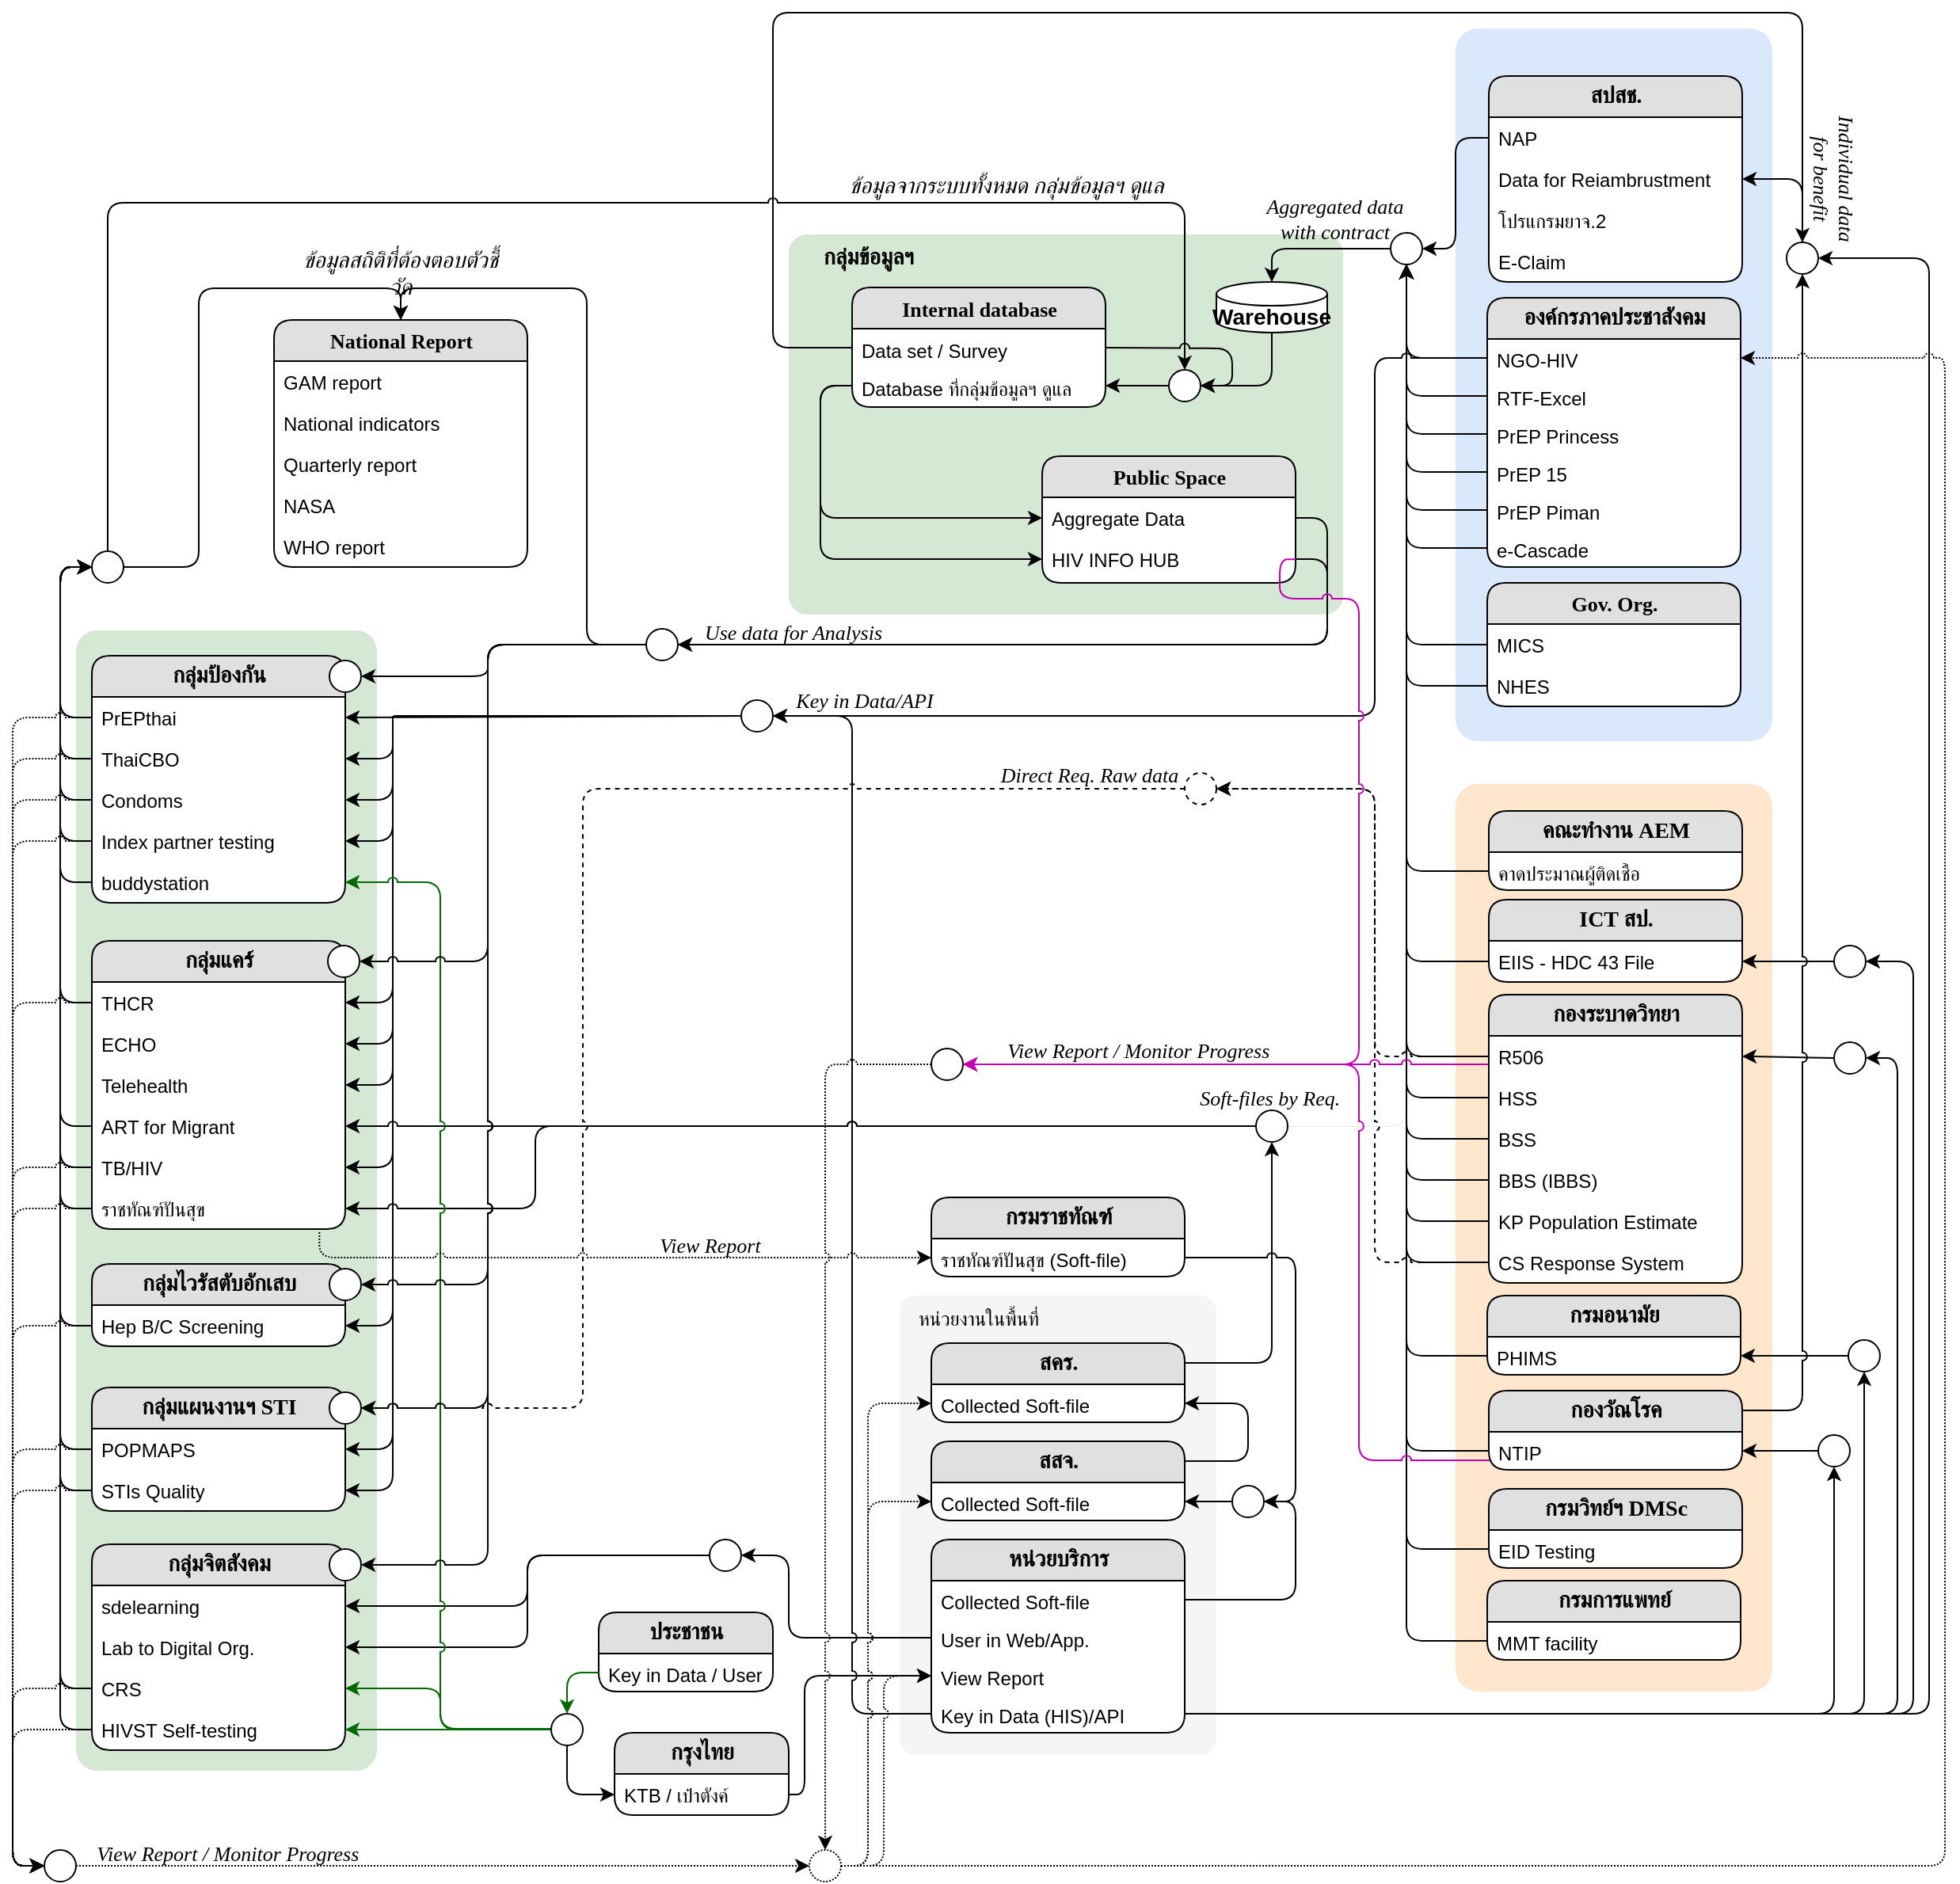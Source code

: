 <mxfile version="23.1.1" type="github" pages="4">
  <diagram name="V3" id="yXEh1oCcooy0jmx5yL8i">
    <mxGraphModel dx="3565" dy="2790" grid="1" gridSize="10" guides="1" tooltips="1" connect="1" arrows="1" fold="1" page="1" pageScale="1" pageWidth="1169" pageHeight="827" math="0" shadow="0">
      <root>
        <mxCell id="VHq7ixCyRkPFClyJ3X5i-0" />
        <mxCell id="VHq7ixCyRkPFClyJ3X5i-1" parent="VHq7ixCyRkPFClyJ3X5i-0" />
        <mxCell id="VHq7ixCyRkPFClyJ3X5i-6" value="" style="rounded=1;whiteSpace=wrap;html=1;fontFamily=Helvetica;fontSize=11;arcSize=7;fillColor=#ffe6cc;strokeColor=none;" vertex="1" parent="VHq7ixCyRkPFClyJ3X5i-1">
          <mxGeometry x="921" y="437" width="200" height="573" as="geometry" />
        </mxCell>
        <mxCell id="U-6OPpaXS0_LcZPrJlnx-0" value="" style="ellipse;whiteSpace=wrap;html=1;aspect=fixed;fontFamily=Helvetica;fontSize=11;fontColor=default;fillColor=none;strokeColor=none;" vertex="1" parent="VHq7ixCyRkPFClyJ3X5i-1">
          <mxGeometry x="942" y="604" width="20" height="20" as="geometry" />
        </mxCell>
        <mxCell id="VHq7ixCyRkPFClyJ3X5i-2" value="" style="rounded=1;whiteSpace=wrap;html=1;fontFamily=Helvetica;fontSize=11;arcSize=5;fillColor=#f5f5f5;strokeColor=none;fontColor=#333333;" vertex="1" parent="VHq7ixCyRkPFClyJ3X5i-1">
          <mxGeometry x="570" y="760" width="200" height="290" as="geometry" />
        </mxCell>
        <mxCell id="VHq7ixCyRkPFClyJ3X5i-3" style="edgeStyle=orthogonalEdgeStyle;shape=connector;rounded=1;jumpStyle=arc;orthogonalLoop=1;jettySize=auto;html=1;entryX=0;entryY=0.5;entryDx=0;entryDy=0;labelBackgroundColor=default;strokeColor=#000000;align=center;verticalAlign=middle;fontFamily=Helvetica;fontSize=11;fontColor=default;endArrow=classic;" edge="1" parent="VHq7ixCyRkPFClyJ3X5i-1" source="VHq7ixCyRkPFClyJ3X5i-166" target="VHq7ixCyRkPFClyJ3X5i-43">
          <mxGeometry relative="1" as="geometry">
            <Array as="points">
              <mxPoint x="510" y="1075" />
              <mxPoint x="510" y="1000" />
            </Array>
          </mxGeometry>
        </mxCell>
        <mxCell id="VHq7ixCyRkPFClyJ3X5i-4" style="edgeStyle=orthogonalEdgeStyle;shape=connector;rounded=1;jumpStyle=arc;orthogonalLoop=1;jettySize=auto;html=1;labelBackgroundColor=default;strokeColor=default;align=center;verticalAlign=middle;fontFamily=Helvetica;fontSize=11;fontColor=default;endArrow=classic;entryX=1;entryY=0.5;entryDx=0;entryDy=0;" edge="1" parent="VHq7ixCyRkPFClyJ3X5i-1" source="VHq7ixCyRkPFClyJ3X5i-42" target="VHq7ixCyRkPFClyJ3X5i-138">
          <mxGeometry relative="1" as="geometry">
            <mxPoint x="420" y="1010" as="targetPoint" />
            <Array as="points">
              <mxPoint x="500" y="976" />
              <mxPoint x="500" y="924" />
            </Array>
          </mxGeometry>
        </mxCell>
        <mxCell id="VHq7ixCyRkPFClyJ3X5i-5" value="" style="rounded=1;whiteSpace=wrap;html=1;fontFamily=Helvetica;fontSize=11;arcSize=7;fillColor=#d5e8d4;strokeColor=none;" vertex="1" parent="VHq7ixCyRkPFClyJ3X5i-1">
          <mxGeometry x="50" y="340" width="190" height="720" as="geometry" />
        </mxCell>
        <mxCell id="VHq7ixCyRkPFClyJ3X5i-7" style="edgeStyle=orthogonalEdgeStyle;shape=connector;rounded=1;jumpStyle=arc;orthogonalLoop=1;jettySize=auto;html=1;entryX=1;entryY=0.5;entryDx=0;entryDy=0;labelBackgroundColor=default;strokeColor=default;align=center;verticalAlign=middle;fontFamily=Helvetica;fontSize=11;fontColor=default;endArrow=classic;exitX=0;exitY=0.5;exitDx=0;exitDy=0;" edge="1" parent="VHq7ixCyRkPFClyJ3X5i-1" source="VHq7ixCyRkPFClyJ3X5i-167" target="VHq7ixCyRkPFClyJ3X5i-15">
          <mxGeometry relative="1" as="geometry">
            <mxPoint x="1170" y="549" as="sourcePoint" />
          </mxGeometry>
        </mxCell>
        <mxCell id="VHq7ixCyRkPFClyJ3X5i-8" value="" style="rounded=1;whiteSpace=wrap;html=1;fontFamily=Helvetica;fontSize=11;arcSize=7;fillColor=#dae8fc;strokeColor=none;" vertex="1" parent="VHq7ixCyRkPFClyJ3X5i-1">
          <mxGeometry x="921" y="-40" width="200" height="450" as="geometry" />
        </mxCell>
        <mxCell id="VHq7ixCyRkPFClyJ3X5i-9" value="&lt;div&gt;&lt;font style=&quot;font-size: 14px;&quot;&gt;&lt;b&gt;สปสช.&lt;/b&gt;&lt;/font&gt;&lt;/div&gt;" style="swimlane;html=1;fontStyle=0;childLayout=stackLayout;horizontal=1;startSize=26;fillColor=#e0e0e0;horizontalStack=0;resizeParent=1;resizeLast=0;collapsible=1;marginBottom=0;swimlaneFillColor=#ffffff;align=center;rounded=1;shadow=0;comic=0;labelBackgroundColor=none;strokeWidth=1;fontFamily=Verdana;fontSize=12" vertex="1" parent="VHq7ixCyRkPFClyJ3X5i-1">
          <mxGeometry x="942" y="-10" width="160" height="130" as="geometry" />
        </mxCell>
        <mxCell id="VHq7ixCyRkPFClyJ3X5i-10" value="NAP" style="text;html=1;strokeColor=none;fillColor=none;spacingLeft=4;spacingRight=4;whiteSpace=wrap;overflow=hidden;rotatable=0;points=[[0,0.5],[1,0.5]];portConstraint=eastwest;" vertex="1" parent="VHq7ixCyRkPFClyJ3X5i-9">
          <mxGeometry y="26" width="160" height="26" as="geometry" />
        </mxCell>
        <mxCell id="VHq7ixCyRkPFClyJ3X5i-11" value="Data for Reiambrustment" style="text;html=1;strokeColor=none;fillColor=none;spacingLeft=4;spacingRight=4;whiteSpace=wrap;overflow=hidden;rotatable=0;points=[[0,0.5],[1,0.5]];portConstraint=eastwest;" vertex="1" parent="VHq7ixCyRkPFClyJ3X5i-9">
          <mxGeometry y="52" width="160" height="26" as="geometry" />
        </mxCell>
        <mxCell id="VHq7ixCyRkPFClyJ3X5i-12" value="โปรแกรมยาจ.2" style="text;html=1;strokeColor=none;fillColor=none;spacingLeft=4;spacingRight=4;whiteSpace=wrap;overflow=hidden;rotatable=0;points=[[0,0.5],[1,0.5]];portConstraint=eastwest;" vertex="1" parent="VHq7ixCyRkPFClyJ3X5i-9">
          <mxGeometry y="78" width="160" height="26" as="geometry" />
        </mxCell>
        <mxCell id="VHq7ixCyRkPFClyJ3X5i-13" value="E-Claim" style="text;html=1;strokeColor=none;fillColor=none;spacingLeft=4;spacingRight=4;whiteSpace=wrap;overflow=hidden;rotatable=0;points=[[0,0.5],[1,0.5]];portConstraint=eastwest;" vertex="1" parent="VHq7ixCyRkPFClyJ3X5i-9">
          <mxGeometry y="104" width="160" height="26" as="geometry" />
        </mxCell>
        <mxCell id="VHq7ixCyRkPFClyJ3X5i-14" value="&lt;div&gt;&lt;font style=&quot;font-size: 14px;&quot;&gt;&lt;b&gt;ICT สป.&lt;/b&gt;&lt;/font&gt;&lt;/div&gt;" style="swimlane;html=1;fontStyle=0;childLayout=stackLayout;horizontal=1;startSize=26;fillColor=#e0e0e0;horizontalStack=0;resizeParent=1;resizeLast=0;collapsible=1;marginBottom=0;swimlaneFillColor=#ffffff;align=center;rounded=1;shadow=0;comic=0;labelBackgroundColor=none;strokeWidth=1;fontFamily=Verdana;fontSize=12" vertex="1" parent="VHq7ixCyRkPFClyJ3X5i-1">
          <mxGeometry x="942" y="510" width="160" height="52" as="geometry" />
        </mxCell>
        <mxCell id="VHq7ixCyRkPFClyJ3X5i-15" value="EIIS - HDC 43 File" style="text;html=1;strokeColor=none;fillColor=none;spacingLeft=4;spacingRight=4;whiteSpace=wrap;overflow=hidden;rotatable=0;points=[[0,0.5],[1,0.5]];portConstraint=eastwest;" vertex="1" parent="VHq7ixCyRkPFClyJ3X5i-14">
          <mxGeometry y="26" width="160" height="26" as="geometry" />
        </mxCell>
        <mxCell id="VHq7ixCyRkPFClyJ3X5i-23" value="&lt;div&gt;&lt;font style=&quot;font-size: 14px;&quot;&gt;&lt;b&gt;คณะทำงาน AEM&lt;/b&gt;&lt;/font&gt;&lt;/div&gt;" style="swimlane;html=1;fontStyle=0;childLayout=stackLayout;horizontal=1;startSize=26;fillColor=#e0e0e0;horizontalStack=0;resizeParent=1;resizeLast=0;collapsible=1;marginBottom=0;swimlaneFillColor=#ffffff;align=center;rounded=1;shadow=0;comic=0;labelBackgroundColor=none;strokeWidth=1;fontFamily=Verdana;fontSize=12" vertex="1" parent="VHq7ixCyRkPFClyJ3X5i-1">
          <mxGeometry x="942" y="454" width="160" height="50" as="geometry" />
        </mxCell>
        <mxCell id="VHq7ixCyRkPFClyJ3X5i-24" value="คาดประมาณผู้ติดเชื้อ" style="text;html=1;strokeColor=none;fillColor=none;spacingLeft=4;spacingRight=4;whiteSpace=wrap;overflow=hidden;rotatable=0;points=[[0,0.5],[1,0.5]];portConstraint=eastwest;" vertex="1" parent="VHq7ixCyRkPFClyJ3X5i-23">
          <mxGeometry y="26" width="160" height="24" as="geometry" />
        </mxCell>
        <mxCell id="VHq7ixCyRkPFClyJ3X5i-25" value="&lt;div&gt;&lt;b&gt;&lt;font style=&quot;font-size: 14px;&quot;&gt;องค์กรภาคประชาสังคม&lt;/font&gt;&lt;/b&gt;&lt;/div&gt;" style="swimlane;html=1;fontStyle=0;childLayout=stackLayout;horizontal=1;startSize=26;fillColor=#e0e0e0;horizontalStack=0;resizeParent=1;resizeLast=0;collapsible=1;marginBottom=0;swimlaneFillColor=#ffffff;align=center;rounded=1;shadow=0;comic=0;labelBackgroundColor=none;strokeWidth=1;fontFamily=Verdana;fontSize=12" vertex="1" parent="VHq7ixCyRkPFClyJ3X5i-1">
          <mxGeometry x="941" y="130" width="160" height="170" as="geometry" />
        </mxCell>
        <mxCell id="VHq7ixCyRkPFClyJ3X5i-26" value="NGO-HIV" style="text;html=1;strokeColor=none;fillColor=none;spacingLeft=4;spacingRight=4;whiteSpace=wrap;overflow=hidden;rotatable=0;points=[[0,0.5],[1,0.5]];portConstraint=eastwest;" vertex="1" parent="VHq7ixCyRkPFClyJ3X5i-25">
          <mxGeometry y="26" width="160" height="24" as="geometry" />
        </mxCell>
        <mxCell id="VHq7ixCyRkPFClyJ3X5i-27" value="RTF-Excel" style="text;html=1;strokeColor=none;fillColor=none;spacingLeft=4;spacingRight=4;whiteSpace=wrap;overflow=hidden;rotatable=0;points=[[0,0.5],[1,0.5]];portConstraint=eastwest;" vertex="1" parent="VHq7ixCyRkPFClyJ3X5i-25">
          <mxGeometry y="50" width="160" height="24" as="geometry" />
        </mxCell>
        <mxCell id="VHq7ixCyRkPFClyJ3X5i-28" value="PrEP Princess" style="text;html=1;strokeColor=none;fillColor=none;spacingLeft=4;spacingRight=4;whiteSpace=wrap;overflow=hidden;rotatable=0;points=[[0,0.5],[1,0.5]];portConstraint=eastwest;" vertex="1" parent="VHq7ixCyRkPFClyJ3X5i-25">
          <mxGeometry y="74" width="160" height="24" as="geometry" />
        </mxCell>
        <mxCell id="VHq7ixCyRkPFClyJ3X5i-29" value="PrEP 15" style="text;html=1;strokeColor=none;fillColor=none;spacingLeft=4;spacingRight=4;whiteSpace=wrap;overflow=hidden;rotatable=0;points=[[0,0.5],[1,0.5]];portConstraint=eastwest;" vertex="1" parent="VHq7ixCyRkPFClyJ3X5i-25">
          <mxGeometry y="98" width="160" height="24" as="geometry" />
        </mxCell>
        <mxCell id="VHq7ixCyRkPFClyJ3X5i-30" value="PrEP Piman" style="text;html=1;strokeColor=none;fillColor=none;spacingLeft=4;spacingRight=4;whiteSpace=wrap;overflow=hidden;rotatable=0;points=[[0,0.5],[1,0.5]];portConstraint=eastwest;" vertex="1" parent="VHq7ixCyRkPFClyJ3X5i-25">
          <mxGeometry y="122" width="160" height="24" as="geometry" />
        </mxCell>
        <mxCell id="VHq7ixCyRkPFClyJ3X5i-31" value="e-Cascade" style="text;html=1;strokeColor=none;fillColor=none;spacingLeft=4;spacingRight=4;whiteSpace=wrap;overflow=hidden;rotatable=0;points=[[0,0.5],[1,0.5]];portConstraint=eastwest;" vertex="1" parent="VHq7ixCyRkPFClyJ3X5i-25">
          <mxGeometry y="146" width="160" height="24" as="geometry" />
        </mxCell>
        <mxCell id="VHq7ixCyRkPFClyJ3X5i-32" value="&lt;div&gt;&lt;b&gt;&lt;font style=&quot;font-size: 14px;&quot;&gt;กรมอนามัย&lt;/font&gt;&lt;/b&gt;&lt;/div&gt;" style="swimlane;html=1;fontStyle=0;childLayout=stackLayout;horizontal=1;startSize=26;fillColor=#e0e0e0;horizontalStack=0;resizeParent=1;resizeLast=0;collapsible=1;marginBottom=0;swimlaneFillColor=#ffffff;align=center;rounded=1;shadow=0;comic=0;labelBackgroundColor=none;strokeWidth=1;fontFamily=Verdana;fontSize=12" vertex="1" parent="VHq7ixCyRkPFClyJ3X5i-1">
          <mxGeometry x="941" y="760" width="160" height="50" as="geometry" />
        </mxCell>
        <mxCell id="VHq7ixCyRkPFClyJ3X5i-33" value="PHIMS" style="text;html=1;strokeColor=none;fillColor=none;spacingLeft=4;spacingRight=4;whiteSpace=wrap;overflow=hidden;rotatable=0;points=[[0,0.5],[1,0.5]];portConstraint=eastwest;" vertex="1" parent="VHq7ixCyRkPFClyJ3X5i-32">
          <mxGeometry y="26" width="160" height="24" as="geometry" />
        </mxCell>
        <mxCell id="VHq7ixCyRkPFClyJ3X5i-36" value="&lt;b&gt;&lt;font style=&quot;font-size: 14px;&quot;&gt;กรมวิทย์ฯ DMSc&lt;/font&gt;&lt;/b&gt;&lt;div&gt;&lt;/div&gt;" style="swimlane;html=1;fontStyle=0;childLayout=stackLayout;horizontal=1;startSize=26;fillColor=#e0e0e0;horizontalStack=0;resizeParent=1;resizeLast=0;collapsible=1;marginBottom=0;swimlaneFillColor=#ffffff;align=center;rounded=1;shadow=0;comic=0;labelBackgroundColor=none;strokeWidth=1;fontFamily=Verdana;fontSize=12" vertex="1" parent="VHq7ixCyRkPFClyJ3X5i-1">
          <mxGeometry x="942" y="882" width="160" height="50" as="geometry" />
        </mxCell>
        <mxCell id="VHq7ixCyRkPFClyJ3X5i-37" value="EID Testing" style="text;html=1;strokeColor=none;fillColor=none;spacingLeft=4;spacingRight=4;whiteSpace=wrap;overflow=hidden;rotatable=0;points=[[0,0.5],[1,0.5]];portConstraint=eastwest;" vertex="1" parent="VHq7ixCyRkPFClyJ3X5i-36">
          <mxGeometry y="26" width="160" height="24" as="geometry" />
        </mxCell>
        <mxCell id="VHq7ixCyRkPFClyJ3X5i-38" value="&lt;b&gt;&lt;font style=&quot;font-size: 14px;&quot;&gt;กรมการแพทย์&lt;/font&gt;&lt;/b&gt;&lt;div&gt;&lt;/div&gt;" style="swimlane;html=1;fontStyle=0;childLayout=stackLayout;horizontal=1;startSize=26;fillColor=#e0e0e0;horizontalStack=0;resizeParent=1;resizeLast=0;collapsible=1;marginBottom=0;swimlaneFillColor=#ffffff;align=center;rounded=1;shadow=0;comic=0;labelBackgroundColor=none;strokeWidth=1;fontFamily=Verdana;fontSize=12" vertex="1" parent="VHq7ixCyRkPFClyJ3X5i-1">
          <mxGeometry x="941" y="940" width="160" height="50" as="geometry" />
        </mxCell>
        <mxCell id="VHq7ixCyRkPFClyJ3X5i-39" value="MMT facility" style="text;html=1;strokeColor=none;fillColor=none;spacingLeft=4;spacingRight=4;whiteSpace=wrap;overflow=hidden;rotatable=0;points=[[0,0.5],[1,0.5]];portConstraint=eastwest;" vertex="1" parent="VHq7ixCyRkPFClyJ3X5i-38">
          <mxGeometry y="26" width="160" height="24" as="geometry" />
        </mxCell>
        <mxCell id="VHq7ixCyRkPFClyJ3X5i-40" value="&lt;b&gt;&lt;font style=&quot;font-size: 14px;&quot;&gt;หน่วยบริการ&lt;/font&gt;&lt;/b&gt;" style="swimlane;html=1;fontStyle=0;childLayout=stackLayout;horizontal=1;startSize=26;fillColor=#e0e0e0;horizontalStack=0;resizeParent=1;resizeLast=0;collapsible=1;marginBottom=0;swimlaneFillColor=#ffffff;align=center;rounded=1;shadow=0;comic=0;labelBackgroundColor=none;strokeWidth=1;fontFamily=Verdana;fontSize=12" vertex="1" parent="VHq7ixCyRkPFClyJ3X5i-1">
          <mxGeometry x="590" y="914" width="160" height="122" as="geometry" />
        </mxCell>
        <mxCell id="VHq7ixCyRkPFClyJ3X5i-41" value="Collected Soft-file" style="text;html=1;strokeColor=none;fillColor=none;spacingLeft=4;spacingRight=4;whiteSpace=wrap;overflow=hidden;rotatable=0;points=[[0,0.5],[1,0.5]];portConstraint=eastwest;" vertex="1" parent="VHq7ixCyRkPFClyJ3X5i-40">
          <mxGeometry y="26" width="160" height="24" as="geometry" />
        </mxCell>
        <mxCell id="VHq7ixCyRkPFClyJ3X5i-42" value="User in Web/App." style="text;html=1;strokeColor=none;fillColor=none;spacingLeft=4;spacingRight=4;whiteSpace=wrap;overflow=hidden;rotatable=0;points=[[0,0.5],[1,0.5]];portConstraint=eastwest;" vertex="1" parent="VHq7ixCyRkPFClyJ3X5i-40">
          <mxGeometry y="50" width="160" height="24" as="geometry" />
        </mxCell>
        <mxCell id="VHq7ixCyRkPFClyJ3X5i-43" value="View Report" style="text;html=1;strokeColor=none;fillColor=none;spacingLeft=4;spacingRight=4;whiteSpace=wrap;overflow=hidden;rotatable=0;points=[[0,0.5],[1,0.5]];portConstraint=eastwest;" vertex="1" parent="VHq7ixCyRkPFClyJ3X5i-40">
          <mxGeometry y="74" width="160" height="24" as="geometry" />
        </mxCell>
        <mxCell id="VHq7ixCyRkPFClyJ3X5i-44" value="Key in Data (HIS)/API" style="text;html=1;strokeColor=none;fillColor=none;spacingLeft=4;spacingRight=4;whiteSpace=wrap;overflow=hidden;rotatable=0;points=[[0,0.5],[1,0.5]];portConstraint=eastwest;" vertex="1" parent="VHq7ixCyRkPFClyJ3X5i-40">
          <mxGeometry y="98" width="160" height="24" as="geometry" />
        </mxCell>
        <mxCell id="VHq7ixCyRkPFClyJ3X5i-45" value="" style="rounded=1;whiteSpace=wrap;html=1;fontFamily=Helvetica;fontSize=11;arcSize=5;fillColor=#d5e8d4;strokeColor=none;" vertex="1" parent="VHq7ixCyRkPFClyJ3X5i-1">
          <mxGeometry x="500" y="90" width="350" height="240" as="geometry" />
        </mxCell>
        <mxCell id="VHq7ixCyRkPFClyJ3X5i-46" value="&lt;div&gt;&lt;b&gt;&lt;font style=&quot;font-size: 13px;&quot;&gt;Public Space&lt;/font&gt;&lt;/b&gt;&lt;/div&gt;" style="swimlane;html=1;fontStyle=0;childLayout=stackLayout;horizontal=1;startSize=26;fillColor=#e0e0e0;horizontalStack=0;resizeParent=1;resizeLast=0;collapsible=1;marginBottom=0;swimlaneFillColor=#ffffff;align=center;rounded=1;shadow=0;comic=0;labelBackgroundColor=none;strokeWidth=1;fontFamily=Verdana;fontSize=12" vertex="1" parent="VHq7ixCyRkPFClyJ3X5i-1">
          <mxGeometry x="660" y="230" width="160" height="80" as="geometry" />
        </mxCell>
        <mxCell id="VHq7ixCyRkPFClyJ3X5i-47" value="Aggregate Data" style="text;html=1;strokeColor=none;fillColor=none;spacingLeft=4;spacingRight=4;whiteSpace=wrap;overflow=hidden;rotatable=0;points=[[0,0.5],[1,0.5]];portConstraint=eastwest;" vertex="1" parent="VHq7ixCyRkPFClyJ3X5i-46">
          <mxGeometry y="26" width="160" height="26" as="geometry" />
        </mxCell>
        <mxCell id="VHq7ixCyRkPFClyJ3X5i-48" value="HIV INFO HUB" style="text;html=1;strokeColor=none;fillColor=none;spacingLeft=4;spacingRight=4;whiteSpace=wrap;overflow=hidden;rotatable=0;points=[[0,0.5],[1,0.5]];portConstraint=eastwest;" vertex="1" parent="VHq7ixCyRkPFClyJ3X5i-46">
          <mxGeometry y="52" width="160" height="26" as="geometry" />
        </mxCell>
        <mxCell id="VHq7ixCyRkPFClyJ3X5i-49" value="&lt;font style=&quot;font-size: 13px;&quot;&gt;&lt;b&gt;Internal database&lt;/b&gt;&lt;/font&gt;" style="swimlane;html=1;fontStyle=0;childLayout=stackLayout;horizontal=1;startSize=26;fillColor=#e0e0e0;horizontalStack=0;resizeParent=1;resizeLast=0;collapsible=1;marginBottom=0;swimlaneFillColor=#ffffff;align=center;rounded=1;shadow=0;comic=0;labelBackgroundColor=none;strokeWidth=1;fontFamily=Verdana;fontSize=12" vertex="1" parent="VHq7ixCyRkPFClyJ3X5i-1">
          <mxGeometry x="540" y="123.5" width="160" height="75.5" as="geometry" />
        </mxCell>
        <mxCell id="VHq7ixCyRkPFClyJ3X5i-50" value="Data set / Survey" style="text;html=1;strokeColor=none;fillColor=none;spacingLeft=4;spacingRight=4;whiteSpace=wrap;overflow=hidden;rotatable=0;points=[[0,0.5],[1,0.5]];portConstraint=eastwest;" vertex="1" parent="VHq7ixCyRkPFClyJ3X5i-49">
          <mxGeometry y="26" width="160" height="24" as="geometry" />
        </mxCell>
        <mxCell id="VHq7ixCyRkPFClyJ3X5i-51" value="Database ที่กลุ่มข้อมูลฯ ดูแล" style="text;html=1;strokeColor=none;fillColor=none;spacingLeft=4;spacingRight=4;whiteSpace=wrap;overflow=hidden;rotatable=0;points=[[0,0.5],[1,0.5]];portConstraint=eastwest;" vertex="1" parent="VHq7ixCyRkPFClyJ3X5i-49">
          <mxGeometry y="50" width="160" height="24" as="geometry" />
        </mxCell>
        <mxCell id="VHq7ixCyRkPFClyJ3X5i-52" style="shape=connector;rounded=1;jumpStyle=arc;orthogonalLoop=1;jettySize=auto;html=1;entryX=0;entryY=0.5;entryDx=0;entryDy=0;labelBackgroundColor=default;strokeColor=default;align=center;verticalAlign=middle;fontFamily=Helvetica;fontSize=11;fontColor=default;endArrow=classic;exitX=0;exitY=0.5;exitDx=0;exitDy=0;edgeStyle=orthogonalEdgeStyle;" edge="1" parent="VHq7ixCyRkPFClyJ3X5i-1" source="VHq7ixCyRkPFClyJ3X5i-51" target="VHq7ixCyRkPFClyJ3X5i-48">
          <mxGeometry relative="1" as="geometry" />
        </mxCell>
        <mxCell id="VHq7ixCyRkPFClyJ3X5i-53" style="shape=connector;rounded=1;jumpStyle=none;orthogonalLoop=1;jettySize=auto;html=1;labelBackgroundColor=default;strokeColor=default;align=center;verticalAlign=middle;fontFamily=Helvetica;fontSize=11;fontColor=default;endArrow=classic;entryX=1;entryY=0.5;entryDx=0;entryDy=0;edgeStyle=orthogonalEdgeStyle;" edge="1" parent="VHq7ixCyRkPFClyJ3X5i-1" source="VHq7ixCyRkPFClyJ3X5i-10" target="VHq7ixCyRkPFClyJ3X5i-66">
          <mxGeometry relative="1" as="geometry" />
        </mxCell>
        <mxCell id="VHq7ixCyRkPFClyJ3X5i-54" value="&lt;b&gt;&lt;font style=&quot;font-size: 13px;&quot;&gt;Gov. Org.&lt;/font&gt;&lt;/b&gt;" style="swimlane;html=1;fontStyle=0;childLayout=stackLayout;horizontal=1;startSize=26;fillColor=#e0e0e0;horizontalStack=0;resizeParent=1;resizeLast=0;collapsible=1;marginBottom=0;swimlaneFillColor=#ffffff;align=center;rounded=1;shadow=0;comic=0;labelBackgroundColor=none;strokeWidth=1;fontFamily=Verdana;fontSize=12" vertex="1" parent="VHq7ixCyRkPFClyJ3X5i-1">
          <mxGeometry x="941" y="310" width="160" height="78" as="geometry" />
        </mxCell>
        <mxCell id="VHq7ixCyRkPFClyJ3X5i-55" value="MICS" style="text;html=1;strokeColor=none;fillColor=none;spacingLeft=4;spacingRight=4;whiteSpace=wrap;overflow=hidden;rotatable=0;points=[[0,0.5],[1,0.5]];portConstraint=eastwest;" vertex="1" parent="VHq7ixCyRkPFClyJ3X5i-54">
          <mxGeometry y="26" width="160" height="26" as="geometry" />
        </mxCell>
        <mxCell id="VHq7ixCyRkPFClyJ3X5i-56" value="NHES" style="text;html=1;strokeColor=none;fillColor=none;spacingLeft=4;spacingRight=4;whiteSpace=wrap;overflow=hidden;rotatable=0;points=[[0,0.5],[1,0.5]];portConstraint=eastwest;" vertex="1" parent="VHq7ixCyRkPFClyJ3X5i-54">
          <mxGeometry y="52" width="160" height="26" as="geometry" />
        </mxCell>
        <mxCell id="VHq7ixCyRkPFClyJ3X5i-57" style="edgeStyle=orthogonalEdgeStyle;shape=connector;rounded=1;jumpStyle=none;orthogonalLoop=1;jettySize=auto;html=1;entryX=0.5;entryY=1;entryDx=0;entryDy=0;labelBackgroundColor=default;strokeColor=default;align=center;verticalAlign=middle;fontFamily=Helvetica;fontSize=11;fontColor=default;endArrow=classic;" edge="1" parent="VHq7ixCyRkPFClyJ3X5i-1" source="VHq7ixCyRkPFClyJ3X5i-39" target="VHq7ixCyRkPFClyJ3X5i-66">
          <mxGeometry relative="1" as="geometry" />
        </mxCell>
        <mxCell id="VHq7ixCyRkPFClyJ3X5i-58" value="Aggregated data&lt;br style=&quot;font-size: 13px;&quot;&gt;with contract" style="text;html=1;strokeColor=none;fillColor=none;align=center;verticalAlign=middle;whiteSpace=wrap;rounded=0;fontSize=13;fontFamily=Verdana;fontColor=default;fontStyle=2" vertex="1" parent="VHq7ixCyRkPFClyJ3X5i-1">
          <mxGeometry x="790" y="65" width="110" height="30" as="geometry" />
        </mxCell>
        <mxCell id="VHq7ixCyRkPFClyJ3X5i-59" value="&lt;font style=&quot;font-size: 14px;&quot;&gt;&lt;b&gt;กลุ่มข้อมูลฯ&lt;/b&gt;&lt;/font&gt;" style="text;html=1;strokeColor=none;fillColor=none;align=left;verticalAlign=middle;whiteSpace=wrap;rounded=0;fontSize=12;fontFamily=Verdana;fontColor=default;fontStyle=0" vertex="1" parent="VHq7ixCyRkPFClyJ3X5i-1">
          <mxGeometry x="520" y="90" width="110" height="30" as="geometry" />
        </mxCell>
        <mxCell id="VHq7ixCyRkPFClyJ3X5i-60" style="edgeStyle=orthogonalEdgeStyle;shape=connector;rounded=1;jumpStyle=arc;orthogonalLoop=1;jettySize=auto;html=1;entryX=1;entryY=0.5;entryDx=0;entryDy=0;labelBackgroundColor=default;strokeColor=default;align=center;verticalAlign=middle;fontFamily=Helvetica;fontSize=11;fontColor=default;endArrow=classic;" edge="1" parent="VHq7ixCyRkPFClyJ3X5i-1" source="VHq7ixCyRkPFClyJ3X5i-187" target="VHq7ixCyRkPFClyJ3X5i-51">
          <mxGeometry relative="1" as="geometry" />
        </mxCell>
        <mxCell id="VHq7ixCyRkPFClyJ3X5i-61" value="&lt;b&gt;&lt;font style=&quot;font-size: 14px;&quot;&gt;Warehouse&lt;/font&gt;&lt;/b&gt;" style="shape=cylinder3;whiteSpace=wrap;html=1;boundedLbl=1;backgroundOutline=1;size=7.524;fontFamily=Helvetica;fontSize=11;fontColor=default;" vertex="1" parent="VHq7ixCyRkPFClyJ3X5i-1">
          <mxGeometry x="770" y="120" width="70" height="32" as="geometry" />
        </mxCell>
        <mxCell id="VHq7ixCyRkPFClyJ3X5i-62" style="shape=connector;rounded=1;jumpStyle=arc;orthogonalLoop=1;jettySize=auto;html=1;entryX=0;entryY=0.5;entryDx=0;entryDy=0;labelBackgroundColor=default;strokeColor=default;align=center;verticalAlign=middle;fontFamily=Helvetica;fontSize=11;fontColor=default;endArrow=classic;exitX=0;exitY=0.5;exitDx=0;exitDy=0;edgeStyle=orthogonalEdgeStyle;" edge="1" parent="VHq7ixCyRkPFClyJ3X5i-1" source="VHq7ixCyRkPFClyJ3X5i-51" target="VHq7ixCyRkPFClyJ3X5i-47">
          <mxGeometry relative="1" as="geometry" />
        </mxCell>
        <mxCell id="VHq7ixCyRkPFClyJ3X5i-63" style="edgeStyle=orthogonalEdgeStyle;shape=connector;rounded=1;jumpStyle=arc;orthogonalLoop=1;jettySize=auto;html=1;entryX=0.5;entryY=0;entryDx=0;entryDy=0;entryPerimeter=0;labelBackgroundColor=default;strokeColor=default;align=center;verticalAlign=middle;fontFamily=Helvetica;fontSize=11;fontColor=default;endArrow=classic;" edge="1" parent="VHq7ixCyRkPFClyJ3X5i-1" source="VHq7ixCyRkPFClyJ3X5i-66" target="VHq7ixCyRkPFClyJ3X5i-61">
          <mxGeometry relative="1" as="geometry" />
        </mxCell>
        <mxCell id="VHq7ixCyRkPFClyJ3X5i-64" value="" style="edgeStyle=orthogonalEdgeStyle;shape=connector;rounded=1;jumpStyle=arc;orthogonalLoop=1;jettySize=auto;html=1;labelBackgroundColor=default;strokeColor=default;align=center;verticalAlign=middle;fontFamily=Helvetica;fontSize=11;fontColor=default;endArrow=classic;entryX=0.5;entryY=1;entryDx=0;entryDy=0;" edge="1" parent="VHq7ixCyRkPFClyJ3X5i-1" source="VHq7ixCyRkPFClyJ3X5i-27" target="VHq7ixCyRkPFClyJ3X5i-66">
          <mxGeometry relative="1" as="geometry">
            <mxPoint x="941" y="192" as="sourcePoint" />
            <mxPoint x="805" y="120" as="targetPoint" />
          </mxGeometry>
        </mxCell>
        <mxCell id="VHq7ixCyRkPFClyJ3X5i-65" value="" style="edgeStyle=orthogonalEdgeStyle;shape=connector;rounded=1;jumpStyle=arc;orthogonalLoop=1;jettySize=auto;html=1;entryX=0.5;entryY=1;entryDx=0;entryDy=0;labelBackgroundColor=default;strokeColor=default;align=center;verticalAlign=middle;fontFamily=Helvetica;fontSize=11;fontColor=default;endArrow=classic;" edge="1" parent="VHq7ixCyRkPFClyJ3X5i-1" source="VHq7ixCyRkPFClyJ3X5i-26" target="VHq7ixCyRkPFClyJ3X5i-66">
          <mxGeometry relative="1" as="geometry">
            <mxPoint x="941" y="168" as="sourcePoint" />
            <mxPoint x="805" y="120" as="targetPoint" />
          </mxGeometry>
        </mxCell>
        <mxCell id="VHq7ixCyRkPFClyJ3X5i-66" value="" style="ellipse;whiteSpace=wrap;html=1;aspect=fixed;fontFamily=Helvetica;fontSize=11;fontColor=default;" vertex="1" parent="VHq7ixCyRkPFClyJ3X5i-1">
          <mxGeometry x="880" y="89" width="20" height="20" as="geometry" />
        </mxCell>
        <mxCell id="VHq7ixCyRkPFClyJ3X5i-67" style="edgeStyle=orthogonalEdgeStyle;shape=connector;rounded=1;jumpStyle=arc;orthogonalLoop=1;jettySize=auto;html=1;labelBackgroundColor=default;strokeColor=default;align=center;verticalAlign=middle;fontFamily=Helvetica;fontSize=11;fontColor=default;endArrow=classic;entryX=0.5;entryY=1;entryDx=0;entryDy=0;" edge="1" parent="VHq7ixCyRkPFClyJ3X5i-1" source="VHq7ixCyRkPFClyJ3X5i-28" target="VHq7ixCyRkPFClyJ3X5i-66">
          <mxGeometry relative="1" as="geometry">
            <mxPoint x="890" y="110" as="targetPoint" />
          </mxGeometry>
        </mxCell>
        <mxCell id="VHq7ixCyRkPFClyJ3X5i-68" style="edgeStyle=orthogonalEdgeStyle;shape=connector;rounded=1;jumpStyle=arc;orthogonalLoop=1;jettySize=auto;html=1;entryX=0.5;entryY=1;entryDx=0;entryDy=0;labelBackgroundColor=default;strokeColor=default;align=center;verticalAlign=middle;fontFamily=Helvetica;fontSize=11;fontColor=default;endArrow=classic;" edge="1" parent="VHq7ixCyRkPFClyJ3X5i-1" source="VHq7ixCyRkPFClyJ3X5i-29" target="VHq7ixCyRkPFClyJ3X5i-66">
          <mxGeometry relative="1" as="geometry" />
        </mxCell>
        <mxCell id="VHq7ixCyRkPFClyJ3X5i-69" style="edgeStyle=orthogonalEdgeStyle;shape=connector;rounded=1;jumpStyle=arc;orthogonalLoop=1;jettySize=auto;html=1;entryX=0.5;entryY=1;entryDx=0;entryDy=0;labelBackgroundColor=default;strokeColor=default;align=center;verticalAlign=middle;fontFamily=Helvetica;fontSize=11;fontColor=default;endArrow=classic;" edge="1" parent="VHq7ixCyRkPFClyJ3X5i-1" source="VHq7ixCyRkPFClyJ3X5i-30" target="VHq7ixCyRkPFClyJ3X5i-66">
          <mxGeometry relative="1" as="geometry" />
        </mxCell>
        <mxCell id="VHq7ixCyRkPFClyJ3X5i-70" style="edgeStyle=orthogonalEdgeStyle;shape=connector;rounded=1;jumpStyle=arc;orthogonalLoop=1;jettySize=auto;html=1;entryX=0.5;entryY=1;entryDx=0;entryDy=0;labelBackgroundColor=default;strokeColor=default;align=center;verticalAlign=middle;fontFamily=Helvetica;fontSize=11;fontColor=default;endArrow=classic;" edge="1" parent="VHq7ixCyRkPFClyJ3X5i-1" source="VHq7ixCyRkPFClyJ3X5i-31" target="VHq7ixCyRkPFClyJ3X5i-66">
          <mxGeometry relative="1" as="geometry" />
        </mxCell>
        <mxCell id="VHq7ixCyRkPFClyJ3X5i-71" style="edgeStyle=orthogonalEdgeStyle;shape=connector;rounded=1;jumpStyle=arc;orthogonalLoop=1;jettySize=auto;html=1;entryX=0.5;entryY=1;entryDx=0;entryDy=0;labelBackgroundColor=default;strokeColor=default;align=center;verticalAlign=middle;fontFamily=Helvetica;fontSize=11;fontColor=default;endArrow=classic;" edge="1" parent="VHq7ixCyRkPFClyJ3X5i-1" source="VHq7ixCyRkPFClyJ3X5i-55" target="VHq7ixCyRkPFClyJ3X5i-66">
          <mxGeometry relative="1" as="geometry" />
        </mxCell>
        <mxCell id="VHq7ixCyRkPFClyJ3X5i-72" style="edgeStyle=orthogonalEdgeStyle;shape=connector;rounded=1;jumpStyle=arc;orthogonalLoop=1;jettySize=auto;html=1;entryX=0.5;entryY=1;entryDx=0;entryDy=0;labelBackgroundColor=default;strokeColor=default;align=center;verticalAlign=middle;fontFamily=Helvetica;fontSize=11;fontColor=default;endArrow=classic;" edge="1" parent="VHq7ixCyRkPFClyJ3X5i-1" source="VHq7ixCyRkPFClyJ3X5i-56" target="VHq7ixCyRkPFClyJ3X5i-66">
          <mxGeometry relative="1" as="geometry" />
        </mxCell>
        <mxCell id="VHq7ixCyRkPFClyJ3X5i-73" style="edgeStyle=orthogonalEdgeStyle;shape=connector;rounded=1;jumpStyle=arc;orthogonalLoop=1;jettySize=auto;html=1;entryX=0.5;entryY=1;entryDx=0;entryDy=0;labelBackgroundColor=default;strokeColor=default;align=center;verticalAlign=middle;fontFamily=Helvetica;fontSize=11;fontColor=default;endArrow=classic;" edge="1" parent="VHq7ixCyRkPFClyJ3X5i-1" source="VHq7ixCyRkPFClyJ3X5i-24" target="VHq7ixCyRkPFClyJ3X5i-66">
          <mxGeometry relative="1" as="geometry" />
        </mxCell>
        <mxCell id="VHq7ixCyRkPFClyJ3X5i-74" style="edgeStyle=orthogonalEdgeStyle;shape=connector;rounded=1;jumpStyle=arc;orthogonalLoop=1;jettySize=auto;html=1;labelBackgroundColor=default;strokeColor=default;align=center;verticalAlign=middle;fontFamily=Helvetica;fontSize=11;fontColor=default;endArrow=classic;entryX=0.5;entryY=1;entryDx=0;entryDy=0;" edge="1" parent="VHq7ixCyRkPFClyJ3X5i-1" source="VHq7ixCyRkPFClyJ3X5i-15" target="VHq7ixCyRkPFClyJ3X5i-66">
          <mxGeometry relative="1" as="geometry">
            <mxPoint x="870" y="96.286" as="targetPoint" />
          </mxGeometry>
        </mxCell>
        <mxCell id="VHq7ixCyRkPFClyJ3X5i-75" style="edgeStyle=orthogonalEdgeStyle;shape=connector;rounded=1;jumpStyle=arc;orthogonalLoop=1;jettySize=auto;html=1;exitX=0;exitY=0.5;exitDx=0;exitDy=0;labelBackgroundColor=default;strokeColor=default;align=center;verticalAlign=middle;fontFamily=Helvetica;fontSize=11;fontColor=default;endArrow=classic;entryX=0.5;entryY=1;entryDx=0;entryDy=0;" edge="1" parent="VHq7ixCyRkPFClyJ3X5i-1" source="VHq7ixCyRkPFClyJ3X5i-17" target="VHq7ixCyRkPFClyJ3X5i-66">
          <mxGeometry relative="1" as="geometry">
            <mxPoint x="890" y="104.762" as="targetPoint" />
          </mxGeometry>
        </mxCell>
        <mxCell id="VHq7ixCyRkPFClyJ3X5i-76" style="edgeStyle=orthogonalEdgeStyle;shape=connector;rounded=1;jumpStyle=arc;orthogonalLoop=1;jettySize=auto;html=1;entryX=0.5;entryY=1;entryDx=0;entryDy=0;labelBackgroundColor=default;strokeColor=default;align=center;verticalAlign=middle;fontFamily=Helvetica;fontSize=11;fontColor=default;endArrow=classic;" edge="1" parent="VHq7ixCyRkPFClyJ3X5i-1" source="VHq7ixCyRkPFClyJ3X5i-18" target="VHq7ixCyRkPFClyJ3X5i-66">
          <mxGeometry relative="1" as="geometry" />
        </mxCell>
        <mxCell id="VHq7ixCyRkPFClyJ3X5i-77" style="edgeStyle=orthogonalEdgeStyle;shape=connector;rounded=1;jumpStyle=arc;orthogonalLoop=1;jettySize=auto;html=1;entryX=0.5;entryY=1;entryDx=0;entryDy=0;labelBackgroundColor=default;strokeColor=default;align=center;verticalAlign=middle;fontFamily=Helvetica;fontSize=11;fontColor=default;endArrow=classic;" edge="1" parent="VHq7ixCyRkPFClyJ3X5i-1" source="VHq7ixCyRkPFClyJ3X5i-19" target="VHq7ixCyRkPFClyJ3X5i-66">
          <mxGeometry relative="1" as="geometry" />
        </mxCell>
        <mxCell id="VHq7ixCyRkPFClyJ3X5i-78" style="edgeStyle=orthogonalEdgeStyle;shape=connector;rounded=1;jumpStyle=arc;orthogonalLoop=1;jettySize=auto;html=1;entryX=0.5;entryY=1;entryDx=0;entryDy=0;labelBackgroundColor=default;strokeColor=default;align=center;verticalAlign=middle;fontFamily=Helvetica;fontSize=11;fontColor=default;endArrow=classic;" edge="1" parent="VHq7ixCyRkPFClyJ3X5i-1" source="VHq7ixCyRkPFClyJ3X5i-20" target="VHq7ixCyRkPFClyJ3X5i-66">
          <mxGeometry relative="1" as="geometry" />
        </mxCell>
        <mxCell id="VHq7ixCyRkPFClyJ3X5i-79" style="edgeStyle=orthogonalEdgeStyle;shape=connector;rounded=1;jumpStyle=arc;orthogonalLoop=1;jettySize=auto;html=1;entryX=0.5;entryY=1;entryDx=0;entryDy=0;labelBackgroundColor=default;strokeColor=default;align=center;verticalAlign=middle;fontFamily=Helvetica;fontSize=11;fontColor=default;endArrow=classic;" edge="1" parent="VHq7ixCyRkPFClyJ3X5i-1" source="VHq7ixCyRkPFClyJ3X5i-21" target="VHq7ixCyRkPFClyJ3X5i-66">
          <mxGeometry relative="1" as="geometry" />
        </mxCell>
        <mxCell id="VHq7ixCyRkPFClyJ3X5i-80" style="edgeStyle=orthogonalEdgeStyle;shape=connector;rounded=1;jumpStyle=arc;orthogonalLoop=1;jettySize=auto;html=1;entryX=0.5;entryY=1;entryDx=0;entryDy=0;labelBackgroundColor=default;strokeColor=default;align=center;verticalAlign=middle;fontFamily=Helvetica;fontSize=11;fontColor=default;endArrow=classic;" edge="1" parent="VHq7ixCyRkPFClyJ3X5i-1" source="VHq7ixCyRkPFClyJ3X5i-22" target="VHq7ixCyRkPFClyJ3X5i-66">
          <mxGeometry relative="1" as="geometry" />
        </mxCell>
        <mxCell id="VHq7ixCyRkPFClyJ3X5i-81" style="edgeStyle=orthogonalEdgeStyle;shape=connector;rounded=1;jumpStyle=arc;orthogonalLoop=1;jettySize=auto;html=1;labelBackgroundColor=default;strokeColor=default;align=center;verticalAlign=middle;fontFamily=Helvetica;fontSize=11;fontColor=default;endArrow=classic;entryX=0.5;entryY=1;entryDx=0;entryDy=0;" edge="1" parent="VHq7ixCyRkPFClyJ3X5i-1" source="VHq7ixCyRkPFClyJ3X5i-33" target="VHq7ixCyRkPFClyJ3X5i-66">
          <mxGeometry relative="1" as="geometry">
            <mxPoint x="910" y="110" as="targetPoint" />
          </mxGeometry>
        </mxCell>
        <mxCell id="VHq7ixCyRkPFClyJ3X5i-82" style="edgeStyle=orthogonalEdgeStyle;shape=connector;rounded=1;jumpStyle=arc;orthogonalLoop=1;jettySize=auto;html=1;entryX=0.5;entryY=1;entryDx=0;entryDy=0;labelBackgroundColor=default;strokeColor=default;align=center;verticalAlign=middle;fontFamily=Helvetica;fontSize=11;fontColor=default;endArrow=classic;" edge="1" parent="VHq7ixCyRkPFClyJ3X5i-1" source="VHq7ixCyRkPFClyJ3X5i-37" target="VHq7ixCyRkPFClyJ3X5i-66">
          <mxGeometry relative="1" as="geometry" />
        </mxCell>
        <mxCell id="VHq7ixCyRkPFClyJ3X5i-83" style="edgeStyle=orthogonalEdgeStyle;shape=connector;rounded=1;jumpStyle=arc;orthogonalLoop=1;jettySize=auto;html=1;entryX=0.5;entryY=1;entryDx=0;entryDy=0;labelBackgroundColor=default;strokeColor=default;align=center;verticalAlign=middle;fontFamily=Helvetica;fontSize=11;fontColor=default;endArrow=classic;" edge="1" parent="VHq7ixCyRkPFClyJ3X5i-1" source="VHq7ixCyRkPFClyJ3X5i-35" target="VHq7ixCyRkPFClyJ3X5i-66">
          <mxGeometry relative="1" as="geometry" />
        </mxCell>
        <mxCell id="VHq7ixCyRkPFClyJ3X5i-84" style="edgeStyle=orthogonalEdgeStyle;shape=connector;rounded=1;jumpStyle=arc;orthogonalLoop=1;jettySize=auto;html=1;labelBackgroundColor=default;strokeColor=default;align=center;verticalAlign=middle;fontFamily=Helvetica;fontSize=11;fontColor=default;endArrow=classic;entryX=1;entryY=0.5;entryDx=0;entryDy=0;" edge="1" parent="VHq7ixCyRkPFClyJ3X5i-1" source="VHq7ixCyRkPFClyJ3X5i-85" target="VHq7ixCyRkPFClyJ3X5i-11">
          <mxGeometry relative="1" as="geometry" />
        </mxCell>
        <mxCell id="VHq7ixCyRkPFClyJ3X5i-85" value="" style="ellipse;whiteSpace=wrap;html=1;aspect=fixed;fontFamily=Helvetica;fontSize=11;fontColor=default;" vertex="1" parent="VHq7ixCyRkPFClyJ3X5i-1">
          <mxGeometry x="1130" y="95" width="20" height="20" as="geometry" />
        </mxCell>
        <mxCell id="VHq7ixCyRkPFClyJ3X5i-86" value="&lt;div style=&quot;font-size: 13px;&quot;&gt;Individual data&lt;/div&gt;for benefit" style="text;html=1;strokeColor=none;fillColor=none;align=center;verticalAlign=middle;whiteSpace=wrap;rounded=0;fontSize=13;fontFamily=Verdana;fontColor=default;fontStyle=2;rotation=90;" vertex="1" parent="VHq7ixCyRkPFClyJ3X5i-1">
          <mxGeometry x="1105" y="40" width="110" height="30" as="geometry" />
        </mxCell>
        <mxCell id="VHq7ixCyRkPFClyJ3X5i-87" value="&lt;b&gt;&lt;font style=&quot;font-size: 14px;&quot;&gt;สคร.&lt;/font&gt;&lt;/b&gt;" style="swimlane;html=1;fontStyle=0;childLayout=stackLayout;horizontal=1;startSize=26;fillColor=#e0e0e0;horizontalStack=0;resizeParent=1;resizeLast=0;collapsible=1;marginBottom=0;swimlaneFillColor=#ffffff;align=center;rounded=1;shadow=0;comic=0;labelBackgroundColor=none;strokeWidth=1;fontFamily=Verdana;fontSize=12" vertex="1" parent="VHq7ixCyRkPFClyJ3X5i-1">
          <mxGeometry x="590" y="790" width="160" height="50" as="geometry" />
        </mxCell>
        <mxCell id="VHq7ixCyRkPFClyJ3X5i-88" value="Collected Soft-file" style="text;html=1;strokeColor=none;fillColor=none;spacingLeft=4;spacingRight=4;whiteSpace=wrap;overflow=hidden;rotatable=0;points=[[0,0.5],[1,0.5]];portConstraint=eastwest;" vertex="1" parent="VHq7ixCyRkPFClyJ3X5i-87">
          <mxGeometry y="26" width="160" height="24" as="geometry" />
        </mxCell>
        <mxCell id="VHq7ixCyRkPFClyJ3X5i-89" value="&lt;font style=&quot;font-size: 14px;&quot;&gt;&lt;b&gt;สสจ.&lt;/b&gt;&lt;/font&gt;" style="swimlane;html=1;fontStyle=0;childLayout=stackLayout;horizontal=1;startSize=26;fillColor=#e0e0e0;horizontalStack=0;resizeParent=1;resizeLast=0;collapsible=1;marginBottom=0;swimlaneFillColor=#ffffff;align=center;rounded=1;shadow=0;comic=0;labelBackgroundColor=none;strokeWidth=1;fontFamily=Verdana;fontSize=12" vertex="1" parent="VHq7ixCyRkPFClyJ3X5i-1">
          <mxGeometry x="590" y="852" width="160" height="50" as="geometry" />
        </mxCell>
        <mxCell id="VHq7ixCyRkPFClyJ3X5i-90" value="Collected Soft-file" style="text;html=1;strokeColor=none;fillColor=none;spacingLeft=4;spacingRight=4;whiteSpace=wrap;overflow=hidden;rotatable=0;points=[[0,0.5],[1,0.5]];portConstraint=eastwest;" vertex="1" parent="VHq7ixCyRkPFClyJ3X5i-89">
          <mxGeometry y="26" width="160" height="24" as="geometry" />
        </mxCell>
        <mxCell id="VHq7ixCyRkPFClyJ3X5i-91" style="shape=connector;rounded=1;jumpStyle=arc;orthogonalLoop=1;jettySize=auto;html=1;labelBackgroundColor=default;strokeColor=default;align=center;verticalAlign=middle;fontFamily=Helvetica;fontSize=11;fontColor=default;endArrow=classic;entryX=1;entryY=0.5;entryDx=0;entryDy=0;exitX=1;exitY=0.5;exitDx=0;exitDy=0;edgeStyle=orthogonalEdgeStyle;" edge="1" parent="VHq7ixCyRkPFClyJ3X5i-1" source="VHq7ixCyRkPFClyJ3X5i-41" target="VHq7ixCyRkPFClyJ3X5i-237">
          <mxGeometry relative="1" as="geometry">
            <mxPoint x="760" y="872" as="targetPoint" />
            <mxPoint x="840" y="992" as="sourcePoint" />
          </mxGeometry>
        </mxCell>
        <mxCell id="VHq7ixCyRkPFClyJ3X5i-92" style="edgeStyle=orthogonalEdgeStyle;shape=connector;rounded=1;jumpStyle=arc;orthogonalLoop=1;jettySize=auto;html=1;labelBackgroundColor=default;strokeColor=default;align=center;verticalAlign=middle;fontFamily=Helvetica;fontSize=11;fontColor=default;endArrow=classic;exitX=1;exitY=0.25;exitDx=0;exitDy=0;entryX=1;entryY=0.5;entryDx=0;entryDy=0;" edge="1" parent="VHq7ixCyRkPFClyJ3X5i-1" source="VHq7ixCyRkPFClyJ3X5i-89" target="VHq7ixCyRkPFClyJ3X5i-88">
          <mxGeometry relative="1" as="geometry">
            <mxPoint x="750" y="830" as="targetPoint" />
            <Array as="points">
              <mxPoint x="790" y="864" />
              <mxPoint x="790" y="828" />
            </Array>
          </mxGeometry>
        </mxCell>
        <mxCell id="VHq7ixCyRkPFClyJ3X5i-93" value="" style="edgeStyle=orthogonalEdgeStyle;shape=connector;rounded=1;jumpStyle=arc;orthogonalLoop=1;jettySize=auto;html=1;labelBackgroundColor=default;strokeColor=default;align=center;verticalAlign=middle;fontFamily=Helvetica;fontSize=11;fontColor=default;endArrow=classic;entryX=0.5;entryY=1;entryDx=0;entryDy=0;exitX=1;exitY=0.5;exitDx=0;exitDy=0;strokeWidth=0;" edge="1" parent="VHq7ixCyRkPFClyJ3X5i-1" source="VHq7ixCyRkPFClyJ3X5i-205" target="VHq7ixCyRkPFClyJ3X5i-66">
          <mxGeometry relative="1" as="geometry">
            <mxPoint x="920" y="120" as="targetPoint" />
          </mxGeometry>
        </mxCell>
        <mxCell id="VHq7ixCyRkPFClyJ3X5i-94" style="edgeStyle=orthogonalEdgeStyle;shape=connector;rounded=1;jumpStyle=arc;orthogonalLoop=1;jettySize=auto;html=1;labelBackgroundColor=default;strokeColor=default;align=center;verticalAlign=middle;fontFamily=Helvetica;fontSize=11;fontColor=default;endArrow=classic;" edge="1" parent="VHq7ixCyRkPFClyJ3X5i-1" source="VHq7ixCyRkPFClyJ3X5i-95" target="VHq7ixCyRkPFClyJ3X5i-35">
          <mxGeometry relative="1" as="geometry" />
        </mxCell>
        <mxCell id="VHq7ixCyRkPFClyJ3X5i-95" value="" style="ellipse;whiteSpace=wrap;html=1;aspect=fixed;fontFamily=Helvetica;fontSize=11;fontColor=default;" vertex="1" parent="VHq7ixCyRkPFClyJ3X5i-1">
          <mxGeometry x="1150" y="848" width="20" height="20" as="geometry" />
        </mxCell>
        <mxCell id="VHq7ixCyRkPFClyJ3X5i-96" style="edgeStyle=orthogonalEdgeStyle;shape=connector;rounded=1;jumpStyle=arc;orthogonalLoop=1;jettySize=auto;html=1;labelBackgroundColor=default;strokeColor=default;align=center;verticalAlign=middle;fontFamily=Helvetica;fontSize=11;fontColor=default;endArrow=classic;" edge="1" parent="VHq7ixCyRkPFClyJ3X5i-1" source="VHq7ixCyRkPFClyJ3X5i-97" target="VHq7ixCyRkPFClyJ3X5i-17">
          <mxGeometry relative="1" as="geometry" />
        </mxCell>
        <mxCell id="VHq7ixCyRkPFClyJ3X5i-97" value="" style="ellipse;whiteSpace=wrap;html=1;aspect=fixed;fontFamily=Helvetica;fontSize=11;fontColor=default;" vertex="1" parent="VHq7ixCyRkPFClyJ3X5i-1">
          <mxGeometry x="1160" y="600" width="20" height="20" as="geometry" />
        </mxCell>
        <mxCell id="VHq7ixCyRkPFClyJ3X5i-98" style="edgeStyle=orthogonalEdgeStyle;shape=connector;rounded=1;jumpStyle=arc;orthogonalLoop=1;jettySize=auto;html=1;entryX=0.5;entryY=1;entryDx=0;entryDy=0;labelBackgroundColor=default;strokeColor=default;align=center;verticalAlign=middle;fontFamily=Helvetica;fontSize=11;fontColor=default;endArrow=classic;exitX=1;exitY=0.5;exitDx=0;exitDy=0;" edge="1" parent="VHq7ixCyRkPFClyJ3X5i-1" source="VHq7ixCyRkPFClyJ3X5i-44" target="VHq7ixCyRkPFClyJ3X5i-95">
          <mxGeometry relative="1" as="geometry" />
        </mxCell>
        <mxCell id="VHq7ixCyRkPFClyJ3X5i-99" style="edgeStyle=orthogonalEdgeStyle;shape=connector;rounded=1;jumpStyle=arc;orthogonalLoop=1;jettySize=auto;html=1;entryX=1;entryY=0.5;entryDx=0;entryDy=0;labelBackgroundColor=default;strokeColor=default;align=center;verticalAlign=middle;fontFamily=Helvetica;fontSize=11;fontColor=default;endArrow=classic;" edge="1" parent="VHq7ixCyRkPFClyJ3X5i-1" source="VHq7ixCyRkPFClyJ3X5i-100" target="VHq7ixCyRkPFClyJ3X5i-33">
          <mxGeometry relative="1" as="geometry" />
        </mxCell>
        <mxCell id="VHq7ixCyRkPFClyJ3X5i-100" value="" style="ellipse;whiteSpace=wrap;html=1;aspect=fixed;fontFamily=Helvetica;fontSize=11;fontColor=default;" vertex="1" parent="VHq7ixCyRkPFClyJ3X5i-1">
          <mxGeometry x="1169" y="788" width="20" height="20" as="geometry" />
        </mxCell>
        <mxCell id="VHq7ixCyRkPFClyJ3X5i-101" style="shape=connector;rounded=1;jumpStyle=arc;orthogonalLoop=1;jettySize=auto;html=1;entryX=0.5;entryY=1;entryDx=0;entryDy=0;labelBackgroundColor=default;strokeColor=default;align=center;verticalAlign=middle;fontFamily=Helvetica;fontSize=11;fontColor=default;endArrow=classic;exitX=1;exitY=0.25;exitDx=0;exitDy=0;edgeStyle=orthogonalEdgeStyle;" edge="1" parent="VHq7ixCyRkPFClyJ3X5i-1" source="VHq7ixCyRkPFClyJ3X5i-34" target="VHq7ixCyRkPFClyJ3X5i-85">
          <mxGeometry relative="1" as="geometry" />
        </mxCell>
        <mxCell id="VHq7ixCyRkPFClyJ3X5i-102" style="shape=connector;rounded=1;jumpStyle=arc;orthogonalLoop=1;jettySize=auto;html=1;labelBackgroundColor=default;strokeColor=default;align=center;verticalAlign=middle;fontFamily=Helvetica;fontSize=11;fontColor=default;endArrow=classic;entryX=1;entryY=0.5;entryDx=0;entryDy=0;edgeStyle=orthogonalEdgeStyle;exitX=1;exitY=0.5;exitDx=0;exitDy=0;" edge="1" parent="VHq7ixCyRkPFClyJ3X5i-1" source="VHq7ixCyRkPFClyJ3X5i-44" target="VHq7ixCyRkPFClyJ3X5i-85">
          <mxGeometry relative="1" as="geometry">
            <mxPoint x="1190" y="130" as="targetPoint" />
            <Array as="points">
              <mxPoint x="1220" y="1024" />
              <mxPoint x="1220" y="105" />
            </Array>
          </mxGeometry>
        </mxCell>
        <mxCell id="VHq7ixCyRkPFClyJ3X5i-103" style="edgeStyle=orthogonalEdgeStyle;shape=connector;rounded=1;jumpStyle=arc;orthogonalLoop=1;jettySize=auto;html=1;labelBackgroundColor=default;strokeColor=default;align=center;verticalAlign=middle;fontFamily=Helvetica;fontSize=11;fontColor=default;endArrow=classic;entryX=0.5;entryY=1;entryDx=0;entryDy=0;exitX=1;exitY=0.5;exitDx=0;exitDy=0;" edge="1" parent="VHq7ixCyRkPFClyJ3X5i-1" source="VHq7ixCyRkPFClyJ3X5i-44" target="VHq7ixCyRkPFClyJ3X5i-100">
          <mxGeometry relative="1" as="geometry">
            <mxPoint x="1410" y="1018" as="targetPoint" />
          </mxGeometry>
        </mxCell>
        <mxCell id="VHq7ixCyRkPFClyJ3X5i-104" style="edgeStyle=orthogonalEdgeStyle;shape=connector;rounded=1;jumpStyle=arc;orthogonalLoop=1;jettySize=auto;html=1;labelBackgroundColor=default;strokeColor=default;align=center;verticalAlign=middle;fontFamily=Helvetica;fontSize=11;fontColor=default;endArrow=classic;entryX=1;entryY=0.5;entryDx=0;entryDy=0;" edge="1" parent="VHq7ixCyRkPFClyJ3X5i-1" source="VHq7ixCyRkPFClyJ3X5i-44" target="VHq7ixCyRkPFClyJ3X5i-97">
          <mxGeometry relative="1" as="geometry">
            <mxPoint x="1390" y="920" as="targetPoint" />
            <Array as="points">
              <mxPoint x="1200" y="1024" />
              <mxPoint x="1200" y="610" />
            </Array>
          </mxGeometry>
        </mxCell>
        <mxCell id="VHq7ixCyRkPFClyJ3X5i-105" value="หน่วยงานในพื้นที่" style="text;html=1;strokeColor=none;fillColor=none;align=left;verticalAlign=middle;whiteSpace=wrap;rounded=0;fontSize=12;fontFamily=Verdana;fontColor=default;fontStyle=0" vertex="1" parent="VHq7ixCyRkPFClyJ3X5i-1">
          <mxGeometry x="580" y="760" width="110" height="30" as="geometry" />
        </mxCell>
        <mxCell id="VHq7ixCyRkPFClyJ3X5i-106" value="&lt;font size=&quot;1&quot; style=&quot;&quot;&gt;&lt;b style=&quot;font-size: 13px;&quot;&gt;National Report&lt;/b&gt;&lt;/font&gt;" style="swimlane;html=1;fontStyle=0;childLayout=stackLayout;horizontal=1;startSize=26;fillColor=#e0e0e0;horizontalStack=0;resizeParent=1;resizeLast=0;collapsible=1;marginBottom=0;swimlaneFillColor=#ffffff;align=center;rounded=1;shadow=0;comic=0;labelBackgroundColor=none;strokeWidth=1;fontFamily=Verdana;fontSize=12" vertex="1" parent="VHq7ixCyRkPFClyJ3X5i-1">
          <mxGeometry x="175" y="144" width="160" height="156" as="geometry" />
        </mxCell>
        <mxCell id="VHq7ixCyRkPFClyJ3X5i-107" value="GAM report" style="text;html=1;strokeColor=none;fillColor=none;spacingLeft=4;spacingRight=4;whiteSpace=wrap;overflow=hidden;rotatable=0;points=[[0,0.5],[1,0.5]];portConstraint=eastwest;" vertex="1" parent="VHq7ixCyRkPFClyJ3X5i-106">
          <mxGeometry y="26" width="160" height="26" as="geometry" />
        </mxCell>
        <mxCell id="VHq7ixCyRkPFClyJ3X5i-108" value="&lt;div&gt;National&amp;nbsp;&lt;span style=&quot;background-color: initial;&quot;&gt;indicators&lt;/span&gt;&lt;/div&gt;" style="text;html=1;strokeColor=none;fillColor=none;spacingLeft=4;spacingRight=4;whiteSpace=wrap;overflow=hidden;rotatable=0;points=[[0,0.5],[1,0.5]];portConstraint=eastwest;" vertex="1" parent="VHq7ixCyRkPFClyJ3X5i-106">
          <mxGeometry y="52" width="160" height="26" as="geometry" />
        </mxCell>
        <mxCell id="VHq7ixCyRkPFClyJ3X5i-109" value="&lt;div&gt;Quarterly report&lt;/div&gt;" style="text;html=1;strokeColor=none;fillColor=none;spacingLeft=4;spacingRight=4;whiteSpace=wrap;overflow=hidden;rotatable=0;points=[[0,0.5],[1,0.5]];portConstraint=eastwest;" vertex="1" parent="VHq7ixCyRkPFClyJ3X5i-106">
          <mxGeometry y="78" width="160" height="26" as="geometry" />
        </mxCell>
        <mxCell id="VHq7ixCyRkPFClyJ3X5i-110" value="NASA" style="text;html=1;strokeColor=none;fillColor=none;spacingLeft=4;spacingRight=4;whiteSpace=wrap;overflow=hidden;rotatable=0;points=[[0,0.5],[1,0.5]];portConstraint=eastwest;" vertex="1" parent="VHq7ixCyRkPFClyJ3X5i-106">
          <mxGeometry y="104" width="160" height="26" as="geometry" />
        </mxCell>
        <mxCell id="VHq7ixCyRkPFClyJ3X5i-111" value="WHO report" style="text;html=1;strokeColor=none;fillColor=none;spacingLeft=4;spacingRight=4;whiteSpace=wrap;overflow=hidden;rotatable=0;points=[[0,0.5],[1,0.5]];portConstraint=eastwest;" vertex="1" parent="VHq7ixCyRkPFClyJ3X5i-106">
          <mxGeometry y="130" width="160" height="26" as="geometry" />
        </mxCell>
        <mxCell id="VHq7ixCyRkPFClyJ3X5i-112" value="&lt;div&gt;&lt;b&gt;&lt;font style=&quot;font-size: 14px;&quot;&gt;กลุ่มป้องกัน&lt;/font&gt;&lt;/b&gt;&lt;/div&gt;" style="swimlane;html=1;fontStyle=0;childLayout=stackLayout;horizontal=1;startSize=26;fillColor=#e0e0e0;horizontalStack=0;resizeParent=1;resizeLast=0;collapsible=1;marginBottom=0;swimlaneFillColor=#ffffff;align=center;rounded=1;shadow=0;comic=0;labelBackgroundColor=none;strokeWidth=1;fontFamily=Verdana;fontSize=12" vertex="1" parent="VHq7ixCyRkPFClyJ3X5i-1">
          <mxGeometry x="60" y="356" width="160" height="156" as="geometry" />
        </mxCell>
        <mxCell id="VHq7ixCyRkPFClyJ3X5i-113" value="PrEPthai" style="text;html=1;strokeColor=none;fillColor=none;spacingLeft=4;spacingRight=4;whiteSpace=wrap;overflow=hidden;rotatable=0;points=[[0,0.5],[1,0.5]];portConstraint=eastwest;" vertex="1" parent="VHq7ixCyRkPFClyJ3X5i-112">
          <mxGeometry y="26" width="160" height="26" as="geometry" />
        </mxCell>
        <mxCell id="VHq7ixCyRkPFClyJ3X5i-114" value="ThaiCBO" style="text;html=1;strokeColor=none;fillColor=none;spacingLeft=4;spacingRight=4;whiteSpace=wrap;overflow=hidden;rotatable=0;points=[[0,0.5],[1,0.5]];portConstraint=eastwest;" vertex="1" parent="VHq7ixCyRkPFClyJ3X5i-112">
          <mxGeometry y="52" width="160" height="26" as="geometry" />
        </mxCell>
        <mxCell id="VHq7ixCyRkPFClyJ3X5i-115" value="Condoms" style="text;html=1;strokeColor=none;fillColor=none;spacingLeft=4;spacingRight=4;whiteSpace=wrap;overflow=hidden;rotatable=0;points=[[0,0.5],[1,0.5]];portConstraint=eastwest;" vertex="1" parent="VHq7ixCyRkPFClyJ3X5i-112">
          <mxGeometry y="78" width="160" height="26" as="geometry" />
        </mxCell>
        <mxCell id="VHq7ixCyRkPFClyJ3X5i-116" value="Index partner testing" style="text;html=1;strokeColor=none;fillColor=none;spacingLeft=4;spacingRight=4;whiteSpace=wrap;overflow=hidden;rotatable=0;points=[[0,0.5],[1,0.5]];portConstraint=eastwest;" vertex="1" parent="VHq7ixCyRkPFClyJ3X5i-112">
          <mxGeometry y="104" width="160" height="26" as="geometry" />
        </mxCell>
        <mxCell id="VHq7ixCyRkPFClyJ3X5i-117" value="buddystation" style="text;html=1;strokeColor=none;fillColor=none;spacingLeft=4;spacingRight=4;whiteSpace=wrap;overflow=hidden;rotatable=0;points=[[0,0.5],[1,0.5]];portConstraint=eastwest;" vertex="1" parent="VHq7ixCyRkPFClyJ3X5i-112">
          <mxGeometry y="130" width="160" height="26" as="geometry" />
        </mxCell>
        <mxCell id="VHq7ixCyRkPFClyJ3X5i-125" value="&lt;div&gt;&lt;b&gt;&lt;font style=&quot;font-size: 14px;&quot;&gt;กลุ่มจิตสังคม&lt;/font&gt;&lt;/b&gt;&lt;/div&gt;" style="swimlane;html=1;fontStyle=0;childLayout=stackLayout;horizontal=1;startSize=26;fillColor=#e0e0e0;horizontalStack=0;resizeParent=1;resizeLast=0;collapsible=1;marginBottom=0;swimlaneFillColor=#ffffff;align=center;rounded=1;shadow=0;comic=0;labelBackgroundColor=none;strokeWidth=1;fontFamily=Verdana;fontSize=12" vertex="1" parent="VHq7ixCyRkPFClyJ3X5i-1">
          <mxGeometry x="60" y="917" width="160" height="130" as="geometry" />
        </mxCell>
        <mxCell id="VHq7ixCyRkPFClyJ3X5i-126" value="sdelearning" style="text;html=1;strokeColor=none;fillColor=none;spacingLeft=4;spacingRight=4;whiteSpace=wrap;overflow=hidden;rotatable=0;points=[[0,0.5],[1,0.5]];portConstraint=eastwest;" vertex="1" parent="VHq7ixCyRkPFClyJ3X5i-125">
          <mxGeometry y="26" width="160" height="26" as="geometry" />
        </mxCell>
        <mxCell id="VHq7ixCyRkPFClyJ3X5i-127" value="Lab to Digital Org." style="text;html=1;strokeColor=none;fillColor=none;spacingLeft=4;spacingRight=4;whiteSpace=wrap;overflow=hidden;rotatable=0;points=[[0,0.5],[1,0.5]];portConstraint=eastwest;" vertex="1" parent="VHq7ixCyRkPFClyJ3X5i-125">
          <mxGeometry y="52" width="160" height="26" as="geometry" />
        </mxCell>
        <mxCell id="VHq7ixCyRkPFClyJ3X5i-128" value="CRS" style="text;html=1;strokeColor=none;fillColor=none;spacingLeft=4;spacingRight=4;whiteSpace=wrap;overflow=hidden;rotatable=0;points=[[0,0.5],[1,0.5]];portConstraint=eastwest;" vertex="1" parent="VHq7ixCyRkPFClyJ3X5i-125">
          <mxGeometry y="78" width="160" height="26" as="geometry" />
        </mxCell>
        <mxCell id="VHq7ixCyRkPFClyJ3X5i-129" value="HIVST Self-testing&amp;nbsp;" style="text;html=1;strokeColor=none;fillColor=none;spacingLeft=4;spacingRight=4;whiteSpace=wrap;overflow=hidden;rotatable=0;points=[[0,0.5],[1,0.5]];portConstraint=eastwest;" vertex="1" parent="VHq7ixCyRkPFClyJ3X5i-125">
          <mxGeometry y="104" width="160" height="26" as="geometry" />
        </mxCell>
        <mxCell id="VHq7ixCyRkPFClyJ3X5i-130" value="&lt;b&gt;&lt;font style=&quot;font-size: 14px;&quot;&gt;กลุ่มไวรัสตับอักเสบ&lt;/font&gt;&lt;/b&gt;" style="swimlane;html=1;fontStyle=0;childLayout=stackLayout;horizontal=1;startSize=26;fillColor=#e0e0e0;horizontalStack=0;resizeParent=1;resizeLast=0;collapsible=1;marginBottom=0;swimlaneFillColor=#ffffff;align=center;rounded=1;shadow=0;comic=0;labelBackgroundColor=none;strokeWidth=1;fontFamily=Verdana;fontSize=12" vertex="1" parent="VHq7ixCyRkPFClyJ3X5i-1">
          <mxGeometry x="60" y="740" width="160" height="52" as="geometry" />
        </mxCell>
        <mxCell id="VHq7ixCyRkPFClyJ3X5i-131" value="Hep B/C Screening" style="text;html=1;strokeColor=none;fillColor=none;spacingLeft=4;spacingRight=4;whiteSpace=wrap;overflow=hidden;rotatable=0;points=[[0,0.5],[1,0.5]];portConstraint=eastwest;" vertex="1" parent="VHq7ixCyRkPFClyJ3X5i-130">
          <mxGeometry y="26" width="160" height="26" as="geometry" />
        </mxCell>
        <mxCell id="VHq7ixCyRkPFClyJ3X5i-132" value="&lt;b&gt;&lt;font style=&quot;font-size: 14px;&quot;&gt;กลุ่มแผนงานฯ STI&lt;/font&gt;&lt;/b&gt;" style="swimlane;html=1;fontStyle=0;childLayout=stackLayout;horizontal=1;startSize=26;fillColor=#e0e0e0;horizontalStack=0;resizeParent=1;resizeLast=0;collapsible=1;marginBottom=0;swimlaneFillColor=#ffffff;align=center;rounded=1;shadow=0;comic=0;labelBackgroundColor=none;strokeWidth=1;fontFamily=Verdana;fontSize=12" vertex="1" parent="VHq7ixCyRkPFClyJ3X5i-1">
          <mxGeometry x="60" y="818" width="160" height="78" as="geometry" />
        </mxCell>
        <mxCell id="VHq7ixCyRkPFClyJ3X5i-133" value="POPMAPS" style="text;html=1;strokeColor=none;fillColor=none;spacingLeft=4;spacingRight=4;whiteSpace=wrap;overflow=hidden;rotatable=0;points=[[0,0.5],[1,0.5]];portConstraint=eastwest;" vertex="1" parent="VHq7ixCyRkPFClyJ3X5i-132">
          <mxGeometry y="26" width="160" height="26" as="geometry" />
        </mxCell>
        <mxCell id="VHq7ixCyRkPFClyJ3X5i-134" value="STIs Quality" style="text;html=1;strokeColor=none;fillColor=none;spacingLeft=4;spacingRight=4;whiteSpace=wrap;overflow=hidden;rotatable=0;points=[[0,0.5],[1,0.5]];portConstraint=eastwest;" vertex="1" parent="VHq7ixCyRkPFClyJ3X5i-132">
          <mxGeometry y="52" width="160" height="26" as="geometry" />
        </mxCell>
        <mxCell id="VHq7ixCyRkPFClyJ3X5i-135" style="shape=connector;rounded=1;jumpStyle=arc;orthogonalLoop=1;jettySize=auto;html=1;entryX=1;entryY=0.5;entryDx=0;entryDy=0;labelBackgroundColor=default;strokeColor=default;align=center;verticalAlign=middle;fontFamily=Helvetica;fontSize=11;fontColor=default;endArrow=classic;edgeStyle=orthogonalEdgeStyle;exitX=0;exitY=0.5;exitDx=0;exitDy=0;" edge="1" parent="VHq7ixCyRkPFClyJ3X5i-1" source="VHq7ixCyRkPFClyJ3X5i-150" target="VHq7ixCyRkPFClyJ3X5i-113">
          <mxGeometry relative="1" as="geometry">
            <mxPoint x="1100" y="168" as="sourcePoint" />
            <mxPoint x="470.0" y="400" as="targetPoint" />
            <Array as="points" />
          </mxGeometry>
        </mxCell>
        <mxCell id="VHq7ixCyRkPFClyJ3X5i-136" style="edgeStyle=orthogonalEdgeStyle;shape=connector;rounded=1;jumpStyle=arc;orthogonalLoop=1;jettySize=auto;html=1;entryX=1;entryY=0.5;entryDx=0;entryDy=0;labelBackgroundColor=default;strokeColor=default;align=center;verticalAlign=middle;fontFamily=Helvetica;fontSize=11;fontColor=default;endArrow=classic;exitX=0;exitY=0.5;exitDx=0;exitDy=0;" edge="1" parent="VHq7ixCyRkPFClyJ3X5i-1" source="VHq7ixCyRkPFClyJ3X5i-138" target="VHq7ixCyRkPFClyJ3X5i-126">
          <mxGeometry relative="1" as="geometry" />
        </mxCell>
        <mxCell id="VHq7ixCyRkPFClyJ3X5i-137" style="shape=connector;rounded=1;jumpStyle=arc;orthogonalLoop=1;jettySize=auto;html=1;entryX=1;entryY=0.5;entryDx=0;entryDy=0;labelBackgroundColor=default;strokeColor=default;align=center;verticalAlign=middle;fontFamily=Helvetica;fontSize=11;fontColor=default;endArrow=classic;exitX=0;exitY=0.5;exitDx=0;exitDy=0;edgeStyle=orthogonalEdgeStyle;" edge="1" parent="VHq7ixCyRkPFClyJ3X5i-1" source="VHq7ixCyRkPFClyJ3X5i-138" target="VHq7ixCyRkPFClyJ3X5i-127">
          <mxGeometry relative="1" as="geometry" />
        </mxCell>
        <mxCell id="VHq7ixCyRkPFClyJ3X5i-138" value="" style="ellipse;whiteSpace=wrap;html=1;aspect=fixed;fontFamily=Helvetica;fontSize=11;fontColor=default;" vertex="1" parent="VHq7ixCyRkPFClyJ3X5i-1">
          <mxGeometry x="450" y="914" width="20" height="20" as="geometry" />
        </mxCell>
        <mxCell id="VHq7ixCyRkPFClyJ3X5i-139" style="edgeStyle=orthogonalEdgeStyle;shape=connector;rounded=1;jumpStyle=arc;orthogonalLoop=1;jettySize=auto;html=1;entryX=1;entryY=0.5;entryDx=0;entryDy=0;labelBackgroundColor=default;strokeColor=default;align=center;verticalAlign=middle;fontFamily=Helvetica;fontSize=11;fontColor=default;endArrow=classic;" edge="1" parent="VHq7ixCyRkPFClyJ3X5i-1" source="VHq7ixCyRkPFClyJ3X5i-44" target="VHq7ixCyRkPFClyJ3X5i-150">
          <mxGeometry relative="1" as="geometry" />
        </mxCell>
        <mxCell id="VHq7ixCyRkPFClyJ3X5i-140" style="edgeStyle=orthogonalEdgeStyle;shape=connector;rounded=1;jumpStyle=arc;orthogonalLoop=1;jettySize=auto;html=1;labelBackgroundColor=default;strokeColor=default;align=center;verticalAlign=middle;fontFamily=Helvetica;fontSize=11;fontColor=default;endArrow=classic;exitX=0;exitY=0.5;exitDx=0;exitDy=0;curved=0;" edge="1" parent="VHq7ixCyRkPFClyJ3X5i-1" source="VHq7ixCyRkPFClyJ3X5i-150" target="VHq7ixCyRkPFClyJ3X5i-114">
          <mxGeometry relative="1" as="geometry">
            <Array as="points">
              <mxPoint x="250" y="394" />
              <mxPoint x="250" y="421" />
            </Array>
          </mxGeometry>
        </mxCell>
        <mxCell id="VHq7ixCyRkPFClyJ3X5i-141" style="edgeStyle=orthogonalEdgeStyle;shape=connector;rounded=1;jumpStyle=arc;orthogonalLoop=1;jettySize=auto;html=1;entryX=1;entryY=0.5;entryDx=0;entryDy=0;labelBackgroundColor=default;strokeColor=default;align=center;verticalAlign=middle;fontFamily=Helvetica;fontSize=11;fontColor=default;endArrow=classic;exitX=0;exitY=0.5;exitDx=0;exitDy=0;" edge="1" parent="VHq7ixCyRkPFClyJ3X5i-1" source="VHq7ixCyRkPFClyJ3X5i-150" target="VHq7ixCyRkPFClyJ3X5i-115">
          <mxGeometry relative="1" as="geometry">
            <Array as="points">
              <mxPoint x="250" y="394" />
              <mxPoint x="250" y="447" />
            </Array>
          </mxGeometry>
        </mxCell>
        <mxCell id="VHq7ixCyRkPFClyJ3X5i-142" style="edgeStyle=orthogonalEdgeStyle;shape=connector;rounded=1;jumpStyle=arc;orthogonalLoop=1;jettySize=auto;html=1;labelBackgroundColor=default;strokeColor=default;align=center;verticalAlign=middle;fontFamily=Helvetica;fontSize=11;fontColor=default;endArrow=classic;exitX=0;exitY=0.5;exitDx=0;exitDy=0;" edge="1" parent="VHq7ixCyRkPFClyJ3X5i-1" source="VHq7ixCyRkPFClyJ3X5i-150" target="VHq7ixCyRkPFClyJ3X5i-116">
          <mxGeometry relative="1" as="geometry">
            <Array as="points">
              <mxPoint x="250" y="394" />
              <mxPoint x="250" y="473" />
            </Array>
          </mxGeometry>
        </mxCell>
        <mxCell id="VHq7ixCyRkPFClyJ3X5i-143" style="edgeStyle=orthogonalEdgeStyle;shape=connector;rounded=1;jumpStyle=arc;orthogonalLoop=1;jettySize=auto;html=1;entryX=1;entryY=0.5;entryDx=0;entryDy=0;labelBackgroundColor=default;strokeColor=default;align=center;verticalAlign=middle;fontFamily=Helvetica;fontSize=11;fontColor=default;endArrow=classic;exitX=0;exitY=0.5;exitDx=0;exitDy=0;" edge="1" parent="VHq7ixCyRkPFClyJ3X5i-1" source="VHq7ixCyRkPFClyJ3X5i-150" target="VHq7ixCyRkPFClyJ3X5i-119">
          <mxGeometry relative="1" as="geometry">
            <Array as="points">
              <mxPoint x="250" y="394" />
              <mxPoint x="250" y="575" />
            </Array>
          </mxGeometry>
        </mxCell>
        <mxCell id="VHq7ixCyRkPFClyJ3X5i-144" style="edgeStyle=orthogonalEdgeStyle;shape=connector;rounded=1;jumpStyle=arc;orthogonalLoop=1;jettySize=auto;html=1;entryX=1;entryY=0.5;entryDx=0;entryDy=0;labelBackgroundColor=default;strokeColor=default;align=center;verticalAlign=middle;fontFamily=Helvetica;fontSize=11;fontColor=default;endArrow=classic;" edge="1" parent="VHq7ixCyRkPFClyJ3X5i-1" source="VHq7ixCyRkPFClyJ3X5i-150" target="VHq7ixCyRkPFClyJ3X5i-120">
          <mxGeometry relative="1" as="geometry">
            <Array as="points">
              <mxPoint x="250" y="394" />
              <mxPoint x="250" y="601" />
            </Array>
          </mxGeometry>
        </mxCell>
        <mxCell id="VHq7ixCyRkPFClyJ3X5i-145" style="edgeStyle=orthogonalEdgeStyle;shape=connector;rounded=1;jumpStyle=arc;orthogonalLoop=1;jettySize=auto;html=1;entryX=1;entryY=0.5;entryDx=0;entryDy=0;labelBackgroundColor=default;strokeColor=default;align=center;verticalAlign=middle;fontFamily=Helvetica;fontSize=11;fontColor=default;endArrow=classic;" edge="1" parent="VHq7ixCyRkPFClyJ3X5i-1" source="VHq7ixCyRkPFClyJ3X5i-150" target="VHq7ixCyRkPFClyJ3X5i-121">
          <mxGeometry relative="1" as="geometry">
            <Array as="points">
              <mxPoint x="250" y="394" />
              <mxPoint x="250" y="627" />
            </Array>
          </mxGeometry>
        </mxCell>
        <mxCell id="VHq7ixCyRkPFClyJ3X5i-146" style="edgeStyle=orthogonalEdgeStyle;shape=connector;rounded=1;jumpStyle=arc;orthogonalLoop=1;jettySize=auto;html=1;labelBackgroundColor=default;strokeColor=default;align=center;verticalAlign=middle;fontFamily=Helvetica;fontSize=11;fontColor=default;endArrow=classic;entryX=1;entryY=0.5;entryDx=0;entryDy=0;" edge="1" parent="VHq7ixCyRkPFClyJ3X5i-1" source="VHq7ixCyRkPFClyJ3X5i-150" target="VHq7ixCyRkPFClyJ3X5i-123">
          <mxGeometry relative="1" as="geometry">
            <mxPoint x="360" y="680" as="targetPoint" />
            <Array as="points">
              <mxPoint x="250" y="394" />
              <mxPoint x="250" y="679" />
            </Array>
          </mxGeometry>
        </mxCell>
        <mxCell id="VHq7ixCyRkPFClyJ3X5i-147" style="edgeStyle=orthogonalEdgeStyle;shape=connector;rounded=1;jumpStyle=arc;orthogonalLoop=1;jettySize=auto;html=1;labelBackgroundColor=default;strokeColor=default;align=center;verticalAlign=middle;fontFamily=Helvetica;fontSize=11;fontColor=default;endArrow=classic;entryX=1;entryY=0.5;entryDx=0;entryDy=0;" edge="1" parent="VHq7ixCyRkPFClyJ3X5i-1" source="VHq7ixCyRkPFClyJ3X5i-150" target="VHq7ixCyRkPFClyJ3X5i-131">
          <mxGeometry relative="1" as="geometry">
            <mxPoint x="340" y="790" as="targetPoint" />
            <Array as="points">
              <mxPoint x="250" y="394" />
              <mxPoint x="250" y="779" />
            </Array>
          </mxGeometry>
        </mxCell>
        <mxCell id="VHq7ixCyRkPFClyJ3X5i-148" style="edgeStyle=orthogonalEdgeStyle;shape=connector;rounded=1;jumpStyle=arc;orthogonalLoop=1;jettySize=auto;html=1;labelBackgroundColor=default;strokeColor=default;align=center;verticalAlign=middle;fontFamily=Helvetica;fontSize=11;fontColor=default;endArrow=classic;entryX=1;entryY=0.5;entryDx=0;entryDy=0;" edge="1" parent="VHq7ixCyRkPFClyJ3X5i-1" source="VHq7ixCyRkPFClyJ3X5i-150" target="VHq7ixCyRkPFClyJ3X5i-133">
          <mxGeometry relative="1" as="geometry">
            <mxPoint x="260" y="870" as="targetPoint" />
            <Array as="points">
              <mxPoint x="250" y="394" />
              <mxPoint x="250" y="857" />
            </Array>
          </mxGeometry>
        </mxCell>
        <mxCell id="VHq7ixCyRkPFClyJ3X5i-149" style="edgeStyle=orthogonalEdgeStyle;shape=connector;rounded=1;jumpStyle=arc;orthogonalLoop=1;jettySize=auto;html=1;labelBackgroundColor=default;strokeColor=default;align=center;verticalAlign=middle;fontFamily=Helvetica;fontSize=11;fontColor=default;endArrow=classic;" edge="1" parent="VHq7ixCyRkPFClyJ3X5i-1" source="VHq7ixCyRkPFClyJ3X5i-150" target="VHq7ixCyRkPFClyJ3X5i-134">
          <mxGeometry relative="1" as="geometry">
            <Array as="points">
              <mxPoint x="250" y="394" />
              <mxPoint x="250" y="883" />
            </Array>
          </mxGeometry>
        </mxCell>
        <mxCell id="VHq7ixCyRkPFClyJ3X5i-150" value="" style="ellipse;whiteSpace=wrap;html=1;aspect=fixed;fontFamily=Helvetica;fontSize=11;fontColor=default;" vertex="1" parent="VHq7ixCyRkPFClyJ3X5i-1">
          <mxGeometry x="470" y="384" width="20" height="20" as="geometry" />
        </mxCell>
        <mxCell id="VHq7ixCyRkPFClyJ3X5i-151" value="Key in Data/API" style="text;html=1;strokeColor=none;fillColor=none;align=center;verticalAlign=middle;whiteSpace=wrap;rounded=0;fontSize=13;fontFamily=Verdana;fontColor=default;fontStyle=2" vertex="1" parent="VHq7ixCyRkPFClyJ3X5i-1">
          <mxGeometry x="493" y="369" width="110" height="30" as="geometry" />
        </mxCell>
        <mxCell id="VHq7ixCyRkPFClyJ3X5i-152" value="&lt;div&gt;&lt;b&gt;&lt;font style=&quot;font-size: 14px;&quot;&gt;กรมราชทัณฑ์&lt;/font&gt;&lt;/b&gt;&lt;/div&gt;" style="swimlane;html=1;fontStyle=0;childLayout=stackLayout;horizontal=1;startSize=26;fillColor=#e0e0e0;horizontalStack=0;resizeParent=1;resizeLast=0;collapsible=1;marginBottom=0;swimlaneFillColor=#ffffff;align=center;rounded=1;shadow=0;comic=0;labelBackgroundColor=none;strokeWidth=1;fontFamily=Verdana;fontSize=12" vertex="1" parent="VHq7ixCyRkPFClyJ3X5i-1">
          <mxGeometry x="590" y="698" width="160" height="50" as="geometry" />
        </mxCell>
        <mxCell id="VHq7ixCyRkPFClyJ3X5i-153" value="ราชทัณฑ์ปันสุข (Soft-file)" style="text;html=1;strokeColor=none;fillColor=none;spacingLeft=4;spacingRight=4;whiteSpace=wrap;overflow=hidden;rotatable=0;points=[[0,0.5],[1,0.5]];portConstraint=eastwest;" vertex="1" parent="VHq7ixCyRkPFClyJ3X5i-152">
          <mxGeometry y="26" width="160" height="24" as="geometry" />
        </mxCell>
        <mxCell id="VHq7ixCyRkPFClyJ3X5i-154" style="shape=connector;rounded=1;jumpStyle=arc;orthogonalLoop=1;jettySize=auto;html=1;entryX=0.5;entryY=0;entryDx=0;entryDy=0;labelBackgroundColor=default;strokeColor=default;align=center;verticalAlign=middle;fontFamily=Helvetica;fontSize=11;fontColor=default;endArrow=classic;exitX=0;exitY=0.5;exitDx=0;exitDy=0;edgeStyle=orthogonalEdgeStyle;" edge="1" parent="VHq7ixCyRkPFClyJ3X5i-1" source="VHq7ixCyRkPFClyJ3X5i-50" target="VHq7ixCyRkPFClyJ3X5i-85">
          <mxGeometry relative="1" as="geometry">
            <Array as="points">
              <mxPoint x="490" y="162" />
              <mxPoint x="490" y="-50" />
              <mxPoint x="1140" y="-50" />
            </Array>
          </mxGeometry>
        </mxCell>
        <mxCell id="VHq7ixCyRkPFClyJ3X5i-155" style="shape=connector;rounded=1;jumpStyle=arc;orthogonalLoop=1;jettySize=auto;html=1;entryX=1;entryY=0.5;entryDx=0;entryDy=0;labelBackgroundColor=default;strokeColor=default;align=center;verticalAlign=middle;fontFamily=Helvetica;fontSize=11;fontColor=default;endArrow=classic;exitX=0;exitY=0.5;exitDx=0;exitDy=0;edgeStyle=orthogonalEdgeStyle;" edge="1" parent="VHq7ixCyRkPFClyJ3X5i-1" source="VHq7ixCyRkPFClyJ3X5i-205" target="VHq7ixCyRkPFClyJ3X5i-122">
          <mxGeometry relative="1" as="geometry" />
        </mxCell>
        <mxCell id="VHq7ixCyRkPFClyJ3X5i-156" style="edgeStyle=orthogonalEdgeStyle;shape=connector;rounded=1;jumpStyle=arc;orthogonalLoop=1;jettySize=auto;html=1;entryX=1;entryY=0.5;entryDx=0;entryDy=0;labelBackgroundColor=default;strokeColor=default;align=center;verticalAlign=middle;fontFamily=Helvetica;fontSize=11;fontColor=default;endArrow=classic;exitX=0;exitY=0.5;exitDx=0;exitDy=0;" edge="1" parent="VHq7ixCyRkPFClyJ3X5i-1" source="VHq7ixCyRkPFClyJ3X5i-205" target="VHq7ixCyRkPFClyJ3X5i-124">
          <mxGeometry relative="1" as="geometry">
            <Array as="points">
              <mxPoint x="340" y="653" />
              <mxPoint x="340" y="705" />
            </Array>
          </mxGeometry>
        </mxCell>
        <mxCell id="VHq7ixCyRkPFClyJ3X5i-157" style="edgeStyle=orthogonalEdgeStyle;shape=connector;rounded=1;jumpStyle=arc;orthogonalLoop=1;jettySize=auto;html=1;entryX=1;entryY=0.5;entryDx=0;entryDy=0;labelBackgroundColor=default;strokeColor=#006900;align=center;verticalAlign=middle;fontFamily=Helvetica;fontSize=11;fontColor=default;endArrow=classic;" edge="1" parent="VHq7ixCyRkPFClyJ3X5i-1" source="VHq7ixCyRkPFClyJ3X5i-161" target="VHq7ixCyRkPFClyJ3X5i-129">
          <mxGeometry relative="1" as="geometry" />
        </mxCell>
        <mxCell id="VHq7ixCyRkPFClyJ3X5i-158" style="edgeStyle=orthogonalEdgeStyle;shape=connector;rounded=1;jumpStyle=arc;orthogonalLoop=1;jettySize=auto;html=1;exitX=0;exitY=0.5;exitDx=0;exitDy=0;entryX=1;entryY=0.5;entryDx=0;entryDy=0;labelBackgroundColor=default;strokeColor=#006900;align=center;verticalAlign=middle;fontFamily=Helvetica;fontSize=11;fontColor=default;endArrow=classic;" edge="1" parent="VHq7ixCyRkPFClyJ3X5i-1" source="VHq7ixCyRkPFClyJ3X5i-161" target="VHq7ixCyRkPFClyJ3X5i-128">
          <mxGeometry relative="1" as="geometry">
            <Array as="points">
              <mxPoint x="280" y="1034" />
              <mxPoint x="280" y="1008" />
            </Array>
          </mxGeometry>
        </mxCell>
        <mxCell id="VHq7ixCyRkPFClyJ3X5i-159" style="edgeStyle=orthogonalEdgeStyle;shape=connector;rounded=1;jumpStyle=arc;orthogonalLoop=1;jettySize=auto;html=1;labelBackgroundColor=default;strokeColor=#006900;align=center;verticalAlign=middle;fontFamily=Helvetica;fontSize=11;fontColor=default;endArrow=classic;entryX=1;entryY=0.5;entryDx=0;entryDy=0;" edge="1" parent="VHq7ixCyRkPFClyJ3X5i-1" target="VHq7ixCyRkPFClyJ3X5i-117">
          <mxGeometry relative="1" as="geometry">
            <mxPoint x="350.0" y="1033.51" as="sourcePoint" />
            <mxPoint x="350" y="490" as="targetPoint" />
            <Array as="points">
              <mxPoint x="280" y="1033" />
              <mxPoint x="280" y="499" />
            </Array>
          </mxGeometry>
        </mxCell>
        <mxCell id="VHq7ixCyRkPFClyJ3X5i-160" style="shape=connector;rounded=1;jumpStyle=arc;orthogonalLoop=1;jettySize=auto;html=1;labelBackgroundColor=default;strokeColor=default;align=center;verticalAlign=middle;fontFamily=Helvetica;fontSize=11;fontColor=default;endArrow=classic;edgeStyle=orthogonalEdgeStyle;exitX=0.5;exitY=1;exitDx=0;exitDy=0;entryX=0;entryY=0.5;entryDx=0;entryDy=0;" edge="1" parent="VHq7ixCyRkPFClyJ3X5i-1" source="VHq7ixCyRkPFClyJ3X5i-161" target="VHq7ixCyRkPFClyJ3X5i-166">
          <mxGeometry relative="1" as="geometry">
            <mxPoint x="350" y="1100" as="sourcePoint" />
            <mxPoint x="340" y="1130" as="targetPoint" />
          </mxGeometry>
        </mxCell>
        <mxCell id="VHq7ixCyRkPFClyJ3X5i-161" value="" style="ellipse;whiteSpace=wrap;html=1;aspect=fixed;fontFamily=Helvetica;fontSize=11;fontColor=default;" vertex="1" parent="VHq7ixCyRkPFClyJ3X5i-1">
          <mxGeometry x="350" y="1024" width="20" height="20" as="geometry" />
        </mxCell>
        <mxCell id="VHq7ixCyRkPFClyJ3X5i-162" value="&lt;b&gt;&lt;font style=&quot;font-size: 14px;&quot;&gt;ประชาชน&lt;/font&gt;&lt;/b&gt;" style="swimlane;html=1;fontStyle=0;childLayout=stackLayout;horizontal=1;startSize=26;fillColor=#e0e0e0;horizontalStack=0;resizeParent=1;resizeLast=0;collapsible=1;marginBottom=0;swimlaneFillColor=#ffffff;align=center;rounded=1;shadow=0;comic=0;labelBackgroundColor=none;strokeWidth=1;fontFamily=Verdana;fontSize=12" vertex="1" parent="VHq7ixCyRkPFClyJ3X5i-1">
          <mxGeometry x="380" y="960" width="110" height="50" as="geometry" />
        </mxCell>
        <mxCell id="VHq7ixCyRkPFClyJ3X5i-163" value="Key in Data / User" style="text;html=1;strokeColor=none;fillColor=none;spacingLeft=4;spacingRight=4;whiteSpace=wrap;overflow=hidden;rotatable=0;points=[[0,0.5],[1,0.5]];portConstraint=eastwest;" vertex="1" parent="VHq7ixCyRkPFClyJ3X5i-162">
          <mxGeometry y="26" width="110" height="24" as="geometry" />
        </mxCell>
        <mxCell id="VHq7ixCyRkPFClyJ3X5i-164" style="edgeStyle=orthogonalEdgeStyle;shape=connector;rounded=1;jumpStyle=arc;orthogonalLoop=1;jettySize=auto;html=1;entryX=0.5;entryY=0;entryDx=0;entryDy=0;labelBackgroundColor=default;strokeColor=#006900;align=center;verticalAlign=middle;fontFamily=Helvetica;fontSize=11;fontColor=default;endArrow=classic;" edge="1" parent="VHq7ixCyRkPFClyJ3X5i-1" source="VHq7ixCyRkPFClyJ3X5i-163" target="VHq7ixCyRkPFClyJ3X5i-161">
          <mxGeometry relative="1" as="geometry" />
        </mxCell>
        <mxCell id="VHq7ixCyRkPFClyJ3X5i-165" value="&lt;b&gt;&lt;font style=&quot;font-size: 14px;&quot;&gt;กรุงไทย&lt;/font&gt;&lt;/b&gt;" style="swimlane;html=1;fontStyle=0;childLayout=stackLayout;horizontal=1;startSize=26;fillColor=#e0e0e0;horizontalStack=0;resizeParent=1;resizeLast=0;collapsible=1;marginBottom=0;swimlaneFillColor=#ffffff;align=center;rounded=1;shadow=0;comic=0;labelBackgroundColor=none;strokeWidth=1;fontFamily=Verdana;fontSize=12" vertex="1" parent="VHq7ixCyRkPFClyJ3X5i-1">
          <mxGeometry x="390" y="1036" width="110" height="52" as="geometry" />
        </mxCell>
        <mxCell id="VHq7ixCyRkPFClyJ3X5i-166" value="KTB / เป๋าตังค์" style="text;html=1;strokeColor=none;fillColor=none;spacingLeft=4;spacingRight=4;whiteSpace=wrap;overflow=hidden;rotatable=0;points=[[0,0.5],[1,0.5]];portConstraint=eastwest;" vertex="1" parent="VHq7ixCyRkPFClyJ3X5i-165">
          <mxGeometry y="26" width="110" height="26" as="geometry" />
        </mxCell>
        <mxCell id="VHq7ixCyRkPFClyJ3X5i-167" value="" style="ellipse;whiteSpace=wrap;html=1;aspect=fixed;fontFamily=Helvetica;fontSize=11;fontColor=default;" vertex="1" parent="VHq7ixCyRkPFClyJ3X5i-1">
          <mxGeometry x="1160" y="539" width="20" height="20" as="geometry" />
        </mxCell>
        <mxCell id="VHq7ixCyRkPFClyJ3X5i-168" style="edgeStyle=orthogonalEdgeStyle;shape=connector;rounded=1;jumpStyle=arc;orthogonalLoop=1;jettySize=auto;html=1;entryX=1;entryY=0.5;entryDx=0;entryDy=0;labelBackgroundColor=default;strokeColor=default;align=center;verticalAlign=middle;fontFamily=Helvetica;fontSize=11;fontColor=default;endArrow=classic;" edge="1" parent="VHq7ixCyRkPFClyJ3X5i-1" source="VHq7ixCyRkPFClyJ3X5i-44" target="VHq7ixCyRkPFClyJ3X5i-167">
          <mxGeometry relative="1" as="geometry">
            <Array as="points">
              <mxPoint x="1210" y="1024" />
              <mxPoint x="1210" y="549" />
            </Array>
          </mxGeometry>
        </mxCell>
        <mxCell id="VHq7ixCyRkPFClyJ3X5i-169" style="edgeStyle=orthogonalEdgeStyle;shape=connector;rounded=1;jumpStyle=arc;orthogonalLoop=1;jettySize=auto;html=1;labelBackgroundColor=default;strokeColor=default;align=center;verticalAlign=middle;fontFamily=Helvetica;fontSize=11;fontColor=default;endArrow=classic;entryX=0.5;entryY=0;entryDx=0;entryDy=0;exitX=0.5;exitY=0;exitDx=0;exitDy=0;" edge="1" parent="VHq7ixCyRkPFClyJ3X5i-1" source="VHq7ixCyRkPFClyJ3X5i-171" target="VHq7ixCyRkPFClyJ3X5i-187">
          <mxGeometry relative="1" as="geometry">
            <mxPoint x="680.0" y="50" as="targetPoint" />
            <Array as="points">
              <mxPoint x="70" y="70" />
              <mxPoint x="750" y="70" />
            </Array>
          </mxGeometry>
        </mxCell>
        <mxCell id="VHq7ixCyRkPFClyJ3X5i-170" style="shape=connector;rounded=1;jumpStyle=arc;orthogonalLoop=1;jettySize=auto;html=1;entryX=0.5;entryY=0;entryDx=0;entryDy=0;labelBackgroundColor=default;strokeColor=default;align=center;verticalAlign=middle;fontFamily=Helvetica;fontSize=11;fontColor=default;endArrow=classic;edgeStyle=orthogonalEdgeStyle;" edge="1" parent="VHq7ixCyRkPFClyJ3X5i-1" source="VHq7ixCyRkPFClyJ3X5i-171" target="VHq7ixCyRkPFClyJ3X5i-106">
          <mxGeometry relative="1" as="geometry" />
        </mxCell>
        <mxCell id="VHq7ixCyRkPFClyJ3X5i-171" value="" style="ellipse;whiteSpace=wrap;html=1;aspect=fixed;fontFamily=Helvetica;fontSize=11;fontColor=default;" vertex="1" parent="VHq7ixCyRkPFClyJ3X5i-1">
          <mxGeometry x="60" y="290" width="20" height="20" as="geometry" />
        </mxCell>
        <mxCell id="VHq7ixCyRkPFClyJ3X5i-172" style="edgeStyle=orthogonalEdgeStyle;shape=connector;rounded=1;jumpStyle=arc;orthogonalLoop=1;jettySize=auto;html=1;entryX=0;entryY=0.5;entryDx=0;entryDy=0;labelBackgroundColor=default;strokeColor=default;align=center;verticalAlign=middle;fontFamily=Helvetica;fontSize=11;fontColor=default;endArrow=classic;" edge="1" parent="VHq7ixCyRkPFClyJ3X5i-1" source="VHq7ixCyRkPFClyJ3X5i-113" target="VHq7ixCyRkPFClyJ3X5i-171">
          <mxGeometry relative="1" as="geometry" />
        </mxCell>
        <mxCell id="VHq7ixCyRkPFClyJ3X5i-173" style="edgeStyle=orthogonalEdgeStyle;shape=connector;rounded=1;jumpStyle=arc;orthogonalLoop=1;jettySize=auto;html=1;entryX=0;entryY=0.5;entryDx=0;entryDy=0;labelBackgroundColor=default;strokeColor=default;align=center;verticalAlign=middle;fontFamily=Helvetica;fontSize=11;fontColor=default;endArrow=classic;" edge="1" parent="VHq7ixCyRkPFClyJ3X5i-1" source="VHq7ixCyRkPFClyJ3X5i-114" target="VHq7ixCyRkPFClyJ3X5i-171">
          <mxGeometry relative="1" as="geometry" />
        </mxCell>
        <mxCell id="VHq7ixCyRkPFClyJ3X5i-174" style="edgeStyle=orthogonalEdgeStyle;shape=connector;rounded=1;jumpStyle=arc;orthogonalLoop=1;jettySize=auto;html=1;labelBackgroundColor=default;strokeColor=default;align=center;verticalAlign=middle;fontFamily=Helvetica;fontSize=11;fontColor=default;endArrow=classic;entryX=0;entryY=0.5;entryDx=0;entryDy=0;" edge="1" parent="VHq7ixCyRkPFClyJ3X5i-1" source="VHq7ixCyRkPFClyJ3X5i-115" target="VHq7ixCyRkPFClyJ3X5i-171">
          <mxGeometry relative="1" as="geometry">
            <mxPoint x="60" y="300" as="targetPoint" />
          </mxGeometry>
        </mxCell>
        <mxCell id="VHq7ixCyRkPFClyJ3X5i-175" style="edgeStyle=orthogonalEdgeStyle;shape=connector;rounded=1;jumpStyle=arc;orthogonalLoop=1;jettySize=auto;html=1;entryX=0;entryY=0.5;entryDx=0;entryDy=0;labelBackgroundColor=default;strokeColor=default;align=center;verticalAlign=middle;fontFamily=Helvetica;fontSize=11;fontColor=default;endArrow=classic;" edge="1" parent="VHq7ixCyRkPFClyJ3X5i-1" source="VHq7ixCyRkPFClyJ3X5i-116" target="VHq7ixCyRkPFClyJ3X5i-171">
          <mxGeometry relative="1" as="geometry" />
        </mxCell>
        <mxCell id="VHq7ixCyRkPFClyJ3X5i-176" style="edgeStyle=orthogonalEdgeStyle;shape=connector;rounded=1;jumpStyle=arc;orthogonalLoop=1;jettySize=auto;html=1;entryX=0;entryY=0.5;entryDx=0;entryDy=0;labelBackgroundColor=default;strokeColor=default;align=center;verticalAlign=middle;fontFamily=Helvetica;fontSize=11;fontColor=default;endArrow=classic;" edge="1" parent="VHq7ixCyRkPFClyJ3X5i-1" source="VHq7ixCyRkPFClyJ3X5i-117" target="VHq7ixCyRkPFClyJ3X5i-171">
          <mxGeometry relative="1" as="geometry" />
        </mxCell>
        <mxCell id="VHq7ixCyRkPFClyJ3X5i-177" style="edgeStyle=orthogonalEdgeStyle;shape=connector;rounded=1;jumpStyle=arc;orthogonalLoop=1;jettySize=auto;html=1;entryX=0;entryY=0.5;entryDx=0;entryDy=0;labelBackgroundColor=default;strokeColor=default;align=center;verticalAlign=middle;fontFamily=Helvetica;fontSize=11;fontColor=default;endArrow=classic;" edge="1" parent="VHq7ixCyRkPFClyJ3X5i-1" source="VHq7ixCyRkPFClyJ3X5i-119" target="VHq7ixCyRkPFClyJ3X5i-171">
          <mxGeometry relative="1" as="geometry" />
        </mxCell>
        <mxCell id="VHq7ixCyRkPFClyJ3X5i-178" style="edgeStyle=orthogonalEdgeStyle;shape=connector;rounded=1;jumpStyle=arc;orthogonalLoop=1;jettySize=auto;html=1;entryX=0;entryY=0.5;entryDx=0;entryDy=0;labelBackgroundColor=default;strokeColor=default;align=center;verticalAlign=middle;fontFamily=Helvetica;fontSize=11;fontColor=default;endArrow=classic;" edge="1" parent="VHq7ixCyRkPFClyJ3X5i-1" source="VHq7ixCyRkPFClyJ3X5i-122" target="VHq7ixCyRkPFClyJ3X5i-171">
          <mxGeometry relative="1" as="geometry" />
        </mxCell>
        <mxCell id="VHq7ixCyRkPFClyJ3X5i-179" style="edgeStyle=orthogonalEdgeStyle;shape=connector;rounded=1;jumpStyle=arc;orthogonalLoop=1;jettySize=auto;html=1;entryX=0;entryY=0.5;entryDx=0;entryDy=0;labelBackgroundColor=default;strokeColor=default;align=center;verticalAlign=middle;fontFamily=Helvetica;fontSize=11;fontColor=default;endArrow=classic;" edge="1" parent="VHq7ixCyRkPFClyJ3X5i-1" source="VHq7ixCyRkPFClyJ3X5i-123" target="VHq7ixCyRkPFClyJ3X5i-171">
          <mxGeometry relative="1" as="geometry" />
        </mxCell>
        <mxCell id="VHq7ixCyRkPFClyJ3X5i-180" style="edgeStyle=orthogonalEdgeStyle;shape=connector;rounded=1;jumpStyle=arc;orthogonalLoop=1;jettySize=auto;html=1;entryX=0;entryY=0.5;entryDx=0;entryDy=0;labelBackgroundColor=default;strokeColor=default;align=center;verticalAlign=middle;fontFamily=Helvetica;fontSize=11;fontColor=default;endArrow=classic;" edge="1" parent="VHq7ixCyRkPFClyJ3X5i-1" source="VHq7ixCyRkPFClyJ3X5i-124" target="VHq7ixCyRkPFClyJ3X5i-171">
          <mxGeometry relative="1" as="geometry" />
        </mxCell>
        <mxCell id="VHq7ixCyRkPFClyJ3X5i-181" style="edgeStyle=orthogonalEdgeStyle;shape=connector;rounded=1;jumpStyle=arc;orthogonalLoop=1;jettySize=auto;html=1;labelBackgroundColor=default;strokeColor=default;align=center;verticalAlign=middle;fontFamily=Helvetica;fontSize=11;fontColor=default;endArrow=classic;entryX=0;entryY=0.5;entryDx=0;entryDy=0;" edge="1" parent="VHq7ixCyRkPFClyJ3X5i-1" source="VHq7ixCyRkPFClyJ3X5i-131" target="VHq7ixCyRkPFClyJ3X5i-171">
          <mxGeometry relative="1" as="geometry">
            <mxPoint y="290.0" as="targetPoint" />
          </mxGeometry>
        </mxCell>
        <mxCell id="VHq7ixCyRkPFClyJ3X5i-182" style="edgeStyle=orthogonalEdgeStyle;shape=connector;rounded=1;jumpStyle=arc;orthogonalLoop=1;jettySize=auto;html=1;entryX=0;entryY=0.5;entryDx=0;entryDy=0;labelBackgroundColor=default;strokeColor=default;align=center;verticalAlign=middle;fontFamily=Helvetica;fontSize=11;fontColor=default;endArrow=classic;" edge="1" parent="VHq7ixCyRkPFClyJ3X5i-1" source="VHq7ixCyRkPFClyJ3X5i-133" target="VHq7ixCyRkPFClyJ3X5i-171">
          <mxGeometry relative="1" as="geometry" />
        </mxCell>
        <mxCell id="VHq7ixCyRkPFClyJ3X5i-183" style="edgeStyle=orthogonalEdgeStyle;shape=connector;rounded=1;jumpStyle=arc;orthogonalLoop=1;jettySize=auto;html=1;entryX=0;entryY=0.5;entryDx=0;entryDy=0;labelBackgroundColor=default;strokeColor=default;align=center;verticalAlign=middle;fontFamily=Helvetica;fontSize=11;fontColor=default;endArrow=classic;" edge="1" parent="VHq7ixCyRkPFClyJ3X5i-1" source="VHq7ixCyRkPFClyJ3X5i-134" target="VHq7ixCyRkPFClyJ3X5i-171">
          <mxGeometry relative="1" as="geometry" />
        </mxCell>
        <mxCell id="VHq7ixCyRkPFClyJ3X5i-184" style="edgeStyle=orthogonalEdgeStyle;shape=connector;rounded=1;jumpStyle=arc;orthogonalLoop=1;jettySize=auto;html=1;entryX=0;entryY=0.5;entryDx=0;entryDy=0;labelBackgroundColor=default;strokeColor=default;align=center;verticalAlign=middle;fontFamily=Helvetica;fontSize=11;fontColor=default;endArrow=classic;" edge="1" parent="VHq7ixCyRkPFClyJ3X5i-1" source="VHq7ixCyRkPFClyJ3X5i-128" target="VHq7ixCyRkPFClyJ3X5i-171">
          <mxGeometry relative="1" as="geometry" />
        </mxCell>
        <mxCell id="VHq7ixCyRkPFClyJ3X5i-185" style="edgeStyle=orthogonalEdgeStyle;shape=connector;rounded=1;jumpStyle=arc;orthogonalLoop=1;jettySize=auto;html=1;entryX=0;entryY=0.5;entryDx=0;entryDy=0;labelBackgroundColor=default;strokeColor=default;align=center;verticalAlign=middle;fontFamily=Helvetica;fontSize=11;fontColor=default;endArrow=classic;" edge="1" parent="VHq7ixCyRkPFClyJ3X5i-1" source="VHq7ixCyRkPFClyJ3X5i-129" target="VHq7ixCyRkPFClyJ3X5i-171">
          <mxGeometry relative="1" as="geometry" />
        </mxCell>
        <mxCell id="VHq7ixCyRkPFClyJ3X5i-186" value="" style="edgeStyle=orthogonalEdgeStyle;shape=connector;rounded=1;jumpStyle=arc;orthogonalLoop=1;jettySize=auto;html=1;entryX=1;entryY=0.5;entryDx=0;entryDy=0;labelBackgroundColor=default;strokeColor=default;align=center;verticalAlign=middle;fontFamily=Helvetica;fontSize=11;fontColor=default;endArrow=classic;exitX=0.5;exitY=1;exitDx=0;exitDy=0;exitPerimeter=0;" edge="1" parent="VHq7ixCyRkPFClyJ3X5i-1" source="VHq7ixCyRkPFClyJ3X5i-61" target="VHq7ixCyRkPFClyJ3X5i-187">
          <mxGeometry relative="1" as="geometry">
            <mxPoint x="805" y="152" as="sourcePoint" />
            <mxPoint x="700" y="186" as="targetPoint" />
          </mxGeometry>
        </mxCell>
        <mxCell id="VHq7ixCyRkPFClyJ3X5i-187" value="" style="ellipse;whiteSpace=wrap;html=1;aspect=fixed;fontFamily=Helvetica;fontSize=11;fontColor=default;" vertex="1" parent="VHq7ixCyRkPFClyJ3X5i-1">
          <mxGeometry x="740" y="175.5" width="20" height="20" as="geometry" />
        </mxCell>
        <mxCell id="VHq7ixCyRkPFClyJ3X5i-188" style="shape=connector;rounded=1;jumpStyle=arc;orthogonalLoop=1;jettySize=auto;html=1;entryX=1;entryY=0.5;entryDx=0;entryDy=0;labelBackgroundColor=default;strokeColor=default;align=center;verticalAlign=middle;fontFamily=Helvetica;fontSize=11;fontColor=default;endArrow=classic;exitX=1;exitY=0.5;exitDx=0;exitDy=0;edgeStyle=orthogonalEdgeStyle;" edge="1" parent="VHq7ixCyRkPFClyJ3X5i-1" source="VHq7ixCyRkPFClyJ3X5i-50" target="VHq7ixCyRkPFClyJ3X5i-187">
          <mxGeometry relative="1" as="geometry">
            <Array as="points">
              <mxPoint x="720" y="162" />
              <mxPoint x="780" y="162" />
              <mxPoint x="780" y="186" />
            </Array>
          </mxGeometry>
        </mxCell>
        <mxCell id="VHq7ixCyRkPFClyJ3X5i-189" value="ข้อมูลจากระบบทั้งหมด กลุ่มข้อมูลฯ ดูแล" style="text;html=1;strokeColor=none;fillColor=none;align=center;verticalAlign=middle;whiteSpace=wrap;rounded=0;fontSize=14;fontFamily=Verdana;fontColor=default;fontStyle=2" vertex="1" parent="VHq7ixCyRkPFClyJ3X5i-1">
          <mxGeometry x="530" y="50" width="215" height="20" as="geometry" />
        </mxCell>
        <mxCell id="VHq7ixCyRkPFClyJ3X5i-190" style="edgeStyle=orthogonalEdgeStyle;shape=connector;rounded=1;jumpStyle=arc;orthogonalLoop=1;jettySize=auto;html=1;entryX=1;entryY=0.5;entryDx=0;entryDy=0;labelBackgroundColor=default;strokeColor=default;align=center;verticalAlign=middle;fontFamily=Helvetica;fontSize=11;fontColor=default;endArrow=classic;exitX=0;exitY=0.5;exitDx=0;exitDy=0;" edge="1" parent="VHq7ixCyRkPFClyJ3X5i-1" source="VHq7ixCyRkPFClyJ3X5i-196" target="VHq7ixCyRkPFClyJ3X5i-201">
          <mxGeometry relative="1" as="geometry">
            <Array as="points">
              <mxPoint x="310" y="349" />
              <mxPoint x="310" y="369" />
            </Array>
          </mxGeometry>
        </mxCell>
        <mxCell id="VHq7ixCyRkPFClyJ3X5i-191" style="shape=connector;rounded=1;jumpStyle=arc;orthogonalLoop=1;jettySize=auto;html=1;entryX=1;entryY=0.5;entryDx=0;entryDy=0;labelBackgroundColor=default;strokeColor=default;align=center;verticalAlign=middle;fontFamily=Helvetica;fontSize=11;fontColor=default;endArrow=classic;edgeStyle=orthogonalEdgeStyle;exitX=0;exitY=0.5;exitDx=0;exitDy=0;" edge="1" parent="VHq7ixCyRkPFClyJ3X5i-1" source="VHq7ixCyRkPFClyJ3X5i-196" target="VHq7ixCyRkPFClyJ3X5i-200">
          <mxGeometry relative="1" as="geometry">
            <Array as="points">
              <mxPoint x="310" y="349" />
              <mxPoint x="310" y="549" />
            </Array>
          </mxGeometry>
        </mxCell>
        <mxCell id="VHq7ixCyRkPFClyJ3X5i-192" style="edgeStyle=orthogonalEdgeStyle;shape=connector;rounded=1;jumpStyle=arc;orthogonalLoop=1;jettySize=auto;html=1;entryX=1;entryY=0.5;entryDx=0;entryDy=0;labelBackgroundColor=default;strokeColor=default;align=center;verticalAlign=middle;fontFamily=Helvetica;fontSize=11;fontColor=default;endArrow=classic;" edge="1" parent="VHq7ixCyRkPFClyJ3X5i-1" source="VHq7ixCyRkPFClyJ3X5i-196" target="VHq7ixCyRkPFClyJ3X5i-202">
          <mxGeometry relative="1" as="geometry">
            <Array as="points">
              <mxPoint x="310" y="349" />
              <mxPoint x="310" y="753" />
            </Array>
          </mxGeometry>
        </mxCell>
        <mxCell id="VHq7ixCyRkPFClyJ3X5i-193" style="edgeStyle=orthogonalEdgeStyle;shape=connector;rounded=1;jumpStyle=arc;orthogonalLoop=1;jettySize=auto;html=1;entryX=1;entryY=0.5;entryDx=0;entryDy=0;labelBackgroundColor=default;strokeColor=default;align=center;verticalAlign=middle;fontFamily=Helvetica;fontSize=11;fontColor=default;endArrow=classic;" edge="1" parent="VHq7ixCyRkPFClyJ3X5i-1" source="VHq7ixCyRkPFClyJ3X5i-196" target="VHq7ixCyRkPFClyJ3X5i-203">
          <mxGeometry relative="1" as="geometry">
            <Array as="points">
              <mxPoint x="310" y="349" />
              <mxPoint x="310" y="831" />
            </Array>
          </mxGeometry>
        </mxCell>
        <mxCell id="VHq7ixCyRkPFClyJ3X5i-194" style="edgeStyle=orthogonalEdgeStyle;shape=connector;rounded=1;jumpStyle=arc;orthogonalLoop=1;jettySize=auto;html=1;entryX=1;entryY=0.5;entryDx=0;entryDy=0;labelBackgroundColor=default;strokeColor=default;align=center;verticalAlign=middle;fontFamily=Helvetica;fontSize=11;fontColor=default;endArrow=classic;" edge="1" parent="VHq7ixCyRkPFClyJ3X5i-1" source="VHq7ixCyRkPFClyJ3X5i-196" target="VHq7ixCyRkPFClyJ3X5i-204">
          <mxGeometry relative="1" as="geometry">
            <Array as="points">
              <mxPoint x="310" y="349" />
              <mxPoint x="310" y="930" />
            </Array>
          </mxGeometry>
        </mxCell>
        <mxCell id="VHq7ixCyRkPFClyJ3X5i-195" style="edgeStyle=orthogonalEdgeStyle;shape=connector;rounded=1;jumpStyle=arc;orthogonalLoop=1;jettySize=auto;html=1;entryX=0.5;entryY=0;entryDx=0;entryDy=0;labelBackgroundColor=default;strokeColor=default;align=center;verticalAlign=middle;fontFamily=Helvetica;fontSize=11;fontColor=default;endArrow=classic;" edge="1" parent="VHq7ixCyRkPFClyJ3X5i-1" source="VHq7ixCyRkPFClyJ3X5i-196" target="VHq7ixCyRkPFClyJ3X5i-106">
          <mxGeometry relative="1" as="geometry" />
        </mxCell>
        <mxCell id="VHq7ixCyRkPFClyJ3X5i-196" value="" style="ellipse;whiteSpace=wrap;html=1;aspect=fixed;fontFamily=Helvetica;fontSize=11;fontColor=default;" vertex="1" parent="VHq7ixCyRkPFClyJ3X5i-1">
          <mxGeometry x="410" y="339" width="20" height="20" as="geometry" />
        </mxCell>
        <mxCell id="VHq7ixCyRkPFClyJ3X5i-197" value="Use data for Analysis" style="text;html=1;strokeColor=none;fillColor=none;align=center;verticalAlign=middle;whiteSpace=wrap;rounded=0;fontSize=13;fontFamily=Verdana;fontColor=default;fontStyle=2" vertex="1" parent="VHq7ixCyRkPFClyJ3X5i-1">
          <mxGeometry x="438" y="326" width="130" height="30" as="geometry" />
        </mxCell>
        <mxCell id="VHq7ixCyRkPFClyJ3X5i-198" style="edgeStyle=orthogonalEdgeStyle;shape=connector;rounded=1;jumpStyle=arc;orthogonalLoop=1;jettySize=auto;html=1;entryX=1;entryY=0.5;entryDx=0;entryDy=0;labelBackgroundColor=default;strokeColor=default;align=center;verticalAlign=middle;fontFamily=Helvetica;fontSize=11;fontColor=default;endArrow=classic;exitX=1;exitY=0.5;exitDx=0;exitDy=0;" edge="1" parent="VHq7ixCyRkPFClyJ3X5i-1" source="VHq7ixCyRkPFClyJ3X5i-48" target="VHq7ixCyRkPFClyJ3X5i-196">
          <mxGeometry relative="1" as="geometry" />
        </mxCell>
        <mxCell id="VHq7ixCyRkPFClyJ3X5i-199" style="edgeStyle=orthogonalEdgeStyle;shape=connector;rounded=1;jumpStyle=arc;orthogonalLoop=1;jettySize=auto;html=1;entryX=1;entryY=0.5;entryDx=0;entryDy=0;labelBackgroundColor=default;strokeColor=default;align=center;verticalAlign=middle;fontFamily=Helvetica;fontSize=11;fontColor=default;endArrow=classic;" edge="1" parent="VHq7ixCyRkPFClyJ3X5i-1" source="VHq7ixCyRkPFClyJ3X5i-47" target="VHq7ixCyRkPFClyJ3X5i-196">
          <mxGeometry relative="1" as="geometry">
            <Array as="points">
              <mxPoint x="840" y="269" />
              <mxPoint x="840" y="349" />
            </Array>
          </mxGeometry>
        </mxCell>
        <mxCell id="VHq7ixCyRkPFClyJ3X5i-201" value="" style="ellipse;whiteSpace=wrap;html=1;aspect=fixed;fontFamily=Helvetica;fontSize=11;fontColor=default;" vertex="1" parent="VHq7ixCyRkPFClyJ3X5i-1">
          <mxGeometry x="210" y="359" width="20" height="20" as="geometry" />
        </mxCell>
        <mxCell id="VHq7ixCyRkPFClyJ3X5i-202" value="" style="ellipse;whiteSpace=wrap;html=1;aspect=fixed;fontFamily=Helvetica;fontSize=11;fontColor=default;" vertex="1" parent="VHq7ixCyRkPFClyJ3X5i-1">
          <mxGeometry x="210" y="743" width="20" height="20" as="geometry" />
        </mxCell>
        <mxCell id="VHq7ixCyRkPFClyJ3X5i-203" value="" style="ellipse;whiteSpace=wrap;html=1;aspect=fixed;fontFamily=Helvetica;fontSize=11;fontColor=default;" vertex="1" parent="VHq7ixCyRkPFClyJ3X5i-1">
          <mxGeometry x="210" y="821" width="20" height="20" as="geometry" />
        </mxCell>
        <mxCell id="VHq7ixCyRkPFClyJ3X5i-204" value="" style="ellipse;whiteSpace=wrap;html=1;aspect=fixed;fontFamily=Helvetica;fontSize=11;fontColor=default;" vertex="1" parent="VHq7ixCyRkPFClyJ3X5i-1">
          <mxGeometry x="210" y="920" width="20" height="20" as="geometry" />
        </mxCell>
        <mxCell id="VHq7ixCyRkPFClyJ3X5i-205" value="" style="ellipse;whiteSpace=wrap;html=1;aspect=fixed;fontFamily=Helvetica;fontSize=11;fontColor=default;" vertex="1" parent="VHq7ixCyRkPFClyJ3X5i-1">
          <mxGeometry x="795" y="643" width="20" height="20" as="geometry" />
        </mxCell>
        <mxCell id="VHq7ixCyRkPFClyJ3X5i-206" style="edgeStyle=orthogonalEdgeStyle;shape=connector;rounded=1;jumpStyle=arc;orthogonalLoop=1;jettySize=auto;html=1;entryX=0.5;entryY=1;entryDx=0;entryDy=0;labelBackgroundColor=default;strokeColor=default;align=center;verticalAlign=middle;fontFamily=Helvetica;fontSize=11;fontColor=default;endArrow=classic;exitX=1;exitY=0.25;exitDx=0;exitDy=0;" edge="1" parent="VHq7ixCyRkPFClyJ3X5i-1" source="VHq7ixCyRkPFClyJ3X5i-87" target="VHq7ixCyRkPFClyJ3X5i-205">
          <mxGeometry relative="1" as="geometry" />
        </mxCell>
        <mxCell id="VHq7ixCyRkPFClyJ3X5i-207" style="edgeStyle=orthogonalEdgeStyle;shape=connector;rounded=1;jumpStyle=arc;orthogonalLoop=1;jettySize=auto;html=1;entryX=1;entryY=0.5;entryDx=0;entryDy=0;labelBackgroundColor=default;strokeColor=default;align=center;verticalAlign=middle;fontFamily=Helvetica;fontSize=11;fontColor=default;endArrow=classic;dashed=1;" edge="1" parent="VHq7ixCyRkPFClyJ3X5i-1" source="VHq7ixCyRkPFClyJ3X5i-208" target="VHq7ixCyRkPFClyJ3X5i-203">
          <mxGeometry relative="1" as="geometry">
            <Array as="points">
              <mxPoint x="370" y="440" />
              <mxPoint x="370" y="831" />
            </Array>
          </mxGeometry>
        </mxCell>
        <mxCell id="VHq7ixCyRkPFClyJ3X5i-208" value="" style="ellipse;whiteSpace=wrap;html=1;aspect=fixed;fontFamily=Helvetica;fontSize=11;fontColor=default;dashed=1;" vertex="1" parent="VHq7ixCyRkPFClyJ3X5i-1">
          <mxGeometry x="750" y="430" width="20" height="20" as="geometry" />
        </mxCell>
        <mxCell id="VHq7ixCyRkPFClyJ3X5i-209" value="Direct Req. Raw data" style="text;html=1;strokeColor=none;fillColor=none;align=center;verticalAlign=middle;whiteSpace=wrap;rounded=0;fontSize=13;fontFamily=Verdana;fontColor=default;fontStyle=2" vertex="1" parent="VHq7ixCyRkPFClyJ3X5i-1">
          <mxGeometry x="630" y="416" width="120" height="30" as="geometry" />
        </mxCell>
        <mxCell id="VHq7ixCyRkPFClyJ3X5i-210" style="edgeStyle=orthogonalEdgeStyle;shape=connector;rounded=1;jumpStyle=arc;orthogonalLoop=1;jettySize=auto;html=1;entryX=1;entryY=0.5;entryDx=0;entryDy=0;labelBackgroundColor=default;strokeColor=default;align=center;verticalAlign=middle;fontFamily=Helvetica;fontSize=11;fontColor=default;endArrow=classic;dashed=1;" edge="1" parent="VHq7ixCyRkPFClyJ3X5i-1" source="VHq7ixCyRkPFClyJ3X5i-17" target="VHq7ixCyRkPFClyJ3X5i-208">
          <mxGeometry relative="1" as="geometry">
            <Array as="points">
              <mxPoint x="870" y="609" />
              <mxPoint x="870" y="440" />
            </Array>
          </mxGeometry>
        </mxCell>
        <mxCell id="VHq7ixCyRkPFClyJ3X5i-211" style="shape=connector;rounded=1;jumpStyle=arc;orthogonalLoop=1;jettySize=auto;html=1;entryX=1;entryY=0.5;entryDx=0;entryDy=0;labelBackgroundColor=default;strokeColor=default;align=center;verticalAlign=middle;fontFamily=Helvetica;fontSize=11;fontColor=default;endArrow=classic;dashed=1;exitX=0;exitY=0.5;exitDx=0;exitDy=0;edgeStyle=orthogonalEdgeStyle;" edge="1" parent="VHq7ixCyRkPFClyJ3X5i-1" source="VHq7ixCyRkPFClyJ3X5i-22" target="VHq7ixCyRkPFClyJ3X5i-208">
          <mxGeometry relative="1" as="geometry">
            <mxPoint x="880" y="620.48" as="sourcePoint" />
            <mxPoint x="708" y="451.48" as="targetPoint" />
            <Array as="points">
              <mxPoint x="870" y="739" />
              <mxPoint x="870" y="440" />
            </Array>
          </mxGeometry>
        </mxCell>
        <mxCell id="VHq7ixCyRkPFClyJ3X5i-212" style="edgeStyle=orthogonalEdgeStyle;shape=connector;rounded=1;jumpStyle=arc;orthogonalLoop=1;jettySize=auto;html=1;entryX=0;entryY=0.5;entryDx=0;entryDy=0;dashed=1;dashPattern=1 1;labelBackgroundColor=default;strokeColor=default;align=center;verticalAlign=middle;fontFamily=Helvetica;fontSize=11;fontColor=default;endArrow=classic;" edge="1" parent="VHq7ixCyRkPFClyJ3X5i-1" source="VHq7ixCyRkPFClyJ3X5i-213" target="VHq7ixCyRkPFClyJ3X5i-220">
          <mxGeometry relative="1" as="geometry" />
        </mxCell>
        <mxCell id="VHq7ixCyRkPFClyJ3X5i-213" value="" style="ellipse;whiteSpace=wrap;html=1;aspect=fixed;fontFamily=Helvetica;fontSize=11;fontColor=default;" vertex="1" parent="VHq7ixCyRkPFClyJ3X5i-1">
          <mxGeometry x="30" y="1110" width="20" height="20" as="geometry" />
        </mxCell>
        <mxCell id="VHq7ixCyRkPFClyJ3X5i-214" value="View Report / Monitor Progress&amp;nbsp;" style="text;html=1;strokeColor=none;fillColor=none;align=center;verticalAlign=middle;whiteSpace=wrap;rounded=0;fontSize=13;fontFamily=Verdana;fontColor=default;fontStyle=2" vertex="1" parent="VHq7ixCyRkPFClyJ3X5i-1">
          <mxGeometry x="50" y="1097" width="195" height="30" as="geometry" />
        </mxCell>
        <mxCell id="VHq7ixCyRkPFClyJ3X5i-215" style="shape=connector;rounded=1;jumpStyle=arc;orthogonalLoop=1;jettySize=auto;html=1;entryX=0;entryY=0.5;entryDx=0;entryDy=0;dashed=1;dashPattern=1 1;labelBackgroundColor=default;strokeColor=default;align=center;verticalAlign=middle;fontFamily=Helvetica;fontSize=11;fontColor=default;endArrow=classic;exitX=0.533;exitY=1.125;exitDx=0;exitDy=0;exitPerimeter=0;edgeStyle=orthogonalEdgeStyle;" edge="1" parent="VHq7ixCyRkPFClyJ3X5i-1" source="U-6OPpaXS0_LcZPrJlnx-2" target="VHq7ixCyRkPFClyJ3X5i-153">
          <mxGeometry relative="1" as="geometry">
            <Array as="points">
              <mxPoint x="204" y="736" />
            </Array>
            <mxPoint x="260" y="720" as="sourcePoint" />
          </mxGeometry>
        </mxCell>
        <mxCell id="VHq7ixCyRkPFClyJ3X5i-216" style="edgeStyle=orthogonalEdgeStyle;shape=connector;rounded=1;jumpStyle=arc;orthogonalLoop=1;jettySize=auto;html=1;entryX=0;entryY=0.5;entryDx=0;entryDy=0;dashed=1;dashPattern=1 1;labelBackgroundColor=default;strokeColor=default;align=center;verticalAlign=middle;fontFamily=Helvetica;fontSize=11;fontColor=default;endArrow=classic;exitX=1;exitY=0.5;exitDx=0;exitDy=0;" edge="1" parent="VHq7ixCyRkPFClyJ3X5i-1" source="VHq7ixCyRkPFClyJ3X5i-220" target="VHq7ixCyRkPFClyJ3X5i-43">
          <mxGeometry relative="1" as="geometry">
            <Array as="points">
              <mxPoint x="560" y="1120" />
              <mxPoint x="560" y="1000" />
            </Array>
          </mxGeometry>
        </mxCell>
        <mxCell id="VHq7ixCyRkPFClyJ3X5i-217" style="edgeStyle=orthogonalEdgeStyle;shape=connector;rounded=1;jumpStyle=arc;orthogonalLoop=1;jettySize=auto;html=1;entryX=0;entryY=0.5;entryDx=0;entryDy=0;dashed=1;dashPattern=1 1;labelBackgroundColor=default;strokeColor=default;align=center;verticalAlign=middle;fontFamily=Helvetica;fontSize=11;fontColor=default;endArrow=classic;exitX=1;exitY=0.5;exitDx=0;exitDy=0;" edge="1" parent="VHq7ixCyRkPFClyJ3X5i-1" source="VHq7ixCyRkPFClyJ3X5i-220" target="VHq7ixCyRkPFClyJ3X5i-90">
          <mxGeometry relative="1" as="geometry">
            <Array as="points">
              <mxPoint x="550" y="1120" />
              <mxPoint x="550" y="890" />
            </Array>
          </mxGeometry>
        </mxCell>
        <mxCell id="VHq7ixCyRkPFClyJ3X5i-218" style="edgeStyle=orthogonalEdgeStyle;shape=connector;rounded=1;jumpStyle=arc;orthogonalLoop=1;jettySize=auto;html=1;entryX=0;entryY=0.5;entryDx=0;entryDy=0;dashed=1;dashPattern=1 1;labelBackgroundColor=default;strokeColor=default;align=center;verticalAlign=middle;fontFamily=Helvetica;fontSize=11;fontColor=default;endArrow=classic;exitX=1;exitY=0.5;exitDx=0;exitDy=0;" edge="1" parent="VHq7ixCyRkPFClyJ3X5i-1" source="VHq7ixCyRkPFClyJ3X5i-220" target="VHq7ixCyRkPFClyJ3X5i-88">
          <mxGeometry relative="1" as="geometry">
            <Array as="points">
              <mxPoint x="550" y="1120" />
              <mxPoint x="550" y="828" />
            </Array>
          </mxGeometry>
        </mxCell>
        <mxCell id="VHq7ixCyRkPFClyJ3X5i-219" style="edgeStyle=orthogonalEdgeStyle;shape=connector;rounded=1;jumpStyle=arc;orthogonalLoop=1;jettySize=auto;html=1;entryX=1;entryY=0.5;entryDx=0;entryDy=0;dashed=1;dashPattern=1 1;labelBackgroundColor=default;strokeColor=default;align=center;verticalAlign=middle;fontFamily=Helvetica;fontSize=11;fontColor=default;endArrow=classic;exitX=1;exitY=0.5;exitDx=0;exitDy=0;" edge="1" parent="VHq7ixCyRkPFClyJ3X5i-1" source="VHq7ixCyRkPFClyJ3X5i-220" target="VHq7ixCyRkPFClyJ3X5i-26">
          <mxGeometry relative="1" as="geometry">
            <Array as="points">
              <mxPoint x="1230" y="1120" />
              <mxPoint x="1230" y="168" />
            </Array>
          </mxGeometry>
        </mxCell>
        <mxCell id="VHq7ixCyRkPFClyJ3X5i-220" value="" style="ellipse;whiteSpace=wrap;html=1;aspect=fixed;fontFamily=Helvetica;fontSize=11;fontColor=default;dashed=1;dashPattern=1 1;" vertex="1" parent="VHq7ixCyRkPFClyJ3X5i-1">
          <mxGeometry x="513" y="1110" width="20" height="20" as="geometry" />
        </mxCell>
        <mxCell id="VHq7ixCyRkPFClyJ3X5i-221" style="edgeStyle=orthogonalEdgeStyle;shape=connector;rounded=1;jumpStyle=arc;orthogonalLoop=1;jettySize=auto;html=1;entryX=0;entryY=0.5;entryDx=0;entryDy=0;labelBackgroundColor=default;strokeColor=default;align=center;verticalAlign=middle;fontFamily=Helvetica;fontSize=11;fontColor=default;endArrow=classic;dashed=1;dashPattern=1 1;" edge="1" parent="VHq7ixCyRkPFClyJ3X5i-1" source="VHq7ixCyRkPFClyJ3X5i-113" target="VHq7ixCyRkPFClyJ3X5i-213">
          <mxGeometry relative="1" as="geometry" />
        </mxCell>
        <mxCell id="VHq7ixCyRkPFClyJ3X5i-222" style="edgeStyle=orthogonalEdgeStyle;shape=connector;rounded=1;jumpStyle=arc;orthogonalLoop=1;jettySize=auto;html=1;entryX=0;entryY=0.5;entryDx=0;entryDy=0;dashed=1;dashPattern=1 1;labelBackgroundColor=default;strokeColor=default;align=center;verticalAlign=middle;fontFamily=Helvetica;fontSize=11;fontColor=default;endArrow=classic;" edge="1" parent="VHq7ixCyRkPFClyJ3X5i-1" source="VHq7ixCyRkPFClyJ3X5i-114" target="VHq7ixCyRkPFClyJ3X5i-213">
          <mxGeometry relative="1" as="geometry" />
        </mxCell>
        <mxCell id="VHq7ixCyRkPFClyJ3X5i-223" style="edgeStyle=orthogonalEdgeStyle;shape=connector;rounded=1;jumpStyle=arc;orthogonalLoop=1;jettySize=auto;html=1;entryX=0;entryY=0.5;entryDx=0;entryDy=0;dashed=1;dashPattern=1 1;labelBackgroundColor=default;strokeColor=default;align=center;verticalAlign=middle;fontFamily=Helvetica;fontSize=11;fontColor=default;endArrow=classic;" edge="1" parent="VHq7ixCyRkPFClyJ3X5i-1" source="VHq7ixCyRkPFClyJ3X5i-115" target="VHq7ixCyRkPFClyJ3X5i-213">
          <mxGeometry relative="1" as="geometry" />
        </mxCell>
        <mxCell id="VHq7ixCyRkPFClyJ3X5i-224" style="edgeStyle=orthogonalEdgeStyle;shape=connector;rounded=1;jumpStyle=arc;orthogonalLoop=1;jettySize=auto;html=1;entryX=0;entryY=0.5;entryDx=0;entryDy=0;dashed=1;dashPattern=1 1;labelBackgroundColor=default;strokeColor=default;align=center;verticalAlign=middle;fontFamily=Helvetica;fontSize=11;fontColor=default;endArrow=classic;" edge="1" parent="VHq7ixCyRkPFClyJ3X5i-1" source="VHq7ixCyRkPFClyJ3X5i-116" target="VHq7ixCyRkPFClyJ3X5i-213">
          <mxGeometry relative="1" as="geometry" />
        </mxCell>
        <mxCell id="VHq7ixCyRkPFClyJ3X5i-225" style="edgeStyle=orthogonalEdgeStyle;shape=connector;rounded=1;jumpStyle=arc;orthogonalLoop=1;jettySize=auto;html=1;entryX=0;entryY=0.5;entryDx=0;entryDy=0;dashed=1;dashPattern=1 1;labelBackgroundColor=default;strokeColor=default;align=center;verticalAlign=middle;fontFamily=Helvetica;fontSize=11;fontColor=default;endArrow=classic;" edge="1" parent="VHq7ixCyRkPFClyJ3X5i-1" source="VHq7ixCyRkPFClyJ3X5i-119" target="VHq7ixCyRkPFClyJ3X5i-213">
          <mxGeometry relative="1" as="geometry" />
        </mxCell>
        <mxCell id="VHq7ixCyRkPFClyJ3X5i-226" value="Soft-files by Req.&amp;nbsp;" style="text;html=1;strokeColor=none;fillColor=none;align=center;verticalAlign=middle;whiteSpace=wrap;rounded=0;fontSize=13;fontFamily=Verdana;fontColor=default;fontStyle=2" vertex="1" parent="VHq7ixCyRkPFClyJ3X5i-1">
          <mxGeometry x="738.5" y="620" width="133" height="30" as="geometry" />
        </mxCell>
        <mxCell id="VHq7ixCyRkPFClyJ3X5i-227" style="edgeStyle=orthogonalEdgeStyle;shape=connector;rounded=1;jumpStyle=arc;orthogonalLoop=1;jettySize=auto;html=1;entryX=0;entryY=0.5;entryDx=0;entryDy=0;dashed=1;dashPattern=1 1;labelBackgroundColor=default;strokeColor=default;align=center;verticalAlign=middle;fontFamily=Helvetica;fontSize=11;fontColor=default;endArrow=classic;" edge="1" parent="VHq7ixCyRkPFClyJ3X5i-1" source="VHq7ixCyRkPFClyJ3X5i-123" target="VHq7ixCyRkPFClyJ3X5i-213">
          <mxGeometry relative="1" as="geometry" />
        </mxCell>
        <mxCell id="VHq7ixCyRkPFClyJ3X5i-228" style="edgeStyle=orthogonalEdgeStyle;shape=connector;rounded=1;jumpStyle=arc;orthogonalLoop=1;jettySize=auto;html=1;entryX=0;entryY=0.5;entryDx=0;entryDy=0;dashed=1;dashPattern=1 1;labelBackgroundColor=default;strokeColor=default;align=center;verticalAlign=middle;fontFamily=Helvetica;fontSize=11;fontColor=default;endArrow=classic;" edge="1" parent="VHq7ixCyRkPFClyJ3X5i-1" source="VHq7ixCyRkPFClyJ3X5i-124" target="VHq7ixCyRkPFClyJ3X5i-213">
          <mxGeometry relative="1" as="geometry" />
        </mxCell>
        <mxCell id="VHq7ixCyRkPFClyJ3X5i-229" style="edgeStyle=orthogonalEdgeStyle;shape=connector;rounded=1;jumpStyle=arc;orthogonalLoop=1;jettySize=auto;html=1;entryX=0;entryY=0.5;entryDx=0;entryDy=0;dashed=1;dashPattern=1 1;labelBackgroundColor=default;strokeColor=default;align=center;verticalAlign=middle;fontFamily=Helvetica;fontSize=11;fontColor=default;endArrow=classic;" edge="1" parent="VHq7ixCyRkPFClyJ3X5i-1" source="VHq7ixCyRkPFClyJ3X5i-129" target="VHq7ixCyRkPFClyJ3X5i-213">
          <mxGeometry relative="1" as="geometry" />
        </mxCell>
        <mxCell id="VHq7ixCyRkPFClyJ3X5i-230" style="edgeStyle=orthogonalEdgeStyle;shape=connector;rounded=1;jumpStyle=arc;orthogonalLoop=1;jettySize=auto;html=1;entryX=0;entryY=0.5;entryDx=0;entryDy=0;dashed=1;dashPattern=1 1;labelBackgroundColor=default;strokeColor=default;align=center;verticalAlign=middle;fontFamily=Helvetica;fontSize=11;fontColor=default;endArrow=classic;" edge="1" parent="VHq7ixCyRkPFClyJ3X5i-1" source="VHq7ixCyRkPFClyJ3X5i-133" target="VHq7ixCyRkPFClyJ3X5i-213">
          <mxGeometry relative="1" as="geometry" />
        </mxCell>
        <mxCell id="VHq7ixCyRkPFClyJ3X5i-231" style="edgeStyle=orthogonalEdgeStyle;shape=connector;rounded=1;jumpStyle=arc;orthogonalLoop=1;jettySize=auto;html=1;entryX=0;entryY=0.5;entryDx=0;entryDy=0;dashed=1;dashPattern=1 1;labelBackgroundColor=default;strokeColor=default;align=center;verticalAlign=middle;fontFamily=Helvetica;fontSize=11;fontColor=default;endArrow=classic;" edge="1" parent="VHq7ixCyRkPFClyJ3X5i-1" source="VHq7ixCyRkPFClyJ3X5i-131" target="VHq7ixCyRkPFClyJ3X5i-213">
          <mxGeometry relative="1" as="geometry" />
        </mxCell>
        <mxCell id="VHq7ixCyRkPFClyJ3X5i-232" style="edgeStyle=orthogonalEdgeStyle;shape=connector;rounded=1;jumpStyle=arc;orthogonalLoop=1;jettySize=auto;html=1;entryX=0;entryY=0.5;entryDx=0;entryDy=0;dashed=1;dashPattern=1 1;labelBackgroundColor=default;strokeColor=default;align=center;verticalAlign=middle;fontFamily=Helvetica;fontSize=11;fontColor=default;endArrow=classic;" edge="1" parent="VHq7ixCyRkPFClyJ3X5i-1" source="VHq7ixCyRkPFClyJ3X5i-134" target="VHq7ixCyRkPFClyJ3X5i-213">
          <mxGeometry relative="1" as="geometry" />
        </mxCell>
        <mxCell id="VHq7ixCyRkPFClyJ3X5i-233" style="edgeStyle=orthogonalEdgeStyle;shape=connector;rounded=1;jumpStyle=arc;orthogonalLoop=1;jettySize=auto;html=1;entryX=0;entryY=0.5;entryDx=0;entryDy=0;dashed=1;dashPattern=1 1;labelBackgroundColor=default;strokeColor=default;align=center;verticalAlign=middle;fontFamily=Helvetica;fontSize=11;fontColor=default;endArrow=classic;" edge="1" parent="VHq7ixCyRkPFClyJ3X5i-1" source="VHq7ixCyRkPFClyJ3X5i-128" target="VHq7ixCyRkPFClyJ3X5i-213">
          <mxGeometry relative="1" as="geometry" />
        </mxCell>
        <mxCell id="VHq7ixCyRkPFClyJ3X5i-234" value="" style="shape=connector;rounded=1;jumpStyle=arc;orthogonalLoop=1;jettySize=auto;html=1;entryX=1;entryY=0.5;entryDx=0;entryDy=0;labelBackgroundColor=default;strokeColor=default;align=center;verticalAlign=middle;fontFamily=Helvetica;fontSize=11;fontColor=default;endArrow=classic;edgeStyle=orthogonalEdgeStyle;exitX=0;exitY=0.5;exitDx=0;exitDy=0;" edge="1" parent="VHq7ixCyRkPFClyJ3X5i-1" source="VHq7ixCyRkPFClyJ3X5i-26" target="VHq7ixCyRkPFClyJ3X5i-150">
          <mxGeometry relative="1" as="geometry">
            <mxPoint x="1290" y="260" as="sourcePoint" />
            <mxPoint x="220" y="394" as="targetPoint" />
            <Array as="points">
              <mxPoint x="870" y="168" />
              <mxPoint x="870" y="394" />
            </Array>
          </mxGeometry>
        </mxCell>
        <mxCell id="VHq7ixCyRkPFClyJ3X5i-235" value="ข้อมูลสถิติที่ต้องตอบตัวชี้วัด" style="text;html=1;strokeColor=none;fillColor=none;align=center;verticalAlign=middle;whiteSpace=wrap;rounded=0;fontSize=14;fontFamily=Verdana;fontColor=default;fontStyle=2" vertex="1" parent="VHq7ixCyRkPFClyJ3X5i-1">
          <mxGeometry x="190" y="100" width="130" height="30" as="geometry" />
        </mxCell>
        <mxCell id="VHq7ixCyRkPFClyJ3X5i-236" style="edgeStyle=orthogonalEdgeStyle;rounded=0;orthogonalLoop=1;jettySize=auto;html=1;entryX=1;entryY=0.5;entryDx=0;entryDy=0;" edge="1" parent="VHq7ixCyRkPFClyJ3X5i-1" source="VHq7ixCyRkPFClyJ3X5i-237" target="VHq7ixCyRkPFClyJ3X5i-90">
          <mxGeometry relative="1" as="geometry" />
        </mxCell>
        <mxCell id="VHq7ixCyRkPFClyJ3X5i-237" value="" style="ellipse;whiteSpace=wrap;html=1;aspect=fixed;fontFamily=Helvetica;fontSize=11;fontColor=default;" vertex="1" parent="VHq7ixCyRkPFClyJ3X5i-1">
          <mxGeometry x="780" y="880" width="20" height="20" as="geometry" />
        </mxCell>
        <mxCell id="VHq7ixCyRkPFClyJ3X5i-238" style="edgeStyle=orthogonalEdgeStyle;shape=connector;rounded=1;jumpStyle=arc;orthogonalLoop=1;jettySize=auto;html=1;entryX=0.5;entryY=0;entryDx=0;entryDy=0;dashed=1;dashPattern=1 1;labelBackgroundColor=default;strokeColor=default;align=center;verticalAlign=middle;fontFamily=Helvetica;fontSize=11;fontColor=default;endArrow=classic;" edge="1" parent="VHq7ixCyRkPFClyJ3X5i-1" source="VHq7ixCyRkPFClyJ3X5i-239" target="VHq7ixCyRkPFClyJ3X5i-220">
          <mxGeometry relative="1" as="geometry" />
        </mxCell>
        <mxCell id="VHq7ixCyRkPFClyJ3X5i-239" value="" style="ellipse;whiteSpace=wrap;html=1;aspect=fixed;fontFamily=Helvetica;fontSize=11;fontColor=default;" vertex="1" parent="VHq7ixCyRkPFClyJ3X5i-1">
          <mxGeometry x="590" y="604" width="20" height="20" as="geometry" />
        </mxCell>
        <mxCell id="VHq7ixCyRkPFClyJ3X5i-240" value="View Report / Monitor Progress&amp;nbsp;" style="text;html=1;strokeColor=none;fillColor=none;align=center;verticalAlign=middle;whiteSpace=wrap;rounded=0;fontSize=13;fontFamily=Verdana;fontColor=default;fontStyle=2" vertex="1" parent="VHq7ixCyRkPFClyJ3X5i-1">
          <mxGeometry x="625" y="590" width="195" height="30" as="geometry" />
        </mxCell>
        <mxCell id="VHq7ixCyRkPFClyJ3X5i-241" style="edgeStyle=orthogonalEdgeStyle;shape=connector;rounded=1;jumpStyle=arc;orthogonalLoop=1;jettySize=auto;html=1;labelBackgroundColor=default;strokeColor=#C200B2;align=center;verticalAlign=middle;fontFamily=Helvetica;fontSize=11;fontColor=default;endArrow=classic;entryX=1;entryY=0.5;entryDx=0;entryDy=0;exitX=0;exitY=0.5;exitDx=0;exitDy=0;" edge="1" parent="VHq7ixCyRkPFClyJ3X5i-1" source="U-6OPpaXS0_LcZPrJlnx-0" target="VHq7ixCyRkPFClyJ3X5i-239">
          <mxGeometry relative="1" as="geometry">
            <mxPoint x="750" y="570" as="targetPoint" />
          </mxGeometry>
        </mxCell>
        <mxCell id="VHq7ixCyRkPFClyJ3X5i-242" style="edgeStyle=orthogonalEdgeStyle;shape=connector;rounded=1;jumpStyle=arc;orthogonalLoop=1;jettySize=auto;html=1;entryX=1;entryY=0.5;entryDx=0;entryDy=0;labelBackgroundColor=default;strokeColor=#C200B2;align=center;verticalAlign=middle;fontFamily=Helvetica;fontSize=11;fontColor=default;endArrow=classic;exitX=1.004;exitY=0.255;exitDx=0;exitDy=0;exitPerimeter=0;" edge="1" parent="VHq7ixCyRkPFClyJ3X5i-1" source="U-6OPpaXS0_LcZPrJlnx-4" target="VHq7ixCyRkPFClyJ3X5i-239">
          <mxGeometry relative="1" as="geometry">
            <Array as="points">
              <mxPoint x="810" y="320" />
              <mxPoint x="860" y="320" />
              <mxPoint x="860" y="614" />
            </Array>
          </mxGeometry>
        </mxCell>
        <mxCell id="VHq7ixCyRkPFClyJ3X5i-243" style="edgeStyle=orthogonalEdgeStyle;shape=connector;rounded=1;jumpStyle=arc;orthogonalLoop=1;jettySize=auto;html=1;entryX=1;entryY=0.5;entryDx=0;entryDy=0;labelBackgroundColor=default;strokeColor=#C200B2;align=center;verticalAlign=middle;fontFamily=Helvetica;fontSize=11;fontColor=default;endArrow=classic;exitX=0;exitY=0.5;exitDx=0;exitDy=0;" edge="1" parent="VHq7ixCyRkPFClyJ3X5i-1" source="U-6OPpaXS0_LcZPrJlnx-1" target="VHq7ixCyRkPFClyJ3X5i-239">
          <mxGeometry relative="1" as="geometry">
            <Array as="points">
              <mxPoint x="860" y="864" />
              <mxPoint x="860" y="614" />
            </Array>
          </mxGeometry>
        </mxCell>
        <mxCell id="VHq7ixCyRkPFClyJ3X5i-244" style="edgeStyle=orthogonalEdgeStyle;shape=connector;rounded=1;jumpStyle=arc;orthogonalLoop=1;jettySize=auto;html=1;exitX=1;exitY=0.5;exitDx=0;exitDy=0;entryX=1;entryY=0.5;entryDx=0;entryDy=0;labelBackgroundColor=default;strokeColor=default;align=center;verticalAlign=middle;fontFamily=Helvetica;fontSize=11;fontColor=default;endArrow=classic;" edge="1" parent="VHq7ixCyRkPFClyJ3X5i-1" source="VHq7ixCyRkPFClyJ3X5i-153" target="VHq7ixCyRkPFClyJ3X5i-237">
          <mxGeometry relative="1" as="geometry" />
        </mxCell>
        <mxCell id="VHq7ixCyRkPFClyJ3X5i-16" value="&lt;div&gt;&lt;b&gt;&lt;font style=&quot;font-size: 14px;&quot;&gt;กองระบาดวิทยา&lt;/font&gt;&lt;/b&gt;&lt;/div&gt;" style="swimlane;html=1;fontStyle=0;childLayout=stackLayout;horizontal=1;startSize=26;fillColor=#e0e0e0;horizontalStack=0;resizeParent=1;resizeLast=0;collapsible=1;marginBottom=0;swimlaneFillColor=#ffffff;align=center;rounded=1;shadow=0;comic=0;labelBackgroundColor=none;strokeWidth=1;fontFamily=Verdana;fontSize=12" vertex="1" parent="VHq7ixCyRkPFClyJ3X5i-1">
          <mxGeometry x="942" y="570" width="160" height="182" as="geometry" />
        </mxCell>
        <mxCell id="VHq7ixCyRkPFClyJ3X5i-17" value="R506" style="text;html=1;strokeColor=none;fillColor=none;spacingLeft=4;spacingRight=4;whiteSpace=wrap;overflow=hidden;rotatable=0;points=[[0,0.5],[1,0.5]];portConstraint=eastwest;" vertex="1" parent="VHq7ixCyRkPFClyJ3X5i-16">
          <mxGeometry y="26" width="160" height="26" as="geometry" />
        </mxCell>
        <mxCell id="VHq7ixCyRkPFClyJ3X5i-18" value="HSS" style="text;html=1;strokeColor=none;fillColor=none;spacingLeft=4;spacingRight=4;whiteSpace=wrap;overflow=hidden;rotatable=0;points=[[0,0.5],[1,0.5]];portConstraint=eastwest;" vertex="1" parent="VHq7ixCyRkPFClyJ3X5i-16">
          <mxGeometry y="52" width="160" height="26" as="geometry" />
        </mxCell>
        <mxCell id="VHq7ixCyRkPFClyJ3X5i-19" value="BSS" style="text;html=1;strokeColor=none;fillColor=none;spacingLeft=4;spacingRight=4;whiteSpace=wrap;overflow=hidden;rotatable=0;points=[[0,0.5],[1,0.5]];portConstraint=eastwest;" vertex="1" parent="VHq7ixCyRkPFClyJ3X5i-16">
          <mxGeometry y="78" width="160" height="26" as="geometry" />
        </mxCell>
        <mxCell id="VHq7ixCyRkPFClyJ3X5i-20" value="&lt;p style=&quot;language:en-US;line-height:normal;margin-top:0pt;margin-bottom:0pt;&lt;br/&gt;margin-left:0in;margin-right:0in;text-indent:0in;text-align:center;direction:&lt;br/&gt;ltr;unicode-bidi:embed;mso-vertical-align-alt:auto;mso-line-break-override:&lt;br/&gt;none;word-break:normal;punctuation-wrap:hanging&quot;&gt;BBS (IBBS)&lt;/p&gt;" style="text;html=1;strokeColor=none;fillColor=none;spacingLeft=4;spacingRight=4;whiteSpace=wrap;overflow=hidden;rotatable=0;points=[[0,0.5],[1,0.5]];portConstraint=eastwest;" vertex="1" parent="VHq7ixCyRkPFClyJ3X5i-16">
          <mxGeometry y="104" width="160" height="26" as="geometry" />
        </mxCell>
        <mxCell id="VHq7ixCyRkPFClyJ3X5i-21" value="KP Population Estimate&amp;nbsp;" style="text;html=1;strokeColor=none;fillColor=none;spacingLeft=4;spacingRight=4;whiteSpace=wrap;overflow=hidden;rotatable=0;points=[[0,0.5],[1,0.5]];portConstraint=eastwest;" vertex="1" parent="VHq7ixCyRkPFClyJ3X5i-16">
          <mxGeometry y="130" width="160" height="26" as="geometry" />
        </mxCell>
        <mxCell id="VHq7ixCyRkPFClyJ3X5i-22" value="CS Response System" style="text;html=1;strokeColor=none;fillColor=none;spacingLeft=4;spacingRight=4;whiteSpace=wrap;overflow=hidden;rotatable=0;points=[[0,0.5],[1,0.5]];portConstraint=eastwest;" vertex="1" parent="VHq7ixCyRkPFClyJ3X5i-16">
          <mxGeometry y="156" width="160" height="26" as="geometry" />
        </mxCell>
        <mxCell id="U-6OPpaXS0_LcZPrJlnx-1" value="" style="ellipse;whiteSpace=wrap;html=1;aspect=fixed;fontFamily=Helvetica;fontSize=11;fontColor=default;fillColor=none;strokeColor=none;" vertex="1" parent="VHq7ixCyRkPFClyJ3X5i-1">
          <mxGeometry x="945" y="854" width="20" height="20" as="geometry" />
        </mxCell>
        <mxCell id="VHq7ixCyRkPFClyJ3X5i-34" value="&lt;b&gt;&lt;font style=&quot;font-size: 14px;&quot;&gt;กองวัณโรค&lt;/font&gt;&lt;/b&gt;&lt;div&gt;&lt;/div&gt;" style="swimlane;html=1;fontStyle=0;childLayout=stackLayout;horizontal=1;startSize=26;fillColor=#e0e0e0;horizontalStack=0;resizeParent=1;resizeLast=0;collapsible=1;marginBottom=0;swimlaneFillColor=#ffffff;align=center;rounded=1;shadow=0;comic=0;labelBackgroundColor=none;strokeWidth=1;fontFamily=Verdana;fontSize=12" vertex="1" parent="VHq7ixCyRkPFClyJ3X5i-1">
          <mxGeometry x="942" y="820" width="160" height="50" as="geometry" />
        </mxCell>
        <mxCell id="VHq7ixCyRkPFClyJ3X5i-35" value="NTIP" style="text;html=1;strokeColor=none;fillColor=none;spacingLeft=4;spacingRight=4;whiteSpace=wrap;overflow=hidden;rotatable=0;points=[[0,0.5],[1,0.5]];portConstraint=eastwest;" vertex="1" parent="VHq7ixCyRkPFClyJ3X5i-34">
          <mxGeometry y="26" width="160" height="24" as="geometry" />
        </mxCell>
        <mxCell id="U-6OPpaXS0_LcZPrJlnx-2" value="" style="ellipse;whiteSpace=wrap;html=1;aspect=fixed;fontFamily=Helvetica;fontSize=11;fontColor=default;" vertex="1" parent="VHq7ixCyRkPFClyJ3X5i-1">
          <mxGeometry x="193" y="697.5" width="20" height="20" as="geometry" />
        </mxCell>
        <mxCell id="VHq7ixCyRkPFClyJ3X5i-118" value="&lt;div&gt;&lt;font style=&quot;font-size: 14px;&quot;&gt;&lt;b&gt;กลุ่มแคร์&lt;/b&gt;&lt;/font&gt;&lt;/div&gt;" style="swimlane;html=1;fontStyle=0;childLayout=stackLayout;horizontal=1;startSize=26;fillColor=#e0e0e0;horizontalStack=0;resizeParent=1;resizeLast=0;collapsible=1;marginBottom=0;swimlaneFillColor=#ffffff;align=center;rounded=1;shadow=0;comic=0;labelBackgroundColor=none;strokeWidth=1;fontFamily=Verdana;fontSize=12" vertex="1" parent="VHq7ixCyRkPFClyJ3X5i-1">
          <mxGeometry x="60" y="536" width="160" height="182" as="geometry" />
        </mxCell>
        <mxCell id="VHq7ixCyRkPFClyJ3X5i-119" value="THCR" style="text;html=1;strokeColor=none;fillColor=none;spacingLeft=4;spacingRight=4;whiteSpace=wrap;overflow=hidden;rotatable=0;points=[[0,0.5],[1,0.5]];portConstraint=eastwest;" vertex="1" parent="VHq7ixCyRkPFClyJ3X5i-118">
          <mxGeometry y="26" width="160" height="26" as="geometry" />
        </mxCell>
        <mxCell id="VHq7ixCyRkPFClyJ3X5i-120" value="ECHO" style="text;html=1;strokeColor=none;fillColor=none;spacingLeft=4;spacingRight=4;whiteSpace=wrap;overflow=hidden;rotatable=0;points=[[0,0.5],[1,0.5]];portConstraint=eastwest;" vertex="1" parent="VHq7ixCyRkPFClyJ3X5i-118">
          <mxGeometry y="52" width="160" height="26" as="geometry" />
        </mxCell>
        <mxCell id="VHq7ixCyRkPFClyJ3X5i-121" value="Telehealth" style="text;html=1;strokeColor=none;fillColor=none;spacingLeft=4;spacingRight=4;whiteSpace=wrap;overflow=hidden;rotatable=0;points=[[0,0.5],[1,0.5]];portConstraint=eastwest;" vertex="1" parent="VHq7ixCyRkPFClyJ3X5i-118">
          <mxGeometry y="78" width="160" height="26" as="geometry" />
        </mxCell>
        <mxCell id="VHq7ixCyRkPFClyJ3X5i-122" value="ART for Migrant" style="text;html=1;strokeColor=none;fillColor=none;spacingLeft=4;spacingRight=4;whiteSpace=wrap;overflow=hidden;rotatable=0;points=[[0,0.5],[1,0.5]];portConstraint=eastwest;" vertex="1" parent="VHq7ixCyRkPFClyJ3X5i-118">
          <mxGeometry y="104" width="160" height="26" as="geometry" />
        </mxCell>
        <mxCell id="VHq7ixCyRkPFClyJ3X5i-123" value="TB/HIV" style="text;html=1;strokeColor=none;fillColor=none;spacingLeft=4;spacingRight=4;whiteSpace=wrap;overflow=hidden;rotatable=0;points=[[0,0.5],[1,0.5]];portConstraint=eastwest;" vertex="1" parent="VHq7ixCyRkPFClyJ3X5i-118">
          <mxGeometry y="130" width="160" height="26" as="geometry" />
        </mxCell>
        <mxCell id="VHq7ixCyRkPFClyJ3X5i-124" value="ราชทัณฑ์ปันสุข" style="text;html=1;strokeColor=none;fillColor=none;spacingLeft=4;spacingRight=4;whiteSpace=wrap;overflow=hidden;rotatable=0;points=[[0,0.5],[1,0.5]];portConstraint=eastwest;" vertex="1" parent="VHq7ixCyRkPFClyJ3X5i-118">
          <mxGeometry y="156" width="160" height="26" as="geometry" />
        </mxCell>
        <mxCell id="VHq7ixCyRkPFClyJ3X5i-200" value="" style="ellipse;whiteSpace=wrap;html=1;aspect=fixed;fontFamily=Helvetica;fontSize=11;fontColor=default;" vertex="1" parent="VHq7ixCyRkPFClyJ3X5i-1">
          <mxGeometry x="209" y="539" width="20" height="20" as="geometry" />
        </mxCell>
        <mxCell id="U-6OPpaXS0_LcZPrJlnx-3" value="View Report" style="text;html=1;strokeColor=none;fillColor=none;align=center;verticalAlign=middle;whiteSpace=wrap;rounded=0;fontSize=13;fontFamily=Verdana;fontColor=default;fontStyle=2" vertex="1" parent="VHq7ixCyRkPFClyJ3X5i-1">
          <mxGeometry x="408" y="713" width="85" height="30" as="geometry" />
        </mxCell>
        <mxCell id="U-6OPpaXS0_LcZPrJlnx-4" value="" style="ellipse;whiteSpace=wrap;html=1;aspect=fixed;fontFamily=Helvetica;fontSize=11;fontColor=default;fillColor=none;strokeColor=none;" vertex="1" parent="VHq7ixCyRkPFClyJ3X5i-1">
          <mxGeometry x="800" y="290" width="20" height="20" as="geometry" />
        </mxCell>
      </root>
    </mxGraphModel>
  </diagram>
  <diagram id="DwJQqjxJN4zYQguT8zEM" name="V2">
    <mxGraphModel dx="815" dy="1276" grid="1" gridSize="10" guides="1" tooltips="1" connect="1" arrows="1" fold="1" page="1" pageScale="1" pageWidth="1169" pageHeight="827" math="0" shadow="0">
      <root>
        <mxCell id="0" />
        <mxCell id="1" parent="0" />
        <mxCell id="h7_sZLWpEkXeA7rkzKq4-34" value="" style="rounded=1;whiteSpace=wrap;html=1;fontFamily=Helvetica;fontSize=11;arcSize=5;fillColor=#f5f5f5;strokeColor=none;fontColor=#333333;" parent="1" vertex="1">
          <mxGeometry x="550" y="760" width="230" height="350" as="geometry" />
        </mxCell>
        <mxCell id="vYQR5tpvRgemy5VGlOej-55" style="edgeStyle=orthogonalEdgeStyle;shape=connector;rounded=1;jumpStyle=arc;orthogonalLoop=1;jettySize=auto;html=1;entryX=0;entryY=0.5;entryDx=0;entryDy=0;labelBackgroundColor=default;strokeColor=#000000;align=center;verticalAlign=middle;fontFamily=Helvetica;fontSize=11;fontColor=default;endArrow=classic;" parent="1" source="ZnkvLTm1ofgi-bTqbsca-2" target="JzvpThZ1d-_BdiDYPn6s-4" edge="1">
          <mxGeometry relative="1" as="geometry">
            <Array as="points">
              <mxPoint x="510" y="1075" />
              <mxPoint x="510" y="1000" />
            </Array>
          </mxGeometry>
        </mxCell>
        <mxCell id="obP8WNjsTPvD9r5wxkVy-3" style="edgeStyle=orthogonalEdgeStyle;shape=connector;rounded=1;jumpStyle=arc;orthogonalLoop=1;jettySize=auto;html=1;labelBackgroundColor=default;strokeColor=default;align=center;verticalAlign=middle;fontFamily=Helvetica;fontSize=11;fontColor=default;endArrow=classic;entryX=1;entryY=0.5;entryDx=0;entryDy=0;" parent="1" source="JzvpThZ1d-_BdiDYPn6s-5" target="h1kDPyBovsiT6n5JIkfk-3" edge="1">
          <mxGeometry relative="1" as="geometry">
            <mxPoint x="420" y="1010" as="targetPoint" />
            <Array as="points">
              <mxPoint x="500" y="976" />
              <mxPoint x="500" y="924" />
            </Array>
          </mxGeometry>
        </mxCell>
        <mxCell id="vYQR5tpvRgemy5VGlOej-68" value="" style="rounded=1;whiteSpace=wrap;html=1;fontFamily=Helvetica;fontSize=11;arcSize=7;fillColor=#d5e8d4;strokeColor=none;" parent="1" vertex="1">
          <mxGeometry x="50" y="340" width="190" height="720" as="geometry" />
        </mxCell>
        <mxCell id="QHld-ymoKNvx77dC2MFg-32" value="" style="rounded=1;whiteSpace=wrap;html=1;fontFamily=Helvetica;fontSize=11;arcSize=7;fillColor=#ffe6cc;strokeColor=none;" parent="1" vertex="1">
          <mxGeometry x="921" y="437" width="200" height="573" as="geometry" />
        </mxCell>
        <mxCell id="ZnkvLTm1ofgi-bTqbsca-8" style="edgeStyle=orthogonalEdgeStyle;shape=connector;rounded=1;jumpStyle=arc;orthogonalLoop=1;jettySize=auto;html=1;entryX=1;entryY=0.5;entryDx=0;entryDy=0;labelBackgroundColor=default;strokeColor=default;align=center;verticalAlign=middle;fontFamily=Helvetica;fontSize=11;fontColor=default;endArrow=classic;exitX=0;exitY=0.5;exitDx=0;exitDy=0;" parent="1" source="ZnkvLTm1ofgi-bTqbsca-7" target="QHld-ymoKNvx77dC2MFg-4" edge="1">
          <mxGeometry relative="1" as="geometry">
            <mxPoint x="1170" y="549" as="sourcePoint" />
          </mxGeometry>
        </mxCell>
        <mxCell id="QHld-ymoKNvx77dC2MFg-31" value="" style="rounded=1;whiteSpace=wrap;html=1;fontFamily=Helvetica;fontSize=11;arcSize=7;fillColor=#dae8fc;strokeColor=none;" parent="1" vertex="1">
          <mxGeometry x="921" y="-40" width="200" height="450" as="geometry" />
        </mxCell>
        <mxCell id="QHld-ymoKNvx77dC2MFg-1" value="&lt;div&gt;สปสช.&lt;/div&gt;" style="swimlane;html=1;fontStyle=0;childLayout=stackLayout;horizontal=1;startSize=26;fillColor=#e0e0e0;horizontalStack=0;resizeParent=1;resizeLast=0;collapsible=1;marginBottom=0;swimlaneFillColor=#ffffff;align=center;rounded=1;shadow=0;comic=0;labelBackgroundColor=none;strokeWidth=1;fontFamily=Verdana;fontSize=12" parent="1" vertex="1">
          <mxGeometry x="942" y="-10" width="160" height="130" as="geometry" />
        </mxCell>
        <mxCell id="QHld-ymoKNvx77dC2MFg-2" value="NAP" style="text;html=1;strokeColor=none;fillColor=none;spacingLeft=4;spacingRight=4;whiteSpace=wrap;overflow=hidden;rotatable=0;points=[[0,0.5],[1,0.5]];portConstraint=eastwest;" parent="QHld-ymoKNvx77dC2MFg-1" vertex="1">
          <mxGeometry y="26" width="160" height="26" as="geometry" />
        </mxCell>
        <mxCell id="h7_sZLWpEkXeA7rkzKq4-15" value="Data for Reiambrustment" style="text;html=1;strokeColor=none;fillColor=none;spacingLeft=4;spacingRight=4;whiteSpace=wrap;overflow=hidden;rotatable=0;points=[[0,0.5],[1,0.5]];portConstraint=eastwest;" parent="QHld-ymoKNvx77dC2MFg-1" vertex="1">
          <mxGeometry y="52" width="160" height="26" as="geometry" />
        </mxCell>
        <mxCell id="wblhHmGnP_dj_SE6-XdP-6" value="โปรแกรมยาจ.2" style="text;html=1;strokeColor=none;fillColor=none;spacingLeft=4;spacingRight=4;whiteSpace=wrap;overflow=hidden;rotatable=0;points=[[0,0.5],[1,0.5]];portConstraint=eastwest;" parent="QHld-ymoKNvx77dC2MFg-1" vertex="1">
          <mxGeometry y="78" width="160" height="26" as="geometry" />
        </mxCell>
        <mxCell id="wblhHmGnP_dj_SE6-XdP-7" value="E-Claim" style="text;html=1;strokeColor=none;fillColor=none;spacingLeft=4;spacingRight=4;whiteSpace=wrap;overflow=hidden;rotatable=0;points=[[0,0.5],[1,0.5]];portConstraint=eastwest;" parent="QHld-ymoKNvx77dC2MFg-1" vertex="1">
          <mxGeometry y="104" width="160" height="26" as="geometry" />
        </mxCell>
        <mxCell id="QHld-ymoKNvx77dC2MFg-3" value="&lt;div&gt;ICT สป.&lt;/div&gt;" style="swimlane;html=1;fontStyle=0;childLayout=stackLayout;horizontal=1;startSize=26;fillColor=#e0e0e0;horizontalStack=0;resizeParent=1;resizeLast=0;collapsible=1;marginBottom=0;swimlaneFillColor=#ffffff;align=center;rounded=1;shadow=0;comic=0;labelBackgroundColor=none;strokeWidth=1;fontFamily=Verdana;fontSize=12" parent="1" vertex="1">
          <mxGeometry x="942" y="510" width="160" height="52" as="geometry" />
        </mxCell>
        <mxCell id="QHld-ymoKNvx77dC2MFg-4" value="EIIS - HDC 43 File" style="text;html=1;strokeColor=none;fillColor=none;spacingLeft=4;spacingRight=4;whiteSpace=wrap;overflow=hidden;rotatable=0;points=[[0,0.5],[1,0.5]];portConstraint=eastwest;" parent="QHld-ymoKNvx77dC2MFg-3" vertex="1">
          <mxGeometry y="26" width="160" height="26" as="geometry" />
        </mxCell>
        <mxCell id="QHld-ymoKNvx77dC2MFg-5" value="&lt;div&gt;กองระบาดวิทยา&lt;/div&gt;" style="swimlane;html=1;fontStyle=0;childLayout=stackLayout;horizontal=1;startSize=26;fillColor=#e0e0e0;horizontalStack=0;resizeParent=1;resizeLast=0;collapsible=1;marginBottom=0;swimlaneFillColor=#ffffff;align=center;rounded=1;shadow=0;comic=0;labelBackgroundColor=none;strokeWidth=1;fontFamily=Verdana;fontSize=12" parent="1" vertex="1">
          <mxGeometry x="942" y="570" width="160" height="182" as="geometry" />
        </mxCell>
        <mxCell id="QHld-ymoKNvx77dC2MFg-6" value="R506" style="text;html=1;strokeColor=none;fillColor=none;spacingLeft=4;spacingRight=4;whiteSpace=wrap;overflow=hidden;rotatable=0;points=[[0,0.5],[1,0.5]];portConstraint=eastwest;" parent="QHld-ymoKNvx77dC2MFg-5" vertex="1">
          <mxGeometry y="26" width="160" height="26" as="geometry" />
        </mxCell>
        <mxCell id="QHld-ymoKNvx77dC2MFg-7" value="HSS" style="text;html=1;strokeColor=none;fillColor=none;spacingLeft=4;spacingRight=4;whiteSpace=wrap;overflow=hidden;rotatable=0;points=[[0,0.5],[1,0.5]];portConstraint=eastwest;" parent="QHld-ymoKNvx77dC2MFg-5" vertex="1">
          <mxGeometry y="52" width="160" height="26" as="geometry" />
        </mxCell>
        <mxCell id="QHld-ymoKNvx77dC2MFg-8" value="BSS" style="text;html=1;strokeColor=none;fillColor=none;spacingLeft=4;spacingRight=4;whiteSpace=wrap;overflow=hidden;rotatable=0;points=[[0,0.5],[1,0.5]];portConstraint=eastwest;" parent="QHld-ymoKNvx77dC2MFg-5" vertex="1">
          <mxGeometry y="78" width="160" height="26" as="geometry" />
        </mxCell>
        <mxCell id="QHld-ymoKNvx77dC2MFg-9" value="&lt;p style=&quot;language:en-US;line-height:normal;margin-top:0pt;margin-bottom:0pt;&lt;br/&gt;margin-left:0in;margin-right:0in;text-indent:0in;text-align:center;direction:&lt;br/&gt;ltr;unicode-bidi:embed;mso-vertical-align-alt:auto;mso-line-break-override:&lt;br/&gt;none;word-break:normal;punctuation-wrap:hanging&quot;&gt;BBS (IBBS)&lt;/p&gt;" style="text;html=1;strokeColor=none;fillColor=none;spacingLeft=4;spacingRight=4;whiteSpace=wrap;overflow=hidden;rotatable=0;points=[[0,0.5],[1,0.5]];portConstraint=eastwest;" parent="QHld-ymoKNvx77dC2MFg-5" vertex="1">
          <mxGeometry y="104" width="160" height="26" as="geometry" />
        </mxCell>
        <mxCell id="QHld-ymoKNvx77dC2MFg-10" value="KP Population Estimate&amp;nbsp;" style="text;html=1;strokeColor=none;fillColor=none;spacingLeft=4;spacingRight=4;whiteSpace=wrap;overflow=hidden;rotatable=0;points=[[0,0.5],[1,0.5]];portConstraint=eastwest;" parent="QHld-ymoKNvx77dC2MFg-5" vertex="1">
          <mxGeometry y="130" width="160" height="26" as="geometry" />
        </mxCell>
        <mxCell id="QHld-ymoKNvx77dC2MFg-11" value="CS Response System" style="text;html=1;strokeColor=none;fillColor=none;spacingLeft=4;spacingRight=4;whiteSpace=wrap;overflow=hidden;rotatable=0;points=[[0,0.5],[1,0.5]];portConstraint=eastwest;" parent="QHld-ymoKNvx77dC2MFg-5" vertex="1">
          <mxGeometry y="156" width="160" height="26" as="geometry" />
        </mxCell>
        <mxCell id="QHld-ymoKNvx77dC2MFg-12" value="&lt;div&gt;คณะทำงาน AEM&lt;/div&gt;" style="swimlane;html=1;fontStyle=0;childLayout=stackLayout;horizontal=1;startSize=26;fillColor=#e0e0e0;horizontalStack=0;resizeParent=1;resizeLast=0;collapsible=1;marginBottom=0;swimlaneFillColor=#ffffff;align=center;rounded=1;shadow=0;comic=0;labelBackgroundColor=none;strokeWidth=1;fontFamily=Verdana;fontSize=12" parent="1" vertex="1">
          <mxGeometry x="942" y="454" width="160" height="50" as="geometry" />
        </mxCell>
        <mxCell id="QHld-ymoKNvx77dC2MFg-13" value="คาดประมาณผู้ติดเชื้อ" style="text;html=1;strokeColor=none;fillColor=none;spacingLeft=4;spacingRight=4;whiteSpace=wrap;overflow=hidden;rotatable=0;points=[[0,0.5],[1,0.5]];portConstraint=eastwest;" parent="QHld-ymoKNvx77dC2MFg-12" vertex="1">
          <mxGeometry y="26" width="160" height="24" as="geometry" />
        </mxCell>
        <mxCell id="QHld-ymoKNvx77dC2MFg-14" value="&lt;div&gt;องค์กรภาคประชาสังคม&lt;/div&gt;" style="swimlane;html=1;fontStyle=0;childLayout=stackLayout;horizontal=1;startSize=26;fillColor=#e0e0e0;horizontalStack=0;resizeParent=1;resizeLast=0;collapsible=1;marginBottom=0;swimlaneFillColor=#ffffff;align=center;rounded=1;shadow=0;comic=0;labelBackgroundColor=none;strokeWidth=1;fontFamily=Verdana;fontSize=12" parent="1" vertex="1">
          <mxGeometry x="941" y="130" width="160" height="170" as="geometry" />
        </mxCell>
        <mxCell id="QHld-ymoKNvx77dC2MFg-15" value="NGO-HIV" style="text;html=1;strokeColor=none;fillColor=none;spacingLeft=4;spacingRight=4;whiteSpace=wrap;overflow=hidden;rotatable=0;points=[[0,0.5],[1,0.5]];portConstraint=eastwest;" parent="QHld-ymoKNvx77dC2MFg-14" vertex="1">
          <mxGeometry y="26" width="160" height="24" as="geometry" />
        </mxCell>
        <mxCell id="QHld-ymoKNvx77dC2MFg-16" value="RTF-Excel" style="text;html=1;strokeColor=none;fillColor=none;spacingLeft=4;spacingRight=4;whiteSpace=wrap;overflow=hidden;rotatable=0;points=[[0,0.5],[1,0.5]];portConstraint=eastwest;" parent="QHld-ymoKNvx77dC2MFg-14" vertex="1">
          <mxGeometry y="50" width="160" height="24" as="geometry" />
        </mxCell>
        <mxCell id="QHld-ymoKNvx77dC2MFg-17" value="PrEP Princess" style="text;html=1;strokeColor=none;fillColor=none;spacingLeft=4;spacingRight=4;whiteSpace=wrap;overflow=hidden;rotatable=0;points=[[0,0.5],[1,0.5]];portConstraint=eastwest;" parent="QHld-ymoKNvx77dC2MFg-14" vertex="1">
          <mxGeometry y="74" width="160" height="24" as="geometry" />
        </mxCell>
        <mxCell id="QHld-ymoKNvx77dC2MFg-18" value="PrEP 15" style="text;html=1;strokeColor=none;fillColor=none;spacingLeft=4;spacingRight=4;whiteSpace=wrap;overflow=hidden;rotatable=0;points=[[0,0.5],[1,0.5]];portConstraint=eastwest;" parent="QHld-ymoKNvx77dC2MFg-14" vertex="1">
          <mxGeometry y="98" width="160" height="24" as="geometry" />
        </mxCell>
        <mxCell id="QHld-ymoKNvx77dC2MFg-19" value="PrEP Piman" style="text;html=1;strokeColor=none;fillColor=none;spacingLeft=4;spacingRight=4;whiteSpace=wrap;overflow=hidden;rotatable=0;points=[[0,0.5],[1,0.5]];portConstraint=eastwest;" parent="QHld-ymoKNvx77dC2MFg-14" vertex="1">
          <mxGeometry y="122" width="160" height="24" as="geometry" />
        </mxCell>
        <mxCell id="QHld-ymoKNvx77dC2MFg-21" value="e-Cascade" style="text;html=1;strokeColor=none;fillColor=none;spacingLeft=4;spacingRight=4;whiteSpace=wrap;overflow=hidden;rotatable=0;points=[[0,0.5],[1,0.5]];portConstraint=eastwest;" parent="QHld-ymoKNvx77dC2MFg-14" vertex="1">
          <mxGeometry y="146" width="160" height="24" as="geometry" />
        </mxCell>
        <mxCell id="QHld-ymoKNvx77dC2MFg-22" value="&lt;div&gt;กรมอนามัย&lt;/div&gt;" style="swimlane;html=1;fontStyle=0;childLayout=stackLayout;horizontal=1;startSize=26;fillColor=#e0e0e0;horizontalStack=0;resizeParent=1;resizeLast=0;collapsible=1;marginBottom=0;swimlaneFillColor=#ffffff;align=center;rounded=1;shadow=0;comic=0;labelBackgroundColor=none;strokeWidth=1;fontFamily=Verdana;fontSize=12" parent="1" vertex="1">
          <mxGeometry x="941" y="760" width="160" height="50" as="geometry" />
        </mxCell>
        <mxCell id="QHld-ymoKNvx77dC2MFg-23" value="PHIMS" style="text;html=1;strokeColor=none;fillColor=none;spacingLeft=4;spacingRight=4;whiteSpace=wrap;overflow=hidden;rotatable=0;points=[[0,0.5],[1,0.5]];portConstraint=eastwest;" parent="QHld-ymoKNvx77dC2MFg-22" vertex="1">
          <mxGeometry y="26" width="160" height="24" as="geometry" />
        </mxCell>
        <mxCell id="QHld-ymoKNvx77dC2MFg-24" value="กองวัณโรค&lt;div&gt;&lt;/div&gt;" style="swimlane;html=1;fontStyle=0;childLayout=stackLayout;horizontal=1;startSize=26;fillColor=#e0e0e0;horizontalStack=0;resizeParent=1;resizeLast=0;collapsible=1;marginBottom=0;swimlaneFillColor=#ffffff;align=center;rounded=1;shadow=0;comic=0;labelBackgroundColor=none;strokeWidth=1;fontFamily=Verdana;fontSize=12" parent="1" vertex="1">
          <mxGeometry x="942" y="820" width="160" height="50" as="geometry" />
        </mxCell>
        <mxCell id="QHld-ymoKNvx77dC2MFg-25" value="NTIP" style="text;html=1;strokeColor=none;fillColor=none;spacingLeft=4;spacingRight=4;whiteSpace=wrap;overflow=hidden;rotatable=0;points=[[0,0.5],[1,0.5]];portConstraint=eastwest;" parent="QHld-ymoKNvx77dC2MFg-24" vertex="1">
          <mxGeometry y="26" width="160" height="24" as="geometry" />
        </mxCell>
        <mxCell id="QHld-ymoKNvx77dC2MFg-26" value="กรมวิทย์ฯ DMSc&lt;div&gt;&lt;/div&gt;" style="swimlane;html=1;fontStyle=0;childLayout=stackLayout;horizontal=1;startSize=26;fillColor=#e0e0e0;horizontalStack=0;resizeParent=1;resizeLast=0;collapsible=1;marginBottom=0;swimlaneFillColor=#ffffff;align=center;rounded=1;shadow=0;comic=0;labelBackgroundColor=none;strokeWidth=1;fontFamily=Verdana;fontSize=12" parent="1" vertex="1">
          <mxGeometry x="942" y="882" width="160" height="50" as="geometry" />
        </mxCell>
        <mxCell id="QHld-ymoKNvx77dC2MFg-27" value="EID Testing" style="text;html=1;strokeColor=none;fillColor=none;spacingLeft=4;spacingRight=4;whiteSpace=wrap;overflow=hidden;rotatable=0;points=[[0,0.5],[1,0.5]];portConstraint=eastwest;" parent="QHld-ymoKNvx77dC2MFg-26" vertex="1">
          <mxGeometry y="26" width="160" height="24" as="geometry" />
        </mxCell>
        <mxCell id="QHld-ymoKNvx77dC2MFg-28" value="กรมการแพทย์&lt;div&gt;&lt;/div&gt;" style="swimlane;html=1;fontStyle=0;childLayout=stackLayout;horizontal=1;startSize=26;fillColor=#e0e0e0;horizontalStack=0;resizeParent=1;resizeLast=0;collapsible=1;marginBottom=0;swimlaneFillColor=#ffffff;align=center;rounded=1;shadow=0;comic=0;labelBackgroundColor=none;strokeWidth=1;fontFamily=Verdana;fontSize=12" parent="1" vertex="1">
          <mxGeometry x="941" y="940" width="160" height="50" as="geometry" />
        </mxCell>
        <mxCell id="QHld-ymoKNvx77dC2MFg-29" value="MMT facility" style="text;html=1;strokeColor=none;fillColor=none;spacingLeft=4;spacingRight=4;whiteSpace=wrap;overflow=hidden;rotatable=0;points=[[0,0.5],[1,0.5]];portConstraint=eastwest;" parent="QHld-ymoKNvx77dC2MFg-28" vertex="1">
          <mxGeometry y="26" width="160" height="24" as="geometry" />
        </mxCell>
        <mxCell id="JzvpThZ1d-_BdiDYPn6s-1" value="หน่วยบริการ" style="swimlane;html=1;fontStyle=0;childLayout=stackLayout;horizontal=1;startSize=26;fillColor=#e0e0e0;horizontalStack=0;resizeParent=1;resizeLast=0;collapsible=1;marginBottom=0;swimlaneFillColor=#ffffff;align=center;rounded=1;shadow=0;comic=0;labelBackgroundColor=none;strokeWidth=1;fontFamily=Verdana;fontSize=12" parent="1" vertex="1">
          <mxGeometry x="590" y="914" width="160" height="122" as="geometry" />
        </mxCell>
        <mxCell id="JzvpThZ1d-_BdiDYPn6s-3" value="Collected Soft-file" style="text;html=1;strokeColor=none;fillColor=none;spacingLeft=4;spacingRight=4;whiteSpace=wrap;overflow=hidden;rotatable=0;points=[[0,0.5],[1,0.5]];portConstraint=eastwest;" parent="JzvpThZ1d-_BdiDYPn6s-1" vertex="1">
          <mxGeometry y="26" width="160" height="24" as="geometry" />
        </mxCell>
        <mxCell id="JzvpThZ1d-_BdiDYPn6s-5" value="User in Web/App." style="text;html=1;strokeColor=none;fillColor=none;spacingLeft=4;spacingRight=4;whiteSpace=wrap;overflow=hidden;rotatable=0;points=[[0,0.5],[1,0.5]];portConstraint=eastwest;" parent="JzvpThZ1d-_BdiDYPn6s-1" vertex="1">
          <mxGeometry y="50" width="160" height="24" as="geometry" />
        </mxCell>
        <mxCell id="JzvpThZ1d-_BdiDYPn6s-4" value="View Report" style="text;html=1;strokeColor=none;fillColor=none;spacingLeft=4;spacingRight=4;whiteSpace=wrap;overflow=hidden;rotatable=0;points=[[0,0.5],[1,0.5]];portConstraint=eastwest;" parent="JzvpThZ1d-_BdiDYPn6s-1" vertex="1">
          <mxGeometry y="74" width="160" height="24" as="geometry" />
        </mxCell>
        <mxCell id="JzvpThZ1d-_BdiDYPn6s-2" value="Key in Data/API" style="text;html=1;strokeColor=none;fillColor=none;spacingLeft=4;spacingRight=4;whiteSpace=wrap;overflow=hidden;rotatable=0;points=[[0,0.5],[1,0.5]];portConstraint=eastwest;" parent="JzvpThZ1d-_BdiDYPn6s-1" vertex="1">
          <mxGeometry y="98" width="160" height="24" as="geometry" />
        </mxCell>
        <mxCell id="JzvpThZ1d-_BdiDYPn6s-6" value="" style="rounded=1;whiteSpace=wrap;html=1;fontFamily=Helvetica;fontSize=11;arcSize=5;fillColor=#d5e8d4;strokeColor=none;" parent="1" vertex="1">
          <mxGeometry x="500" y="90" width="350" height="240" as="geometry" />
        </mxCell>
        <mxCell id="W3fX6Woq6rY8wTzTQDls-1" value="&lt;div&gt;Public Space&lt;/div&gt;" style="swimlane;html=1;fontStyle=0;childLayout=stackLayout;horizontal=1;startSize=26;fillColor=#e0e0e0;horizontalStack=0;resizeParent=1;resizeLast=0;collapsible=1;marginBottom=0;swimlaneFillColor=#ffffff;align=center;rounded=1;shadow=0;comic=0;labelBackgroundColor=none;strokeWidth=1;fontFamily=Verdana;fontSize=12" parent="1" vertex="1">
          <mxGeometry x="660" y="230" width="160" height="80" as="geometry" />
        </mxCell>
        <mxCell id="W3fX6Woq6rY8wTzTQDls-3" value="Aggregate Data" style="text;html=1;strokeColor=none;fillColor=none;spacingLeft=4;spacingRight=4;whiteSpace=wrap;overflow=hidden;rotatable=0;points=[[0,0.5],[1,0.5]];portConstraint=eastwest;" parent="W3fX6Woq6rY8wTzTQDls-1" vertex="1">
          <mxGeometry y="26" width="160" height="26" as="geometry" />
        </mxCell>
        <mxCell id="W3fX6Woq6rY8wTzTQDls-2" value="HIV INFO HUB" style="text;html=1;strokeColor=none;fillColor=none;spacingLeft=4;spacingRight=4;whiteSpace=wrap;overflow=hidden;rotatable=0;points=[[0,0.5],[1,0.5]];portConstraint=eastwest;" parent="W3fX6Woq6rY8wTzTQDls-1" vertex="1">
          <mxGeometry y="52" width="160" height="26" as="geometry" />
        </mxCell>
        <mxCell id="W3fX6Woq6rY8wTzTQDls-4" value="Internal database" style="swimlane;html=1;fontStyle=0;childLayout=stackLayout;horizontal=1;startSize=26;fillColor=#e0e0e0;horizontalStack=0;resizeParent=1;resizeLast=0;collapsible=1;marginBottom=0;swimlaneFillColor=#ffffff;align=center;rounded=1;shadow=0;comic=0;labelBackgroundColor=none;strokeWidth=1;fontFamily=Verdana;fontSize=12" parent="1" vertex="1">
          <mxGeometry x="540" y="123.5" width="160" height="75.5" as="geometry" />
        </mxCell>
        <mxCell id="W3fX6Woq6rY8wTzTQDls-6" value="Data set / Survey" style="text;html=1;strokeColor=none;fillColor=none;spacingLeft=4;spacingRight=4;whiteSpace=wrap;overflow=hidden;rotatable=0;points=[[0,0.5],[1,0.5]];portConstraint=eastwest;" parent="W3fX6Woq6rY8wTzTQDls-4" vertex="1">
          <mxGeometry y="26" width="160" height="24" as="geometry" />
        </mxCell>
        <mxCell id="W3fX6Woq6rY8wTzTQDls-5" value="Database ที่กลุ่มข้อมูลฯ ดูแล" style="text;html=1;strokeColor=none;fillColor=none;spacingLeft=4;spacingRight=4;whiteSpace=wrap;overflow=hidden;rotatable=0;points=[[0,0.5],[1,0.5]];portConstraint=eastwest;" parent="W3fX6Woq6rY8wTzTQDls-4" vertex="1">
          <mxGeometry y="50" width="160" height="24" as="geometry" />
        </mxCell>
        <mxCell id="W3fX6Woq6rY8wTzTQDls-10" style="shape=connector;rounded=1;jumpStyle=arc;orthogonalLoop=1;jettySize=auto;html=1;entryX=0;entryY=0.5;entryDx=0;entryDy=0;labelBackgroundColor=default;strokeColor=default;align=center;verticalAlign=middle;fontFamily=Helvetica;fontSize=11;fontColor=default;endArrow=classic;exitX=0;exitY=0.5;exitDx=0;exitDy=0;edgeStyle=orthogonalEdgeStyle;" parent="1" source="W3fX6Woq6rY8wTzTQDls-5" target="W3fX6Woq6rY8wTzTQDls-2" edge="1">
          <mxGeometry relative="1" as="geometry" />
        </mxCell>
        <mxCell id="W3fX6Woq6rY8wTzTQDls-11" style="shape=connector;rounded=1;jumpStyle=none;orthogonalLoop=1;jettySize=auto;html=1;labelBackgroundColor=default;strokeColor=default;align=center;verticalAlign=middle;fontFamily=Helvetica;fontSize=11;fontColor=default;endArrow=classic;entryX=1;entryY=0.5;entryDx=0;entryDy=0;edgeStyle=orthogonalEdgeStyle;" parent="1" source="QHld-ymoKNvx77dC2MFg-2" target="DxRGb6EOudqcKCYr998U-29" edge="1">
          <mxGeometry relative="1" as="geometry" />
        </mxCell>
        <mxCell id="W3fX6Woq6rY8wTzTQDls-22" value="Gov. Org." style="swimlane;html=1;fontStyle=0;childLayout=stackLayout;horizontal=1;startSize=26;fillColor=#e0e0e0;horizontalStack=0;resizeParent=1;resizeLast=0;collapsible=1;marginBottom=0;swimlaneFillColor=#ffffff;align=center;rounded=1;shadow=0;comic=0;labelBackgroundColor=none;strokeWidth=1;fontFamily=Verdana;fontSize=12" parent="1" vertex="1">
          <mxGeometry x="941" y="310" width="160" height="78" as="geometry" />
        </mxCell>
        <mxCell id="W3fX6Woq6rY8wTzTQDls-23" value="MICS" style="text;html=1;strokeColor=none;fillColor=none;spacingLeft=4;spacingRight=4;whiteSpace=wrap;overflow=hidden;rotatable=0;points=[[0,0.5],[1,0.5]];portConstraint=eastwest;" parent="W3fX6Woq6rY8wTzTQDls-22" vertex="1">
          <mxGeometry y="26" width="160" height="26" as="geometry" />
        </mxCell>
        <mxCell id="W3fX6Woq6rY8wTzTQDls-24" value="NHES" style="text;html=1;strokeColor=none;fillColor=none;spacingLeft=4;spacingRight=4;whiteSpace=wrap;overflow=hidden;rotatable=0;points=[[0,0.5],[1,0.5]];portConstraint=eastwest;" parent="W3fX6Woq6rY8wTzTQDls-22" vertex="1">
          <mxGeometry y="52" width="160" height="26" as="geometry" />
        </mxCell>
        <mxCell id="DxRGb6EOudqcKCYr998U-13" style="edgeStyle=orthogonalEdgeStyle;shape=connector;rounded=1;jumpStyle=none;orthogonalLoop=1;jettySize=auto;html=1;entryX=0.5;entryY=1;entryDx=0;entryDy=0;labelBackgroundColor=default;strokeColor=default;align=center;verticalAlign=middle;fontFamily=Helvetica;fontSize=11;fontColor=default;endArrow=classic;" parent="1" source="QHld-ymoKNvx77dC2MFg-29" target="DxRGb6EOudqcKCYr998U-29" edge="1">
          <mxGeometry relative="1" as="geometry" />
        </mxCell>
        <mxCell id="DxRGb6EOudqcKCYr998U-15" value="Aggregated data&lt;br&gt;with contract" style="text;html=1;strokeColor=none;fillColor=none;align=center;verticalAlign=middle;whiteSpace=wrap;rounded=0;fontSize=11;fontFamily=Verdana;fontColor=default;fontStyle=2" parent="1" vertex="1">
          <mxGeometry x="790" y="65" width="110" height="30" as="geometry" />
        </mxCell>
        <mxCell id="DxRGb6EOudqcKCYr998U-17" value="กลุ่มข้อมูลฯ" style="text;html=1;strokeColor=none;fillColor=none;align=left;verticalAlign=middle;whiteSpace=wrap;rounded=0;fontSize=12;fontFamily=Verdana;fontColor=default;fontStyle=0" parent="1" vertex="1">
          <mxGeometry x="520" y="90" width="110" height="30" as="geometry" />
        </mxCell>
        <mxCell id="DxRGb6EOudqcKCYr998U-24" style="edgeStyle=orthogonalEdgeStyle;shape=connector;rounded=1;jumpStyle=arc;orthogonalLoop=1;jettySize=auto;html=1;entryX=1;entryY=0.5;entryDx=0;entryDy=0;labelBackgroundColor=default;strokeColor=default;align=center;verticalAlign=middle;fontFamily=Helvetica;fontSize=11;fontColor=default;endArrow=classic;" parent="1" source="vYQR5tpvRgemy5VGlOej-11" target="W3fX6Woq6rY8wTzTQDls-5" edge="1">
          <mxGeometry relative="1" as="geometry" />
        </mxCell>
        <mxCell id="DxRGb6EOudqcKCYr998U-20" value="Warehouse" style="shape=cylinder3;whiteSpace=wrap;html=1;boundedLbl=1;backgroundOutline=1;size=7.524;fontFamily=Helvetica;fontSize=11;fontColor=default;" parent="1" vertex="1">
          <mxGeometry x="770" y="120" width="70" height="32" as="geometry" />
        </mxCell>
        <mxCell id="DxRGb6EOudqcKCYr998U-23" style="shape=connector;rounded=1;jumpStyle=arc;orthogonalLoop=1;jettySize=auto;html=1;entryX=0;entryY=0.5;entryDx=0;entryDy=0;labelBackgroundColor=default;strokeColor=default;align=center;verticalAlign=middle;fontFamily=Helvetica;fontSize=11;fontColor=default;endArrow=classic;exitX=0;exitY=0.5;exitDx=0;exitDy=0;edgeStyle=orthogonalEdgeStyle;" parent="1" source="W3fX6Woq6rY8wTzTQDls-5" target="W3fX6Woq6rY8wTzTQDls-3" edge="1">
          <mxGeometry relative="1" as="geometry" />
        </mxCell>
        <mxCell id="DxRGb6EOudqcKCYr998U-26" style="edgeStyle=orthogonalEdgeStyle;shape=connector;rounded=1;jumpStyle=arc;orthogonalLoop=1;jettySize=auto;html=1;entryX=0.5;entryY=0;entryDx=0;entryDy=0;entryPerimeter=0;labelBackgroundColor=default;strokeColor=default;align=center;verticalAlign=middle;fontFamily=Helvetica;fontSize=11;fontColor=default;endArrow=classic;" parent="1" source="DxRGb6EOudqcKCYr998U-29" target="DxRGb6EOudqcKCYr998U-20" edge="1">
          <mxGeometry relative="1" as="geometry" />
        </mxCell>
        <mxCell id="DxRGb6EOudqcKCYr998U-30" value="" style="edgeStyle=orthogonalEdgeStyle;shape=connector;rounded=1;jumpStyle=arc;orthogonalLoop=1;jettySize=auto;html=1;labelBackgroundColor=default;strokeColor=default;align=center;verticalAlign=middle;fontFamily=Helvetica;fontSize=11;fontColor=default;endArrow=classic;entryX=0.5;entryY=1;entryDx=0;entryDy=0;" parent="1" source="QHld-ymoKNvx77dC2MFg-16" target="DxRGb6EOudqcKCYr998U-29" edge="1">
          <mxGeometry relative="1" as="geometry">
            <mxPoint x="941" y="192" as="sourcePoint" />
            <mxPoint x="805" y="120" as="targetPoint" />
          </mxGeometry>
        </mxCell>
        <mxCell id="DxRGb6EOudqcKCYr998U-31" value="" style="edgeStyle=orthogonalEdgeStyle;shape=connector;rounded=1;jumpStyle=arc;orthogonalLoop=1;jettySize=auto;html=1;entryX=0.5;entryY=1;entryDx=0;entryDy=0;labelBackgroundColor=default;strokeColor=default;align=center;verticalAlign=middle;fontFamily=Helvetica;fontSize=11;fontColor=default;endArrow=classic;" parent="1" source="QHld-ymoKNvx77dC2MFg-15" target="DxRGb6EOudqcKCYr998U-29" edge="1">
          <mxGeometry relative="1" as="geometry">
            <mxPoint x="941" y="168" as="sourcePoint" />
            <mxPoint x="805" y="120" as="targetPoint" />
          </mxGeometry>
        </mxCell>
        <mxCell id="DxRGb6EOudqcKCYr998U-29" value="" style="ellipse;whiteSpace=wrap;html=1;aspect=fixed;fontFamily=Helvetica;fontSize=11;fontColor=default;" parent="1" vertex="1">
          <mxGeometry x="880" y="89" width="20" height="20" as="geometry" />
        </mxCell>
        <mxCell id="DxRGb6EOudqcKCYr998U-32" style="edgeStyle=orthogonalEdgeStyle;shape=connector;rounded=1;jumpStyle=arc;orthogonalLoop=1;jettySize=auto;html=1;labelBackgroundColor=default;strokeColor=default;align=center;verticalAlign=middle;fontFamily=Helvetica;fontSize=11;fontColor=default;endArrow=classic;entryX=0.5;entryY=1;entryDx=0;entryDy=0;" parent="1" source="QHld-ymoKNvx77dC2MFg-17" target="DxRGb6EOudqcKCYr998U-29" edge="1">
          <mxGeometry relative="1" as="geometry">
            <mxPoint x="890" y="110" as="targetPoint" />
          </mxGeometry>
        </mxCell>
        <mxCell id="DxRGb6EOudqcKCYr998U-33" style="edgeStyle=orthogonalEdgeStyle;shape=connector;rounded=1;jumpStyle=arc;orthogonalLoop=1;jettySize=auto;html=1;entryX=0.5;entryY=1;entryDx=0;entryDy=0;labelBackgroundColor=default;strokeColor=default;align=center;verticalAlign=middle;fontFamily=Helvetica;fontSize=11;fontColor=default;endArrow=classic;" parent="1" source="QHld-ymoKNvx77dC2MFg-18" target="DxRGb6EOudqcKCYr998U-29" edge="1">
          <mxGeometry relative="1" as="geometry" />
        </mxCell>
        <mxCell id="DxRGb6EOudqcKCYr998U-34" style="edgeStyle=orthogonalEdgeStyle;shape=connector;rounded=1;jumpStyle=arc;orthogonalLoop=1;jettySize=auto;html=1;entryX=0.5;entryY=1;entryDx=0;entryDy=0;labelBackgroundColor=default;strokeColor=default;align=center;verticalAlign=middle;fontFamily=Helvetica;fontSize=11;fontColor=default;endArrow=classic;" parent="1" source="QHld-ymoKNvx77dC2MFg-19" target="DxRGb6EOudqcKCYr998U-29" edge="1">
          <mxGeometry relative="1" as="geometry" />
        </mxCell>
        <mxCell id="DxRGb6EOudqcKCYr998U-35" style="edgeStyle=orthogonalEdgeStyle;shape=connector;rounded=1;jumpStyle=arc;orthogonalLoop=1;jettySize=auto;html=1;entryX=0.5;entryY=1;entryDx=0;entryDy=0;labelBackgroundColor=default;strokeColor=default;align=center;verticalAlign=middle;fontFamily=Helvetica;fontSize=11;fontColor=default;endArrow=classic;" parent="1" source="QHld-ymoKNvx77dC2MFg-21" target="DxRGb6EOudqcKCYr998U-29" edge="1">
          <mxGeometry relative="1" as="geometry" />
        </mxCell>
        <mxCell id="DxRGb6EOudqcKCYr998U-36" style="edgeStyle=orthogonalEdgeStyle;shape=connector;rounded=1;jumpStyle=arc;orthogonalLoop=1;jettySize=auto;html=1;entryX=0.5;entryY=1;entryDx=0;entryDy=0;labelBackgroundColor=default;strokeColor=default;align=center;verticalAlign=middle;fontFamily=Helvetica;fontSize=11;fontColor=default;endArrow=classic;" parent="1" source="W3fX6Woq6rY8wTzTQDls-23" target="DxRGb6EOudqcKCYr998U-29" edge="1">
          <mxGeometry relative="1" as="geometry" />
        </mxCell>
        <mxCell id="DxRGb6EOudqcKCYr998U-37" style="edgeStyle=orthogonalEdgeStyle;shape=connector;rounded=1;jumpStyle=arc;orthogonalLoop=1;jettySize=auto;html=1;entryX=0.5;entryY=1;entryDx=0;entryDy=0;labelBackgroundColor=default;strokeColor=default;align=center;verticalAlign=middle;fontFamily=Helvetica;fontSize=11;fontColor=default;endArrow=classic;" parent="1" source="W3fX6Woq6rY8wTzTQDls-24" target="DxRGb6EOudqcKCYr998U-29" edge="1">
          <mxGeometry relative="1" as="geometry" />
        </mxCell>
        <mxCell id="DxRGb6EOudqcKCYr998U-38" style="edgeStyle=orthogonalEdgeStyle;shape=connector;rounded=1;jumpStyle=arc;orthogonalLoop=1;jettySize=auto;html=1;entryX=0.5;entryY=1;entryDx=0;entryDy=0;labelBackgroundColor=default;strokeColor=default;align=center;verticalAlign=middle;fontFamily=Helvetica;fontSize=11;fontColor=default;endArrow=classic;" parent="1" source="QHld-ymoKNvx77dC2MFg-13" target="DxRGb6EOudqcKCYr998U-29" edge="1">
          <mxGeometry relative="1" as="geometry" />
        </mxCell>
        <mxCell id="DxRGb6EOudqcKCYr998U-39" style="edgeStyle=orthogonalEdgeStyle;shape=connector;rounded=1;jumpStyle=arc;orthogonalLoop=1;jettySize=auto;html=1;labelBackgroundColor=default;strokeColor=default;align=center;verticalAlign=middle;fontFamily=Helvetica;fontSize=11;fontColor=default;endArrow=classic;entryX=0.5;entryY=1;entryDx=0;entryDy=0;" parent="1" source="QHld-ymoKNvx77dC2MFg-4" target="DxRGb6EOudqcKCYr998U-29" edge="1">
          <mxGeometry relative="1" as="geometry">
            <mxPoint x="870" y="96.286" as="targetPoint" />
          </mxGeometry>
        </mxCell>
        <mxCell id="DxRGb6EOudqcKCYr998U-40" style="edgeStyle=orthogonalEdgeStyle;shape=connector;rounded=1;jumpStyle=arc;orthogonalLoop=1;jettySize=auto;html=1;exitX=0;exitY=0.5;exitDx=0;exitDy=0;labelBackgroundColor=default;strokeColor=default;align=center;verticalAlign=middle;fontFamily=Helvetica;fontSize=11;fontColor=default;endArrow=classic;entryX=0.5;entryY=1;entryDx=0;entryDy=0;" parent="1" source="QHld-ymoKNvx77dC2MFg-6" target="DxRGb6EOudqcKCYr998U-29" edge="1">
          <mxGeometry relative="1" as="geometry">
            <mxPoint x="890" y="104.762" as="targetPoint" />
          </mxGeometry>
        </mxCell>
        <mxCell id="DxRGb6EOudqcKCYr998U-41" style="edgeStyle=orthogonalEdgeStyle;shape=connector;rounded=1;jumpStyle=arc;orthogonalLoop=1;jettySize=auto;html=1;entryX=0.5;entryY=1;entryDx=0;entryDy=0;labelBackgroundColor=default;strokeColor=default;align=center;verticalAlign=middle;fontFamily=Helvetica;fontSize=11;fontColor=default;endArrow=classic;" parent="1" source="QHld-ymoKNvx77dC2MFg-7" target="DxRGb6EOudqcKCYr998U-29" edge="1">
          <mxGeometry relative="1" as="geometry" />
        </mxCell>
        <mxCell id="DxRGb6EOudqcKCYr998U-42" style="edgeStyle=orthogonalEdgeStyle;shape=connector;rounded=1;jumpStyle=arc;orthogonalLoop=1;jettySize=auto;html=1;entryX=0.5;entryY=1;entryDx=0;entryDy=0;labelBackgroundColor=default;strokeColor=default;align=center;verticalAlign=middle;fontFamily=Helvetica;fontSize=11;fontColor=default;endArrow=classic;" parent="1" source="QHld-ymoKNvx77dC2MFg-8" target="DxRGb6EOudqcKCYr998U-29" edge="1">
          <mxGeometry relative="1" as="geometry" />
        </mxCell>
        <mxCell id="DxRGb6EOudqcKCYr998U-43" style="edgeStyle=orthogonalEdgeStyle;shape=connector;rounded=1;jumpStyle=arc;orthogonalLoop=1;jettySize=auto;html=1;entryX=0.5;entryY=1;entryDx=0;entryDy=0;labelBackgroundColor=default;strokeColor=default;align=center;verticalAlign=middle;fontFamily=Helvetica;fontSize=11;fontColor=default;endArrow=classic;" parent="1" source="QHld-ymoKNvx77dC2MFg-9" target="DxRGb6EOudqcKCYr998U-29" edge="1">
          <mxGeometry relative="1" as="geometry" />
        </mxCell>
        <mxCell id="DxRGb6EOudqcKCYr998U-44" style="edgeStyle=orthogonalEdgeStyle;shape=connector;rounded=1;jumpStyle=arc;orthogonalLoop=1;jettySize=auto;html=1;entryX=0.5;entryY=1;entryDx=0;entryDy=0;labelBackgroundColor=default;strokeColor=default;align=center;verticalAlign=middle;fontFamily=Helvetica;fontSize=11;fontColor=default;endArrow=classic;" parent="1" source="QHld-ymoKNvx77dC2MFg-10" target="DxRGb6EOudqcKCYr998U-29" edge="1">
          <mxGeometry relative="1" as="geometry" />
        </mxCell>
        <mxCell id="DxRGb6EOudqcKCYr998U-45" style="edgeStyle=orthogonalEdgeStyle;shape=connector;rounded=1;jumpStyle=arc;orthogonalLoop=1;jettySize=auto;html=1;entryX=0.5;entryY=1;entryDx=0;entryDy=0;labelBackgroundColor=default;strokeColor=default;align=center;verticalAlign=middle;fontFamily=Helvetica;fontSize=11;fontColor=default;endArrow=classic;" parent="1" source="QHld-ymoKNvx77dC2MFg-11" target="DxRGb6EOudqcKCYr998U-29" edge="1">
          <mxGeometry relative="1" as="geometry" />
        </mxCell>
        <mxCell id="DxRGb6EOudqcKCYr998U-46" style="edgeStyle=orthogonalEdgeStyle;shape=connector;rounded=1;jumpStyle=arc;orthogonalLoop=1;jettySize=auto;html=1;labelBackgroundColor=default;strokeColor=default;align=center;verticalAlign=middle;fontFamily=Helvetica;fontSize=11;fontColor=default;endArrow=classic;entryX=0.5;entryY=1;entryDx=0;entryDy=0;" parent="1" source="QHld-ymoKNvx77dC2MFg-23" target="DxRGb6EOudqcKCYr998U-29" edge="1">
          <mxGeometry relative="1" as="geometry">
            <mxPoint x="910" y="110" as="targetPoint" />
          </mxGeometry>
        </mxCell>
        <mxCell id="DxRGb6EOudqcKCYr998U-47" style="edgeStyle=orthogonalEdgeStyle;shape=connector;rounded=1;jumpStyle=arc;orthogonalLoop=1;jettySize=auto;html=1;entryX=0.5;entryY=1;entryDx=0;entryDy=0;labelBackgroundColor=default;strokeColor=default;align=center;verticalAlign=middle;fontFamily=Helvetica;fontSize=11;fontColor=default;endArrow=classic;" parent="1" source="QHld-ymoKNvx77dC2MFg-27" target="DxRGb6EOudqcKCYr998U-29" edge="1">
          <mxGeometry relative="1" as="geometry" />
        </mxCell>
        <mxCell id="DxRGb6EOudqcKCYr998U-48" style="edgeStyle=orthogonalEdgeStyle;shape=connector;rounded=1;jumpStyle=arc;orthogonalLoop=1;jettySize=auto;html=1;entryX=0.5;entryY=1;entryDx=0;entryDy=0;labelBackgroundColor=default;strokeColor=default;align=center;verticalAlign=middle;fontFamily=Helvetica;fontSize=11;fontColor=default;endArrow=classic;" parent="1" source="QHld-ymoKNvx77dC2MFg-25" target="DxRGb6EOudqcKCYr998U-29" edge="1">
          <mxGeometry relative="1" as="geometry" />
        </mxCell>
        <mxCell id="h7_sZLWpEkXeA7rkzKq4-12" style="edgeStyle=orthogonalEdgeStyle;shape=connector;rounded=1;jumpStyle=arc;orthogonalLoop=1;jettySize=auto;html=1;labelBackgroundColor=default;strokeColor=default;align=center;verticalAlign=middle;fontFamily=Helvetica;fontSize=11;fontColor=default;endArrow=classic;entryX=1;entryY=0.5;entryDx=0;entryDy=0;" parent="1" source="DxRGb6EOudqcKCYr998U-49" target="h7_sZLWpEkXeA7rkzKq4-15" edge="1">
          <mxGeometry relative="1" as="geometry" />
        </mxCell>
        <mxCell id="DxRGb6EOudqcKCYr998U-49" value="" style="ellipse;whiteSpace=wrap;html=1;aspect=fixed;fontFamily=Helvetica;fontSize=11;fontColor=default;" parent="1" vertex="1">
          <mxGeometry x="1130" y="95" width="20" height="20" as="geometry" />
        </mxCell>
        <mxCell id="DxRGb6EOudqcKCYr998U-50" value="&lt;div&gt;Individual data&lt;/div&gt;for benefit" style="text;html=1;strokeColor=none;fillColor=none;align=center;verticalAlign=middle;whiteSpace=wrap;rounded=0;fontSize=11;fontFamily=Verdana;fontColor=default;fontStyle=2;rotation=90;" parent="1" vertex="1">
          <mxGeometry x="1105" y="40" width="110" height="30" as="geometry" />
        </mxCell>
        <mxCell id="h7_sZLWpEkXeA7rkzKq4-1" value="สคร." style="swimlane;html=1;fontStyle=0;childLayout=stackLayout;horizontal=1;startSize=26;fillColor=#e0e0e0;horizontalStack=0;resizeParent=1;resizeLast=0;collapsible=1;marginBottom=0;swimlaneFillColor=#ffffff;align=center;rounded=1;shadow=0;comic=0;labelBackgroundColor=none;strokeWidth=1;fontFamily=Verdana;fontSize=12" parent="1" vertex="1">
          <mxGeometry x="590" y="790" width="160" height="50" as="geometry" />
        </mxCell>
        <mxCell id="h7_sZLWpEkXeA7rkzKq4-2" value="Collected Soft-file" style="text;html=1;strokeColor=none;fillColor=none;spacingLeft=4;spacingRight=4;whiteSpace=wrap;overflow=hidden;rotatable=0;points=[[0,0.5],[1,0.5]];portConstraint=eastwest;" parent="h7_sZLWpEkXeA7rkzKq4-1" vertex="1">
          <mxGeometry y="26" width="160" height="24" as="geometry" />
        </mxCell>
        <mxCell id="h7_sZLWpEkXeA7rkzKq4-3" value="สสจ." style="swimlane;html=1;fontStyle=0;childLayout=stackLayout;horizontal=1;startSize=26;fillColor=#e0e0e0;horizontalStack=0;resizeParent=1;resizeLast=0;collapsible=1;marginBottom=0;swimlaneFillColor=#ffffff;align=center;rounded=1;shadow=0;comic=0;labelBackgroundColor=none;strokeWidth=1;fontFamily=Verdana;fontSize=12" parent="1" vertex="1">
          <mxGeometry x="590" y="852" width="160" height="50" as="geometry" />
        </mxCell>
        <mxCell id="h7_sZLWpEkXeA7rkzKq4-4" value="Collected Soft-file" style="text;html=1;strokeColor=none;fillColor=none;spacingLeft=4;spacingRight=4;whiteSpace=wrap;overflow=hidden;rotatable=0;points=[[0,0.5],[1,0.5]];portConstraint=eastwest;" parent="h7_sZLWpEkXeA7rkzKq4-3" vertex="1">
          <mxGeometry y="26" width="160" height="24" as="geometry" />
        </mxCell>
        <mxCell id="h7_sZLWpEkXeA7rkzKq4-7" style="shape=connector;rounded=1;jumpStyle=arc;orthogonalLoop=1;jettySize=auto;html=1;labelBackgroundColor=default;strokeColor=default;align=center;verticalAlign=middle;fontFamily=Helvetica;fontSize=11;fontColor=default;endArrow=classic;entryX=1;entryY=0.5;entryDx=0;entryDy=0;exitX=1;exitY=0.5;exitDx=0;exitDy=0;edgeStyle=orthogonalEdgeStyle;" parent="1" source="JzvpThZ1d-_BdiDYPn6s-3" target="H0wXFGIDun4Dmnw1v6rb-2" edge="1">
          <mxGeometry relative="1" as="geometry">
            <mxPoint x="760" y="872" as="targetPoint" />
            <mxPoint x="840" y="992" as="sourcePoint" />
          </mxGeometry>
        </mxCell>
        <mxCell id="h7_sZLWpEkXeA7rkzKq4-8" style="edgeStyle=orthogonalEdgeStyle;shape=connector;rounded=1;jumpStyle=arc;orthogonalLoop=1;jettySize=auto;html=1;labelBackgroundColor=default;strokeColor=default;align=center;verticalAlign=middle;fontFamily=Helvetica;fontSize=11;fontColor=default;endArrow=classic;exitX=1;exitY=0.25;exitDx=0;exitDy=0;entryX=1;entryY=0.5;entryDx=0;entryDy=0;" parent="1" source="h7_sZLWpEkXeA7rkzKq4-3" target="h7_sZLWpEkXeA7rkzKq4-2" edge="1">
          <mxGeometry relative="1" as="geometry">
            <mxPoint x="750" y="830" as="targetPoint" />
            <Array as="points">
              <mxPoint x="790" y="864" />
              <mxPoint x="790" y="828" />
            </Array>
          </mxGeometry>
        </mxCell>
        <mxCell id="h7_sZLWpEkXeA7rkzKq4-9" value="" style="edgeStyle=orthogonalEdgeStyle;shape=connector;rounded=1;jumpStyle=arc;orthogonalLoop=1;jettySize=auto;html=1;labelBackgroundColor=default;strokeColor=default;align=center;verticalAlign=middle;fontFamily=Helvetica;fontSize=11;fontColor=default;endArrow=classic;entryX=0.5;entryY=1;entryDx=0;entryDy=0;exitX=1;exitY=0.5;exitDx=0;exitDy=0;" parent="1" source="vYQR5tpvRgemy5VGlOej-30" target="DxRGb6EOudqcKCYr998U-29" edge="1">
          <mxGeometry relative="1" as="geometry">
            <mxPoint x="920" y="120" as="targetPoint" />
          </mxGeometry>
        </mxCell>
        <mxCell id="h7_sZLWpEkXeA7rkzKq4-23" style="edgeStyle=orthogonalEdgeStyle;shape=connector;rounded=1;jumpStyle=arc;orthogonalLoop=1;jettySize=auto;html=1;labelBackgroundColor=default;strokeColor=default;align=center;verticalAlign=middle;fontFamily=Helvetica;fontSize=11;fontColor=default;endArrow=classic;" parent="1" source="h7_sZLWpEkXeA7rkzKq4-14" target="QHld-ymoKNvx77dC2MFg-25" edge="1">
          <mxGeometry relative="1" as="geometry" />
        </mxCell>
        <mxCell id="h7_sZLWpEkXeA7rkzKq4-14" value="" style="ellipse;whiteSpace=wrap;html=1;aspect=fixed;fontFamily=Helvetica;fontSize=11;fontColor=default;" parent="1" vertex="1">
          <mxGeometry x="1150" y="848" width="20" height="20" as="geometry" />
        </mxCell>
        <mxCell id="h7_sZLWpEkXeA7rkzKq4-22" style="edgeStyle=orthogonalEdgeStyle;shape=connector;rounded=1;jumpStyle=arc;orthogonalLoop=1;jettySize=auto;html=1;labelBackgroundColor=default;strokeColor=default;align=center;verticalAlign=middle;fontFamily=Helvetica;fontSize=11;fontColor=default;endArrow=classic;" parent="1" source="h7_sZLWpEkXeA7rkzKq4-21" target="QHld-ymoKNvx77dC2MFg-6" edge="1">
          <mxGeometry relative="1" as="geometry" />
        </mxCell>
        <mxCell id="h7_sZLWpEkXeA7rkzKq4-21" value="" style="ellipse;whiteSpace=wrap;html=1;aspect=fixed;fontFamily=Helvetica;fontSize=11;fontColor=default;" parent="1" vertex="1">
          <mxGeometry x="1160" y="600" width="20" height="20" as="geometry" />
        </mxCell>
        <mxCell id="h7_sZLWpEkXeA7rkzKq4-28" style="edgeStyle=orthogonalEdgeStyle;shape=connector;rounded=1;jumpStyle=arc;orthogonalLoop=1;jettySize=auto;html=1;entryX=0.5;entryY=1;entryDx=0;entryDy=0;labelBackgroundColor=default;strokeColor=default;align=center;verticalAlign=middle;fontFamily=Helvetica;fontSize=11;fontColor=default;endArrow=classic;exitX=1;exitY=0.5;exitDx=0;exitDy=0;" parent="1" source="JzvpThZ1d-_BdiDYPn6s-2" target="h7_sZLWpEkXeA7rkzKq4-14" edge="1">
          <mxGeometry relative="1" as="geometry" />
        </mxCell>
        <mxCell id="h7_sZLWpEkXeA7rkzKq4-31" style="edgeStyle=orthogonalEdgeStyle;shape=connector;rounded=1;jumpStyle=arc;orthogonalLoop=1;jettySize=auto;html=1;entryX=1;entryY=0.5;entryDx=0;entryDy=0;labelBackgroundColor=default;strokeColor=default;align=center;verticalAlign=middle;fontFamily=Helvetica;fontSize=11;fontColor=default;endArrow=classic;" parent="1" source="h7_sZLWpEkXeA7rkzKq4-30" target="QHld-ymoKNvx77dC2MFg-23" edge="1">
          <mxGeometry relative="1" as="geometry" />
        </mxCell>
        <mxCell id="h7_sZLWpEkXeA7rkzKq4-30" value="" style="ellipse;whiteSpace=wrap;html=1;aspect=fixed;fontFamily=Helvetica;fontSize=11;fontColor=default;" parent="1" vertex="1">
          <mxGeometry x="1169" y="788" width="20" height="20" as="geometry" />
        </mxCell>
        <mxCell id="h7_sZLWpEkXeA7rkzKq4-26" style="shape=connector;rounded=1;jumpStyle=arc;orthogonalLoop=1;jettySize=auto;html=1;entryX=0.5;entryY=1;entryDx=0;entryDy=0;labelBackgroundColor=default;strokeColor=default;align=center;verticalAlign=middle;fontFamily=Helvetica;fontSize=11;fontColor=default;endArrow=classic;exitX=1;exitY=0.25;exitDx=0;exitDy=0;edgeStyle=orthogonalEdgeStyle;" parent="1" source="QHld-ymoKNvx77dC2MFg-24" target="DxRGb6EOudqcKCYr998U-49" edge="1">
          <mxGeometry relative="1" as="geometry" />
        </mxCell>
        <mxCell id="h7_sZLWpEkXeA7rkzKq4-29" style="shape=connector;rounded=1;jumpStyle=arc;orthogonalLoop=1;jettySize=auto;html=1;labelBackgroundColor=default;strokeColor=default;align=center;verticalAlign=middle;fontFamily=Helvetica;fontSize=11;fontColor=default;endArrow=classic;entryX=1;entryY=0.5;entryDx=0;entryDy=0;edgeStyle=orthogonalEdgeStyle;exitX=1;exitY=0.5;exitDx=0;exitDy=0;" parent="1" source="JzvpThZ1d-_BdiDYPn6s-2" target="DxRGb6EOudqcKCYr998U-49" edge="1">
          <mxGeometry relative="1" as="geometry">
            <mxPoint x="1190" y="130" as="targetPoint" />
            <Array as="points">
              <mxPoint x="1220" y="1024" />
              <mxPoint x="1220" y="105" />
            </Array>
          </mxGeometry>
        </mxCell>
        <mxCell id="h7_sZLWpEkXeA7rkzKq4-32" style="edgeStyle=orthogonalEdgeStyle;shape=connector;rounded=1;jumpStyle=arc;orthogonalLoop=1;jettySize=auto;html=1;labelBackgroundColor=default;strokeColor=default;align=center;verticalAlign=middle;fontFamily=Helvetica;fontSize=11;fontColor=default;endArrow=classic;entryX=0.5;entryY=1;entryDx=0;entryDy=0;exitX=1;exitY=0.5;exitDx=0;exitDy=0;" parent="1" source="JzvpThZ1d-_BdiDYPn6s-2" target="h7_sZLWpEkXeA7rkzKq4-30" edge="1">
          <mxGeometry relative="1" as="geometry">
            <mxPoint x="1410" y="1018" as="targetPoint" />
          </mxGeometry>
        </mxCell>
        <mxCell id="h7_sZLWpEkXeA7rkzKq4-33" style="edgeStyle=orthogonalEdgeStyle;shape=connector;rounded=1;jumpStyle=arc;orthogonalLoop=1;jettySize=auto;html=1;labelBackgroundColor=default;strokeColor=default;align=center;verticalAlign=middle;fontFamily=Helvetica;fontSize=11;fontColor=default;endArrow=classic;entryX=1;entryY=0.5;entryDx=0;entryDy=0;" parent="1" source="JzvpThZ1d-_BdiDYPn6s-2" target="h7_sZLWpEkXeA7rkzKq4-21" edge="1">
          <mxGeometry relative="1" as="geometry">
            <mxPoint x="1390" y="920" as="targetPoint" />
            <Array as="points">
              <mxPoint x="1200" y="1024" />
              <mxPoint x="1200" y="610" />
            </Array>
          </mxGeometry>
        </mxCell>
        <mxCell id="h7_sZLWpEkXeA7rkzKq4-35" value="หน่วยงานในพื้นที่" style="text;html=1;strokeColor=none;fillColor=none;align=left;verticalAlign=middle;whiteSpace=wrap;rounded=0;fontSize=12;fontFamily=Verdana;fontColor=default;fontStyle=0" parent="1" vertex="1">
          <mxGeometry x="573" y="760" width="110" height="30" as="geometry" />
        </mxCell>
        <mxCell id="C6vapVHs8Yrd07_NgaNT-1" value="National Report" style="swimlane;html=1;fontStyle=0;childLayout=stackLayout;horizontal=1;startSize=26;fillColor=#e0e0e0;horizontalStack=0;resizeParent=1;resizeLast=0;collapsible=1;marginBottom=0;swimlaneFillColor=#ffffff;align=center;rounded=1;shadow=0;comic=0;labelBackgroundColor=none;strokeWidth=1;fontFamily=Verdana;fontSize=12" parent="1" vertex="1">
          <mxGeometry x="175" y="144" width="160" height="156" as="geometry" />
        </mxCell>
        <mxCell id="C6vapVHs8Yrd07_NgaNT-2" value="GAM report" style="text;html=1;strokeColor=none;fillColor=none;spacingLeft=4;spacingRight=4;whiteSpace=wrap;overflow=hidden;rotatable=0;points=[[0,0.5],[1,0.5]];portConstraint=eastwest;" parent="C6vapVHs8Yrd07_NgaNT-1" vertex="1">
          <mxGeometry y="26" width="160" height="26" as="geometry" />
        </mxCell>
        <mxCell id="C6vapVHs8Yrd07_NgaNT-3" value="&lt;div&gt;National&amp;nbsp;&lt;span style=&quot;background-color: initial;&quot;&gt;indicators&lt;/span&gt;&lt;/div&gt;" style="text;html=1;strokeColor=none;fillColor=none;spacingLeft=4;spacingRight=4;whiteSpace=wrap;overflow=hidden;rotatable=0;points=[[0,0.5],[1,0.5]];portConstraint=eastwest;" parent="C6vapVHs8Yrd07_NgaNT-1" vertex="1">
          <mxGeometry y="52" width="160" height="26" as="geometry" />
        </mxCell>
        <mxCell id="C6vapVHs8Yrd07_NgaNT-4" value="&lt;div&gt;Quarterly report&lt;/div&gt;" style="text;html=1;strokeColor=none;fillColor=none;spacingLeft=4;spacingRight=4;whiteSpace=wrap;overflow=hidden;rotatable=0;points=[[0,0.5],[1,0.5]];portConstraint=eastwest;" parent="C6vapVHs8Yrd07_NgaNT-1" vertex="1">
          <mxGeometry y="78" width="160" height="26" as="geometry" />
        </mxCell>
        <mxCell id="C6vapVHs8Yrd07_NgaNT-5" value="NASA" style="text;html=1;strokeColor=none;fillColor=none;spacingLeft=4;spacingRight=4;whiteSpace=wrap;overflow=hidden;rotatable=0;points=[[0,0.5],[1,0.5]];portConstraint=eastwest;" parent="C6vapVHs8Yrd07_NgaNT-1" vertex="1">
          <mxGeometry y="104" width="160" height="26" as="geometry" />
        </mxCell>
        <mxCell id="bi6dWwqbrO8AcTrcDZEH-1" value="WHO report" style="text;html=1;strokeColor=none;fillColor=none;spacingLeft=4;spacingRight=4;whiteSpace=wrap;overflow=hidden;rotatable=0;points=[[0,0.5],[1,0.5]];portConstraint=eastwest;" parent="C6vapVHs8Yrd07_NgaNT-1" vertex="1">
          <mxGeometry y="130" width="160" height="26" as="geometry" />
        </mxCell>
        <mxCell id="5GNpEG-nPkYGvn1j28w3-1" value="&lt;div&gt;กลุ่มป้องกัน&lt;/div&gt;" style="swimlane;html=1;fontStyle=0;childLayout=stackLayout;horizontal=1;startSize=26;fillColor=#e0e0e0;horizontalStack=0;resizeParent=1;resizeLast=0;collapsible=1;marginBottom=0;swimlaneFillColor=#ffffff;align=center;rounded=1;shadow=0;comic=0;labelBackgroundColor=none;strokeWidth=1;fontFamily=Verdana;fontSize=12" parent="1" vertex="1">
          <mxGeometry x="60" y="356" width="160" height="156" as="geometry" />
        </mxCell>
        <mxCell id="5GNpEG-nPkYGvn1j28w3-2" value="PrEPthai" style="text;html=1;strokeColor=none;fillColor=none;spacingLeft=4;spacingRight=4;whiteSpace=wrap;overflow=hidden;rotatable=0;points=[[0,0.5],[1,0.5]];portConstraint=eastwest;" parent="5GNpEG-nPkYGvn1j28w3-1" vertex="1">
          <mxGeometry y="26" width="160" height="26" as="geometry" />
        </mxCell>
        <mxCell id="5GNpEG-nPkYGvn1j28w3-3" value="ThaiCBO" style="text;html=1;strokeColor=none;fillColor=none;spacingLeft=4;spacingRight=4;whiteSpace=wrap;overflow=hidden;rotatable=0;points=[[0,0.5],[1,0.5]];portConstraint=eastwest;" parent="5GNpEG-nPkYGvn1j28w3-1" vertex="1">
          <mxGeometry y="52" width="160" height="26" as="geometry" />
        </mxCell>
        <mxCell id="5GNpEG-nPkYGvn1j28w3-4" value="Condoms" style="text;html=1;strokeColor=none;fillColor=none;spacingLeft=4;spacingRight=4;whiteSpace=wrap;overflow=hidden;rotatable=0;points=[[0,0.5],[1,0.5]];portConstraint=eastwest;" parent="5GNpEG-nPkYGvn1j28w3-1" vertex="1">
          <mxGeometry y="78" width="160" height="26" as="geometry" />
        </mxCell>
        <mxCell id="5GNpEG-nPkYGvn1j28w3-5" value="Index partner testing" style="text;html=1;strokeColor=none;fillColor=none;spacingLeft=4;spacingRight=4;whiteSpace=wrap;overflow=hidden;rotatable=0;points=[[0,0.5],[1,0.5]];portConstraint=eastwest;" parent="5GNpEG-nPkYGvn1j28w3-1" vertex="1">
          <mxGeometry y="104" width="160" height="26" as="geometry" />
        </mxCell>
        <mxCell id="5GNpEG-nPkYGvn1j28w3-6" value="buddystation" style="text;html=1;strokeColor=none;fillColor=none;spacingLeft=4;spacingRight=4;whiteSpace=wrap;overflow=hidden;rotatable=0;points=[[0,0.5],[1,0.5]];portConstraint=eastwest;" parent="5GNpEG-nPkYGvn1j28w3-1" vertex="1">
          <mxGeometry y="130" width="160" height="26" as="geometry" />
        </mxCell>
        <mxCell id="5GNpEG-nPkYGvn1j28w3-7" value="&lt;div&gt;กลุ่มแคร์&lt;/div&gt;" style="swimlane;html=1;fontStyle=0;childLayout=stackLayout;horizontal=1;startSize=26;fillColor=#e0e0e0;horizontalStack=0;resizeParent=1;resizeLast=0;collapsible=1;marginBottom=0;swimlaneFillColor=#ffffff;align=center;rounded=1;shadow=0;comic=0;labelBackgroundColor=none;strokeWidth=1;fontFamily=Verdana;fontSize=12" parent="1" vertex="1">
          <mxGeometry x="60" y="536" width="160" height="182" as="geometry" />
        </mxCell>
        <mxCell id="5GNpEG-nPkYGvn1j28w3-8" value="THCR" style="text;html=1;strokeColor=none;fillColor=none;spacingLeft=4;spacingRight=4;whiteSpace=wrap;overflow=hidden;rotatable=0;points=[[0,0.5],[1,0.5]];portConstraint=eastwest;" parent="5GNpEG-nPkYGvn1j28w3-7" vertex="1">
          <mxGeometry y="26" width="160" height="26" as="geometry" />
        </mxCell>
        <mxCell id="5GNpEG-nPkYGvn1j28w3-9" value="ECHO" style="text;html=1;strokeColor=none;fillColor=none;spacingLeft=4;spacingRight=4;whiteSpace=wrap;overflow=hidden;rotatable=0;points=[[0,0.5],[1,0.5]];portConstraint=eastwest;" parent="5GNpEG-nPkYGvn1j28w3-7" vertex="1">
          <mxGeometry y="52" width="160" height="26" as="geometry" />
        </mxCell>
        <mxCell id="5GNpEG-nPkYGvn1j28w3-10" value="Telehealth" style="text;html=1;strokeColor=none;fillColor=none;spacingLeft=4;spacingRight=4;whiteSpace=wrap;overflow=hidden;rotatable=0;points=[[0,0.5],[1,0.5]];portConstraint=eastwest;" parent="5GNpEG-nPkYGvn1j28w3-7" vertex="1">
          <mxGeometry y="78" width="160" height="26" as="geometry" />
        </mxCell>
        <mxCell id="5GNpEG-nPkYGvn1j28w3-11" value="ART for Migrant" style="text;html=1;strokeColor=none;fillColor=none;spacingLeft=4;spacingRight=4;whiteSpace=wrap;overflow=hidden;rotatable=0;points=[[0,0.5],[1,0.5]];portConstraint=eastwest;" parent="5GNpEG-nPkYGvn1j28w3-7" vertex="1">
          <mxGeometry y="104" width="160" height="26" as="geometry" />
        </mxCell>
        <mxCell id="5GNpEG-nPkYGvn1j28w3-12" value="TB/HIV" style="text;html=1;strokeColor=none;fillColor=none;spacingLeft=4;spacingRight=4;whiteSpace=wrap;overflow=hidden;rotatable=0;points=[[0,0.5],[1,0.5]];portConstraint=eastwest;" parent="5GNpEG-nPkYGvn1j28w3-7" vertex="1">
          <mxGeometry y="130" width="160" height="26" as="geometry" />
        </mxCell>
        <mxCell id="5GNpEG-nPkYGvn1j28w3-13" value="ราชทัณฑ์ปันสุข" style="text;html=1;strokeColor=none;fillColor=none;spacingLeft=4;spacingRight=4;whiteSpace=wrap;overflow=hidden;rotatable=0;points=[[0,0.5],[1,0.5]];portConstraint=eastwest;" parent="5GNpEG-nPkYGvn1j28w3-7" vertex="1">
          <mxGeometry y="156" width="160" height="26" as="geometry" />
        </mxCell>
        <mxCell id="5GNpEG-nPkYGvn1j28w3-14" value="&lt;div&gt;กลุ่มจิตสังคม&lt;/div&gt;" style="swimlane;html=1;fontStyle=0;childLayout=stackLayout;horizontal=1;startSize=26;fillColor=#e0e0e0;horizontalStack=0;resizeParent=1;resizeLast=0;collapsible=1;marginBottom=0;swimlaneFillColor=#ffffff;align=center;rounded=1;shadow=0;comic=0;labelBackgroundColor=none;strokeWidth=1;fontFamily=Verdana;fontSize=12" parent="1" vertex="1">
          <mxGeometry x="60" y="917" width="160" height="130" as="geometry" />
        </mxCell>
        <mxCell id="5GNpEG-nPkYGvn1j28w3-16" value="sdelearning" style="text;html=1;strokeColor=none;fillColor=none;spacingLeft=4;spacingRight=4;whiteSpace=wrap;overflow=hidden;rotatable=0;points=[[0,0.5],[1,0.5]];portConstraint=eastwest;" parent="5GNpEG-nPkYGvn1j28w3-14" vertex="1">
          <mxGeometry y="26" width="160" height="26" as="geometry" />
        </mxCell>
        <mxCell id="5GNpEG-nPkYGvn1j28w3-17" value="Lab to Digital Org." style="text;html=1;strokeColor=none;fillColor=none;spacingLeft=4;spacingRight=4;whiteSpace=wrap;overflow=hidden;rotatable=0;points=[[0,0.5],[1,0.5]];portConstraint=eastwest;" parent="5GNpEG-nPkYGvn1j28w3-14" vertex="1">
          <mxGeometry y="52" width="160" height="26" as="geometry" />
        </mxCell>
        <mxCell id="5GNpEG-nPkYGvn1j28w3-15" value="CRS" style="text;html=1;strokeColor=none;fillColor=none;spacingLeft=4;spacingRight=4;whiteSpace=wrap;overflow=hidden;rotatable=0;points=[[0,0.5],[1,0.5]];portConstraint=eastwest;" parent="5GNpEG-nPkYGvn1j28w3-14" vertex="1">
          <mxGeometry y="78" width="160" height="26" as="geometry" />
        </mxCell>
        <mxCell id="5GNpEG-nPkYGvn1j28w3-18" value="HIVST Self-testing&amp;nbsp;" style="text;html=1;strokeColor=none;fillColor=none;spacingLeft=4;spacingRight=4;whiteSpace=wrap;overflow=hidden;rotatable=0;points=[[0,0.5],[1,0.5]];portConstraint=eastwest;" parent="5GNpEG-nPkYGvn1j28w3-14" vertex="1">
          <mxGeometry y="104" width="160" height="26" as="geometry" />
        </mxCell>
        <mxCell id="5GNpEG-nPkYGvn1j28w3-19" value="กลุ่มโรคไวรัสตับอักเสบ" style="swimlane;html=1;fontStyle=0;childLayout=stackLayout;horizontal=1;startSize=26;fillColor=#e0e0e0;horizontalStack=0;resizeParent=1;resizeLast=0;collapsible=1;marginBottom=0;swimlaneFillColor=#ffffff;align=center;rounded=1;shadow=0;comic=0;labelBackgroundColor=none;strokeWidth=1;fontFamily=Verdana;fontSize=12" parent="1" vertex="1">
          <mxGeometry x="60" y="740" width="160" height="52" as="geometry" />
        </mxCell>
        <mxCell id="5GNpEG-nPkYGvn1j28w3-20" value="Hep B/C Screening" style="text;html=1;strokeColor=none;fillColor=none;spacingLeft=4;spacingRight=4;whiteSpace=wrap;overflow=hidden;rotatable=0;points=[[0,0.5],[1,0.5]];portConstraint=eastwest;" parent="5GNpEG-nPkYGvn1j28w3-19" vertex="1">
          <mxGeometry y="26" width="160" height="26" as="geometry" />
        </mxCell>
        <mxCell id="5GNpEG-nPkYGvn1j28w3-21" value="กลุ่มแผนงานฯ STI" style="swimlane;html=1;fontStyle=0;childLayout=stackLayout;horizontal=1;startSize=26;fillColor=#e0e0e0;horizontalStack=0;resizeParent=1;resizeLast=0;collapsible=1;marginBottom=0;swimlaneFillColor=#ffffff;align=center;rounded=1;shadow=0;comic=0;labelBackgroundColor=none;strokeWidth=1;fontFamily=Verdana;fontSize=12" parent="1" vertex="1">
          <mxGeometry x="60" y="818" width="160" height="78" as="geometry" />
        </mxCell>
        <mxCell id="5GNpEG-nPkYGvn1j28w3-23" value="POPMAPS" style="text;html=1;strokeColor=none;fillColor=none;spacingLeft=4;spacingRight=4;whiteSpace=wrap;overflow=hidden;rotatable=0;points=[[0,0.5],[1,0.5]];portConstraint=eastwest;" parent="5GNpEG-nPkYGvn1j28w3-21" vertex="1">
          <mxGeometry y="26" width="160" height="26" as="geometry" />
        </mxCell>
        <mxCell id="5GNpEG-nPkYGvn1j28w3-24" value="STIs Quality" style="text;html=1;strokeColor=none;fillColor=none;spacingLeft=4;spacingRight=4;whiteSpace=wrap;overflow=hidden;rotatable=0;points=[[0,0.5],[1,0.5]];portConstraint=eastwest;" parent="5GNpEG-nPkYGvn1j28w3-21" vertex="1">
          <mxGeometry y="52" width="160" height="26" as="geometry" />
        </mxCell>
        <mxCell id="h1kDPyBovsiT6n5JIkfk-2" style="shape=connector;rounded=1;jumpStyle=arc;orthogonalLoop=1;jettySize=auto;html=1;entryX=1;entryY=0.5;entryDx=0;entryDy=0;labelBackgroundColor=default;strokeColor=default;align=center;verticalAlign=middle;fontFamily=Helvetica;fontSize=11;fontColor=default;endArrow=classic;edgeStyle=orthogonalEdgeStyle;exitX=0;exitY=0.5;exitDx=0;exitDy=0;" parent="1" source="h1kDPyBovsiT6n5JIkfk-5" target="5GNpEG-nPkYGvn1j28w3-2" edge="1">
          <mxGeometry relative="1" as="geometry">
            <mxPoint x="1100" y="168" as="sourcePoint" />
            <mxPoint x="470.0" y="400" as="targetPoint" />
            <Array as="points" />
          </mxGeometry>
        </mxCell>
        <mxCell id="obP8WNjsTPvD9r5wxkVy-7" style="edgeStyle=orthogonalEdgeStyle;shape=connector;rounded=1;jumpStyle=arc;orthogonalLoop=1;jettySize=auto;html=1;entryX=1;entryY=0.5;entryDx=0;entryDy=0;labelBackgroundColor=default;strokeColor=default;align=center;verticalAlign=middle;fontFamily=Helvetica;fontSize=11;fontColor=default;endArrow=classic;exitX=0;exitY=0.5;exitDx=0;exitDy=0;" parent="1" source="h1kDPyBovsiT6n5JIkfk-3" target="5GNpEG-nPkYGvn1j28w3-16" edge="1">
          <mxGeometry relative="1" as="geometry" />
        </mxCell>
        <mxCell id="obP8WNjsTPvD9r5wxkVy-8" style="shape=connector;rounded=1;jumpStyle=arc;orthogonalLoop=1;jettySize=auto;html=1;entryX=1;entryY=0.5;entryDx=0;entryDy=0;labelBackgroundColor=default;strokeColor=default;align=center;verticalAlign=middle;fontFamily=Helvetica;fontSize=11;fontColor=default;endArrow=classic;exitX=0;exitY=0.5;exitDx=0;exitDy=0;edgeStyle=orthogonalEdgeStyle;" parent="1" source="h1kDPyBovsiT6n5JIkfk-3" target="5GNpEG-nPkYGvn1j28w3-17" edge="1">
          <mxGeometry relative="1" as="geometry" />
        </mxCell>
        <mxCell id="h1kDPyBovsiT6n5JIkfk-3" value="" style="ellipse;whiteSpace=wrap;html=1;aspect=fixed;fontFamily=Helvetica;fontSize=11;fontColor=default;" parent="1" vertex="1">
          <mxGeometry x="450" y="914" width="20" height="20" as="geometry" />
        </mxCell>
        <mxCell id="h1kDPyBovsiT6n5JIkfk-6" style="edgeStyle=orthogonalEdgeStyle;shape=connector;rounded=1;jumpStyle=arc;orthogonalLoop=1;jettySize=auto;html=1;entryX=1;entryY=0.5;entryDx=0;entryDy=0;labelBackgroundColor=default;strokeColor=default;align=center;verticalAlign=middle;fontFamily=Helvetica;fontSize=11;fontColor=default;endArrow=classic;" parent="1" source="JzvpThZ1d-_BdiDYPn6s-2" target="h1kDPyBovsiT6n5JIkfk-5" edge="1">
          <mxGeometry relative="1" as="geometry" />
        </mxCell>
        <mxCell id="h1kDPyBovsiT6n5JIkfk-9" style="edgeStyle=orthogonalEdgeStyle;shape=connector;rounded=1;jumpStyle=arc;orthogonalLoop=1;jettySize=auto;html=1;labelBackgroundColor=default;strokeColor=default;align=center;verticalAlign=middle;fontFamily=Helvetica;fontSize=11;fontColor=default;endArrow=classic;exitX=0;exitY=0.5;exitDx=0;exitDy=0;curved=0;" parent="1" source="h1kDPyBovsiT6n5JIkfk-5" target="5GNpEG-nPkYGvn1j28w3-3" edge="1">
          <mxGeometry relative="1" as="geometry">
            <Array as="points">
              <mxPoint x="250" y="394" />
              <mxPoint x="250" y="421" />
            </Array>
          </mxGeometry>
        </mxCell>
        <mxCell id="h1kDPyBovsiT6n5JIkfk-10" style="edgeStyle=orthogonalEdgeStyle;shape=connector;rounded=1;jumpStyle=arc;orthogonalLoop=1;jettySize=auto;html=1;entryX=1;entryY=0.5;entryDx=0;entryDy=0;labelBackgroundColor=default;strokeColor=default;align=center;verticalAlign=middle;fontFamily=Helvetica;fontSize=11;fontColor=default;endArrow=classic;exitX=0;exitY=0.5;exitDx=0;exitDy=0;" parent="1" source="h1kDPyBovsiT6n5JIkfk-5" target="5GNpEG-nPkYGvn1j28w3-4" edge="1">
          <mxGeometry relative="1" as="geometry">
            <Array as="points">
              <mxPoint x="250" y="394" />
              <mxPoint x="250" y="447" />
            </Array>
          </mxGeometry>
        </mxCell>
        <mxCell id="h1kDPyBovsiT6n5JIkfk-11" style="edgeStyle=orthogonalEdgeStyle;shape=connector;rounded=1;jumpStyle=arc;orthogonalLoop=1;jettySize=auto;html=1;labelBackgroundColor=default;strokeColor=default;align=center;verticalAlign=middle;fontFamily=Helvetica;fontSize=11;fontColor=default;endArrow=classic;exitX=0;exitY=0.5;exitDx=0;exitDy=0;" parent="1" source="h1kDPyBovsiT6n5JIkfk-5" target="5GNpEG-nPkYGvn1j28w3-5" edge="1">
          <mxGeometry relative="1" as="geometry">
            <Array as="points">
              <mxPoint x="250" y="394" />
              <mxPoint x="250" y="473" />
            </Array>
          </mxGeometry>
        </mxCell>
        <mxCell id="h1kDPyBovsiT6n5JIkfk-12" style="edgeStyle=orthogonalEdgeStyle;shape=connector;rounded=1;jumpStyle=arc;orthogonalLoop=1;jettySize=auto;html=1;entryX=1;entryY=0.5;entryDx=0;entryDy=0;labelBackgroundColor=default;strokeColor=default;align=center;verticalAlign=middle;fontFamily=Helvetica;fontSize=11;fontColor=default;endArrow=classic;exitX=0;exitY=0.5;exitDx=0;exitDy=0;" parent="1" source="h1kDPyBovsiT6n5JIkfk-5" target="5GNpEG-nPkYGvn1j28w3-8" edge="1">
          <mxGeometry relative="1" as="geometry">
            <Array as="points">
              <mxPoint x="250" y="394" />
              <mxPoint x="250" y="575" />
            </Array>
          </mxGeometry>
        </mxCell>
        <mxCell id="kIaT1CLUOaVY-CNptp5t-1" style="edgeStyle=orthogonalEdgeStyle;shape=connector;rounded=1;jumpStyle=arc;orthogonalLoop=1;jettySize=auto;html=1;entryX=1;entryY=0.5;entryDx=0;entryDy=0;labelBackgroundColor=default;strokeColor=default;align=center;verticalAlign=middle;fontFamily=Helvetica;fontSize=11;fontColor=default;endArrow=classic;" parent="1" source="h1kDPyBovsiT6n5JIkfk-5" target="5GNpEG-nPkYGvn1j28w3-9" edge="1">
          <mxGeometry relative="1" as="geometry">
            <Array as="points">
              <mxPoint x="250" y="394" />
              <mxPoint x="250" y="601" />
            </Array>
          </mxGeometry>
        </mxCell>
        <mxCell id="uo5O9isBqlpYbcfXT1_G-4" style="edgeStyle=orthogonalEdgeStyle;shape=connector;rounded=1;jumpStyle=arc;orthogonalLoop=1;jettySize=auto;html=1;entryX=1;entryY=0.5;entryDx=0;entryDy=0;labelBackgroundColor=default;strokeColor=default;align=center;verticalAlign=middle;fontFamily=Helvetica;fontSize=11;fontColor=default;endArrow=classic;" parent="1" source="h1kDPyBovsiT6n5JIkfk-5" target="5GNpEG-nPkYGvn1j28w3-10" edge="1">
          <mxGeometry relative="1" as="geometry">
            <Array as="points">
              <mxPoint x="250" y="394" />
              <mxPoint x="250" y="627" />
            </Array>
          </mxGeometry>
        </mxCell>
        <mxCell id="uo5O9isBqlpYbcfXT1_G-5" style="edgeStyle=orthogonalEdgeStyle;shape=connector;rounded=1;jumpStyle=arc;orthogonalLoop=1;jettySize=auto;html=1;labelBackgroundColor=default;strokeColor=default;align=center;verticalAlign=middle;fontFamily=Helvetica;fontSize=11;fontColor=default;endArrow=classic;entryX=1;entryY=0.5;entryDx=0;entryDy=0;" parent="1" source="h1kDPyBovsiT6n5JIkfk-5" target="5GNpEG-nPkYGvn1j28w3-12" edge="1">
          <mxGeometry relative="1" as="geometry">
            <mxPoint x="360" y="680" as="targetPoint" />
            <Array as="points">
              <mxPoint x="250" y="394" />
              <mxPoint x="250" y="679" />
            </Array>
          </mxGeometry>
        </mxCell>
        <mxCell id="uo5O9isBqlpYbcfXT1_G-9" style="edgeStyle=orthogonalEdgeStyle;shape=connector;rounded=1;jumpStyle=arc;orthogonalLoop=1;jettySize=auto;html=1;labelBackgroundColor=default;strokeColor=default;align=center;verticalAlign=middle;fontFamily=Helvetica;fontSize=11;fontColor=default;endArrow=classic;entryX=1;entryY=0.5;entryDx=0;entryDy=0;" parent="1" source="h1kDPyBovsiT6n5JIkfk-5" target="5GNpEG-nPkYGvn1j28w3-20" edge="1">
          <mxGeometry relative="1" as="geometry">
            <mxPoint x="340" y="790" as="targetPoint" />
            <Array as="points">
              <mxPoint x="250" y="394" />
              <mxPoint x="250" y="779" />
            </Array>
          </mxGeometry>
        </mxCell>
        <mxCell id="obP8WNjsTPvD9r5wxkVy-1" style="edgeStyle=orthogonalEdgeStyle;shape=connector;rounded=1;jumpStyle=arc;orthogonalLoop=1;jettySize=auto;html=1;labelBackgroundColor=default;strokeColor=default;align=center;verticalAlign=middle;fontFamily=Helvetica;fontSize=11;fontColor=default;endArrow=classic;entryX=1;entryY=0.5;entryDx=0;entryDy=0;" parent="1" source="h1kDPyBovsiT6n5JIkfk-5" target="5GNpEG-nPkYGvn1j28w3-23" edge="1">
          <mxGeometry relative="1" as="geometry">
            <mxPoint x="260" y="870" as="targetPoint" />
            <Array as="points">
              <mxPoint x="250" y="394" />
              <mxPoint x="250" y="857" />
            </Array>
          </mxGeometry>
        </mxCell>
        <mxCell id="obP8WNjsTPvD9r5wxkVy-2" style="edgeStyle=orthogonalEdgeStyle;shape=connector;rounded=1;jumpStyle=arc;orthogonalLoop=1;jettySize=auto;html=1;labelBackgroundColor=default;strokeColor=default;align=center;verticalAlign=middle;fontFamily=Helvetica;fontSize=11;fontColor=default;endArrow=classic;" parent="1" source="h1kDPyBovsiT6n5JIkfk-5" target="5GNpEG-nPkYGvn1j28w3-24" edge="1">
          <mxGeometry relative="1" as="geometry">
            <Array as="points">
              <mxPoint x="250" y="394" />
              <mxPoint x="250" y="883" />
            </Array>
          </mxGeometry>
        </mxCell>
        <mxCell id="h1kDPyBovsiT6n5JIkfk-5" value="" style="ellipse;whiteSpace=wrap;html=1;aspect=fixed;fontFamily=Helvetica;fontSize=11;fontColor=default;" parent="1" vertex="1">
          <mxGeometry x="470" y="384" width="20" height="20" as="geometry" />
        </mxCell>
        <mxCell id="h1kDPyBovsiT6n5JIkfk-8" value="Key in Data/API" style="text;html=1;strokeColor=none;fillColor=none;align=center;verticalAlign=middle;whiteSpace=wrap;rounded=0;fontSize=11;fontFamily=Verdana;fontColor=default;fontStyle=2" parent="1" vertex="1">
          <mxGeometry x="493" y="369" width="110" height="30" as="geometry" />
        </mxCell>
        <mxCell id="uo5O9isBqlpYbcfXT1_G-1" value="&lt;div&gt;กรมราชทัณฑ์&lt;/div&gt;" style="swimlane;html=1;fontStyle=0;childLayout=stackLayout;horizontal=1;startSize=26;fillColor=#e0e0e0;horizontalStack=0;resizeParent=1;resizeLast=0;collapsible=1;marginBottom=0;swimlaneFillColor=#ffffff;align=center;rounded=1;shadow=0;comic=0;labelBackgroundColor=none;strokeWidth=1;fontFamily=Verdana;fontSize=12" parent="1" vertex="1">
          <mxGeometry x="590" y="1047" width="160" height="50" as="geometry" />
        </mxCell>
        <mxCell id="uo5O9isBqlpYbcfXT1_G-2" value="ราชทัณฑ์ปันสุข (Soft-file)" style="text;html=1;strokeColor=none;fillColor=none;spacingLeft=4;spacingRight=4;whiteSpace=wrap;overflow=hidden;rotatable=0;points=[[0,0.5],[1,0.5]];portConstraint=eastwest;" parent="uo5O9isBqlpYbcfXT1_G-1" vertex="1">
          <mxGeometry y="26" width="160" height="24" as="geometry" />
        </mxCell>
        <mxCell id="uo5O9isBqlpYbcfXT1_G-6" style="shape=connector;rounded=1;jumpStyle=arc;orthogonalLoop=1;jettySize=auto;html=1;entryX=0.5;entryY=0;entryDx=0;entryDy=0;labelBackgroundColor=default;strokeColor=default;align=center;verticalAlign=middle;fontFamily=Helvetica;fontSize=11;fontColor=default;endArrow=classic;exitX=0;exitY=0.5;exitDx=0;exitDy=0;edgeStyle=orthogonalEdgeStyle;" parent="1" source="W3fX6Woq6rY8wTzTQDls-6" target="DxRGb6EOudqcKCYr998U-49" edge="1">
          <mxGeometry relative="1" as="geometry">
            <Array as="points">
              <mxPoint x="490" y="162" />
              <mxPoint x="490" y="-50" />
              <mxPoint x="1140" y="-50" />
            </Array>
          </mxGeometry>
        </mxCell>
        <mxCell id="uo5O9isBqlpYbcfXT1_G-7" style="shape=connector;rounded=1;jumpStyle=arc;orthogonalLoop=1;jettySize=auto;html=1;entryX=1;entryY=0.5;entryDx=0;entryDy=0;labelBackgroundColor=default;strokeColor=default;align=center;verticalAlign=middle;fontFamily=Helvetica;fontSize=11;fontColor=default;endArrow=classic;exitX=0;exitY=0.5;exitDx=0;exitDy=0;edgeStyle=orthogonalEdgeStyle;" parent="1" source="vYQR5tpvRgemy5VGlOej-30" target="5GNpEG-nPkYGvn1j28w3-11" edge="1">
          <mxGeometry relative="1" as="geometry" />
        </mxCell>
        <mxCell id="uo5O9isBqlpYbcfXT1_G-10" style="edgeStyle=orthogonalEdgeStyle;shape=connector;rounded=1;jumpStyle=arc;orthogonalLoop=1;jettySize=auto;html=1;entryX=1;entryY=0.5;entryDx=0;entryDy=0;labelBackgroundColor=default;strokeColor=default;align=center;verticalAlign=middle;fontFamily=Helvetica;fontSize=11;fontColor=default;endArrow=classic;exitX=0;exitY=0.5;exitDx=0;exitDy=0;" parent="1" source="vYQR5tpvRgemy5VGlOej-30" target="5GNpEG-nPkYGvn1j28w3-13" edge="1">
          <mxGeometry relative="1" as="geometry">
            <Array as="points">
              <mxPoint x="340" y="653" />
              <mxPoint x="340" y="705" />
            </Array>
          </mxGeometry>
        </mxCell>
        <mxCell id="WRdqU9Azs0SAxRje6cyf-4" style="edgeStyle=orthogonalEdgeStyle;shape=connector;rounded=1;jumpStyle=arc;orthogonalLoop=1;jettySize=auto;html=1;entryX=1;entryY=0.5;entryDx=0;entryDy=0;labelBackgroundColor=default;strokeColor=default;align=center;verticalAlign=middle;fontFamily=Helvetica;fontSize=11;fontColor=default;endArrow=classic;" parent="1" source="obP8WNjsTPvD9r5wxkVy-9" target="5GNpEG-nPkYGvn1j28w3-18" edge="1">
          <mxGeometry relative="1" as="geometry" />
        </mxCell>
        <mxCell id="WRdqU9Azs0SAxRje6cyf-5" style="edgeStyle=orthogonalEdgeStyle;shape=connector;rounded=1;jumpStyle=arc;orthogonalLoop=1;jettySize=auto;html=1;exitX=0;exitY=0.5;exitDx=0;exitDy=0;entryX=1;entryY=0.5;entryDx=0;entryDy=0;labelBackgroundColor=default;strokeColor=default;align=center;verticalAlign=middle;fontFamily=Helvetica;fontSize=11;fontColor=default;endArrow=classic;" parent="1" source="obP8WNjsTPvD9r5wxkVy-9" target="5GNpEG-nPkYGvn1j28w3-15" edge="1">
          <mxGeometry relative="1" as="geometry">
            <Array as="points">
              <mxPoint x="280" y="1034" />
              <mxPoint x="280" y="1008" />
            </Array>
          </mxGeometry>
        </mxCell>
        <mxCell id="WRdqU9Azs0SAxRje6cyf-6" style="edgeStyle=orthogonalEdgeStyle;shape=connector;rounded=1;jumpStyle=arc;orthogonalLoop=1;jettySize=auto;html=1;labelBackgroundColor=default;strokeColor=default;align=center;verticalAlign=middle;fontFamily=Helvetica;fontSize=11;fontColor=default;endArrow=classic;entryX=1;entryY=0.5;entryDx=0;entryDy=0;" parent="1" target="5GNpEG-nPkYGvn1j28w3-6" edge="1">
          <mxGeometry relative="1" as="geometry">
            <mxPoint x="350.0" y="1033.51" as="sourcePoint" />
            <mxPoint x="350" y="490" as="targetPoint" />
            <Array as="points">
              <mxPoint x="280" y="1033" />
              <mxPoint x="280" y="499" />
            </Array>
          </mxGeometry>
        </mxCell>
        <mxCell id="ZnkvLTm1ofgi-bTqbsca-4" style="shape=connector;rounded=1;jumpStyle=arc;orthogonalLoop=1;jettySize=auto;html=1;labelBackgroundColor=default;strokeColor=default;align=center;verticalAlign=middle;fontFamily=Helvetica;fontSize=11;fontColor=default;endArrow=classic;edgeStyle=orthogonalEdgeStyle;exitX=0.5;exitY=1;exitDx=0;exitDy=0;entryX=0;entryY=0.5;entryDx=0;entryDy=0;" parent="1" source="obP8WNjsTPvD9r5wxkVy-9" target="ZnkvLTm1ofgi-bTqbsca-2" edge="1">
          <mxGeometry relative="1" as="geometry">
            <mxPoint x="350" y="1100" as="sourcePoint" />
            <mxPoint x="340" y="1130" as="targetPoint" />
          </mxGeometry>
        </mxCell>
        <mxCell id="obP8WNjsTPvD9r5wxkVy-9" value="" style="ellipse;whiteSpace=wrap;html=1;aspect=fixed;fontFamily=Helvetica;fontSize=11;fontColor=default;" parent="1" vertex="1">
          <mxGeometry x="350" y="1024" width="20" height="20" as="geometry" />
        </mxCell>
        <mxCell id="WRdqU9Azs0SAxRje6cyf-1" value="ประชาชน" style="swimlane;html=1;fontStyle=0;childLayout=stackLayout;horizontal=1;startSize=26;fillColor=#e0e0e0;horizontalStack=0;resizeParent=1;resizeLast=0;collapsible=1;marginBottom=0;swimlaneFillColor=#ffffff;align=center;rounded=1;shadow=0;comic=0;labelBackgroundColor=none;strokeWidth=1;fontFamily=Verdana;fontSize=12" parent="1" vertex="1">
          <mxGeometry x="380" y="960" width="110" height="50" as="geometry" />
        </mxCell>
        <mxCell id="WRdqU9Azs0SAxRje6cyf-2" value="Key in Data / User" style="text;html=1;strokeColor=none;fillColor=none;spacingLeft=4;spacingRight=4;whiteSpace=wrap;overflow=hidden;rotatable=0;points=[[0,0.5],[1,0.5]];portConstraint=eastwest;" parent="WRdqU9Azs0SAxRje6cyf-1" vertex="1">
          <mxGeometry y="26" width="110" height="24" as="geometry" />
        </mxCell>
        <mxCell id="WRdqU9Azs0SAxRje6cyf-3" style="edgeStyle=orthogonalEdgeStyle;shape=connector;rounded=1;jumpStyle=arc;orthogonalLoop=1;jettySize=auto;html=1;entryX=0.5;entryY=0;entryDx=0;entryDy=0;labelBackgroundColor=default;strokeColor=default;align=center;verticalAlign=middle;fontFamily=Helvetica;fontSize=11;fontColor=default;endArrow=classic;" parent="1" source="WRdqU9Azs0SAxRje6cyf-2" target="obP8WNjsTPvD9r5wxkVy-9" edge="1">
          <mxGeometry relative="1" as="geometry" />
        </mxCell>
        <mxCell id="ZnkvLTm1ofgi-bTqbsca-1" value="กรุงไทย" style="swimlane;html=1;fontStyle=0;childLayout=stackLayout;horizontal=1;startSize=26;fillColor=#e0e0e0;horizontalStack=0;resizeParent=1;resizeLast=0;collapsible=1;marginBottom=0;swimlaneFillColor=#ffffff;align=center;rounded=1;shadow=0;comic=0;labelBackgroundColor=none;strokeWidth=1;fontFamily=Verdana;fontSize=12" parent="1" vertex="1">
          <mxGeometry x="390" y="1036" width="110" height="52" as="geometry" />
        </mxCell>
        <mxCell id="ZnkvLTm1ofgi-bTqbsca-2" value="KTB / เป๋าตังค์" style="text;html=1;strokeColor=none;fillColor=none;spacingLeft=4;spacingRight=4;whiteSpace=wrap;overflow=hidden;rotatable=0;points=[[0,0.5],[1,0.5]];portConstraint=eastwest;" parent="ZnkvLTm1ofgi-bTqbsca-1" vertex="1">
          <mxGeometry y="26" width="110" height="26" as="geometry" />
        </mxCell>
        <mxCell id="ZnkvLTm1ofgi-bTqbsca-7" value="" style="ellipse;whiteSpace=wrap;html=1;aspect=fixed;fontFamily=Helvetica;fontSize=11;fontColor=default;" parent="1" vertex="1">
          <mxGeometry x="1160" y="539" width="20" height="20" as="geometry" />
        </mxCell>
        <mxCell id="ZnkvLTm1ofgi-bTqbsca-10" style="edgeStyle=orthogonalEdgeStyle;shape=connector;rounded=1;jumpStyle=arc;orthogonalLoop=1;jettySize=auto;html=1;entryX=1;entryY=0.5;entryDx=0;entryDy=0;labelBackgroundColor=default;strokeColor=default;align=center;verticalAlign=middle;fontFamily=Helvetica;fontSize=11;fontColor=default;endArrow=classic;" parent="1" source="JzvpThZ1d-_BdiDYPn6s-2" target="ZnkvLTm1ofgi-bTqbsca-7" edge="1">
          <mxGeometry relative="1" as="geometry">
            <Array as="points">
              <mxPoint x="1210" y="1024" />
              <mxPoint x="1210" y="549" />
            </Array>
          </mxGeometry>
        </mxCell>
        <mxCell id="vYQR5tpvRgemy5VGlOej-10" style="edgeStyle=orthogonalEdgeStyle;shape=connector;rounded=1;jumpStyle=arc;orthogonalLoop=1;jettySize=auto;html=1;labelBackgroundColor=default;strokeColor=default;align=center;verticalAlign=middle;fontFamily=Helvetica;fontSize=11;fontColor=default;endArrow=classic;entryX=0.5;entryY=0;entryDx=0;entryDy=0;exitX=0.5;exitY=0;exitDx=0;exitDy=0;" parent="1" source="xYh8NTsobAvBEPEautV3-1" target="vYQR5tpvRgemy5VGlOej-11" edge="1">
          <mxGeometry relative="1" as="geometry">
            <mxPoint x="680.0" y="50" as="targetPoint" />
            <Array as="points">
              <mxPoint x="70" y="70" />
              <mxPoint x="750" y="70" />
            </Array>
          </mxGeometry>
        </mxCell>
        <mxCell id="vYQR5tpvRgemy5VGlOej-65" style="shape=connector;rounded=1;jumpStyle=arc;orthogonalLoop=1;jettySize=auto;html=1;entryX=0.5;entryY=0;entryDx=0;entryDy=0;labelBackgroundColor=default;strokeColor=default;align=center;verticalAlign=middle;fontFamily=Helvetica;fontSize=11;fontColor=default;endArrow=classic;edgeStyle=orthogonalEdgeStyle;" parent="1" source="xYh8NTsobAvBEPEautV3-1" target="C6vapVHs8Yrd07_NgaNT-1" edge="1">
          <mxGeometry relative="1" as="geometry" />
        </mxCell>
        <mxCell id="xYh8NTsobAvBEPEautV3-1" value="" style="ellipse;whiteSpace=wrap;html=1;aspect=fixed;fontFamily=Helvetica;fontSize=11;fontColor=default;" parent="1" vertex="1">
          <mxGeometry x="60" y="290" width="20" height="20" as="geometry" />
        </mxCell>
        <mxCell id="xYh8NTsobAvBEPEautV3-2" style="edgeStyle=orthogonalEdgeStyle;shape=connector;rounded=1;jumpStyle=arc;orthogonalLoop=1;jettySize=auto;html=1;entryX=0;entryY=0.5;entryDx=0;entryDy=0;labelBackgroundColor=default;strokeColor=default;align=center;verticalAlign=middle;fontFamily=Helvetica;fontSize=11;fontColor=default;endArrow=classic;" parent="1" source="5GNpEG-nPkYGvn1j28w3-2" target="xYh8NTsobAvBEPEautV3-1" edge="1">
          <mxGeometry relative="1" as="geometry" />
        </mxCell>
        <mxCell id="xYh8NTsobAvBEPEautV3-3" style="edgeStyle=orthogonalEdgeStyle;shape=connector;rounded=1;jumpStyle=arc;orthogonalLoop=1;jettySize=auto;html=1;entryX=0;entryY=0.5;entryDx=0;entryDy=0;labelBackgroundColor=default;strokeColor=default;align=center;verticalAlign=middle;fontFamily=Helvetica;fontSize=11;fontColor=default;endArrow=classic;" parent="1" source="5GNpEG-nPkYGvn1j28w3-3" target="xYh8NTsobAvBEPEautV3-1" edge="1">
          <mxGeometry relative="1" as="geometry" />
        </mxCell>
        <mxCell id="xYh8NTsobAvBEPEautV3-4" style="edgeStyle=orthogonalEdgeStyle;shape=connector;rounded=1;jumpStyle=arc;orthogonalLoop=1;jettySize=auto;html=1;labelBackgroundColor=default;strokeColor=default;align=center;verticalAlign=middle;fontFamily=Helvetica;fontSize=11;fontColor=default;endArrow=classic;entryX=0;entryY=0.5;entryDx=0;entryDy=0;" parent="1" source="5GNpEG-nPkYGvn1j28w3-4" target="xYh8NTsobAvBEPEautV3-1" edge="1">
          <mxGeometry relative="1" as="geometry">
            <mxPoint x="60" y="300" as="targetPoint" />
          </mxGeometry>
        </mxCell>
        <mxCell id="xYh8NTsobAvBEPEautV3-5" style="edgeStyle=orthogonalEdgeStyle;shape=connector;rounded=1;jumpStyle=arc;orthogonalLoop=1;jettySize=auto;html=1;entryX=0;entryY=0.5;entryDx=0;entryDy=0;labelBackgroundColor=default;strokeColor=default;align=center;verticalAlign=middle;fontFamily=Helvetica;fontSize=11;fontColor=default;endArrow=classic;" parent="1" source="5GNpEG-nPkYGvn1j28w3-5" target="xYh8NTsobAvBEPEautV3-1" edge="1">
          <mxGeometry relative="1" as="geometry" />
        </mxCell>
        <mxCell id="xYh8NTsobAvBEPEautV3-6" style="edgeStyle=orthogonalEdgeStyle;shape=connector;rounded=1;jumpStyle=arc;orthogonalLoop=1;jettySize=auto;html=1;entryX=0;entryY=0.5;entryDx=0;entryDy=0;labelBackgroundColor=default;strokeColor=default;align=center;verticalAlign=middle;fontFamily=Helvetica;fontSize=11;fontColor=default;endArrow=classic;" parent="1" source="5GNpEG-nPkYGvn1j28w3-6" target="xYh8NTsobAvBEPEautV3-1" edge="1">
          <mxGeometry relative="1" as="geometry" />
        </mxCell>
        <mxCell id="xYh8NTsobAvBEPEautV3-7" style="edgeStyle=orthogonalEdgeStyle;shape=connector;rounded=1;jumpStyle=arc;orthogonalLoop=1;jettySize=auto;html=1;entryX=0;entryY=0.5;entryDx=0;entryDy=0;labelBackgroundColor=default;strokeColor=default;align=center;verticalAlign=middle;fontFamily=Helvetica;fontSize=11;fontColor=default;endArrow=classic;" parent="1" source="5GNpEG-nPkYGvn1j28w3-8" target="xYh8NTsobAvBEPEautV3-1" edge="1">
          <mxGeometry relative="1" as="geometry" />
        </mxCell>
        <mxCell id="vYQR5tpvRgemy5VGlOej-1" style="edgeStyle=orthogonalEdgeStyle;shape=connector;rounded=1;jumpStyle=arc;orthogonalLoop=1;jettySize=auto;html=1;entryX=0;entryY=0.5;entryDx=0;entryDy=0;labelBackgroundColor=default;strokeColor=default;align=center;verticalAlign=middle;fontFamily=Helvetica;fontSize=11;fontColor=default;endArrow=classic;" parent="1" source="5GNpEG-nPkYGvn1j28w3-11" target="xYh8NTsobAvBEPEautV3-1" edge="1">
          <mxGeometry relative="1" as="geometry" />
        </mxCell>
        <mxCell id="vYQR5tpvRgemy5VGlOej-2" style="edgeStyle=orthogonalEdgeStyle;shape=connector;rounded=1;jumpStyle=arc;orthogonalLoop=1;jettySize=auto;html=1;entryX=0;entryY=0.5;entryDx=0;entryDy=0;labelBackgroundColor=default;strokeColor=default;align=center;verticalAlign=middle;fontFamily=Helvetica;fontSize=11;fontColor=default;endArrow=classic;" parent="1" source="5GNpEG-nPkYGvn1j28w3-12" target="xYh8NTsobAvBEPEautV3-1" edge="1">
          <mxGeometry relative="1" as="geometry" />
        </mxCell>
        <mxCell id="vYQR5tpvRgemy5VGlOej-3" style="edgeStyle=orthogonalEdgeStyle;shape=connector;rounded=1;jumpStyle=arc;orthogonalLoop=1;jettySize=auto;html=1;entryX=0;entryY=0.5;entryDx=0;entryDy=0;labelBackgroundColor=default;strokeColor=default;align=center;verticalAlign=middle;fontFamily=Helvetica;fontSize=11;fontColor=default;endArrow=classic;" parent="1" source="5GNpEG-nPkYGvn1j28w3-13" target="xYh8NTsobAvBEPEautV3-1" edge="1">
          <mxGeometry relative="1" as="geometry" />
        </mxCell>
        <mxCell id="vYQR5tpvRgemy5VGlOej-5" style="edgeStyle=orthogonalEdgeStyle;shape=connector;rounded=1;jumpStyle=arc;orthogonalLoop=1;jettySize=auto;html=1;labelBackgroundColor=default;strokeColor=default;align=center;verticalAlign=middle;fontFamily=Helvetica;fontSize=11;fontColor=default;endArrow=classic;entryX=0;entryY=0.5;entryDx=0;entryDy=0;" parent="1" source="5GNpEG-nPkYGvn1j28w3-20" target="xYh8NTsobAvBEPEautV3-1" edge="1">
          <mxGeometry relative="1" as="geometry">
            <mxPoint y="290.0" as="targetPoint" />
          </mxGeometry>
        </mxCell>
        <mxCell id="vYQR5tpvRgemy5VGlOej-6" style="edgeStyle=orthogonalEdgeStyle;shape=connector;rounded=1;jumpStyle=arc;orthogonalLoop=1;jettySize=auto;html=1;entryX=0;entryY=0.5;entryDx=0;entryDy=0;labelBackgroundColor=default;strokeColor=default;align=center;verticalAlign=middle;fontFamily=Helvetica;fontSize=11;fontColor=default;endArrow=classic;" parent="1" source="5GNpEG-nPkYGvn1j28w3-23" target="xYh8NTsobAvBEPEautV3-1" edge="1">
          <mxGeometry relative="1" as="geometry" />
        </mxCell>
        <mxCell id="vYQR5tpvRgemy5VGlOej-7" style="edgeStyle=orthogonalEdgeStyle;shape=connector;rounded=1;jumpStyle=arc;orthogonalLoop=1;jettySize=auto;html=1;entryX=0;entryY=0.5;entryDx=0;entryDy=0;labelBackgroundColor=default;strokeColor=default;align=center;verticalAlign=middle;fontFamily=Helvetica;fontSize=11;fontColor=default;endArrow=classic;" parent="1" source="5GNpEG-nPkYGvn1j28w3-24" target="xYh8NTsobAvBEPEautV3-1" edge="1">
          <mxGeometry relative="1" as="geometry" />
        </mxCell>
        <mxCell id="vYQR5tpvRgemy5VGlOej-8" style="edgeStyle=orthogonalEdgeStyle;shape=connector;rounded=1;jumpStyle=arc;orthogonalLoop=1;jettySize=auto;html=1;entryX=0;entryY=0.5;entryDx=0;entryDy=0;labelBackgroundColor=default;strokeColor=default;align=center;verticalAlign=middle;fontFamily=Helvetica;fontSize=11;fontColor=default;endArrow=classic;" parent="1" source="5GNpEG-nPkYGvn1j28w3-15" target="xYh8NTsobAvBEPEautV3-1" edge="1">
          <mxGeometry relative="1" as="geometry" />
        </mxCell>
        <mxCell id="vYQR5tpvRgemy5VGlOej-9" style="edgeStyle=orthogonalEdgeStyle;shape=connector;rounded=1;jumpStyle=arc;orthogonalLoop=1;jettySize=auto;html=1;entryX=0;entryY=0.5;entryDx=0;entryDy=0;labelBackgroundColor=default;strokeColor=default;align=center;verticalAlign=middle;fontFamily=Helvetica;fontSize=11;fontColor=default;endArrow=classic;" parent="1" source="5GNpEG-nPkYGvn1j28w3-18" target="xYh8NTsobAvBEPEautV3-1" edge="1">
          <mxGeometry relative="1" as="geometry" />
        </mxCell>
        <mxCell id="vYQR5tpvRgemy5VGlOej-12" value="" style="edgeStyle=orthogonalEdgeStyle;shape=connector;rounded=1;jumpStyle=arc;orthogonalLoop=1;jettySize=auto;html=1;entryX=1;entryY=0.5;entryDx=0;entryDy=0;labelBackgroundColor=default;strokeColor=default;align=center;verticalAlign=middle;fontFamily=Helvetica;fontSize=11;fontColor=default;endArrow=classic;exitX=0.5;exitY=1;exitDx=0;exitDy=0;exitPerimeter=0;" parent="1" source="DxRGb6EOudqcKCYr998U-20" target="vYQR5tpvRgemy5VGlOej-11" edge="1">
          <mxGeometry relative="1" as="geometry">
            <mxPoint x="805" y="152" as="sourcePoint" />
            <mxPoint x="700" y="186" as="targetPoint" />
          </mxGeometry>
        </mxCell>
        <mxCell id="vYQR5tpvRgemy5VGlOej-11" value="" style="ellipse;whiteSpace=wrap;html=1;aspect=fixed;fontFamily=Helvetica;fontSize=11;fontColor=default;" parent="1" vertex="1">
          <mxGeometry x="740" y="175.5" width="20" height="20" as="geometry" />
        </mxCell>
        <mxCell id="DxRGb6EOudqcKCYr998U-25" style="shape=connector;rounded=1;jumpStyle=arc;orthogonalLoop=1;jettySize=auto;html=1;entryX=1;entryY=0.5;entryDx=0;entryDy=0;labelBackgroundColor=default;strokeColor=default;align=center;verticalAlign=middle;fontFamily=Helvetica;fontSize=11;fontColor=default;endArrow=classic;exitX=1;exitY=0.5;exitDx=0;exitDy=0;edgeStyle=orthogonalEdgeStyle;" parent="1" source="W3fX6Woq6rY8wTzTQDls-6" target="vYQR5tpvRgemy5VGlOej-11" edge="1">
          <mxGeometry relative="1" as="geometry">
            <Array as="points">
              <mxPoint x="720" y="162" />
              <mxPoint x="780" y="162" />
              <mxPoint x="780" y="186" />
            </Array>
          </mxGeometry>
        </mxCell>
        <mxCell id="vYQR5tpvRgemy5VGlOej-13" value="ข้อมูลจากระบบทั้งหมด กลุ่มข้อมูลฯ ดูแล" style="text;html=1;strokeColor=none;fillColor=none;align=center;verticalAlign=middle;whiteSpace=wrap;rounded=0;fontSize=11;fontFamily=Verdana;fontColor=default;fontStyle=2" parent="1" vertex="1">
          <mxGeometry x="530" y="50" width="215" height="20" as="geometry" />
        </mxCell>
        <mxCell id="vYQR5tpvRgemy5VGlOej-18" style="edgeStyle=orthogonalEdgeStyle;shape=connector;rounded=1;jumpStyle=arc;orthogonalLoop=1;jettySize=auto;html=1;entryX=1;entryY=0.5;entryDx=0;entryDy=0;labelBackgroundColor=default;strokeColor=default;align=center;verticalAlign=middle;fontFamily=Helvetica;fontSize=11;fontColor=default;endArrow=classic;exitX=0;exitY=0.5;exitDx=0;exitDy=0;" parent="1" source="vYQR5tpvRgemy5VGlOej-14" target="vYQR5tpvRgemy5VGlOej-22" edge="1">
          <mxGeometry relative="1" as="geometry">
            <Array as="points">
              <mxPoint x="310" y="349" />
              <mxPoint x="310" y="369" />
            </Array>
          </mxGeometry>
        </mxCell>
        <mxCell id="vYQR5tpvRgemy5VGlOej-19" style="shape=connector;rounded=1;jumpStyle=arc;orthogonalLoop=1;jettySize=auto;html=1;entryX=1;entryY=0.5;entryDx=0;entryDy=0;labelBackgroundColor=default;strokeColor=default;align=center;verticalAlign=middle;fontFamily=Helvetica;fontSize=11;fontColor=default;endArrow=classic;edgeStyle=orthogonalEdgeStyle;exitX=0;exitY=0.5;exitDx=0;exitDy=0;" parent="1" source="vYQR5tpvRgemy5VGlOej-14" target="vYQR5tpvRgemy5VGlOej-20" edge="1">
          <mxGeometry relative="1" as="geometry">
            <Array as="points">
              <mxPoint x="310" y="349" />
              <mxPoint x="310" y="549" />
            </Array>
          </mxGeometry>
        </mxCell>
        <mxCell id="vYQR5tpvRgemy5VGlOej-27" style="edgeStyle=orthogonalEdgeStyle;shape=connector;rounded=1;jumpStyle=arc;orthogonalLoop=1;jettySize=auto;html=1;entryX=1;entryY=0.5;entryDx=0;entryDy=0;labelBackgroundColor=default;strokeColor=default;align=center;verticalAlign=middle;fontFamily=Helvetica;fontSize=11;fontColor=default;endArrow=classic;" parent="1" source="vYQR5tpvRgemy5VGlOej-14" target="vYQR5tpvRgemy5VGlOej-24" edge="1">
          <mxGeometry relative="1" as="geometry">
            <Array as="points">
              <mxPoint x="310" y="349" />
              <mxPoint x="310" y="753" />
            </Array>
          </mxGeometry>
        </mxCell>
        <mxCell id="vYQR5tpvRgemy5VGlOej-28" style="edgeStyle=orthogonalEdgeStyle;shape=connector;rounded=1;jumpStyle=arc;orthogonalLoop=1;jettySize=auto;html=1;entryX=1;entryY=0.5;entryDx=0;entryDy=0;labelBackgroundColor=default;strokeColor=default;align=center;verticalAlign=middle;fontFamily=Helvetica;fontSize=11;fontColor=default;endArrow=classic;" parent="1" source="vYQR5tpvRgemy5VGlOej-14" target="vYQR5tpvRgemy5VGlOej-25" edge="1">
          <mxGeometry relative="1" as="geometry">
            <Array as="points">
              <mxPoint x="310" y="349" />
              <mxPoint x="310" y="831" />
            </Array>
          </mxGeometry>
        </mxCell>
        <mxCell id="vYQR5tpvRgemy5VGlOej-29" style="edgeStyle=orthogonalEdgeStyle;shape=connector;rounded=1;jumpStyle=arc;orthogonalLoop=1;jettySize=auto;html=1;entryX=1;entryY=0.5;entryDx=0;entryDy=0;labelBackgroundColor=default;strokeColor=default;align=center;verticalAlign=middle;fontFamily=Helvetica;fontSize=11;fontColor=default;endArrow=classic;" parent="1" source="vYQR5tpvRgemy5VGlOej-14" target="vYQR5tpvRgemy5VGlOej-26" edge="1">
          <mxGeometry relative="1" as="geometry">
            <Array as="points">
              <mxPoint x="310" y="349" />
              <mxPoint x="310" y="930" />
            </Array>
          </mxGeometry>
        </mxCell>
        <mxCell id="vYQR5tpvRgemy5VGlOej-67" style="edgeStyle=orthogonalEdgeStyle;shape=connector;rounded=1;jumpStyle=arc;orthogonalLoop=1;jettySize=auto;html=1;entryX=0.5;entryY=0;entryDx=0;entryDy=0;labelBackgroundColor=default;strokeColor=default;align=center;verticalAlign=middle;fontFamily=Helvetica;fontSize=11;fontColor=default;endArrow=classic;" parent="1" source="vYQR5tpvRgemy5VGlOej-14" target="C6vapVHs8Yrd07_NgaNT-1" edge="1">
          <mxGeometry relative="1" as="geometry" />
        </mxCell>
        <mxCell id="vYQR5tpvRgemy5VGlOej-14" value="" style="ellipse;whiteSpace=wrap;html=1;aspect=fixed;fontFamily=Helvetica;fontSize=11;fontColor=default;" parent="1" vertex="1">
          <mxGeometry x="410" y="339" width="20" height="20" as="geometry" />
        </mxCell>
        <mxCell id="vYQR5tpvRgemy5VGlOej-15" value="Use data for Analysis" style="text;html=1;strokeColor=none;fillColor=none;align=center;verticalAlign=middle;whiteSpace=wrap;rounded=0;fontSize=11;fontFamily=Verdana;fontColor=default;fontStyle=2" parent="1" vertex="1">
          <mxGeometry x="438" y="326" width="130" height="30" as="geometry" />
        </mxCell>
        <mxCell id="vYQR5tpvRgemy5VGlOej-16" style="edgeStyle=orthogonalEdgeStyle;shape=connector;rounded=1;jumpStyle=arc;orthogonalLoop=1;jettySize=auto;html=1;entryX=1;entryY=0.5;entryDx=0;entryDy=0;labelBackgroundColor=default;strokeColor=default;align=center;verticalAlign=middle;fontFamily=Helvetica;fontSize=11;fontColor=default;endArrow=classic;exitX=1;exitY=0.5;exitDx=0;exitDy=0;" parent="1" source="W3fX6Woq6rY8wTzTQDls-2" target="vYQR5tpvRgemy5VGlOej-14" edge="1">
          <mxGeometry relative="1" as="geometry" />
        </mxCell>
        <mxCell id="vYQR5tpvRgemy5VGlOej-17" style="edgeStyle=orthogonalEdgeStyle;shape=connector;rounded=1;jumpStyle=arc;orthogonalLoop=1;jettySize=auto;html=1;entryX=1;entryY=0.5;entryDx=0;entryDy=0;labelBackgroundColor=default;strokeColor=default;align=center;verticalAlign=middle;fontFamily=Helvetica;fontSize=11;fontColor=default;endArrow=classic;" parent="1" source="W3fX6Woq6rY8wTzTQDls-3" target="vYQR5tpvRgemy5VGlOej-14" edge="1">
          <mxGeometry relative="1" as="geometry">
            <Array as="points">
              <mxPoint x="840" y="269" />
              <mxPoint x="840" y="349" />
            </Array>
          </mxGeometry>
        </mxCell>
        <mxCell id="vYQR5tpvRgemy5VGlOej-20" value="" style="ellipse;whiteSpace=wrap;html=1;aspect=fixed;fontFamily=Helvetica;fontSize=11;fontColor=default;" parent="1" vertex="1">
          <mxGeometry x="209" y="539" width="20" height="20" as="geometry" />
        </mxCell>
        <mxCell id="vYQR5tpvRgemy5VGlOej-22" value="" style="ellipse;whiteSpace=wrap;html=1;aspect=fixed;fontFamily=Helvetica;fontSize=11;fontColor=default;" parent="1" vertex="1">
          <mxGeometry x="210" y="359" width="20" height="20" as="geometry" />
        </mxCell>
        <mxCell id="vYQR5tpvRgemy5VGlOej-24" value="" style="ellipse;whiteSpace=wrap;html=1;aspect=fixed;fontFamily=Helvetica;fontSize=11;fontColor=default;" parent="1" vertex="1">
          <mxGeometry x="210" y="743" width="20" height="20" as="geometry" />
        </mxCell>
        <mxCell id="vYQR5tpvRgemy5VGlOej-25" value="" style="ellipse;whiteSpace=wrap;html=1;aspect=fixed;fontFamily=Helvetica;fontSize=11;fontColor=default;" parent="1" vertex="1">
          <mxGeometry x="210" y="821" width="20" height="20" as="geometry" />
        </mxCell>
        <mxCell id="vYQR5tpvRgemy5VGlOej-26" value="" style="ellipse;whiteSpace=wrap;html=1;aspect=fixed;fontFamily=Helvetica;fontSize=11;fontColor=default;" parent="1" vertex="1">
          <mxGeometry x="210" y="920" width="20" height="20" as="geometry" />
        </mxCell>
        <mxCell id="vYQR5tpvRgemy5VGlOej-30" value="" style="ellipse;whiteSpace=wrap;html=1;aspect=fixed;fontFamily=Helvetica;fontSize=11;fontColor=default;" parent="1" vertex="1">
          <mxGeometry x="795" y="643" width="20" height="20" as="geometry" />
        </mxCell>
        <mxCell id="vYQR5tpvRgemy5VGlOej-31" style="edgeStyle=orthogonalEdgeStyle;shape=connector;rounded=1;jumpStyle=arc;orthogonalLoop=1;jettySize=auto;html=1;entryX=0.5;entryY=1;entryDx=0;entryDy=0;labelBackgroundColor=default;strokeColor=default;align=center;verticalAlign=middle;fontFamily=Helvetica;fontSize=11;fontColor=default;endArrow=classic;exitX=1;exitY=0.25;exitDx=0;exitDy=0;" parent="1" source="h7_sZLWpEkXeA7rkzKq4-1" target="vYQR5tpvRgemy5VGlOej-30" edge="1">
          <mxGeometry relative="1" as="geometry" />
        </mxCell>
        <mxCell id="vYQR5tpvRgemy5VGlOej-37" style="edgeStyle=orthogonalEdgeStyle;shape=connector;rounded=1;jumpStyle=arc;orthogonalLoop=1;jettySize=auto;html=1;entryX=1;entryY=0.5;entryDx=0;entryDy=0;labelBackgroundColor=default;strokeColor=default;align=center;verticalAlign=middle;fontFamily=Helvetica;fontSize=11;fontColor=default;endArrow=classic;dashed=1;" parent="1" source="vYQR5tpvRgemy5VGlOej-32" target="vYQR5tpvRgemy5VGlOej-25" edge="1">
          <mxGeometry relative="1" as="geometry">
            <Array as="points">
              <mxPoint x="370" y="440" />
              <mxPoint x="370" y="831" />
            </Array>
          </mxGeometry>
        </mxCell>
        <mxCell id="vYQR5tpvRgemy5VGlOej-32" value="" style="ellipse;whiteSpace=wrap;html=1;aspect=fixed;fontFamily=Helvetica;fontSize=11;fontColor=default;dashed=1;" parent="1" vertex="1">
          <mxGeometry x="750" y="430" width="20" height="20" as="geometry" />
        </mxCell>
        <mxCell id="vYQR5tpvRgemy5VGlOej-33" value="Direct Req. Raw data" style="text;html=1;strokeColor=none;fillColor=none;align=center;verticalAlign=middle;whiteSpace=wrap;rounded=0;fontSize=11;fontFamily=Verdana;fontColor=default;fontStyle=2" parent="1" vertex="1">
          <mxGeometry x="630" y="416" width="120" height="30" as="geometry" />
        </mxCell>
        <mxCell id="vYQR5tpvRgemy5VGlOej-34" style="edgeStyle=orthogonalEdgeStyle;shape=connector;rounded=1;jumpStyle=arc;orthogonalLoop=1;jettySize=auto;html=1;entryX=1;entryY=0.5;entryDx=0;entryDy=0;labelBackgroundColor=default;strokeColor=default;align=center;verticalAlign=middle;fontFamily=Helvetica;fontSize=11;fontColor=default;endArrow=classic;dashed=1;" parent="1" source="QHld-ymoKNvx77dC2MFg-6" target="vYQR5tpvRgemy5VGlOej-32" edge="1">
          <mxGeometry relative="1" as="geometry">
            <Array as="points">
              <mxPoint x="870" y="609" />
              <mxPoint x="870" y="440" />
            </Array>
          </mxGeometry>
        </mxCell>
        <mxCell id="vYQR5tpvRgemy5VGlOej-35" style="shape=connector;rounded=1;jumpStyle=arc;orthogonalLoop=1;jettySize=auto;html=1;entryX=1;entryY=0.5;entryDx=0;entryDy=0;labelBackgroundColor=default;strokeColor=default;align=center;verticalAlign=middle;fontFamily=Helvetica;fontSize=11;fontColor=default;endArrow=classic;dashed=1;exitX=0;exitY=0.5;exitDx=0;exitDy=0;edgeStyle=orthogonalEdgeStyle;" parent="1" source="QHld-ymoKNvx77dC2MFg-11" target="vYQR5tpvRgemy5VGlOej-32" edge="1">
          <mxGeometry relative="1" as="geometry">
            <mxPoint x="880" y="620.48" as="sourcePoint" />
            <mxPoint x="708" y="451.48" as="targetPoint" />
            <Array as="points">
              <mxPoint x="870" y="739" />
              <mxPoint x="870" y="440" />
            </Array>
          </mxGeometry>
        </mxCell>
        <mxCell id="vYQR5tpvRgemy5VGlOej-54" style="edgeStyle=orthogonalEdgeStyle;shape=connector;rounded=1;jumpStyle=arc;orthogonalLoop=1;jettySize=auto;html=1;entryX=0;entryY=0.5;entryDx=0;entryDy=0;dashed=1;dashPattern=1 1;labelBackgroundColor=default;strokeColor=default;align=center;verticalAlign=middle;fontFamily=Helvetica;fontSize=11;fontColor=default;endArrow=classic;" parent="1" source="vYQR5tpvRgemy5VGlOej-38" target="vYQR5tpvRgemy5VGlOej-40" edge="1">
          <mxGeometry relative="1" as="geometry" />
        </mxCell>
        <mxCell id="vYQR5tpvRgemy5VGlOej-38" value="" style="ellipse;whiteSpace=wrap;html=1;aspect=fixed;fontFamily=Helvetica;fontSize=11;fontColor=default;" parent="1" vertex="1">
          <mxGeometry x="30" y="1110" width="20" height="20" as="geometry" />
        </mxCell>
        <mxCell id="vYQR5tpvRgemy5VGlOej-39" value="View Report / Monitor Progress&amp;nbsp;" style="text;html=1;strokeColor=none;fillColor=none;align=center;verticalAlign=middle;whiteSpace=wrap;rounded=0;fontSize=11;fontFamily=Verdana;fontColor=default;fontStyle=2" parent="1" vertex="1">
          <mxGeometry x="50" y="1097" width="195" height="30" as="geometry" />
        </mxCell>
        <mxCell id="vYQR5tpvRgemy5VGlOej-52" style="edgeStyle=orthogonalEdgeStyle;shape=connector;rounded=1;jumpStyle=arc;orthogonalLoop=1;jettySize=auto;html=1;exitX=1;exitY=0.5;exitDx=0;exitDy=0;entryX=0;entryY=0.5;entryDx=0;entryDy=0;dashed=1;dashPattern=1 1;labelBackgroundColor=default;strokeColor=default;align=center;verticalAlign=middle;fontFamily=Helvetica;fontSize=11;fontColor=default;endArrow=classic;" parent="1" source="vYQR5tpvRgemy5VGlOej-40" target="uo5O9isBqlpYbcfXT1_G-2" edge="1">
          <mxGeometry relative="1" as="geometry">
            <Array as="points">
              <mxPoint x="560" y="1120" />
              <mxPoint x="560" y="1085" />
            </Array>
          </mxGeometry>
        </mxCell>
        <mxCell id="vYQR5tpvRgemy5VGlOej-53" style="edgeStyle=orthogonalEdgeStyle;shape=connector;rounded=1;jumpStyle=arc;orthogonalLoop=1;jettySize=auto;html=1;entryX=0;entryY=0.5;entryDx=0;entryDy=0;dashed=1;dashPattern=1 1;labelBackgroundColor=default;strokeColor=default;align=center;verticalAlign=middle;fontFamily=Helvetica;fontSize=11;fontColor=default;endArrow=classic;exitX=1;exitY=0.5;exitDx=0;exitDy=0;" parent="1" source="vYQR5tpvRgemy5VGlOej-40" target="JzvpThZ1d-_BdiDYPn6s-4" edge="1">
          <mxGeometry relative="1" as="geometry">
            <Array as="points">
              <mxPoint x="560" y="1120" />
              <mxPoint x="560" y="1000" />
            </Array>
          </mxGeometry>
        </mxCell>
        <mxCell id="vYQR5tpvRgemy5VGlOej-59" style="edgeStyle=orthogonalEdgeStyle;shape=connector;rounded=1;jumpStyle=arc;orthogonalLoop=1;jettySize=auto;html=1;entryX=0;entryY=0.5;entryDx=0;entryDy=0;dashed=1;dashPattern=1 1;labelBackgroundColor=default;strokeColor=default;align=center;verticalAlign=middle;fontFamily=Helvetica;fontSize=11;fontColor=default;endArrow=classic;exitX=1;exitY=0.5;exitDx=0;exitDy=0;" parent="1" source="vYQR5tpvRgemy5VGlOej-40" target="h7_sZLWpEkXeA7rkzKq4-4" edge="1">
          <mxGeometry relative="1" as="geometry">
            <Array as="points">
              <mxPoint x="550" y="1120" />
              <mxPoint x="550" y="890" />
            </Array>
          </mxGeometry>
        </mxCell>
        <mxCell id="vYQR5tpvRgemy5VGlOej-60" style="edgeStyle=orthogonalEdgeStyle;shape=connector;rounded=1;jumpStyle=arc;orthogonalLoop=1;jettySize=auto;html=1;entryX=0;entryY=0.5;entryDx=0;entryDy=0;dashed=1;dashPattern=1 1;labelBackgroundColor=default;strokeColor=default;align=center;verticalAlign=middle;fontFamily=Helvetica;fontSize=11;fontColor=default;endArrow=classic;exitX=1;exitY=0.5;exitDx=0;exitDy=0;" parent="1" source="vYQR5tpvRgemy5VGlOej-40" target="h7_sZLWpEkXeA7rkzKq4-2" edge="1">
          <mxGeometry relative="1" as="geometry">
            <Array as="points">
              <mxPoint x="550" y="1120" />
              <mxPoint x="550" y="828" />
            </Array>
          </mxGeometry>
        </mxCell>
        <mxCell id="vYQR5tpvRgemy5VGlOej-63" style="edgeStyle=orthogonalEdgeStyle;shape=connector;rounded=1;jumpStyle=arc;orthogonalLoop=1;jettySize=auto;html=1;entryX=1;entryY=0.5;entryDx=0;entryDy=0;dashed=1;dashPattern=1 1;labelBackgroundColor=default;strokeColor=default;align=center;verticalAlign=middle;fontFamily=Helvetica;fontSize=11;fontColor=default;endArrow=classic;exitX=1;exitY=0.5;exitDx=0;exitDy=0;" parent="1" source="vYQR5tpvRgemy5VGlOej-40" target="QHld-ymoKNvx77dC2MFg-15" edge="1">
          <mxGeometry relative="1" as="geometry">
            <Array as="points">
              <mxPoint x="1230" y="1120" />
              <mxPoint x="1230" y="168" />
            </Array>
          </mxGeometry>
        </mxCell>
        <mxCell id="vYQR5tpvRgemy5VGlOej-40" value="" style="ellipse;whiteSpace=wrap;html=1;aspect=fixed;fontFamily=Helvetica;fontSize=11;fontColor=default;dashed=1;dashPattern=1 1;" parent="1" vertex="1">
          <mxGeometry x="513" y="1110" width="20" height="20" as="geometry" />
        </mxCell>
        <mxCell id="vYQR5tpvRgemy5VGlOej-44" style="edgeStyle=orthogonalEdgeStyle;shape=connector;rounded=1;jumpStyle=arc;orthogonalLoop=1;jettySize=auto;html=1;entryX=0;entryY=0.5;entryDx=0;entryDy=0;labelBackgroundColor=default;strokeColor=default;align=center;verticalAlign=middle;fontFamily=Helvetica;fontSize=11;fontColor=default;endArrow=classic;dashed=1;dashPattern=1 1;" parent="1" source="5GNpEG-nPkYGvn1j28w3-2" target="vYQR5tpvRgemy5VGlOej-38" edge="1">
          <mxGeometry relative="1" as="geometry" />
        </mxCell>
        <mxCell id="vYQR5tpvRgemy5VGlOej-46" style="edgeStyle=orthogonalEdgeStyle;shape=connector;rounded=1;jumpStyle=arc;orthogonalLoop=1;jettySize=auto;html=1;entryX=0;entryY=0.5;entryDx=0;entryDy=0;dashed=1;dashPattern=1 1;labelBackgroundColor=default;strokeColor=default;align=center;verticalAlign=middle;fontFamily=Helvetica;fontSize=11;fontColor=default;endArrow=classic;" parent="1" source="5GNpEG-nPkYGvn1j28w3-3" target="vYQR5tpvRgemy5VGlOej-38" edge="1">
          <mxGeometry relative="1" as="geometry" />
        </mxCell>
        <mxCell id="vYQR5tpvRgemy5VGlOej-47" style="edgeStyle=orthogonalEdgeStyle;shape=connector;rounded=1;jumpStyle=arc;orthogonalLoop=1;jettySize=auto;html=1;entryX=0;entryY=0.5;entryDx=0;entryDy=0;dashed=1;dashPattern=1 1;labelBackgroundColor=default;strokeColor=default;align=center;verticalAlign=middle;fontFamily=Helvetica;fontSize=11;fontColor=default;endArrow=classic;" parent="1" source="5GNpEG-nPkYGvn1j28w3-4" target="vYQR5tpvRgemy5VGlOej-38" edge="1">
          <mxGeometry relative="1" as="geometry" />
        </mxCell>
        <mxCell id="vYQR5tpvRgemy5VGlOej-48" style="edgeStyle=orthogonalEdgeStyle;shape=connector;rounded=1;jumpStyle=arc;orthogonalLoop=1;jettySize=auto;html=1;entryX=0;entryY=0.5;entryDx=0;entryDy=0;dashed=1;dashPattern=1 1;labelBackgroundColor=default;strokeColor=default;align=center;verticalAlign=middle;fontFamily=Helvetica;fontSize=11;fontColor=default;endArrow=classic;" parent="1" source="5GNpEG-nPkYGvn1j28w3-5" target="vYQR5tpvRgemy5VGlOej-38" edge="1">
          <mxGeometry relative="1" as="geometry" />
        </mxCell>
        <mxCell id="vYQR5tpvRgemy5VGlOej-49" style="edgeStyle=orthogonalEdgeStyle;shape=connector;rounded=1;jumpStyle=arc;orthogonalLoop=1;jettySize=auto;html=1;entryX=0;entryY=0.5;entryDx=0;entryDy=0;dashed=1;dashPattern=1 1;labelBackgroundColor=default;strokeColor=default;align=center;verticalAlign=middle;fontFamily=Helvetica;fontSize=11;fontColor=default;endArrow=classic;" parent="1" source="5GNpEG-nPkYGvn1j28w3-8" target="vYQR5tpvRgemy5VGlOej-38" edge="1">
          <mxGeometry relative="1" as="geometry" />
        </mxCell>
        <mxCell id="h7_sZLWpEkXeA7rkzKq4-10" value="Soft-files by Req.&amp;nbsp;" style="text;html=1;strokeColor=none;fillColor=none;align=center;verticalAlign=middle;whiteSpace=wrap;rounded=0;fontSize=11;fontFamily=Verdana;fontColor=default;fontStyle=2" parent="1" vertex="1">
          <mxGeometry x="738.5" y="620" width="133" height="30" as="geometry" />
        </mxCell>
        <mxCell id="vYQR5tpvRgemy5VGlOej-50" style="edgeStyle=orthogonalEdgeStyle;shape=connector;rounded=1;jumpStyle=arc;orthogonalLoop=1;jettySize=auto;html=1;entryX=0;entryY=0.5;entryDx=0;entryDy=0;dashed=1;dashPattern=1 1;labelBackgroundColor=default;strokeColor=default;align=center;verticalAlign=middle;fontFamily=Helvetica;fontSize=11;fontColor=default;endArrow=classic;" parent="1" source="5GNpEG-nPkYGvn1j28w3-12" target="vYQR5tpvRgemy5VGlOej-38" edge="1">
          <mxGeometry relative="1" as="geometry" />
        </mxCell>
        <mxCell id="vYQR5tpvRgemy5VGlOej-51" style="edgeStyle=orthogonalEdgeStyle;shape=connector;rounded=1;jumpStyle=arc;orthogonalLoop=1;jettySize=auto;html=1;entryX=0;entryY=0.5;entryDx=0;entryDy=0;dashed=1;dashPattern=1 1;labelBackgroundColor=default;strokeColor=default;align=center;verticalAlign=middle;fontFamily=Helvetica;fontSize=11;fontColor=default;endArrow=classic;" parent="1" source="5GNpEG-nPkYGvn1j28w3-13" target="vYQR5tpvRgemy5VGlOej-38" edge="1">
          <mxGeometry relative="1" as="geometry" />
        </mxCell>
        <mxCell id="vYQR5tpvRgemy5VGlOej-56" style="edgeStyle=orthogonalEdgeStyle;shape=connector;rounded=1;jumpStyle=arc;orthogonalLoop=1;jettySize=auto;html=1;entryX=0;entryY=0.5;entryDx=0;entryDy=0;dashed=1;dashPattern=1 1;labelBackgroundColor=default;strokeColor=default;align=center;verticalAlign=middle;fontFamily=Helvetica;fontSize=11;fontColor=default;endArrow=classic;" parent="1" source="5GNpEG-nPkYGvn1j28w3-18" target="vYQR5tpvRgemy5VGlOej-38" edge="1">
          <mxGeometry relative="1" as="geometry" />
        </mxCell>
        <mxCell id="vYQR5tpvRgemy5VGlOej-57" style="edgeStyle=orthogonalEdgeStyle;shape=connector;rounded=1;jumpStyle=arc;orthogonalLoop=1;jettySize=auto;html=1;entryX=0;entryY=0.5;entryDx=0;entryDy=0;dashed=1;dashPattern=1 1;labelBackgroundColor=default;strokeColor=default;align=center;verticalAlign=middle;fontFamily=Helvetica;fontSize=11;fontColor=default;endArrow=classic;" parent="1" source="5GNpEG-nPkYGvn1j28w3-23" target="vYQR5tpvRgemy5VGlOej-38" edge="1">
          <mxGeometry relative="1" as="geometry" />
        </mxCell>
        <mxCell id="vYQR5tpvRgemy5VGlOej-58" style="edgeStyle=orthogonalEdgeStyle;shape=connector;rounded=1;jumpStyle=arc;orthogonalLoop=1;jettySize=auto;html=1;entryX=0;entryY=0.5;entryDx=0;entryDy=0;dashed=1;dashPattern=1 1;labelBackgroundColor=default;strokeColor=default;align=center;verticalAlign=middle;fontFamily=Helvetica;fontSize=11;fontColor=default;endArrow=classic;" parent="1" source="5GNpEG-nPkYGvn1j28w3-20" target="vYQR5tpvRgemy5VGlOej-38" edge="1">
          <mxGeometry relative="1" as="geometry" />
        </mxCell>
        <mxCell id="vYQR5tpvRgemy5VGlOej-61" style="edgeStyle=orthogonalEdgeStyle;shape=connector;rounded=1;jumpStyle=arc;orthogonalLoop=1;jettySize=auto;html=1;entryX=0;entryY=0.5;entryDx=0;entryDy=0;dashed=1;dashPattern=1 1;labelBackgroundColor=default;strokeColor=default;align=center;verticalAlign=middle;fontFamily=Helvetica;fontSize=11;fontColor=default;endArrow=classic;" parent="1" source="5GNpEG-nPkYGvn1j28w3-24" target="vYQR5tpvRgemy5VGlOej-38" edge="1">
          <mxGeometry relative="1" as="geometry" />
        </mxCell>
        <mxCell id="vYQR5tpvRgemy5VGlOej-62" style="edgeStyle=orthogonalEdgeStyle;shape=connector;rounded=1;jumpStyle=arc;orthogonalLoop=1;jettySize=auto;html=1;entryX=0;entryY=0.5;entryDx=0;entryDy=0;dashed=1;dashPattern=1 1;labelBackgroundColor=default;strokeColor=default;align=center;verticalAlign=middle;fontFamily=Helvetica;fontSize=11;fontColor=default;endArrow=classic;" parent="1" source="5GNpEG-nPkYGvn1j28w3-15" target="vYQR5tpvRgemy5VGlOej-38" edge="1">
          <mxGeometry relative="1" as="geometry" />
        </mxCell>
        <mxCell id="h1kDPyBovsiT6n5JIkfk-7" value="" style="shape=connector;rounded=1;jumpStyle=arc;orthogonalLoop=1;jettySize=auto;html=1;entryX=1;entryY=0.5;entryDx=0;entryDy=0;labelBackgroundColor=default;strokeColor=default;align=center;verticalAlign=middle;fontFamily=Helvetica;fontSize=11;fontColor=default;endArrow=classic;edgeStyle=orthogonalEdgeStyle;exitX=0;exitY=0.5;exitDx=0;exitDy=0;" parent="1" source="QHld-ymoKNvx77dC2MFg-15" target="h1kDPyBovsiT6n5JIkfk-5" edge="1">
          <mxGeometry relative="1" as="geometry">
            <mxPoint x="1290" y="260" as="sourcePoint" />
            <mxPoint x="220" y="394" as="targetPoint" />
            <Array as="points">
              <mxPoint x="870" y="168" />
              <mxPoint x="870" y="394" />
            </Array>
          </mxGeometry>
        </mxCell>
        <mxCell id="vYQR5tpvRgemy5VGlOej-66" value="ข้อมูลสถิติที่ต้องตอบตัวชี้วัด" style="text;html=1;strokeColor=none;fillColor=none;align=center;verticalAlign=middle;whiteSpace=wrap;rounded=0;fontSize=11;fontFamily=Verdana;fontColor=default;fontStyle=2" parent="1" vertex="1">
          <mxGeometry x="190" y="100" width="130" height="30" as="geometry" />
        </mxCell>
        <mxCell id="0bfhr2fQVAJ9KYW2ByM3-2" style="edgeStyle=orthogonalEdgeStyle;rounded=0;orthogonalLoop=1;jettySize=auto;html=1;entryX=1;entryY=0.5;entryDx=0;entryDy=0;" parent="1" source="H0wXFGIDun4Dmnw1v6rb-2" target="h7_sZLWpEkXeA7rkzKq4-4" edge="1">
          <mxGeometry relative="1" as="geometry" />
        </mxCell>
        <mxCell id="H0wXFGIDun4Dmnw1v6rb-2" value="" style="ellipse;whiteSpace=wrap;html=1;aspect=fixed;fontFamily=Helvetica;fontSize=11;fontColor=default;" parent="1" vertex="1">
          <mxGeometry x="780" y="880" width="20" height="20" as="geometry" />
        </mxCell>
        <mxCell id="H0wXFGIDun4Dmnw1v6rb-8" style="edgeStyle=orthogonalEdgeStyle;shape=connector;rounded=1;jumpStyle=arc;orthogonalLoop=1;jettySize=auto;html=1;entryX=0.5;entryY=0;entryDx=0;entryDy=0;dashed=1;dashPattern=1 1;labelBackgroundColor=default;strokeColor=default;align=center;verticalAlign=middle;fontFamily=Helvetica;fontSize=11;fontColor=default;endArrow=classic;" parent="1" source="H0wXFGIDun4Dmnw1v6rb-4" target="vYQR5tpvRgemy5VGlOej-40" edge="1">
          <mxGeometry relative="1" as="geometry" />
        </mxCell>
        <mxCell id="H0wXFGIDun4Dmnw1v6rb-4" value="" style="ellipse;whiteSpace=wrap;html=1;aspect=fixed;fontFamily=Helvetica;fontSize=11;fontColor=default;" parent="1" vertex="1">
          <mxGeometry x="590" y="599" width="20" height="20" as="geometry" />
        </mxCell>
        <mxCell id="H0wXFGIDun4Dmnw1v6rb-5" value="View Report / Monitor Progress&amp;nbsp;" style="text;html=1;strokeColor=none;fillColor=none;align=center;verticalAlign=middle;whiteSpace=wrap;rounded=0;fontSize=11;fontFamily=Verdana;fontColor=default;fontStyle=2" parent="1" vertex="1">
          <mxGeometry x="620" y="585" width="195" height="30" as="geometry" />
        </mxCell>
        <mxCell id="H0wXFGIDun4Dmnw1v6rb-3" style="edgeStyle=orthogonalEdgeStyle;shape=connector;rounded=1;jumpStyle=arc;orthogonalLoop=1;jettySize=auto;html=1;dashed=1;dashPattern=1 1;labelBackgroundColor=default;strokeColor=default;align=center;verticalAlign=middle;fontFamily=Helvetica;fontSize=11;fontColor=default;endArrow=classic;entryX=1;entryY=0.5;entryDx=0;entryDy=0;" parent="1" source="QHld-ymoKNvx77dC2MFg-6" target="H0wXFGIDun4Dmnw1v6rb-4" edge="1">
          <mxGeometry relative="1" as="geometry">
            <mxPoint x="750" y="570" as="targetPoint" />
          </mxGeometry>
        </mxCell>
        <mxCell id="H0wXFGIDun4Dmnw1v6rb-6" style="edgeStyle=orthogonalEdgeStyle;shape=connector;rounded=1;jumpStyle=arc;orthogonalLoop=1;jettySize=auto;html=1;entryX=1;entryY=0.5;entryDx=0;entryDy=0;dashed=1;dashPattern=1 1;labelBackgroundColor=default;strokeColor=default;align=center;verticalAlign=middle;fontFamily=Helvetica;fontSize=11;fontColor=default;endArrow=classic;" parent="1" source="W3fX6Woq6rY8wTzTQDls-2" target="H0wXFGIDun4Dmnw1v6rb-4" edge="1">
          <mxGeometry relative="1" as="geometry">
            <Array as="points">
              <mxPoint x="860" y="295" />
              <mxPoint x="860" y="609" />
            </Array>
          </mxGeometry>
        </mxCell>
        <mxCell id="H0wXFGIDun4Dmnw1v6rb-7" style="edgeStyle=orthogonalEdgeStyle;shape=connector;rounded=1;jumpStyle=arc;orthogonalLoop=1;jettySize=auto;html=1;entryX=1;entryY=0.5;entryDx=0;entryDy=0;dashed=1;dashPattern=1 1;labelBackgroundColor=default;strokeColor=default;align=center;verticalAlign=middle;fontFamily=Helvetica;fontSize=11;fontColor=default;endArrow=classic;" parent="1" source="QHld-ymoKNvx77dC2MFg-25" target="H0wXFGIDun4Dmnw1v6rb-4" edge="1">
          <mxGeometry relative="1" as="geometry">
            <Array as="points">
              <mxPoint x="860" y="858" />
              <mxPoint x="860" y="609" />
            </Array>
          </mxGeometry>
        </mxCell>
        <mxCell id="uo5O9isBqlpYbcfXT1_G-3" style="edgeStyle=orthogonalEdgeStyle;shape=connector;rounded=1;jumpStyle=arc;orthogonalLoop=1;jettySize=auto;html=1;exitX=1;exitY=0.5;exitDx=0;exitDy=0;entryX=1;entryY=0.5;entryDx=0;entryDy=0;labelBackgroundColor=default;strokeColor=default;align=center;verticalAlign=middle;fontFamily=Helvetica;fontSize=11;fontColor=default;endArrow=classic;" parent="1" source="uo5O9isBqlpYbcfXT1_G-2" target="H0wXFGIDun4Dmnw1v6rb-2" edge="1">
          <mxGeometry relative="1" as="geometry" />
        </mxCell>
      </root>
    </mxGraphModel>
  </diagram>
  <diagram id="WnnE2F28-gim61wpFnQ_" name="V1">
    <mxGraphModel dx="1783" dy="2104" grid="1" gridSize="10" guides="1" tooltips="1" connect="1" arrows="1" fold="1" page="1" pageScale="1" pageWidth="850" pageHeight="1100" math="0" shadow="0">
      <root>
        <mxCell id="0" />
        <mxCell id="1" parent="0" />
        <mxCell id="61S-spO5lvSbk0gp173E-1" value="&lt;div&gt;สปสช.&lt;/div&gt;" style="swimlane;html=1;fontStyle=0;childLayout=stackLayout;horizontal=1;startSize=26;fillColor=#e0e0e0;horizontalStack=0;resizeParent=1;resizeLast=0;collapsible=1;marginBottom=0;swimlaneFillColor=#ffffff;align=center;rounded=1;shadow=0;comic=0;labelBackgroundColor=none;strokeWidth=1;fontFamily=Verdana;fontSize=12" parent="1" vertex="1">
          <mxGeometry x="120" y="68" width="160" height="52" as="geometry" />
        </mxCell>
        <mxCell id="61S-spO5lvSbk0gp173E-2" value="NAP" style="text;html=1;strokeColor=none;fillColor=none;spacingLeft=4;spacingRight=4;whiteSpace=wrap;overflow=hidden;rotatable=0;points=[[0,0.5],[1,0.5]];portConstraint=eastwest;" parent="61S-spO5lvSbk0gp173E-1" vertex="1">
          <mxGeometry y="26" width="160" height="26" as="geometry" />
        </mxCell>
        <mxCell id="-_JQHjXCpKQ4Rnto-ns9-4" style="rounded=1;orthogonalLoop=1;jettySize=auto;html=1;entryX=0.5;entryY=0;entryDx=0;entryDy=0;exitX=1;exitY=0.5;exitDx=0;exitDy=0;edgeStyle=orthogonalEdgeStyle;curved=0;" parent="1" source="61S-spO5lvSbk0gp173E-6" target="61S-spO5lvSbk0gp173E-35" edge="1">
          <mxGeometry relative="1" as="geometry" />
        </mxCell>
        <mxCell id="61S-spO5lvSbk0gp173E-5" value="&lt;div&gt;ICT สป.&lt;/div&gt;" style="swimlane;html=1;fontStyle=0;childLayout=stackLayout;horizontal=1;startSize=26;fillColor=#e0e0e0;horizontalStack=0;resizeParent=1;resizeLast=0;collapsible=1;marginBottom=0;swimlaneFillColor=#ffffff;align=center;rounded=1;shadow=0;comic=0;labelBackgroundColor=none;strokeWidth=1;fontFamily=Verdana;fontSize=12" parent="1" vertex="1">
          <mxGeometry x="120" y="216" width="160" height="52" as="geometry" />
        </mxCell>
        <mxCell id="61S-spO5lvSbk0gp173E-6" value="EIIS - HDC 43 File" style="text;html=1;strokeColor=none;fillColor=none;spacingLeft=4;spacingRight=4;whiteSpace=wrap;overflow=hidden;rotatable=0;points=[[0,0.5],[1,0.5]];portConstraint=eastwest;" parent="61S-spO5lvSbk0gp173E-5" vertex="1">
          <mxGeometry y="26" width="160" height="26" as="geometry" />
        </mxCell>
        <mxCell id="61S-spO5lvSbk0gp173E-8" value="&lt;div&gt;กองระบาดวิทยา&lt;/div&gt;" style="swimlane;html=1;fontStyle=0;childLayout=stackLayout;horizontal=1;startSize=26;fillColor=#e0e0e0;horizontalStack=0;resizeParent=1;resizeLast=0;collapsible=1;marginBottom=0;swimlaneFillColor=#ffffff;align=center;rounded=1;shadow=0;comic=0;labelBackgroundColor=none;strokeWidth=1;fontFamily=Verdana;fontSize=12" parent="1" vertex="1">
          <mxGeometry x="120" y="288" width="160" height="182" as="geometry" />
        </mxCell>
        <mxCell id="61S-spO5lvSbk0gp173E-10" value="R506" style="text;html=1;strokeColor=none;fillColor=none;spacingLeft=4;spacingRight=4;whiteSpace=wrap;overflow=hidden;rotatable=0;points=[[0,0.5],[1,0.5]];portConstraint=eastwest;" parent="61S-spO5lvSbk0gp173E-8" vertex="1">
          <mxGeometry y="26" width="160" height="26" as="geometry" />
        </mxCell>
        <mxCell id="61S-spO5lvSbk0gp173E-9" value="HSS" style="text;html=1;strokeColor=none;fillColor=none;spacingLeft=4;spacingRight=4;whiteSpace=wrap;overflow=hidden;rotatable=0;points=[[0,0.5],[1,0.5]];portConstraint=eastwest;" parent="61S-spO5lvSbk0gp173E-8" vertex="1">
          <mxGeometry y="52" width="160" height="26" as="geometry" />
        </mxCell>
        <mxCell id="61S-spO5lvSbk0gp173E-13" value="BSS" style="text;html=1;strokeColor=none;fillColor=none;spacingLeft=4;spacingRight=4;whiteSpace=wrap;overflow=hidden;rotatable=0;points=[[0,0.5],[1,0.5]];portConstraint=eastwest;" parent="61S-spO5lvSbk0gp173E-8" vertex="1">
          <mxGeometry y="78" width="160" height="26" as="geometry" />
        </mxCell>
        <mxCell id="IMVvYlcI96MwyL8JXE0K-31" value="&lt;p style=&quot;language:en-US;line-height:normal;margin-top:0pt;margin-bottom:0pt;&lt;br/&gt;margin-left:0in;margin-right:0in;text-indent:0in;text-align:center;direction:&lt;br/&gt;ltr;unicode-bidi:embed;mso-vertical-align-alt:auto;mso-line-break-override:&lt;br/&gt;none;word-break:normal;punctuation-wrap:hanging&quot;&gt;BBS (IBBS)&lt;/p&gt;" style="text;html=1;strokeColor=none;fillColor=none;spacingLeft=4;spacingRight=4;whiteSpace=wrap;overflow=hidden;rotatable=0;points=[[0,0.5],[1,0.5]];portConstraint=eastwest;" vertex="1" parent="61S-spO5lvSbk0gp173E-8">
          <mxGeometry y="104" width="160" height="26" as="geometry" />
        </mxCell>
        <mxCell id="61S-spO5lvSbk0gp173E-12" value="KP Population Estimate&amp;nbsp;" style="text;html=1;strokeColor=none;fillColor=none;spacingLeft=4;spacingRight=4;whiteSpace=wrap;overflow=hidden;rotatable=0;points=[[0,0.5],[1,0.5]];portConstraint=eastwest;" parent="61S-spO5lvSbk0gp173E-8" vertex="1">
          <mxGeometry y="130" width="160" height="26" as="geometry" />
        </mxCell>
        <mxCell id="-_JQHjXCpKQ4Rnto-ns9-138" value="CS Response System" style="text;html=1;strokeColor=none;fillColor=none;spacingLeft=4;spacingRight=4;whiteSpace=wrap;overflow=hidden;rotatable=0;points=[[0,0.5],[1,0.5]];portConstraint=eastwest;" parent="61S-spO5lvSbk0gp173E-8" vertex="1">
          <mxGeometry y="156" width="160" height="26" as="geometry" />
        </mxCell>
        <mxCell id="61S-spO5lvSbk0gp173E-14" value="&lt;div&gt;คณะทำงาน AEM&lt;/div&gt;" style="swimlane;html=1;fontStyle=0;childLayout=stackLayout;horizontal=1;startSize=26;fillColor=#e0e0e0;horizontalStack=0;resizeParent=1;resizeLast=0;collapsible=1;marginBottom=0;swimlaneFillColor=#ffffff;align=center;rounded=1;shadow=0;comic=0;labelBackgroundColor=none;strokeWidth=1;fontFamily=Verdana;fontSize=12" parent="1" vertex="1">
          <mxGeometry x="120" y="146" width="160" height="50" as="geometry" />
        </mxCell>
        <mxCell id="61S-spO5lvSbk0gp173E-15" value="คาดประมาณผู้ติดเชื้อ" style="text;html=1;strokeColor=none;fillColor=none;spacingLeft=4;spacingRight=4;whiteSpace=wrap;overflow=hidden;rotatable=0;points=[[0,0.5],[1,0.5]];portConstraint=eastwest;" parent="61S-spO5lvSbk0gp173E-14" vertex="1">
          <mxGeometry y="26" width="160" height="24" as="geometry" />
        </mxCell>
        <mxCell id="61S-spO5lvSbk0gp173E-21" value="&lt;div&gt;องค์กรภาคประชาสังคม&lt;/div&gt;" style="swimlane;html=1;fontStyle=0;childLayout=stackLayout;horizontal=1;startSize=26;fillColor=#e0e0e0;horizontalStack=0;resizeParent=1;resizeLast=0;collapsible=1;marginBottom=0;swimlaneFillColor=#ffffff;align=center;rounded=1;shadow=0;comic=0;labelBackgroundColor=none;strokeWidth=1;fontFamily=Verdana;fontSize=12" parent="1" vertex="1">
          <mxGeometry x="120" y="488" width="160" height="202" as="geometry" />
        </mxCell>
        <mxCell id="61S-spO5lvSbk0gp173E-22" value="NGO-HIV" style="text;html=1;strokeColor=none;fillColor=none;spacingLeft=4;spacingRight=4;whiteSpace=wrap;overflow=hidden;rotatable=0;points=[[0,0.5],[1,0.5]];portConstraint=eastwest;" parent="61S-spO5lvSbk0gp173E-21" vertex="1">
          <mxGeometry y="26" width="160" height="24" as="geometry" />
        </mxCell>
        <mxCell id="61S-spO5lvSbk0gp173E-27" value="RTF-Excel" style="text;html=1;strokeColor=none;fillColor=none;spacingLeft=4;spacingRight=4;whiteSpace=wrap;overflow=hidden;rotatable=0;points=[[0,0.5],[1,0.5]];portConstraint=eastwest;" parent="61S-spO5lvSbk0gp173E-21" vertex="1">
          <mxGeometry y="50" width="160" height="24" as="geometry" />
        </mxCell>
        <mxCell id="61S-spO5lvSbk0gp173E-26" value="PrEP Princess" style="text;html=1;strokeColor=none;fillColor=none;spacingLeft=4;spacingRight=4;whiteSpace=wrap;overflow=hidden;rotatable=0;points=[[0,0.5],[1,0.5]];portConstraint=eastwest;" parent="61S-spO5lvSbk0gp173E-21" vertex="1">
          <mxGeometry y="74" width="160" height="24" as="geometry" />
        </mxCell>
        <mxCell id="61S-spO5lvSbk0gp173E-25" value="PrEP 15" style="text;html=1;strokeColor=none;fillColor=none;spacingLeft=4;spacingRight=4;whiteSpace=wrap;overflow=hidden;rotatable=0;points=[[0,0.5],[1,0.5]];portConstraint=eastwest;" parent="61S-spO5lvSbk0gp173E-21" vertex="1">
          <mxGeometry y="98" width="160" height="24" as="geometry" />
        </mxCell>
        <mxCell id="61S-spO5lvSbk0gp173E-28" value="PrEP Piman" style="text;html=1;strokeColor=none;fillColor=none;spacingLeft=4;spacingRight=4;whiteSpace=wrap;overflow=hidden;rotatable=0;points=[[0,0.5],[1,0.5]];portConstraint=eastwest;" parent="61S-spO5lvSbk0gp173E-21" vertex="1">
          <mxGeometry y="122" width="160" height="24" as="geometry" />
        </mxCell>
        <mxCell id="IMVvYlcI96MwyL8JXE0K-28" value="MICS" style="text;html=1;strokeColor=none;fillColor=none;spacingLeft=4;spacingRight=4;whiteSpace=wrap;overflow=hidden;rotatable=0;points=[[0,0.5],[1,0.5]];portConstraint=eastwest;" vertex="1" parent="61S-spO5lvSbk0gp173E-21">
          <mxGeometry y="146" width="160" height="24" as="geometry" />
        </mxCell>
        <mxCell id="IMVvYlcI96MwyL8JXE0K-29" value="e-Cascade" style="text;html=1;strokeColor=none;fillColor=none;spacingLeft=4;spacingRight=4;whiteSpace=wrap;overflow=hidden;rotatable=0;points=[[0,0.5],[1,0.5]];portConstraint=eastwest;" vertex="1" parent="61S-spO5lvSbk0gp173E-21">
          <mxGeometry y="170" width="160" height="24" as="geometry" />
        </mxCell>
        <mxCell id="61S-spO5lvSbk0gp173E-23" value="&lt;div&gt;กรมราชทัณฑ์&lt;/div&gt;" style="swimlane;html=1;fontStyle=0;childLayout=stackLayout;horizontal=1;startSize=26;fillColor=#e0e0e0;horizontalStack=0;resizeParent=1;resizeLast=0;collapsible=1;marginBottom=0;swimlaneFillColor=#ffffff;align=center;rounded=1;shadow=0;comic=0;labelBackgroundColor=none;strokeWidth=1;fontFamily=Verdana;fontSize=12" parent="1" vertex="1">
          <mxGeometry x="980" y="690" width="160" height="50" as="geometry" />
        </mxCell>
        <mxCell id="61S-spO5lvSbk0gp173E-24" value="ราชทัณฑ์ปันสุข" style="text;html=1;strokeColor=none;fillColor=none;spacingLeft=4;spacingRight=4;whiteSpace=wrap;overflow=hidden;rotatable=0;points=[[0,0.5],[1,0.5]];portConstraint=eastwest;" parent="61S-spO5lvSbk0gp173E-23" vertex="1">
          <mxGeometry y="26" width="160" height="24" as="geometry" />
        </mxCell>
        <mxCell id="61S-spO5lvSbk0gp173E-35" value="&lt;div&gt;กลุ่มข้อมูลฯ&lt;/div&gt;" style="swimlane;html=1;fontStyle=0;childLayout=stackLayout;horizontal=1;startSize=26;fillColor=#e0e0e0;horizontalStack=0;resizeParent=1;resizeLast=0;collapsible=1;marginBottom=0;swimlaneFillColor=#ffffff;align=center;rounded=1;shadow=0;comic=0;labelBackgroundColor=none;strokeWidth=1;fontFamily=Verdana;fontSize=12" parent="1" vertex="1">
          <mxGeometry x="400" y="40" width="160" height="80" as="geometry" />
        </mxCell>
        <mxCell id="61S-spO5lvSbk0gp173E-36" value="HIV INFO HUB" style="text;html=1;strokeColor=none;fillColor=none;spacingLeft=4;spacingRight=4;whiteSpace=wrap;overflow=hidden;rotatable=0;points=[[0,0.5],[1,0.5]];portConstraint=eastwest;" parent="61S-spO5lvSbk0gp173E-35" vertex="1">
          <mxGeometry y="26" width="160" height="26" as="geometry" />
        </mxCell>
        <mxCell id="61S-spO5lvSbk0gp173E-37" value="Aggregate Data" style="text;html=1;strokeColor=none;fillColor=none;spacingLeft=4;spacingRight=4;whiteSpace=wrap;overflow=hidden;rotatable=0;points=[[0,0.5],[1,0.5]];portConstraint=eastwest;" parent="61S-spO5lvSbk0gp173E-35" vertex="1">
          <mxGeometry y="52" width="160" height="26" as="geometry" />
        </mxCell>
        <mxCell id="61S-spO5lvSbk0gp173E-51" style="edgeStyle=orthogonalEdgeStyle;rounded=1;orthogonalLoop=1;jettySize=auto;html=1;exitX=1;exitY=0.5;exitDx=0;exitDy=0;curved=0;entryX=1;entryY=0.5;entryDx=0;entryDy=0;" parent="1" source="61S-spO5lvSbk0gp173E-24" target="61S-spO5lvSbk0gp173E-44" edge="1">
          <mxGeometry relative="1" as="geometry">
            <mxPoint x="939" y="936" as="targetPoint" />
          </mxGeometry>
        </mxCell>
        <mxCell id="-_JQHjXCpKQ4Rnto-ns9-1" style="rounded=1;orthogonalLoop=1;jettySize=auto;html=1;exitX=1;exitY=0.5;exitDx=0;exitDy=0;entryX=0.5;entryY=0;entryDx=0;entryDy=0;edgeStyle=orthogonalEdgeStyle;curved=0;" parent="1" source="61S-spO5lvSbk0gp173E-15" target="61S-spO5lvSbk0gp173E-35" edge="1">
          <mxGeometry relative="1" as="geometry" />
        </mxCell>
        <mxCell id="-_JQHjXCpKQ4Rnto-ns9-2" style="rounded=1;orthogonalLoop=1;jettySize=auto;html=1;entryX=0.5;entryY=0;entryDx=0;entryDy=0;edgeStyle=orthogonalEdgeStyle;curved=0;" parent="1" source="61S-spO5lvSbk0gp173E-2" target="61S-spO5lvSbk0gp173E-35" edge="1">
          <mxGeometry relative="1" as="geometry" />
        </mxCell>
        <mxCell id="-_JQHjXCpKQ4Rnto-ns9-5" style="rounded=1;orthogonalLoop=1;jettySize=auto;html=1;exitX=1;exitY=0.5;exitDx=0;exitDy=0;entryX=0.5;entryY=0;entryDx=0;entryDy=0;edgeStyle=orthogonalEdgeStyle;curved=0;" parent="1" source="61S-spO5lvSbk0gp173E-10" target="61S-spO5lvSbk0gp173E-35" edge="1">
          <mxGeometry relative="1" as="geometry" />
        </mxCell>
        <mxCell id="-_JQHjXCpKQ4Rnto-ns9-6" style="rounded=1;orthogonalLoop=1;jettySize=auto;html=1;entryX=0.5;entryY=0;entryDx=0;entryDy=0;exitX=1;exitY=0.5;exitDx=0;exitDy=0;edgeStyle=orthogonalEdgeStyle;curved=0;" parent="1" source="61S-spO5lvSbk0gp173E-9" target="61S-spO5lvSbk0gp173E-35" edge="1">
          <mxGeometry relative="1" as="geometry" />
        </mxCell>
        <mxCell id="-_JQHjXCpKQ4Rnto-ns9-8" style="edgeStyle=orthogonalEdgeStyle;rounded=1;orthogonalLoop=1;jettySize=auto;html=1;entryX=0.5;entryY=0;entryDx=0;entryDy=0;curved=0;" parent="1" source="61S-spO5lvSbk0gp173E-13" target="61S-spO5lvSbk0gp173E-35" edge="1">
          <mxGeometry relative="1" as="geometry" />
        </mxCell>
        <mxCell id="-_JQHjXCpKQ4Rnto-ns9-9" style="edgeStyle=orthogonalEdgeStyle;rounded=1;orthogonalLoop=1;jettySize=auto;html=1;entryX=0.5;entryY=0;entryDx=0;entryDy=0;curved=0;" parent="1" source="61S-spO5lvSbk0gp173E-12" target="61S-spO5lvSbk0gp173E-35" edge="1">
          <mxGeometry relative="1" as="geometry" />
        </mxCell>
        <mxCell id="-_JQHjXCpKQ4Rnto-ns9-10" style="edgeStyle=orthogonalEdgeStyle;rounded=1;orthogonalLoop=1;jettySize=auto;html=1;exitX=1;exitY=0.5;exitDx=0;exitDy=0;entryX=0.5;entryY=0;entryDx=0;entryDy=0;curved=0;" parent="1" source="61S-spO5lvSbk0gp173E-22" target="61S-spO5lvSbk0gp173E-35" edge="1">
          <mxGeometry relative="1" as="geometry" />
        </mxCell>
        <mxCell id="-_JQHjXCpKQ4Rnto-ns9-100" style="edgeStyle=orthogonalEdgeStyle;shape=connector;curved=0;rounded=1;orthogonalLoop=1;jettySize=auto;html=1;exitX=0.75;exitY=0;exitDx=0;exitDy=0;entryX=1;entryY=0.5;entryDx=0;entryDy=0;labelBackgroundColor=default;strokeColor=default;align=center;verticalAlign=middle;fontFamily=Helvetica;fontSize=11;fontColor=default;endArrow=classic;" parent="1" source="-_JQHjXCpKQ4Rnto-ns9-11" target="-_JQHjXCpKQ4Rnto-ns9-96" edge="1">
          <mxGeometry relative="1" as="geometry" />
        </mxCell>
        <mxCell id="-_JQHjXCpKQ4Rnto-ns9-155" style="edgeStyle=orthogonalEdgeStyle;shape=connector;curved=0;rounded=1;orthogonalLoop=1;jettySize=auto;html=1;entryX=0;entryY=0.5;entryDx=0;entryDy=0;labelBackgroundColor=default;strokeColor=default;align=center;verticalAlign=middle;fontFamily=Helvetica;fontSize=11;fontColor=default;endArrow=classic;" parent="1" source="-_JQHjXCpKQ4Rnto-ns9-11" target="-_JQHjXCpKQ4Rnto-ns9-66" edge="1">
          <mxGeometry relative="1" as="geometry" />
        </mxCell>
        <mxCell id="-_JQHjXCpKQ4Rnto-ns9-11" value="&lt;div&gt;กลุ่มป้องกัน&lt;/div&gt;" style="swimlane;html=1;fontStyle=0;childLayout=stackLayout;horizontal=1;startSize=26;fillColor=#e0e0e0;horizontalStack=0;resizeParent=1;resizeLast=0;collapsible=1;marginBottom=0;swimlaneFillColor=#ffffff;align=center;rounded=1;shadow=0;comic=0;labelBackgroundColor=none;strokeWidth=1;fontFamily=Verdana;fontSize=12" parent="1" vertex="1">
          <mxGeometry x="729" y="288" width="160" height="156" as="geometry" />
        </mxCell>
        <mxCell id="-_JQHjXCpKQ4Rnto-ns9-31" value="PrEPthai" style="text;html=1;strokeColor=none;fillColor=none;spacingLeft=4;spacingRight=4;whiteSpace=wrap;overflow=hidden;rotatable=0;points=[[0,0.5],[1,0.5]];portConstraint=eastwest;" parent="-_JQHjXCpKQ4Rnto-ns9-11" vertex="1">
          <mxGeometry y="26" width="160" height="26" as="geometry" />
        </mxCell>
        <mxCell id="-_JQHjXCpKQ4Rnto-ns9-13" value="ThaiCBO" style="text;html=1;strokeColor=none;fillColor=none;spacingLeft=4;spacingRight=4;whiteSpace=wrap;overflow=hidden;rotatable=0;points=[[0,0.5],[1,0.5]];portConstraint=eastwest;" parent="-_JQHjXCpKQ4Rnto-ns9-11" vertex="1">
          <mxGeometry y="52" width="160" height="26" as="geometry" />
        </mxCell>
        <mxCell id="-_JQHjXCpKQ4Rnto-ns9-12" value="Condoms" style="text;html=1;strokeColor=none;fillColor=none;spacingLeft=4;spacingRight=4;whiteSpace=wrap;overflow=hidden;rotatable=0;points=[[0,0.5],[1,0.5]];portConstraint=eastwest;" parent="-_JQHjXCpKQ4Rnto-ns9-11" vertex="1">
          <mxGeometry y="78" width="160" height="26" as="geometry" />
        </mxCell>
        <mxCell id="-_JQHjXCpKQ4Rnto-ns9-14" value="Index partner testing" style="text;html=1;strokeColor=none;fillColor=none;spacingLeft=4;spacingRight=4;whiteSpace=wrap;overflow=hidden;rotatable=0;points=[[0,0.5],[1,0.5]];portConstraint=eastwest;" parent="-_JQHjXCpKQ4Rnto-ns9-11" vertex="1">
          <mxGeometry y="104" width="160" height="26" as="geometry" />
        </mxCell>
        <mxCell id="-_JQHjXCpKQ4Rnto-ns9-85" value="buddystation" style="text;html=1;strokeColor=none;fillColor=none;spacingLeft=4;spacingRight=4;whiteSpace=wrap;overflow=hidden;rotatable=0;points=[[0,0.5],[1,0.5]];portConstraint=eastwest;" parent="-_JQHjXCpKQ4Rnto-ns9-11" vertex="1">
          <mxGeometry y="130" width="160" height="26" as="geometry" />
        </mxCell>
        <mxCell id="-_JQHjXCpKQ4Rnto-ns9-99" style="edgeStyle=orthogonalEdgeStyle;shape=connector;curved=0;rounded=1;orthogonalLoop=1;jettySize=auto;html=1;exitX=0.75;exitY=0;exitDx=0;exitDy=0;entryX=1;entryY=0.5;entryDx=0;entryDy=0;labelBackgroundColor=default;strokeColor=default;align=center;verticalAlign=middle;fontFamily=Helvetica;fontSize=11;fontColor=default;endArrow=classic;" parent="1" source="61S-spO5lvSbk0gp173E-43" target="-_JQHjXCpKQ4Rnto-ns9-96" edge="1">
          <mxGeometry relative="1" as="geometry" />
        </mxCell>
        <mxCell id="-_JQHjXCpKQ4Rnto-ns9-156" style="edgeStyle=orthogonalEdgeStyle;shape=connector;curved=0;rounded=1;orthogonalLoop=1;jettySize=auto;html=1;entryX=0;entryY=0.5;entryDx=0;entryDy=0;labelBackgroundColor=default;strokeColor=default;align=center;verticalAlign=middle;fontFamily=Helvetica;fontSize=11;fontColor=default;endArrow=classic;exitX=0.75;exitY=0;exitDx=0;exitDy=0;" parent="1" source="61S-spO5lvSbk0gp173E-43" target="-_JQHjXCpKQ4Rnto-ns9-66" edge="1">
          <mxGeometry relative="1" as="geometry" />
        </mxCell>
        <mxCell id="61S-spO5lvSbk0gp173E-43" value="&lt;div&gt;กลุ่มแคร์&lt;/div&gt;" style="swimlane;html=1;fontStyle=0;childLayout=stackLayout;horizontal=1;startSize=26;fillColor=#e0e0e0;horizontalStack=0;resizeParent=1;resizeLast=0;collapsible=1;marginBottom=0;swimlaneFillColor=#ffffff;align=center;rounded=1;shadow=0;comic=0;labelBackgroundColor=none;strokeWidth=1;fontFamily=Verdana;fontSize=12" parent="1" vertex="1">
          <mxGeometry x="1009" y="478" width="160" height="182" as="geometry" />
        </mxCell>
        <mxCell id="61S-spO5lvSbk0gp173E-45" value="THCR" style="text;html=1;strokeColor=none;fillColor=none;spacingLeft=4;spacingRight=4;whiteSpace=wrap;overflow=hidden;rotatable=0;points=[[0,0.5],[1,0.5]];portConstraint=eastwest;" parent="61S-spO5lvSbk0gp173E-43" vertex="1">
          <mxGeometry y="26" width="160" height="26" as="geometry" />
        </mxCell>
        <mxCell id="61S-spO5lvSbk0gp173E-46" value="ECHO" style="text;html=1;strokeColor=none;fillColor=none;spacingLeft=4;spacingRight=4;whiteSpace=wrap;overflow=hidden;rotatable=0;points=[[0,0.5],[1,0.5]];portConstraint=eastwest;" parent="61S-spO5lvSbk0gp173E-43" vertex="1">
          <mxGeometry y="52" width="160" height="26" as="geometry" />
        </mxCell>
        <mxCell id="61S-spO5lvSbk0gp173E-47" value="Telehealth" style="text;html=1;strokeColor=none;fillColor=none;spacingLeft=4;spacingRight=4;whiteSpace=wrap;overflow=hidden;rotatable=0;points=[[0,0.5],[1,0.5]];portConstraint=eastwest;" parent="61S-spO5lvSbk0gp173E-43" vertex="1">
          <mxGeometry y="78" width="160" height="26" as="geometry" />
        </mxCell>
        <mxCell id="-_JQHjXCpKQ4Rnto-ns9-69" value="ART for Migrant" style="text;html=1;strokeColor=none;fillColor=none;spacingLeft=4;spacingRight=4;whiteSpace=wrap;overflow=hidden;rotatable=0;points=[[0,0.5],[1,0.5]];portConstraint=eastwest;" parent="61S-spO5lvSbk0gp173E-43" vertex="1">
          <mxGeometry y="104" width="160" height="26" as="geometry" />
        </mxCell>
        <mxCell id="-_JQHjXCpKQ4Rnto-ns9-26" value="TB/HIV" style="text;html=1;strokeColor=none;fillColor=none;spacingLeft=4;spacingRight=4;whiteSpace=wrap;overflow=hidden;rotatable=0;points=[[0,0.5],[1,0.5]];portConstraint=eastwest;" parent="61S-spO5lvSbk0gp173E-43" vertex="1">
          <mxGeometry y="130" width="160" height="26" as="geometry" />
        </mxCell>
        <mxCell id="61S-spO5lvSbk0gp173E-44" value="ราชทัณฑ์ปันสุข" style="text;html=1;strokeColor=none;fillColor=none;spacingLeft=4;spacingRight=4;whiteSpace=wrap;overflow=hidden;rotatable=0;points=[[0,0.5],[1,0.5]];portConstraint=eastwest;" parent="61S-spO5lvSbk0gp173E-43" vertex="1">
          <mxGeometry y="156" width="160" height="26" as="geometry" />
        </mxCell>
        <mxCell id="-_JQHjXCpKQ4Rnto-ns9-97" style="edgeStyle=orthogonalEdgeStyle;shape=connector;curved=0;rounded=1;orthogonalLoop=1;jettySize=auto;html=1;exitX=0.75;exitY=0;exitDx=0;exitDy=0;entryX=1;entryY=0.5;entryDx=0;entryDy=0;labelBackgroundColor=default;strokeColor=default;align=center;verticalAlign=middle;fontFamily=Helvetica;fontSize=11;fontColor=default;endArrow=classic;" parent="1" source="-_JQHjXCpKQ4Rnto-ns9-18" target="-_JQHjXCpKQ4Rnto-ns9-96" edge="1">
          <mxGeometry relative="1" as="geometry" />
        </mxCell>
        <mxCell id="-_JQHjXCpKQ4Rnto-ns9-158" style="edgeStyle=orthogonalEdgeStyle;shape=connector;curved=0;rounded=1;orthogonalLoop=1;jettySize=auto;html=1;entryX=0.5;entryY=0;entryDx=0;entryDy=0;labelBackgroundColor=default;strokeColor=default;align=center;verticalAlign=middle;fontFamily=Helvetica;fontSize=11;fontColor=default;endArrow=classic;" parent="1" source="-_JQHjXCpKQ4Rnto-ns9-18" target="-_JQHjXCpKQ4Rnto-ns9-65" edge="1">
          <mxGeometry relative="1" as="geometry" />
        </mxCell>
        <mxCell id="-_JQHjXCpKQ4Rnto-ns9-18" value="&lt;div&gt;กลุ่มจิตสังคม&lt;/div&gt;" style="swimlane;html=1;fontStyle=0;childLayout=stackLayout;horizontal=1;startSize=26;fillColor=#e0e0e0;horizontalStack=0;resizeParent=1;resizeLast=0;collapsible=1;marginBottom=0;swimlaneFillColor=#ffffff;align=center;rounded=1;shadow=0;comic=0;labelBackgroundColor=none;strokeWidth=1;fontFamily=Verdana;fontSize=12" parent="1" vertex="1">
          <mxGeometry x="1279" y="506" width="160" height="130" as="geometry" />
        </mxCell>
        <mxCell id="-_JQHjXCpKQ4Rnto-ns9-19" value="CRS" style="text;html=1;strokeColor=none;fillColor=none;spacingLeft=4;spacingRight=4;whiteSpace=wrap;overflow=hidden;rotatable=0;points=[[0,0.5],[1,0.5]];portConstraint=eastwest;" parent="-_JQHjXCpKQ4Rnto-ns9-18" vertex="1">
          <mxGeometry y="26" width="160" height="26" as="geometry" />
        </mxCell>
        <mxCell id="-_JQHjXCpKQ4Rnto-ns9-20" value="sdelearning" style="text;html=1;strokeColor=none;fillColor=none;spacingLeft=4;spacingRight=4;whiteSpace=wrap;overflow=hidden;rotatable=0;points=[[0,0.5],[1,0.5]];portConstraint=eastwest;" parent="-_JQHjXCpKQ4Rnto-ns9-18" vertex="1">
          <mxGeometry y="52" width="160" height="26" as="geometry" />
        </mxCell>
        <mxCell id="-_JQHjXCpKQ4Rnto-ns9-21" value="Lab to Digital Org." style="text;html=1;strokeColor=none;fillColor=none;spacingLeft=4;spacingRight=4;whiteSpace=wrap;overflow=hidden;rotatable=0;points=[[0,0.5],[1,0.5]];portConstraint=eastwest;" parent="-_JQHjXCpKQ4Rnto-ns9-18" vertex="1">
          <mxGeometry y="78" width="160" height="26" as="geometry" />
        </mxCell>
        <mxCell id="-_JQHjXCpKQ4Rnto-ns9-91" value="HIVST Self-testing&amp;nbsp;" style="text;html=1;strokeColor=none;fillColor=none;spacingLeft=4;spacingRight=4;whiteSpace=wrap;overflow=hidden;rotatable=0;points=[[0,0.5],[1,0.5]];portConstraint=eastwest;" parent="-_JQHjXCpKQ4Rnto-ns9-18" vertex="1">
          <mxGeometry y="104" width="160" height="26" as="geometry" />
        </mxCell>
        <mxCell id="-_JQHjXCpKQ4Rnto-ns9-27" style="edgeStyle=orthogonalEdgeStyle;rounded=1;orthogonalLoop=1;jettySize=auto;html=1;entryX=0.5;entryY=0;entryDx=0;entryDy=0;curved=0;" parent="1" source="61S-spO5lvSbk0gp173E-27" target="61S-spO5lvSbk0gp173E-35" edge="1">
          <mxGeometry relative="1" as="geometry" />
        </mxCell>
        <mxCell id="-_JQHjXCpKQ4Rnto-ns9-28" style="edgeStyle=orthogonalEdgeStyle;rounded=1;orthogonalLoop=1;jettySize=auto;html=1;entryX=0.5;entryY=0;entryDx=0;entryDy=0;curved=0;" parent="1" source="61S-spO5lvSbk0gp173E-26" target="61S-spO5lvSbk0gp173E-35" edge="1">
          <mxGeometry relative="1" as="geometry" />
        </mxCell>
        <mxCell id="-_JQHjXCpKQ4Rnto-ns9-29" style="edgeStyle=orthogonalEdgeStyle;rounded=1;orthogonalLoop=1;jettySize=auto;html=1;entryX=0.5;entryY=0;entryDx=0;entryDy=0;curved=0;" parent="1" source="61S-spO5lvSbk0gp173E-25" target="61S-spO5lvSbk0gp173E-35" edge="1">
          <mxGeometry relative="1" as="geometry" />
        </mxCell>
        <mxCell id="-_JQHjXCpKQ4Rnto-ns9-30" style="edgeStyle=orthogonalEdgeStyle;rounded=1;orthogonalLoop=1;jettySize=auto;html=1;exitX=1;exitY=0.5;exitDx=0;exitDy=0;entryX=0.5;entryY=0;entryDx=0;entryDy=0;curved=0;" parent="1" source="61S-spO5lvSbk0gp173E-28" target="61S-spO5lvSbk0gp173E-35" edge="1">
          <mxGeometry relative="1" as="geometry" />
        </mxCell>
        <mxCell id="-_JQHjXCpKQ4Rnto-ns9-37" value="หน่วยบริการ" style="swimlane;html=1;fontStyle=0;childLayout=stackLayout;horizontal=1;startSize=26;fillColor=#e0e0e0;horizontalStack=0;resizeParent=1;resizeLast=0;collapsible=1;marginBottom=0;swimlaneFillColor=#ffffff;align=center;rounded=1;shadow=0;comic=0;labelBackgroundColor=none;strokeWidth=1;fontFamily=Verdana;fontSize=12" parent="1" vertex="1">
          <mxGeometry x="120" y="1065" width="160" height="122" as="geometry" />
        </mxCell>
        <mxCell id="-_JQHjXCpKQ4Rnto-ns9-38" value="Key in Data/API" style="text;html=1;strokeColor=none;fillColor=none;spacingLeft=4;spacingRight=4;whiteSpace=wrap;overflow=hidden;rotatable=0;points=[[0,0.5],[1,0.5]];portConstraint=eastwest;" parent="-_JQHjXCpKQ4Rnto-ns9-37" vertex="1">
          <mxGeometry y="26" width="160" height="24" as="geometry" />
        </mxCell>
        <mxCell id="-_JQHjXCpKQ4Rnto-ns9-71" value="Collected Soft-file" style="text;html=1;strokeColor=none;fillColor=none;spacingLeft=4;spacingRight=4;whiteSpace=wrap;overflow=hidden;rotatable=0;points=[[0,0.5],[1,0.5]];portConstraint=eastwest;" parent="-_JQHjXCpKQ4Rnto-ns9-37" vertex="1">
          <mxGeometry y="50" width="160" height="24" as="geometry" />
        </mxCell>
        <mxCell id="-_JQHjXCpKQ4Rnto-ns9-39" value="View Report" style="text;html=1;strokeColor=none;fillColor=none;spacingLeft=4;spacingRight=4;whiteSpace=wrap;overflow=hidden;rotatable=0;points=[[0,0.5],[1,0.5]];portConstraint=eastwest;" parent="-_JQHjXCpKQ4Rnto-ns9-37" vertex="1">
          <mxGeometry y="74" width="160" height="24" as="geometry" />
        </mxCell>
        <mxCell id="-_JQHjXCpKQ4Rnto-ns9-119" value="User" style="text;html=1;strokeColor=none;fillColor=none;spacingLeft=4;spacingRight=4;whiteSpace=wrap;overflow=hidden;rotatable=0;points=[[0,0.5],[1,0.5]];portConstraint=eastwest;" parent="-_JQHjXCpKQ4Rnto-ns9-37" vertex="1">
          <mxGeometry y="98" width="160" height="24" as="geometry" />
        </mxCell>
        <mxCell id="-_JQHjXCpKQ4Rnto-ns9-43" style="rounded=1;orthogonalLoop=1;jettySize=auto;html=1;entryX=1;entryY=0.5;entryDx=0;entryDy=0;exitX=1;exitY=0.5;exitDx=0;exitDy=0;edgeStyle=orthogonalEdgeStyle;" parent="1" source="-_JQHjXCpKQ4Rnto-ns9-13" target="-_JQHjXCpKQ4Rnto-ns9-39" edge="1">
          <mxGeometry relative="1" as="geometry" />
        </mxCell>
        <mxCell id="-_JQHjXCpKQ4Rnto-ns9-44" style="rounded=1;orthogonalLoop=1;jettySize=auto;html=1;exitX=1;exitY=0.5;exitDx=0;exitDy=0;entryX=1;entryY=0.5;entryDx=0;entryDy=0;edgeStyle=orthogonalEdgeStyle;" parent="1" source="-_JQHjXCpKQ4Rnto-ns9-31" target="-_JQHjXCpKQ4Rnto-ns9-39" edge="1">
          <mxGeometry relative="1" as="geometry" />
        </mxCell>
        <mxCell id="-_JQHjXCpKQ4Rnto-ns9-45" style="rounded=1;orthogonalLoop=1;jettySize=auto;html=1;entryX=0;entryY=0.5;entryDx=0;entryDy=0;edgeStyle=orthogonalEdgeStyle;" parent="1" source="-_JQHjXCpKQ4Rnto-ns9-38" target="-_JQHjXCpKQ4Rnto-ns9-12" edge="1">
          <mxGeometry relative="1" as="geometry">
            <Array as="points">
              <mxPoint x="200" y="998" />
              <mxPoint x="540" y="998" />
              <mxPoint x="540" y="379" />
            </Array>
          </mxGeometry>
        </mxCell>
        <mxCell id="-_JQHjXCpKQ4Rnto-ns9-46" style="rounded=1;orthogonalLoop=1;jettySize=auto;html=1;exitX=1;exitY=0.5;exitDx=0;exitDy=0;entryX=1;entryY=0.5;entryDx=0;entryDy=0;edgeStyle=orthogonalEdgeStyle;" parent="1" source="-_JQHjXCpKQ4Rnto-ns9-14" target="-_JQHjXCpKQ4Rnto-ns9-39" edge="1">
          <mxGeometry relative="1" as="geometry" />
        </mxCell>
        <mxCell id="-_JQHjXCpKQ4Rnto-ns9-47" style="rounded=1;orthogonalLoop=1;jettySize=auto;html=1;exitX=1;exitY=0.5;exitDx=0;exitDy=0;entryX=0;entryY=0.5;entryDx=0;entryDy=0;edgeStyle=orthogonalEdgeStyle;" parent="1" source="-_JQHjXCpKQ4Rnto-ns9-38" target="-_JQHjXCpKQ4Rnto-ns9-31" edge="1">
          <mxGeometry relative="1" as="geometry" />
        </mxCell>
        <mxCell id="-_JQHjXCpKQ4Rnto-ns9-48" style="edgeStyle=orthogonalEdgeStyle;rounded=1;orthogonalLoop=1;jettySize=auto;html=1;entryX=0;entryY=0.5;entryDx=0;entryDy=0;curved=0;" parent="1" source="-_JQHjXCpKQ4Rnto-ns9-38" target="-_JQHjXCpKQ4Rnto-ns9-14" edge="1">
          <mxGeometry relative="1" as="geometry">
            <Array as="points">
              <mxPoint x="560" y="998" />
              <mxPoint x="560" y="405" />
            </Array>
          </mxGeometry>
        </mxCell>
        <mxCell id="-_JQHjXCpKQ4Rnto-ns9-51" value="ประชาชน" style="swimlane;html=1;fontStyle=0;childLayout=stackLayout;horizontal=1;startSize=26;fillColor=#e0e0e0;horizontalStack=0;resizeParent=1;resizeLast=0;collapsible=1;marginBottom=0;swimlaneFillColor=#ffffff;align=center;rounded=1;shadow=0;comic=0;labelBackgroundColor=none;strokeWidth=1;fontFamily=Verdana;fontSize=12" parent="1" vertex="1">
          <mxGeometry x="1500" y="380" width="140" height="50" as="geometry" />
        </mxCell>
        <mxCell id="-_JQHjXCpKQ4Rnto-ns9-52" value="Key in Data" style="text;html=1;strokeColor=none;fillColor=none;spacingLeft=4;spacingRight=4;whiteSpace=wrap;overflow=hidden;rotatable=0;points=[[0,0.5],[1,0.5]];portConstraint=eastwest;" parent="-_JQHjXCpKQ4Rnto-ns9-51" vertex="1">
          <mxGeometry y="26" width="140" height="24" as="geometry" />
        </mxCell>
        <mxCell id="-_JQHjXCpKQ4Rnto-ns9-54" style="edgeStyle=orthogonalEdgeStyle;rounded=1;orthogonalLoop=1;jettySize=auto;html=1;curved=0;" parent="1" source="-_JQHjXCpKQ4Rnto-ns9-52" target="-_JQHjXCpKQ4Rnto-ns9-19" edge="1">
          <mxGeometry relative="1" as="geometry" />
        </mxCell>
        <mxCell id="-_JQHjXCpKQ4Rnto-ns9-56" style="edgeStyle=orthogonalEdgeStyle;rounded=1;orthogonalLoop=1;jettySize=auto;html=1;entryX=0;entryY=0.5;entryDx=0;entryDy=0;curved=0;" parent="1" source="-_JQHjXCpKQ4Rnto-ns9-38" target="61S-spO5lvSbk0gp173E-46" edge="1">
          <mxGeometry relative="1" as="geometry" />
        </mxCell>
        <mxCell id="-_JQHjXCpKQ4Rnto-ns9-57" style="edgeStyle=orthogonalEdgeStyle;rounded=1;orthogonalLoop=1;jettySize=auto;html=1;entryX=0;entryY=0.5;entryDx=0;entryDy=0;curved=0;" parent="1" source="-_JQHjXCpKQ4Rnto-ns9-38" target="61S-spO5lvSbk0gp173E-47" edge="1">
          <mxGeometry relative="1" as="geometry" />
        </mxCell>
        <mxCell id="-_JQHjXCpKQ4Rnto-ns9-60" style="edgeStyle=orthogonalEdgeStyle;rounded=1;orthogonalLoop=1;jettySize=auto;html=1;entryX=0;entryY=0.5;entryDx=0;entryDy=0;exitX=0;exitY=0.5;exitDx=0;exitDy=0;curved=0;" parent="1" source="61S-spO5lvSbk0gp173E-44" target="61S-spO5lvSbk0gp173E-24" edge="1">
          <mxGeometry relative="1" as="geometry" />
        </mxCell>
        <mxCell id="-_JQHjXCpKQ4Rnto-ns9-65" value="สคร." style="swimlane;html=1;fontStyle=0;childLayout=stackLayout;horizontal=1;startSize=26;fillColor=#e0e0e0;horizontalStack=0;resizeParent=1;resizeLast=0;collapsible=1;marginBottom=0;swimlaneFillColor=#ffffff;align=center;rounded=1;shadow=0;comic=0;labelBackgroundColor=none;strokeWidth=1;fontFamily=Verdana;fontSize=12" parent="1" vertex="1">
          <mxGeometry x="1279" y="830" width="160" height="50" as="geometry" />
        </mxCell>
        <mxCell id="-_JQHjXCpKQ4Rnto-ns9-66" value="Collected Soft-file" style="text;html=1;strokeColor=none;fillColor=none;spacingLeft=4;spacingRight=4;whiteSpace=wrap;overflow=hidden;rotatable=0;points=[[0,0.5],[1,0.5]];portConstraint=eastwest;" parent="-_JQHjXCpKQ4Rnto-ns9-65" vertex="1">
          <mxGeometry y="26" width="160" height="24" as="geometry" />
        </mxCell>
        <mxCell id="-_JQHjXCpKQ4Rnto-ns9-67" value="สสจ." style="swimlane;html=1;fontStyle=0;childLayout=stackLayout;horizontal=1;startSize=26;fillColor=#e0e0e0;horizontalStack=0;resizeParent=1;resizeLast=0;collapsible=1;marginBottom=0;swimlaneFillColor=#ffffff;align=center;rounded=1;shadow=0;comic=0;labelBackgroundColor=none;strokeWidth=1;fontFamily=Verdana;fontSize=12" parent="1" vertex="1">
          <mxGeometry x="1520" y="900" width="160" height="50" as="geometry" />
        </mxCell>
        <mxCell id="-_JQHjXCpKQ4Rnto-ns9-68" value="Collected Soft-file" style="text;html=1;strokeColor=none;fillColor=none;spacingLeft=4;spacingRight=4;whiteSpace=wrap;overflow=hidden;rotatable=0;points=[[0,0.5],[1,0.5]];portConstraint=eastwest;" parent="-_JQHjXCpKQ4Rnto-ns9-67" vertex="1">
          <mxGeometry y="26" width="160" height="24" as="geometry" />
        </mxCell>
        <mxCell id="-_JQHjXCpKQ4Rnto-ns9-72" style="rounded=1;orthogonalLoop=1;jettySize=auto;html=1;entryX=0;entryY=0.5;entryDx=0;entryDy=0;edgeStyle=orthogonalEdgeStyle;" parent="1" source="-_JQHjXCpKQ4Rnto-ns9-71" target="-_JQHjXCpKQ4Rnto-ns9-68" edge="1">
          <mxGeometry relative="1" as="geometry">
            <mxPoint x="1000" y="970" as="targetPoint" />
            <Array as="points">
              <mxPoint x="1430" y="1022" />
              <mxPoint x="1430" y="938" />
            </Array>
          </mxGeometry>
        </mxCell>
        <mxCell id="-_JQHjXCpKQ4Rnto-ns9-73" style="edgeStyle=orthogonalEdgeStyle;rounded=1;orthogonalLoop=1;jettySize=auto;html=1;curved=0;exitX=1;exitY=0.5;exitDx=0;exitDy=0;" parent="1" source="-_JQHjXCpKQ4Rnto-ns9-68" target="-_JQHjXCpKQ4Rnto-ns9-66" edge="1">
          <mxGeometry relative="1" as="geometry" />
        </mxCell>
        <mxCell id="-_JQHjXCpKQ4Rnto-ns9-74" style="edgeStyle=orthogonalEdgeStyle;rounded=1;orthogonalLoop=1;jettySize=auto;html=1;entryX=1;entryY=0.5;entryDx=0;entryDy=0;curved=0;" parent="1" source="-_JQHjXCpKQ4Rnto-ns9-66" target="-_JQHjXCpKQ4Rnto-ns9-69" edge="1">
          <mxGeometry relative="1" as="geometry">
            <Array as="points">
              <mxPoint x="1250" y="868" />
              <mxPoint x="1250" y="595" />
            </Array>
          </mxGeometry>
        </mxCell>
        <mxCell id="-_JQHjXCpKQ4Rnto-ns9-75" style="rounded=1;orthogonalLoop=1;jettySize=auto;html=1;entryX=1;entryY=0.5;entryDx=0;entryDy=0;exitX=1;exitY=0.5;exitDx=0;exitDy=0;edgeStyle=orthogonalEdgeStyle;" parent="1" source="61S-spO5lvSbk0gp173E-45" target="-_JQHjXCpKQ4Rnto-ns9-39" edge="1">
          <mxGeometry relative="1" as="geometry" />
        </mxCell>
        <mxCell id="-_JQHjXCpKQ4Rnto-ns9-76" style="edgeStyle=orthogonalEdgeStyle;rounded=1;orthogonalLoop=1;jettySize=auto;html=1;curved=0;" parent="1" source="-_JQHjXCpKQ4Rnto-ns9-38" target="-_JQHjXCpKQ4Rnto-ns9-26" edge="1">
          <mxGeometry relative="1" as="geometry" />
        </mxCell>
        <mxCell id="-_JQHjXCpKQ4Rnto-ns9-77" style="rounded=1;orthogonalLoop=1;jettySize=auto;html=1;exitX=0;exitY=0.5;exitDx=0;exitDy=0;entryX=0;entryY=0.5;entryDx=0;entryDy=0;strokeColor=default;edgeStyle=orthogonalEdgeStyle;" parent="1" source="-_JQHjXCpKQ4Rnto-ns9-38" target="61S-spO5lvSbk0gp173E-2" edge="1">
          <mxGeometry relative="1" as="geometry">
            <Array as="points">
              <mxPoint x="60" y="1103" />
              <mxPoint x="60" y="107" />
            </Array>
          </mxGeometry>
        </mxCell>
        <mxCell id="-_JQHjXCpKQ4Rnto-ns9-78" style="rounded=1;orthogonalLoop=1;jettySize=auto;html=1;entryX=0;entryY=0.5;entryDx=0;entryDy=0;edgeStyle=orthogonalEdgeStyle;" parent="1" source="-_JQHjXCpKQ4Rnto-ns9-38" target="61S-spO5lvSbk0gp173E-6" edge="1">
          <mxGeometry relative="1" as="geometry">
            <Array as="points">
              <mxPoint x="80" y="1103" />
              <mxPoint x="80" y="255" />
            </Array>
          </mxGeometry>
        </mxCell>
        <mxCell id="-_JQHjXCpKQ4Rnto-ns9-79" style="rounded=1;orthogonalLoop=1;jettySize=auto;html=1;entryX=0;entryY=0.5;entryDx=0;entryDy=0;edgeStyle=orthogonalEdgeStyle;" parent="1" source="-_JQHjXCpKQ4Rnto-ns9-38" target="61S-spO5lvSbk0gp173E-10" edge="1">
          <mxGeometry relative="1" as="geometry" />
        </mxCell>
        <mxCell id="-_JQHjXCpKQ4Rnto-ns9-80" style="edgeStyle=orthogonalEdgeStyle;rounded=1;orthogonalLoop=1;jettySize=auto;html=1;entryX=0;entryY=0.5;entryDx=0;entryDy=0;curved=0;" parent="1" source="-_JQHjXCpKQ4Rnto-ns9-38" target="61S-spO5lvSbk0gp173E-45" edge="1">
          <mxGeometry relative="1" as="geometry" />
        </mxCell>
        <mxCell id="-_JQHjXCpKQ4Rnto-ns9-82" style="rounded=1;orthogonalLoop=1;jettySize=auto;html=1;entryX=0;entryY=0.5;entryDx=0;entryDy=0;jumpStyle=arc;exitX=0;exitY=0.5;exitDx=0;exitDy=0;edgeStyle=orthogonalEdgeStyle;" parent="1" source="-_JQHjXCpKQ4Rnto-ns9-69" target="61S-spO5lvSbk0gp173E-2" edge="1">
          <mxGeometry relative="1" as="geometry">
            <Array as="points">
              <mxPoint x="720" y="595" />
              <mxPoint x="720" y="710" />
              <mxPoint x="60" y="710" />
              <mxPoint x="60" y="107" />
            </Array>
          </mxGeometry>
        </mxCell>
        <mxCell id="-_JQHjXCpKQ4Rnto-ns9-88" style="shape=connector;rounded=1;orthogonalLoop=1;jettySize=auto;html=1;entryX=1;entryY=0.5;entryDx=0;entryDy=0;labelBackgroundColor=default;strokeColor=default;align=center;verticalAlign=middle;fontFamily=Helvetica;fontSize=11;fontColor=default;endArrow=classic;exitX=1;exitY=0.5;exitDx=0;exitDy=0;edgeStyle=orthogonalEdgeStyle;" parent="1" source="-_JQHjXCpKQ4Rnto-ns9-21" target="-_JQHjXCpKQ4Rnto-ns9-119" edge="1">
          <mxGeometry relative="1" as="geometry">
            <mxPoint x="1230" y="510" as="sourcePoint" />
            <Array as="points">
              <mxPoint x="1490" y="597" />
              <mxPoint x="1490" y="1175" />
            </Array>
          </mxGeometry>
        </mxCell>
        <mxCell id="-_JQHjXCpKQ4Rnto-ns9-89" style="edgeStyle=orthogonalEdgeStyle;shape=connector;curved=0;rounded=1;orthogonalLoop=1;jettySize=auto;html=1;entryX=0;entryY=0.5;entryDx=0;entryDy=0;labelBackgroundColor=default;strokeColor=default;align=center;verticalAlign=middle;fontFamily=Helvetica;fontSize=11;fontColor=default;endArrow=classic;" parent="1" source="61S-spO5lvSbk0gp173E-22" target="-_JQHjXCpKQ4Rnto-ns9-13" edge="1">
          <mxGeometry relative="1" as="geometry">
            <Array as="points">
              <mxPoint x="520" y="512" />
              <mxPoint x="520" y="353" />
            </Array>
          </mxGeometry>
        </mxCell>
        <mxCell id="-_JQHjXCpKQ4Rnto-ns9-90" style="edgeStyle=orthogonalEdgeStyle;shape=connector;curved=0;rounded=1;orthogonalLoop=1;jettySize=auto;html=1;entryX=0;entryY=0.5;entryDx=0;entryDy=0;labelBackgroundColor=default;strokeColor=default;align=center;verticalAlign=middle;fontFamily=Helvetica;fontSize=11;fontColor=default;endArrow=classic;" parent="1" source="61S-spO5lvSbk0gp173E-22" target="-_JQHjXCpKQ4Rnto-ns9-31" edge="1">
          <mxGeometry relative="1" as="geometry" />
        </mxCell>
        <mxCell id="-_JQHjXCpKQ4Rnto-ns9-92" style="edgeStyle=orthogonalEdgeStyle;shape=connector;curved=0;rounded=1;orthogonalLoop=1;jettySize=auto;html=1;labelBackgroundColor=default;strokeColor=default;align=center;verticalAlign=middle;fontFamily=Helvetica;fontSize=11;fontColor=default;endArrow=classic;" parent="1" source="-_JQHjXCpKQ4Rnto-ns9-52" target="-_JQHjXCpKQ4Rnto-ns9-91" edge="1">
          <mxGeometry relative="1" as="geometry" />
        </mxCell>
        <mxCell id="-_JQHjXCpKQ4Rnto-ns9-95" value="ข้อมูลภายใน" style="swimlane;html=1;fontStyle=0;childLayout=stackLayout;horizontal=1;startSize=26;fillColor=#e0e0e0;horizontalStack=0;resizeParent=1;resizeLast=0;collapsible=1;marginBottom=0;swimlaneFillColor=#ffffff;align=center;rounded=1;shadow=0;comic=0;labelBackgroundColor=none;strokeWidth=1;fontFamily=Verdana;fontSize=12" parent="1" vertex="1">
          <mxGeometry x="600" y="102" width="160" height="122" as="geometry" />
        </mxCell>
        <mxCell id="-_JQHjXCpKQ4Rnto-ns9-96" value="Database ที่กลุ่มข้อมูลดูแล" style="text;html=1;strokeColor=none;fillColor=none;spacingLeft=4;spacingRight=4;whiteSpace=wrap;overflow=hidden;rotatable=0;points=[[0,0.5],[1,0.5]];portConstraint=eastwest;" parent="-_JQHjXCpKQ4Rnto-ns9-95" vertex="1">
          <mxGeometry y="26" width="160" height="24" as="geometry" />
        </mxCell>
        <mxCell id="-_JQHjXCpKQ4Rnto-ns9-102" value="Data set / Summary" style="text;html=1;strokeColor=none;fillColor=none;spacingLeft=4;spacingRight=4;whiteSpace=wrap;overflow=hidden;rotatable=0;points=[[0,0.5],[1,0.5]];portConstraint=eastwest;" parent="-_JQHjXCpKQ4Rnto-ns9-95" vertex="1">
          <mxGeometry y="50" width="160" height="24" as="geometry" />
        </mxCell>
        <mxCell id="-_JQHjXCpKQ4Rnto-ns9-101" value="ดึงข้อมูลจาก HIV Info HUB" style="text;html=1;strokeColor=none;fillColor=none;spacingLeft=4;spacingRight=4;whiteSpace=wrap;overflow=hidden;rotatable=0;points=[[0,0.5],[1,0.5]];portConstraint=eastwest;" parent="-_JQHjXCpKQ4Rnto-ns9-95" vertex="1">
          <mxGeometry y="74" width="160" height="24" as="geometry" />
        </mxCell>
        <mxCell id="IMVvYlcI96MwyL8JXE0K-38" value="S&amp;amp;D survey" style="text;html=1;strokeColor=none;fillColor=none;spacingLeft=4;spacingRight=4;whiteSpace=wrap;overflow=hidden;rotatable=0;points=[[0,0.5],[1,0.5]];portConstraint=eastwest;" vertex="1" parent="-_JQHjXCpKQ4Rnto-ns9-95">
          <mxGeometry y="98" width="160" height="24" as="geometry" />
        </mxCell>
        <mxCell id="-_JQHjXCpKQ4Rnto-ns9-98" style="edgeStyle=orthogonalEdgeStyle;shape=connector;curved=0;rounded=1;orthogonalLoop=1;jettySize=auto;html=1;exitX=0;exitY=0.5;exitDx=0;exitDy=0;entryX=0.75;entryY=0;entryDx=0;entryDy=0;labelBackgroundColor=default;strokeColor=default;align=center;verticalAlign=middle;fontFamily=Helvetica;fontSize=11;fontColor=default;endArrow=classic;" parent="1" source="-_JQHjXCpKQ4Rnto-ns9-96" target="61S-spO5lvSbk0gp173E-35" edge="1">
          <mxGeometry relative="1" as="geometry">
            <Array as="points">
              <mxPoint x="570" y="140" />
              <mxPoint x="570" y="20" />
              <mxPoint x="520" y="20" />
            </Array>
          </mxGeometry>
        </mxCell>
        <mxCell id="-_JQHjXCpKQ4Rnto-ns9-103" style="edgeStyle=orthogonalEdgeStyle;shape=connector;curved=0;rounded=1;orthogonalLoop=1;jettySize=auto;html=1;exitX=0;exitY=0.5;exitDx=0;exitDy=0;entryX=0;entryY=0.5;entryDx=0;entryDy=0;labelBackgroundColor=default;strokeColor=default;align=center;verticalAlign=middle;fontFamily=Helvetica;fontSize=11;fontColor=default;endArrow=classic;" parent="1" source="61S-spO5lvSbk0gp173E-36" target="-_JQHjXCpKQ4Rnto-ns9-101" edge="1">
          <mxGeometry relative="1" as="geometry">
            <Array as="points">
              <mxPoint x="370" y="79" />
              <mxPoint x="370" y="188" />
            </Array>
          </mxGeometry>
        </mxCell>
        <mxCell id="-_JQHjXCpKQ4Rnto-ns9-104" style="edgeStyle=orthogonalEdgeStyle;shape=connector;curved=0;rounded=1;orthogonalLoop=1;jettySize=auto;html=1;exitX=0;exitY=0.5;exitDx=0;exitDy=0;labelBackgroundColor=default;strokeColor=default;align=center;verticalAlign=middle;fontFamily=Helvetica;fontSize=11;fontColor=default;endArrow=classic;" parent="1" source="61S-spO5lvSbk0gp173E-37" target="-_JQHjXCpKQ4Rnto-ns9-102" edge="1">
          <mxGeometry relative="1" as="geometry">
            <Array as="points">
              <mxPoint x="390" y="105" />
              <mxPoint x="390" y="164" />
            </Array>
          </mxGeometry>
        </mxCell>
        <mxCell id="-_JQHjXCpKQ4Rnto-ns9-105" style="edgeStyle=orthogonalEdgeStyle;shape=connector;curved=0;rounded=1;orthogonalLoop=1;jettySize=auto;html=1;entryX=0.5;entryY=0;entryDx=0;entryDy=0;labelBackgroundColor=default;strokeColor=default;align=center;verticalAlign=middle;fontFamily=Helvetica;fontSize=11;fontColor=default;endArrow=classic;" parent="1" source="-_JQHjXCpKQ4Rnto-ns9-102" target="-_JQHjXCpKQ4Rnto-ns9-11" edge="1">
          <mxGeometry relative="1" as="geometry" />
        </mxCell>
        <mxCell id="-_JQHjXCpKQ4Rnto-ns9-106" style="edgeStyle=orthogonalEdgeStyle;shape=connector;curved=0;rounded=1;orthogonalLoop=1;jettySize=auto;html=1;entryX=0.5;entryY=0;entryDx=0;entryDy=0;labelBackgroundColor=default;strokeColor=default;align=center;verticalAlign=middle;fontFamily=Helvetica;fontSize=11;fontColor=default;endArrow=classic;" parent="1" source="-_JQHjXCpKQ4Rnto-ns9-101" target="-_JQHjXCpKQ4Rnto-ns9-11" edge="1">
          <mxGeometry relative="1" as="geometry" />
        </mxCell>
        <mxCell id="-_JQHjXCpKQ4Rnto-ns9-107" style="edgeStyle=orthogonalEdgeStyle;shape=connector;curved=0;rounded=1;orthogonalLoop=1;jettySize=auto;html=1;entryX=0.5;entryY=0;entryDx=0;entryDy=0;labelBackgroundColor=default;strokeColor=default;align=center;verticalAlign=middle;fontFamily=Helvetica;fontSize=11;fontColor=default;endArrow=classic;" parent="1" source="-_JQHjXCpKQ4Rnto-ns9-102" target="61S-spO5lvSbk0gp173E-43" edge="1">
          <mxGeometry relative="1" as="geometry" />
        </mxCell>
        <mxCell id="-_JQHjXCpKQ4Rnto-ns9-108" style="edgeStyle=orthogonalEdgeStyle;shape=connector;curved=0;rounded=1;orthogonalLoop=1;jettySize=auto;html=1;entryX=0.5;entryY=0;entryDx=0;entryDy=0;labelBackgroundColor=default;strokeColor=default;align=center;verticalAlign=middle;fontFamily=Helvetica;fontSize=11;fontColor=default;endArrow=classic;" parent="1" source="-_JQHjXCpKQ4Rnto-ns9-101" target="61S-spO5lvSbk0gp173E-43" edge="1">
          <mxGeometry relative="1" as="geometry" />
        </mxCell>
        <mxCell id="-_JQHjXCpKQ4Rnto-ns9-109" style="edgeStyle=orthogonalEdgeStyle;shape=connector;curved=0;rounded=1;orthogonalLoop=1;jettySize=auto;html=1;labelBackgroundColor=default;strokeColor=default;align=center;verticalAlign=middle;fontFamily=Helvetica;fontSize=11;fontColor=default;endArrow=classic;entryX=0.5;entryY=0;entryDx=0;entryDy=0;" parent="1" source="-_JQHjXCpKQ4Rnto-ns9-102" target="-_JQHjXCpKQ4Rnto-ns9-18" edge="1">
          <mxGeometry relative="1" as="geometry" />
        </mxCell>
        <mxCell id="-_JQHjXCpKQ4Rnto-ns9-131" style="edgeStyle=orthogonalEdgeStyle;shape=connector;curved=0;rounded=1;orthogonalLoop=1;jettySize=auto;html=1;exitX=0.75;exitY=0;exitDx=0;exitDy=0;entryX=1;entryY=0.5;entryDx=0;entryDy=0;labelBackgroundColor=default;strokeColor=default;align=center;verticalAlign=middle;fontFamily=Helvetica;fontSize=11;fontColor=default;endArrow=classic;" parent="1" source="-_JQHjXCpKQ4Rnto-ns9-112" target="-_JQHjXCpKQ4Rnto-ns9-96" edge="1">
          <mxGeometry relative="1" as="geometry" />
        </mxCell>
        <mxCell id="-_JQHjXCpKQ4Rnto-ns9-112" value="กลุ่มโรคไวรัสตับอักเสบ" style="swimlane;html=1;fontStyle=0;childLayout=stackLayout;horizontal=1;startSize=26;fillColor=#e0e0e0;horizontalStack=0;resizeParent=1;resizeLast=0;collapsible=1;marginBottom=0;swimlaneFillColor=#ffffff;align=center;rounded=1;shadow=0;comic=0;labelBackgroundColor=none;strokeWidth=1;fontFamily=Verdana;fontSize=12" parent="1" vertex="1">
          <mxGeometry x="1560" y="620" width="160" height="52" as="geometry" />
        </mxCell>
        <mxCell id="-_JQHjXCpKQ4Rnto-ns9-113" value="Hep B/C Screening" style="text;html=1;strokeColor=none;fillColor=none;spacingLeft=4;spacingRight=4;whiteSpace=wrap;overflow=hidden;rotatable=0;points=[[0,0.5],[1,0.5]];portConstraint=eastwest;" parent="-_JQHjXCpKQ4Rnto-ns9-112" vertex="1">
          <mxGeometry y="26" width="160" height="26" as="geometry" />
        </mxCell>
        <mxCell id="-_JQHjXCpKQ4Rnto-ns9-110" style="edgeStyle=orthogonalEdgeStyle;shape=connector;curved=0;rounded=1;orthogonalLoop=1;jettySize=auto;html=1;labelBackgroundColor=default;strokeColor=default;align=center;verticalAlign=middle;fontFamily=Helvetica;fontSize=11;fontColor=default;endArrow=classic;entryX=0.5;entryY=0;entryDx=0;entryDy=0;" parent="1" source="-_JQHjXCpKQ4Rnto-ns9-101" target="-_JQHjXCpKQ4Rnto-ns9-18" edge="1">
          <mxGeometry relative="1" as="geometry">
            <mxPoint x="1360" y="500" as="targetPoint" />
          </mxGeometry>
        </mxCell>
        <mxCell id="-_JQHjXCpKQ4Rnto-ns9-121" style="shape=connector;rounded=1;orthogonalLoop=1;jettySize=auto;html=1;entryX=1;entryY=0.5;entryDx=0;entryDy=0;labelBackgroundColor=default;strokeColor=default;align=center;verticalAlign=middle;fontFamily=Helvetica;fontSize=11;fontColor=default;endArrow=classic;edgeStyle=orthogonalEdgeStyle;" parent="1" source="-_JQHjXCpKQ4Rnto-ns9-20" target="-_JQHjXCpKQ4Rnto-ns9-119" edge="1">
          <mxGeometry relative="1" as="geometry">
            <Array as="points">
              <mxPoint x="1490" y="571" />
              <mxPoint x="1490" y="1175" />
            </Array>
          </mxGeometry>
        </mxCell>
        <mxCell id="-_JQHjXCpKQ4Rnto-ns9-122" style="edgeStyle=orthogonalEdgeStyle;shape=connector;curved=0;rounded=1;orthogonalLoop=1;jettySize=auto;html=1;entryX=0;entryY=0.5;entryDx=0;entryDy=0;labelBackgroundColor=default;strokeColor=default;align=center;verticalAlign=middle;fontFamily=Helvetica;fontSize=11;fontColor=default;endArrow=classic;" parent="1" source="-_JQHjXCpKQ4Rnto-ns9-38" target="-_JQHjXCpKQ4Rnto-ns9-113" edge="1">
          <mxGeometry relative="1" as="geometry">
            <Array as="points">
              <mxPoint x="1500" y="998" />
              <mxPoint x="1500" y="659" />
            </Array>
          </mxGeometry>
        </mxCell>
        <mxCell id="-_JQHjXCpKQ4Rnto-ns9-124" value="กรุงไทย" style="swimlane;html=1;fontStyle=0;childLayout=stackLayout;horizontal=1;startSize=26;fillColor=#e0e0e0;horizontalStack=0;resizeParent=1;resizeLast=0;collapsible=1;marginBottom=0;swimlaneFillColor=#ffffff;align=center;rounded=1;shadow=0;comic=0;labelBackgroundColor=none;strokeWidth=1;fontFamily=Verdana;fontSize=12" parent="1" vertex="1">
          <mxGeometry x="360" y="1200" width="160" height="52" as="geometry" />
        </mxCell>
        <mxCell id="-_JQHjXCpKQ4Rnto-ns9-125" value="KTB" style="text;html=1;strokeColor=none;fillColor=none;spacingLeft=4;spacingRight=4;whiteSpace=wrap;overflow=hidden;rotatable=0;points=[[0,0.5],[1,0.5]];portConstraint=eastwest;" parent="-_JQHjXCpKQ4Rnto-ns9-124" vertex="1">
          <mxGeometry y="26" width="160" height="26" as="geometry" />
        </mxCell>
        <mxCell id="-_JQHjXCpKQ4Rnto-ns9-129" style="edgeStyle=orthogonalEdgeStyle;shape=connector;curved=0;rounded=1;orthogonalLoop=1;jettySize=auto;html=1;entryX=0.5;entryY=0;entryDx=0;entryDy=0;labelBackgroundColor=default;strokeColor=default;align=center;verticalAlign=middle;fontFamily=Helvetica;fontSize=11;fontColor=default;endArrow=classic;" parent="1" source="-_JQHjXCpKQ4Rnto-ns9-102" target="-_JQHjXCpKQ4Rnto-ns9-112" edge="1">
          <mxGeometry relative="1" as="geometry" />
        </mxCell>
        <mxCell id="-_JQHjXCpKQ4Rnto-ns9-130" style="edgeStyle=orthogonalEdgeStyle;shape=connector;curved=0;rounded=1;orthogonalLoop=1;jettySize=auto;html=1;entryX=0.5;entryY=0;entryDx=0;entryDy=0;labelBackgroundColor=default;strokeColor=default;align=center;verticalAlign=middle;fontFamily=Helvetica;fontSize=11;fontColor=default;endArrow=classic;" parent="1" source="-_JQHjXCpKQ4Rnto-ns9-101" target="-_JQHjXCpKQ4Rnto-ns9-112" edge="1">
          <mxGeometry relative="1" as="geometry" />
        </mxCell>
        <mxCell id="-_JQHjXCpKQ4Rnto-ns9-134" style="edgeStyle=orthogonalEdgeStyle;shape=connector;curved=0;rounded=1;orthogonalLoop=1;jettySize=auto;html=1;exitX=0;exitY=0.5;exitDx=0;exitDy=0;labelBackgroundColor=default;strokeColor=default;align=center;verticalAlign=middle;fontFamily=Helvetica;fontSize=11;fontColor=default;endArrow=classic;entryX=1;entryY=0.5;entryDx=0;entryDy=0;jumpStyle=arc;" parent="1" source="-_JQHjXCpKQ4Rnto-ns9-125" target="-_JQHjXCpKQ4Rnto-ns9-39" edge="1">
          <mxGeometry relative="1" as="geometry" />
        </mxCell>
        <mxCell id="-_JQHjXCpKQ4Rnto-ns9-136" value="กลุ่มแผนงานฯ STI" style="swimlane;html=1;fontStyle=0;childLayout=stackLayout;horizontal=1;startSize=26;fillColor=#e0e0e0;horizontalStack=0;resizeParent=1;resizeLast=0;collapsible=1;marginBottom=0;swimlaneFillColor=#ffffff;align=center;rounded=1;shadow=0;comic=0;labelBackgroundColor=none;strokeWidth=1;fontFamily=Verdana;fontSize=12" parent="1" vertex="1">
          <mxGeometry x="1740" y="710" width="160" height="104" as="geometry" />
        </mxCell>
        <mxCell id="-_JQHjXCpKQ4Rnto-ns9-137" value="CS Data listing" style="text;html=1;strokeColor=none;fillColor=none;spacingLeft=4;spacingRight=4;whiteSpace=wrap;overflow=hidden;rotatable=0;points=[[0,0.5],[1,0.5]];portConstraint=eastwest;" parent="-_JQHjXCpKQ4Rnto-ns9-136" vertex="1">
          <mxGeometry y="26" width="160" height="26" as="geometry" />
        </mxCell>
        <mxCell id="-_JQHjXCpKQ4Rnto-ns9-143" value="POPMAPS" style="text;html=1;strokeColor=none;fillColor=none;spacingLeft=4;spacingRight=4;whiteSpace=wrap;overflow=hidden;rotatable=0;points=[[0,0.5],[1,0.5]];portConstraint=eastwest;" parent="-_JQHjXCpKQ4Rnto-ns9-136" vertex="1">
          <mxGeometry y="52" width="160" height="26" as="geometry" />
        </mxCell>
        <mxCell id="-_JQHjXCpKQ4Rnto-ns9-144" value="STIs Quality" style="text;html=1;strokeColor=none;fillColor=none;spacingLeft=4;spacingRight=4;whiteSpace=wrap;overflow=hidden;rotatable=0;points=[[0,0.5],[1,0.5]];portConstraint=eastwest;" parent="-_JQHjXCpKQ4Rnto-ns9-136" vertex="1">
          <mxGeometry y="78" width="160" height="26" as="geometry" />
        </mxCell>
        <mxCell id="-_JQHjXCpKQ4Rnto-ns9-139" style="edgeStyle=orthogonalEdgeStyle;shape=connector;curved=0;rounded=1;orthogonalLoop=1;jettySize=auto;html=1;labelBackgroundColor=default;strokeColor=default;align=center;verticalAlign=middle;fontFamily=Helvetica;fontSize=11;fontColor=default;endArrow=classic;" parent="1" source="-_JQHjXCpKQ4Rnto-ns9-138" target="-_JQHjXCpKQ4Rnto-ns9-137" edge="1">
          <mxGeometry relative="1" as="geometry">
            <Array as="points">
              <mxPoint x="460" y="431" />
              <mxPoint x="460" y="749" />
            </Array>
          </mxGeometry>
        </mxCell>
        <mxCell id="-_JQHjXCpKQ4Rnto-ns9-140" style="edgeStyle=orthogonalEdgeStyle;shape=connector;curved=0;rounded=1;orthogonalLoop=1;jettySize=auto;html=1;entryX=0.5;entryY=0;entryDx=0;entryDy=0;labelBackgroundColor=default;strokeColor=default;align=center;verticalAlign=middle;fontFamily=Helvetica;fontSize=11;fontColor=default;endArrow=classic;" parent="1" source="-_JQHjXCpKQ4Rnto-ns9-102" target="-_JQHjXCpKQ4Rnto-ns9-136" edge="1">
          <mxGeometry relative="1" as="geometry" />
        </mxCell>
        <mxCell id="-_JQHjXCpKQ4Rnto-ns9-142" style="edgeStyle=orthogonalEdgeStyle;shape=connector;curved=0;rounded=1;orthogonalLoop=1;jettySize=auto;html=1;entryX=0.5;entryY=0;entryDx=0;entryDy=0;labelBackgroundColor=default;strokeColor=default;align=center;verticalAlign=middle;fontFamily=Helvetica;fontSize=11;fontColor=default;endArrow=classic;" parent="1" source="-_JQHjXCpKQ4Rnto-ns9-101" target="-_JQHjXCpKQ4Rnto-ns9-136" edge="1">
          <mxGeometry relative="1" as="geometry" />
        </mxCell>
        <mxCell id="-_JQHjXCpKQ4Rnto-ns9-146" style="edgeStyle=orthogonalEdgeStyle;shape=connector;curved=0;rounded=1;orthogonalLoop=1;jettySize=auto;html=1;entryX=0;entryY=0.5;entryDx=0;entryDy=0;labelBackgroundColor=default;strokeColor=default;align=center;verticalAlign=middle;fontFamily=Helvetica;fontSize=11;fontColor=default;endArrow=classic;" parent="1" source="-_JQHjXCpKQ4Rnto-ns9-68" target="-_JQHjXCpKQ4Rnto-ns9-143" edge="1">
          <mxGeometry relative="1" as="geometry" />
        </mxCell>
        <mxCell id="-_JQHjXCpKQ4Rnto-ns9-147" style="edgeStyle=orthogonalEdgeStyle;shape=connector;curved=0;rounded=1;orthogonalLoop=1;jettySize=auto;html=1;labelBackgroundColor=default;strokeColor=default;align=center;verticalAlign=middle;fontFamily=Helvetica;fontSize=11;fontColor=default;endArrow=classic;" parent="1" source="-_JQHjXCpKQ4Rnto-ns9-66" target="-_JQHjXCpKQ4Rnto-ns9-143" edge="1">
          <mxGeometry relative="1" as="geometry" />
        </mxCell>
        <mxCell id="-_JQHjXCpKQ4Rnto-ns9-148" style="edgeStyle=orthogonalEdgeStyle;shape=connector;curved=0;rounded=1;orthogonalLoop=1;jettySize=auto;html=1;entryX=0;entryY=0.5;entryDx=0;entryDy=0;labelBackgroundColor=default;strokeColor=default;align=center;verticalAlign=middle;fontFamily=Helvetica;fontSize=11;fontColor=default;endArrow=classic;" parent="1" source="61S-spO5lvSbk0gp173E-22" target="-_JQHjXCpKQ4Rnto-ns9-143" edge="1">
          <mxGeometry relative="1" as="geometry">
            <Array as="points">
              <mxPoint x="600" y="512" />
              <mxPoint x="600" y="775" />
            </Array>
          </mxGeometry>
        </mxCell>
        <mxCell id="-_JQHjXCpKQ4Rnto-ns9-149" style="edgeStyle=orthogonalEdgeStyle;shape=connector;curved=0;rounded=1;orthogonalLoop=1;jettySize=auto;html=1;entryX=0;entryY=0.5;entryDx=0;entryDy=0;labelBackgroundColor=default;strokeColor=default;align=center;verticalAlign=middle;fontFamily=Helvetica;fontSize=11;fontColor=default;endArrow=classic;" parent="1" source="-_JQHjXCpKQ4Rnto-ns9-38" target="-_JQHjXCpKQ4Rnto-ns9-144" edge="1">
          <mxGeometry relative="1" as="geometry">
            <Array as="points">
              <mxPoint x="1720" y="998" />
              <mxPoint x="1720" y="801" />
            </Array>
          </mxGeometry>
        </mxCell>
        <mxCell id="-_JQHjXCpKQ4Rnto-ns9-150" style="edgeStyle=orthogonalEdgeStyle;shape=connector;curved=0;rounded=1;orthogonalLoop=1;jettySize=auto;html=1;entryX=1;entryY=0.75;entryDx=0;entryDy=0;labelBackgroundColor=default;strokeColor=default;align=center;verticalAlign=middle;fontFamily=Helvetica;fontSize=11;fontColor=default;endArrow=classic;" parent="1" source="-_JQHjXCpKQ4Rnto-ns9-144" target="-_JQHjXCpKQ4Rnto-ns9-65" edge="1">
          <mxGeometry relative="1" as="geometry">
            <Array as="points">
              <mxPoint x="1920" y="801" />
              <mxPoint x="1920" y="867" />
            </Array>
          </mxGeometry>
        </mxCell>
        <mxCell id="-_JQHjXCpKQ4Rnto-ns9-151" style="edgeStyle=orthogonalEdgeStyle;shape=connector;curved=0;rounded=1;orthogonalLoop=1;jettySize=auto;html=1;entryX=1;entryY=0.25;entryDx=0;entryDy=0;labelBackgroundColor=default;strokeColor=default;align=center;verticalAlign=middle;fontFamily=Helvetica;fontSize=11;fontColor=default;endArrow=classic;" parent="1" source="-_JQHjXCpKQ4Rnto-ns9-144" target="-_JQHjXCpKQ4Rnto-ns9-67" edge="1">
          <mxGeometry relative="1" as="geometry">
            <Array as="points">
              <mxPoint x="1920" y="801" />
              <mxPoint x="1920" y="913" />
            </Array>
          </mxGeometry>
        </mxCell>
        <mxCell id="-_JQHjXCpKQ4Rnto-ns9-153" style="edgeStyle=orthogonalEdgeStyle;shape=connector;curved=0;rounded=1;orthogonalLoop=1;jettySize=auto;html=1;labelBackgroundColor=default;strokeColor=default;align=center;verticalAlign=middle;fontFamily=Helvetica;fontSize=11;fontColor=default;endArrow=classic;" parent="1" source="-_JQHjXCpKQ4Rnto-ns9-144" target="-_JQHjXCpKQ4Rnto-ns9-39" edge="1">
          <mxGeometry relative="1" as="geometry">
            <Array as="points">
              <mxPoint x="1920" y="801" />
              <mxPoint x="1920" y="1046" />
            </Array>
          </mxGeometry>
        </mxCell>
        <mxCell id="-_JQHjXCpKQ4Rnto-ns9-154" style="edgeStyle=orthogonalEdgeStyle;shape=connector;curved=0;rounded=1;orthogonalLoop=1;jettySize=auto;html=1;labelBackgroundColor=default;strokeColor=default;align=center;verticalAlign=middle;fontFamily=Helvetica;fontSize=11;fontColor=default;endArrow=classic;entryX=1;entryY=0.5;entryDx=0;entryDy=0;" parent="1" source="-_JQHjXCpKQ4Rnto-ns9-52" target="-_JQHjXCpKQ4Rnto-ns9-125" edge="1">
          <mxGeometry relative="1" as="geometry">
            <Array as="points">
              <mxPoint x="2000" y="328" />
              <mxPoint x="2000" y="1239" />
            </Array>
          </mxGeometry>
        </mxCell>
        <mxCell id="IMVvYlcI96MwyL8JXE0K-1" value="&lt;div&gt;กรมอนามัย&lt;/div&gt;" style="swimlane;html=1;fontStyle=0;childLayout=stackLayout;horizontal=1;startSize=26;fillColor=#e0e0e0;horizontalStack=0;resizeParent=1;resizeLast=0;collapsible=1;marginBottom=0;swimlaneFillColor=#ffffff;align=center;rounded=1;shadow=0;comic=0;labelBackgroundColor=none;strokeWidth=1;fontFamily=Verdana;fontSize=12" vertex="1" parent="1">
          <mxGeometry x="120" y="730" width="160" height="50" as="geometry" />
        </mxCell>
        <mxCell id="IMVvYlcI96MwyL8JXE0K-2" value="PHIMS" style="text;html=1;strokeColor=none;fillColor=none;spacingLeft=4;spacingRight=4;whiteSpace=wrap;overflow=hidden;rotatable=0;points=[[0,0.5],[1,0.5]];portConstraint=eastwest;" vertex="1" parent="IMVvYlcI96MwyL8JXE0K-1">
          <mxGeometry y="26" width="160" height="24" as="geometry" />
        </mxCell>
        <mxCell id="IMVvYlcI96MwyL8JXE0K-14" value="กองวัณโรค&lt;div&gt;&lt;/div&gt;" style="swimlane;html=1;fontStyle=0;childLayout=stackLayout;horizontal=1;startSize=26;fillColor=#e0e0e0;horizontalStack=0;resizeParent=1;resizeLast=0;collapsible=1;marginBottom=0;swimlaneFillColor=#ffffff;align=center;rounded=1;shadow=0;comic=0;labelBackgroundColor=none;strokeWidth=1;fontFamily=Verdana;fontSize=12" vertex="1" parent="1">
          <mxGeometry x="120" y="794" width="160" height="50" as="geometry" />
        </mxCell>
        <mxCell id="IMVvYlcI96MwyL8JXE0K-15" value="NTIP" style="text;html=1;strokeColor=none;fillColor=none;spacingLeft=4;spacingRight=4;whiteSpace=wrap;overflow=hidden;rotatable=0;points=[[0,0.5],[1,0.5]];portConstraint=eastwest;" vertex="1" parent="IMVvYlcI96MwyL8JXE0K-14">
          <mxGeometry y="26" width="160" height="24" as="geometry" />
        </mxCell>
        <mxCell id="IMVvYlcI96MwyL8JXE0K-16" style="rounded=1;orthogonalLoop=1;jettySize=auto;html=1;entryX=0;entryY=0.5;entryDx=0;entryDy=0;exitX=0;exitY=0.5;exitDx=0;exitDy=0;edgeStyle=orthogonalEdgeStyle;" edge="1" parent="1" source="IMVvYlcI96MwyL8JXE0K-15" target="61S-spO5lvSbk0gp173E-2">
          <mxGeometry relative="1" as="geometry">
            <Array as="points">
              <mxPoint x="60" y="802" />
              <mxPoint x="60" y="107" />
            </Array>
          </mxGeometry>
        </mxCell>
        <mxCell id="IMVvYlcI96MwyL8JXE0K-17" style="edgeStyle=orthogonalEdgeStyle;shape=connector;rounded=1;jumpStyle=arc;orthogonalLoop=1;jettySize=auto;html=1;entryX=0.5;entryY=0;entryDx=0;entryDy=0;labelBackgroundColor=default;strokeColor=default;align=center;verticalAlign=middle;fontFamily=Helvetica;fontSize=11;fontColor=default;endArrow=classic;" edge="1" parent="1" source="IMVvYlcI96MwyL8JXE0K-2" target="61S-spO5lvSbk0gp173E-35">
          <mxGeometry relative="1" as="geometry" />
        </mxCell>
        <mxCell id="IMVvYlcI96MwyL8JXE0K-18" style="edgeStyle=orthogonalEdgeStyle;shape=connector;rounded=1;jumpStyle=arc;orthogonalLoop=1;jettySize=auto;html=1;entryX=0.5;entryY=0;entryDx=0;entryDy=0;labelBackgroundColor=default;strokeColor=default;align=center;verticalAlign=middle;fontFamily=Helvetica;fontSize=11;fontColor=default;endArrow=classic;" edge="1" parent="1" source="IMVvYlcI96MwyL8JXE0K-15" target="61S-spO5lvSbk0gp173E-35">
          <mxGeometry relative="1" as="geometry" />
        </mxCell>
        <mxCell id="IMVvYlcI96MwyL8JXE0K-19" value="กรมวิทย์ฯ DMSc&lt;div&gt;&lt;/div&gt;" style="swimlane;html=1;fontStyle=0;childLayout=stackLayout;horizontal=1;startSize=26;fillColor=#e0e0e0;horizontalStack=0;resizeParent=1;resizeLast=0;collapsible=1;marginBottom=0;swimlaneFillColor=#ffffff;align=center;rounded=1;shadow=0;comic=0;labelBackgroundColor=none;strokeWidth=1;fontFamily=Verdana;fontSize=12" vertex="1" parent="1">
          <mxGeometry x="120" y="860" width="160" height="50" as="geometry" />
        </mxCell>
        <mxCell id="IMVvYlcI96MwyL8JXE0K-20" value="EID Testing" style="text;html=1;strokeColor=none;fillColor=none;spacingLeft=4;spacingRight=4;whiteSpace=wrap;overflow=hidden;rotatable=0;points=[[0,0.5],[1,0.5]];portConstraint=eastwest;" vertex="1" parent="IMVvYlcI96MwyL8JXE0K-19">
          <mxGeometry y="26" width="160" height="24" as="geometry" />
        </mxCell>
        <mxCell id="IMVvYlcI96MwyL8JXE0K-23" style="edgeStyle=orthogonalEdgeStyle;shape=connector;rounded=1;jumpStyle=arc;orthogonalLoop=1;jettySize=auto;html=1;entryX=0.5;entryY=0;entryDx=0;entryDy=0;labelBackgroundColor=default;strokeColor=default;align=center;verticalAlign=middle;fontFamily=Helvetica;fontSize=11;fontColor=default;endArrow=classic;" edge="1" parent="1" source="IMVvYlcI96MwyL8JXE0K-20" target="61S-spO5lvSbk0gp173E-35">
          <mxGeometry relative="1" as="geometry" />
        </mxCell>
        <mxCell id="IMVvYlcI96MwyL8JXE0K-25" value="กรมการแพทย์&lt;div&gt;&lt;/div&gt;" style="swimlane;html=1;fontStyle=0;childLayout=stackLayout;horizontal=1;startSize=26;fillColor=#e0e0e0;horizontalStack=0;resizeParent=1;resizeLast=0;collapsible=1;marginBottom=0;swimlaneFillColor=#ffffff;align=center;rounded=1;shadow=0;comic=0;labelBackgroundColor=none;strokeWidth=1;fontFamily=Verdana;fontSize=12" vertex="1" parent="1">
          <mxGeometry x="120" y="930" width="160" height="50" as="geometry" />
        </mxCell>
        <mxCell id="IMVvYlcI96MwyL8JXE0K-26" value="MMT facility" style="text;html=1;strokeColor=none;fillColor=none;spacingLeft=4;spacingRight=4;whiteSpace=wrap;overflow=hidden;rotatable=0;points=[[0,0.5],[1,0.5]];portConstraint=eastwest;" vertex="1" parent="IMVvYlcI96MwyL8JXE0K-25">
          <mxGeometry y="26" width="160" height="24" as="geometry" />
        </mxCell>
        <mxCell id="IMVvYlcI96MwyL8JXE0K-27" style="edgeStyle=orthogonalEdgeStyle;shape=connector;rounded=1;jumpStyle=arc;orthogonalLoop=1;jettySize=auto;html=1;entryX=0.5;entryY=0;entryDx=0;entryDy=0;labelBackgroundColor=default;strokeColor=default;align=center;verticalAlign=middle;fontFamily=Helvetica;fontSize=11;fontColor=default;endArrow=classic;" edge="1" parent="1" source="IMVvYlcI96MwyL8JXE0K-26" target="61S-spO5lvSbk0gp173E-35">
          <mxGeometry relative="1" as="geometry" />
        </mxCell>
        <mxCell id="IMVvYlcI96MwyL8JXE0K-32" value="Report" style="swimlane;html=1;fontStyle=0;childLayout=stackLayout;horizontal=1;startSize=26;fillColor=#e0e0e0;horizontalStack=0;resizeParent=1;resizeLast=0;collapsible=1;marginBottom=0;swimlaneFillColor=#ffffff;align=center;rounded=1;shadow=0;comic=0;labelBackgroundColor=none;strokeWidth=1;fontFamily=Verdana;fontSize=12" vertex="1" parent="1">
          <mxGeometry x="790" y="-12" width="160" height="130" as="geometry" />
        </mxCell>
        <mxCell id="IMVvYlcI96MwyL8JXE0K-33" value="GAM report" style="text;html=1;strokeColor=none;fillColor=none;spacingLeft=4;spacingRight=4;whiteSpace=wrap;overflow=hidden;rotatable=0;points=[[0,0.5],[1,0.5]];portConstraint=eastwest;" vertex="1" parent="IMVvYlcI96MwyL8JXE0K-32">
          <mxGeometry y="26" width="160" height="26" as="geometry" />
        </mxCell>
        <mxCell id="IMVvYlcI96MwyL8JXE0K-34" value="&lt;div&gt;National&amp;nbsp;&lt;span style=&quot;background-color: initial;&quot;&gt;indicators&lt;/span&gt;&lt;/div&gt;" style="text;html=1;strokeColor=none;fillColor=none;spacingLeft=4;spacingRight=4;whiteSpace=wrap;overflow=hidden;rotatable=0;points=[[0,0.5],[1,0.5]];portConstraint=eastwest;" vertex="1" parent="IMVvYlcI96MwyL8JXE0K-32">
          <mxGeometry y="52" width="160" height="26" as="geometry" />
        </mxCell>
        <mxCell id="IMVvYlcI96MwyL8JXE0K-35" value="&lt;div&gt;Quarterly report&lt;/div&gt;" style="text;html=1;strokeColor=none;fillColor=none;spacingLeft=4;spacingRight=4;whiteSpace=wrap;overflow=hidden;rotatable=0;points=[[0,0.5],[1,0.5]];portConstraint=eastwest;" vertex="1" parent="IMVvYlcI96MwyL8JXE0K-32">
          <mxGeometry y="78" width="160" height="26" as="geometry" />
        </mxCell>
        <mxCell id="IMVvYlcI96MwyL8JXE0K-36" value="NASA" style="text;html=1;strokeColor=none;fillColor=none;spacingLeft=4;spacingRight=4;whiteSpace=wrap;overflow=hidden;rotatable=0;points=[[0,0.5],[1,0.5]];portConstraint=eastwest;" vertex="1" parent="IMVvYlcI96MwyL8JXE0K-32">
          <mxGeometry y="104" width="160" height="26" as="geometry" />
        </mxCell>
        <mxCell id="IMVvYlcI96MwyL8JXE0K-37" style="edgeStyle=orthogonalEdgeStyle;shape=connector;rounded=1;jumpStyle=arc;orthogonalLoop=1;jettySize=auto;html=1;entryX=0.5;entryY=0;entryDx=0;entryDy=0;labelBackgroundColor=default;strokeColor=default;align=center;verticalAlign=middle;fontFamily=Helvetica;fontSize=11;fontColor=default;endArrow=classic;" edge="1" parent="1" source="61S-spO5lvSbk0gp173E-37" target="IMVvYlcI96MwyL8JXE0K-32">
          <mxGeometry relative="1" as="geometry">
            <Array as="points">
              <mxPoint x="590" y="105" />
              <mxPoint x="590" y="-32" />
              <mxPoint x="870" y="-32" />
            </Array>
          </mxGeometry>
        </mxCell>
        <mxCell id="IMVvYlcI96MwyL8JXE0K-39" style="edgeStyle=orthogonalEdgeStyle;shape=connector;rounded=1;jumpStyle=arc;orthogonalLoop=1;jettySize=auto;html=1;entryX=0.25;entryY=0;entryDx=0;entryDy=0;labelBackgroundColor=default;strokeColor=default;align=center;verticalAlign=middle;fontFamily=Helvetica;fontSize=11;fontColor=default;endArrow=classic;" edge="1" parent="1" source="-_JQHjXCpKQ4Rnto-ns9-85" target="-_JQHjXCpKQ4Rnto-ns9-51">
          <mxGeometry relative="1" as="geometry" />
        </mxCell>
      </root>
    </mxGraphModel>
  </diagram>
  <diagram name="Page-1" id="b520641d-4fe3-3701-9064-5fc419738815">
    <mxGraphModel dx="1407" dy="720" grid="1" gridSize="10" guides="1" tooltips="1" connect="1" arrows="1" fold="1" page="1" pageScale="1" pageWidth="1100" pageHeight="850" background="none" math="0" shadow="0">
      <root>
        <mxCell id="0" />
        <mxCell id="1" parent="0" />
        <mxCell id="2debaab0fafb2da2-10" value="Object" style="html=1;rounded=0;shadow=0;comic=0;labelBackgroundColor=none;strokeWidth=2;fontFamily=Verdana;fontSize=12;align=center;shape=mxgraph.ios7ui.horLines;" parent="1" vertex="1">
          <mxGeometry x="172.5" y="440" width="135" height="50" as="geometry" />
        </mxCell>
        <mxCell id="21ea969265ad0168-6" value="Function" style="swimlane;html=1;fontStyle=0;childLayout=stackLayout;horizontal=1;startSize=26;fillColor=#e0e0e0;horizontalStack=0;resizeParent=1;resizeLast=0;collapsible=1;marginBottom=0;swimlaneFillColor=#ffffff;align=center;rounded=1;shadow=0;comic=0;labelBackgroundColor=none;strokeWidth=1;fontFamily=Verdana;fontSize=12" parent="1" vertex="1">
          <mxGeometry x="160" y="74" width="160" height="110" as="geometry" />
        </mxCell>
        <mxCell id="21ea969265ad0168-7" value="Row 1" style="text;html=1;strokeColor=none;fillColor=none;spacingLeft=4;spacingRight=4;whiteSpace=wrap;overflow=hidden;rotatable=0;points=[[0,0.5],[1,0.5]];portConstraint=eastwest;" parent="21ea969265ad0168-6" vertex="1">
          <mxGeometry y="26" width="160" height="26" as="geometry" />
        </mxCell>
        <mxCell id="21ea969265ad0168-8" value="Row 2" style="text;html=1;strokeColor=none;fillColor=none;spacingLeft=4;spacingRight=4;whiteSpace=wrap;overflow=hidden;rotatable=0;points=[[0,0.5],[1,0.5]];portConstraint=eastwest;" parent="21ea969265ad0168-6" vertex="1">
          <mxGeometry y="52" width="160" height="26" as="geometry" />
        </mxCell>
        <mxCell id="21ea969265ad0168-9" value="Row 3" style="text;html=1;strokeColor=none;fillColor=none;spacingLeft=4;spacingRight=4;whiteSpace=wrap;overflow=hidden;rotatable=0;points=[[0,0.5],[1,0.5]];portConstraint=eastwest;" parent="21ea969265ad0168-6" vertex="1">
          <mxGeometry y="78" width="160" height="26" as="geometry" />
        </mxCell>
        <mxCell id="21ea969265ad0168-10" value="Function" style="swimlane;html=1;fontStyle=0;childLayout=stackLayout;horizontal=1;startSize=26;fillColor=#e0e0e0;horizontalStack=0;resizeParent=1;resizeLast=0;collapsible=1;marginBottom=0;swimlaneFillColor=#ffffff;align=center;rounded=1;shadow=0;comic=0;labelBackgroundColor=none;strokeWidth=1;fontFamily=Verdana;fontSize=12" parent="1" vertex="1">
          <mxGeometry x="560" y="74" width="160" height="130" as="geometry" />
        </mxCell>
        <mxCell id="21ea969265ad0168-11" value="Row 1" style="text;html=1;strokeColor=none;fillColor=none;spacingLeft=4;spacingRight=4;whiteSpace=wrap;overflow=hidden;rotatable=0;points=[[0,0.5],[1,0.5]];portConstraint=eastwest;" parent="21ea969265ad0168-10" vertex="1">
          <mxGeometry y="26" width="160" height="26" as="geometry" />
        </mxCell>
        <mxCell id="21ea969265ad0168-12" value="Row 2" style="text;html=1;strokeColor=none;fillColor=none;spacingLeft=4;spacingRight=4;whiteSpace=wrap;overflow=hidden;rotatable=0;points=[[0,0.5],[1,0.5]];portConstraint=eastwest;" parent="21ea969265ad0168-10" vertex="1">
          <mxGeometry y="52" width="160" height="26" as="geometry" />
        </mxCell>
        <mxCell id="21ea969265ad0168-52" value="Row 3" style="text;html=1;strokeColor=none;fillColor=none;spacingLeft=4;spacingRight=4;whiteSpace=wrap;overflow=hidden;rotatable=0;points=[[0,0.5],[1,0.5]];portConstraint=eastwest;" parent="21ea969265ad0168-10" vertex="1">
          <mxGeometry y="78" width="160" height="26" as="geometry" />
        </mxCell>
        <mxCell id="21ea969265ad0168-13" value="Row 4" style="text;html=1;strokeColor=none;fillColor=none;spacingLeft=4;spacingRight=4;whiteSpace=wrap;overflow=hidden;rotatable=0;points=[[0,0.5],[1,0.5]];portConstraint=eastwest;" parent="21ea969265ad0168-10" vertex="1">
          <mxGeometry y="104" width="160" height="26" as="geometry" />
        </mxCell>
        <mxCell id="21ea969265ad0168-14" value="Function" style="swimlane;html=1;fontStyle=0;childLayout=stackLayout;horizontal=1;startSize=26;fillColor=#e0e0e0;horizontalStack=0;resizeParent=1;resizeLast=0;collapsible=1;marginBottom=0;swimlaneFillColor=#ffffff;align=center;rounded=1;shadow=0;comic=0;labelBackgroundColor=none;strokeWidth=1;fontFamily=Verdana;fontSize=12" parent="1" vertex="1">
          <mxGeometry x="160" y="266" width="160" height="110" as="geometry" />
        </mxCell>
        <mxCell id="21ea969265ad0168-15" value="Row 1" style="text;html=1;strokeColor=none;fillColor=none;spacingLeft=4;spacingRight=4;whiteSpace=wrap;overflow=hidden;rotatable=0;points=[[0,0.5],[1,0.5]];portConstraint=eastwest;" parent="21ea969265ad0168-14" vertex="1">
          <mxGeometry y="26" width="160" height="26" as="geometry" />
        </mxCell>
        <mxCell id="21ea969265ad0168-16" value="Row 2" style="text;html=1;strokeColor=none;fillColor=none;spacingLeft=4;spacingRight=4;whiteSpace=wrap;overflow=hidden;rotatable=0;points=[[0,0.5],[1,0.5]];portConstraint=eastwest;" parent="21ea969265ad0168-14" vertex="1">
          <mxGeometry y="52" width="160" height="26" as="geometry" />
        </mxCell>
        <mxCell id="21ea969265ad0168-17" value="Row 3" style="text;html=1;strokeColor=none;fillColor=none;spacingLeft=4;spacingRight=4;whiteSpace=wrap;overflow=hidden;rotatable=0;points=[[0,0.5],[1,0.5]];portConstraint=eastwest;" parent="21ea969265ad0168-14" vertex="1">
          <mxGeometry y="78" width="160" height="26" as="geometry" />
        </mxCell>
        <mxCell id="21ea969265ad0168-18" value="Function" style="swimlane;html=1;fontStyle=0;childLayout=stackLayout;horizontal=1;startSize=26;fillColor=#e0e0e0;horizontalStack=0;resizeParent=1;resizeLast=0;collapsible=1;marginBottom=0;swimlaneFillColor=#ffffff;align=center;rounded=1;shadow=0;comic=0;labelBackgroundColor=none;strokeWidth=1;fontFamily=Verdana;fontSize=12" parent="1" vertex="1">
          <mxGeometry x="160" y="570" width="160" height="140" as="geometry" />
        </mxCell>
        <mxCell id="21ea969265ad0168-19" value="Row 1" style="text;html=1;strokeColor=none;fillColor=none;spacingLeft=4;spacingRight=4;whiteSpace=wrap;overflow=hidden;rotatable=0;points=[[0,0.5],[1,0.5]];portConstraint=eastwest;" parent="21ea969265ad0168-18" vertex="1">
          <mxGeometry y="26" width="160" height="26" as="geometry" />
        </mxCell>
        <mxCell id="21ea969265ad0168-20" value="Row 2" style="text;html=1;strokeColor=none;fillColor=none;spacingLeft=4;spacingRight=4;whiteSpace=wrap;overflow=hidden;rotatable=0;points=[[0,0.5],[1,0.5]];portConstraint=eastwest;" parent="21ea969265ad0168-18" vertex="1">
          <mxGeometry y="52" width="160" height="26" as="geometry" />
        </mxCell>
        <mxCell id="21ea969265ad0168-51" value="Row 3" style="text;html=1;strokeColor=none;fillColor=none;spacingLeft=4;spacingRight=4;whiteSpace=wrap;overflow=hidden;rotatable=0;points=[[0,0.5],[1,0.5]];portConstraint=eastwest;" parent="21ea969265ad0168-18" vertex="1">
          <mxGeometry y="78" width="160" height="26" as="geometry" />
        </mxCell>
        <mxCell id="21ea969265ad0168-21" value="Row 4" style="text;html=1;strokeColor=none;fillColor=none;spacingLeft=4;spacingRight=4;whiteSpace=wrap;overflow=hidden;rotatable=0;points=[[0,0.5],[1,0.5]];portConstraint=eastwest;" parent="21ea969265ad0168-18" vertex="1">
          <mxGeometry y="104" width="160" height="26" as="geometry" />
        </mxCell>
        <mxCell id="21ea969265ad0168-22" value="Function" style="swimlane;html=1;fontStyle=0;childLayout=stackLayout;horizontal=1;startSize=26;fillColor=#e0e0e0;horizontalStack=0;resizeParent=1;resizeLast=0;collapsible=1;marginBottom=0;swimlaneFillColor=#ffffff;align=center;rounded=1;shadow=0;comic=0;labelBackgroundColor=none;strokeWidth=1;fontFamily=Verdana;fontSize=12" parent="1" vertex="1">
          <mxGeometry x="560" y="266" width="160" height="84" as="geometry" />
        </mxCell>
        <mxCell id="21ea969265ad0168-23" value="Row 1" style="text;html=1;strokeColor=none;fillColor=none;spacingLeft=4;spacingRight=4;whiteSpace=wrap;overflow=hidden;rotatable=0;points=[[0,0.5],[1,0.5]];portConstraint=eastwest;" parent="21ea969265ad0168-22" vertex="1">
          <mxGeometry y="26" width="160" height="26" as="geometry" />
        </mxCell>
        <mxCell id="21ea969265ad0168-24" value="Row 2" style="text;html=1;strokeColor=none;fillColor=none;spacingLeft=4;spacingRight=4;whiteSpace=wrap;overflow=hidden;rotatable=0;points=[[0,0.5],[1,0.5]];portConstraint=eastwest;" parent="21ea969265ad0168-22" vertex="1">
          <mxGeometry y="52" width="160" height="26" as="geometry" />
        </mxCell>
        <mxCell id="21ea969265ad0168-26" value="Function" style="swimlane;html=1;fontStyle=0;childLayout=stackLayout;horizontal=1;startSize=26;fillColor=#e0e0e0;horizontalStack=0;resizeParent=1;resizeLast=0;collapsible=1;marginBottom=0;swimlaneFillColor=#ffffff;align=center;rounded=1;shadow=0;comic=0;labelBackgroundColor=none;strokeWidth=1;fontFamily=Verdana;fontSize=12" parent="1" vertex="1">
          <mxGeometry x="560" y="570" width="160" height="110" as="geometry" />
        </mxCell>
        <mxCell id="21ea969265ad0168-27" value="Row 1" style="text;html=1;strokeColor=none;fillColor=none;spacingLeft=4;spacingRight=4;whiteSpace=wrap;overflow=hidden;rotatable=0;points=[[0,0.5],[1,0.5]];portConstraint=eastwest;" parent="21ea969265ad0168-26" vertex="1">
          <mxGeometry y="26" width="160" height="26" as="geometry" />
        </mxCell>
        <mxCell id="21ea969265ad0168-28" value="Row 2" style="text;html=1;strokeColor=none;fillColor=none;spacingLeft=4;spacingRight=4;whiteSpace=wrap;overflow=hidden;rotatable=0;points=[[0,0.5],[1,0.5]];portConstraint=eastwest;" parent="21ea969265ad0168-26" vertex="1">
          <mxGeometry y="52" width="160" height="26" as="geometry" />
        </mxCell>
        <mxCell id="21ea969265ad0168-29" value="Row 3" style="text;html=1;strokeColor=none;fillColor=none;spacingLeft=4;spacingRight=4;whiteSpace=wrap;overflow=hidden;rotatable=0;points=[[0,0.5],[1,0.5]];portConstraint=eastwest;" parent="21ea969265ad0168-26" vertex="1">
          <mxGeometry y="78" width="160" height="26" as="geometry" />
        </mxCell>
        <mxCell id="21ea969265ad0168-30" value="Object" style="html=1;rounded=0;shadow=0;comic=0;labelBackgroundColor=none;strokeWidth=2;fontFamily=Verdana;fontSize=12;align=center;shape=mxgraph.ios7ui.horLines;" parent="1" vertex="1">
          <mxGeometry x="380" y="440" width="135" height="50" as="geometry" />
        </mxCell>
        <mxCell id="21ea969265ad0168-31" style="edgeStyle=none;html=1;labelBackgroundColor=none;startFill=0;startSize=8;endFill=1;endSize=8;fontFamily=Verdana;fontSize=12;" parent="1" source="21ea969265ad0168-18" target="2debaab0fafb2da2-10" edge="1">
          <mxGeometry relative="1" as="geometry" />
        </mxCell>
        <mxCell id="21ea969265ad0168-32" style="edgeStyle=none;html=1;labelBackgroundColor=none;startFill=0;startSize=8;endFill=1;endSize=8;fontFamily=Verdana;fontSize=12;" parent="1" source="2debaab0fafb2da2-10" target="21ea969265ad0168-14" edge="1">
          <mxGeometry relative="1" as="geometry" />
        </mxCell>
        <mxCell id="21ea969265ad0168-33" style="edgeStyle=orthogonalEdgeStyle;html=1;labelBackgroundColor=none;startFill=0;startSize=8;endFill=1;endSize=8;fontFamily=Verdana;fontSize=12;exitX=1;exitY=0.25;entryX=1;entryY=0.5;" parent="1" source="21ea969265ad0168-18" target="21ea969265ad0168-17" edge="1">
          <mxGeometry relative="1" as="geometry">
            <Array as="points">
              <mxPoint x="350" y="605" />
              <mxPoint x="350" y="357" />
            </Array>
          </mxGeometry>
        </mxCell>
        <mxCell id="21ea969265ad0168-34" value="" style="edgeStyle=orthogonalEdgeStyle;html=1;labelBackgroundColor=none;startFill=0;startSize=8;endFill=1;endSize=8;fontFamily=Verdana;fontSize=12;" parent="1" source="21ea969265ad0168-30" target="21ea969265ad0168-27" edge="1">
          <mxGeometry x="-0.134" y="32" relative="1" as="geometry">
            <mxPoint as="offset" />
          </mxGeometry>
        </mxCell>
        <mxCell id="21ea969265ad0168-35" style="edgeStyle=orthogonalEdgeStyle;html=1;labelBackgroundColor=none;startFill=0;startSize=8;endFill=1;endSize=8;fontFamily=Verdana;fontSize=12;" parent="1" source="21ea969265ad0168-14" target="21ea969265ad0168-30" edge="1">
          <mxGeometry relative="1" as="geometry">
            <Array as="points">
              <mxPoint x="448" y="340" />
            </Array>
          </mxGeometry>
        </mxCell>
        <mxCell id="21ea969265ad0168-36" style="edgeStyle=orthogonalEdgeStyle;html=1;labelBackgroundColor=none;startFill=0;startSize=8;endFill=1;endSize=8;fontFamily=Verdana;fontSize=12;" parent="1" source="21ea969265ad0168-6" target="21ea969265ad0168-14" edge="1">
          <mxGeometry relative="1" as="geometry" />
        </mxCell>
        <mxCell id="21ea969265ad0168-37" style="edgeStyle=orthogonalEdgeStyle;html=1;labelBackgroundColor=none;startFill=0;startSize=8;endFill=1;endSize=8;fontFamily=Verdana;fontSize=12;" parent="1" source="21ea969265ad0168-26" target="21ea969265ad0168-22" edge="1">
          <mxGeometry relative="1" as="geometry" />
        </mxCell>
        <mxCell id="21ea969265ad0168-38" style="edgeStyle=orthogonalEdgeStyle;html=1;labelBackgroundColor=none;startFill=0;startSize=8;endFill=1;endSize=8;fontFamily=Verdana;fontSize=12;" parent="1" source="21ea969265ad0168-10" target="21ea969265ad0168-22" edge="1">
          <mxGeometry relative="1" as="geometry" />
        </mxCell>
        <mxCell id="21ea969265ad0168-39" style="edgeStyle=orthogonalEdgeStyle;html=1;entryX=0;entryY=0.5;labelBackgroundColor=none;startFill=0;startSize=8;endFill=1;endSize=8;fontFamily=Verdana;fontSize=12;exitX=1;exitY=0.5;" parent="1" source="21ea969265ad0168-8" target="21ea969265ad0168-12" edge="1">
          <mxGeometry relative="1" as="geometry">
            <Array as="points" />
          </mxGeometry>
        </mxCell>
        <mxCell id="21ea969265ad0168-40" style="edgeStyle=orthogonalEdgeStyle;html=1;exitX=0;exitY=0.5;entryX=1;entryY=0.5;labelBackgroundColor=none;startFill=0;startSize=8;endFill=1;endSize=8;fontFamily=Verdana;fontSize=12;" parent="1" source="21ea969265ad0168-11" target="21ea969265ad0168-7" edge="1">
          <mxGeometry relative="1" as="geometry" />
        </mxCell>
        <mxCell id="21ea969265ad0168-41" style="edgeStyle=orthogonalEdgeStyle;html=1;exitX=1;exitY=0.5;entryX=0;entryY=0.5;labelBackgroundColor=none;startFill=0;startSize=8;endFill=1;endSize=8;fontFamily=Verdana;fontSize=12;" parent="1" source="21ea969265ad0168-9" target="21ea969265ad0168-23" edge="1">
          <mxGeometry relative="1" as="geometry" />
        </mxCell>
        <mxCell id="21ea969265ad0168-42" style="edgeStyle=orthogonalEdgeStyle;html=1;exitX=1;exitY=0.5;entryX=0;entryY=0.5;labelBackgroundColor=none;startFill=0;startSize=8;endFill=1;endSize=8;fontFamily=Verdana;fontSize=12;" parent="1" source="21ea969265ad0168-16" target="21ea969265ad0168-24" edge="1">
          <mxGeometry relative="1" as="geometry">
            <Array as="points" />
          </mxGeometry>
        </mxCell>
        <mxCell id="21ea969265ad0168-43" style="edgeStyle=orthogonalEdgeStyle;html=1;labelBackgroundColor=none;startFill=0;startSize=8;endFill=1;endSize=8;fontFamily=Verdana;fontSize=12;" parent="1" source="21ea969265ad0168-24" edge="1">
          <mxGeometry relative="1" as="geometry">
            <mxPoint x="880" y="331" as="targetPoint" />
          </mxGeometry>
        </mxCell>
        <mxCell id="21ea969265ad0168-44" style="edgeStyle=orthogonalEdgeStyle;html=1;exitX=1;exitY=0.5;labelBackgroundColor=none;startFill=0;startSize=8;endFill=1;endSize=8;fontFamily=Verdana;fontSize=12;" parent="1" source="21ea969265ad0168-27" edge="1">
          <mxGeometry relative="1" as="geometry">
            <mxPoint x="880" y="609" as="targetPoint" />
          </mxGeometry>
        </mxCell>
        <mxCell id="21ea969265ad0168-45" style="edgeStyle=orthogonalEdgeStyle;html=1;labelBackgroundColor=none;startFill=0;startSize=8;endFill=1;endSize=8;fontFamily=Verdana;fontSize=12;entryX=1;entryY=0.5;" parent="1" target="21ea969265ad0168-28" edge="1">
          <mxGeometry relative="1" as="geometry">
            <mxPoint x="890" y="619" as="targetPoint" />
            <mxPoint x="880" y="635" as="sourcePoint" />
            <Array as="points">
              <mxPoint x="880" y="635" />
            </Array>
          </mxGeometry>
        </mxCell>
        <mxCell id="21ea969265ad0168-46" style="edgeStyle=orthogonalEdgeStyle;html=1;labelBackgroundColor=none;startFill=0;startSize=8;endFill=1;endSize=8;fontFamily=Verdana;fontSize=12;entryX=1;entryY=0.5;" parent="1" target="21ea969265ad0168-29" edge="1">
          <mxGeometry relative="1" as="geometry">
            <mxPoint x="730.19" y="645.095" as="targetPoint" />
            <mxPoint x="880" y="661" as="sourcePoint" />
            <Array as="points">
              <mxPoint x="800" y="661" />
              <mxPoint x="800" y="661" />
            </Array>
          </mxGeometry>
        </mxCell>
        <mxCell id="21ea969265ad0168-47" style="edgeStyle=orthogonalEdgeStyle;html=1;exitX=1;exitY=0.5;labelBackgroundColor=none;startFill=0;startSize=8;endFill=1;endSize=8;fontFamily=Verdana;fontSize=12;" parent="1" source="21ea969265ad0168-11" edge="1">
          <mxGeometry relative="1" as="geometry">
            <mxPoint x="880" y="113" as="targetPoint" />
          </mxGeometry>
        </mxCell>
        <mxCell id="21ea969265ad0168-48" style="edgeStyle=orthogonalEdgeStyle;html=1;exitX=1;exitY=0.5;labelBackgroundColor=none;startFill=0;startSize=8;endFill=1;endSize=8;fontFamily=Verdana;fontSize=12;" parent="1" source="21ea969265ad0168-12" edge="1">
          <mxGeometry relative="1" as="geometry">
            <mxPoint x="880" y="139" as="targetPoint" />
          </mxGeometry>
        </mxCell>
        <mxCell id="21ea969265ad0168-49" style="edgeStyle=orthogonalEdgeStyle;html=1;exitX=1;exitY=0.5;labelBackgroundColor=none;startFill=0;startSize=8;endFill=1;endSize=8;fontFamily=Verdana;fontSize=12;" parent="1" source="21ea969265ad0168-52" edge="1">
          <mxGeometry relative="1" as="geometry">
            <mxPoint x="880" y="165" as="targetPoint" />
            <Array as="points" />
          </mxGeometry>
        </mxCell>
        <mxCell id="21ea969265ad0168-50" style="edgeStyle=elbowEdgeStyle;html=1;labelBackgroundColor=none;startFill=0;startSize=8;endFill=1;endSize=8;fontFamily=Verdana;fontSize=12;elbow=vertical;entryX=1.011;entryY=0.152;entryPerimeter=0;" parent="1" target="21ea969265ad0168-10" edge="1">
          <mxGeometry relative="1" as="geometry">
            <mxPoint x="740" y="89" as="targetPoint" />
            <mxPoint x="880" y="94" as="sourcePoint" />
            <Array as="points">
              <mxPoint x="810" y="94" />
            </Array>
          </mxGeometry>
        </mxCell>
      </root>
    </mxGraphModel>
  </diagram>
</mxfile>
